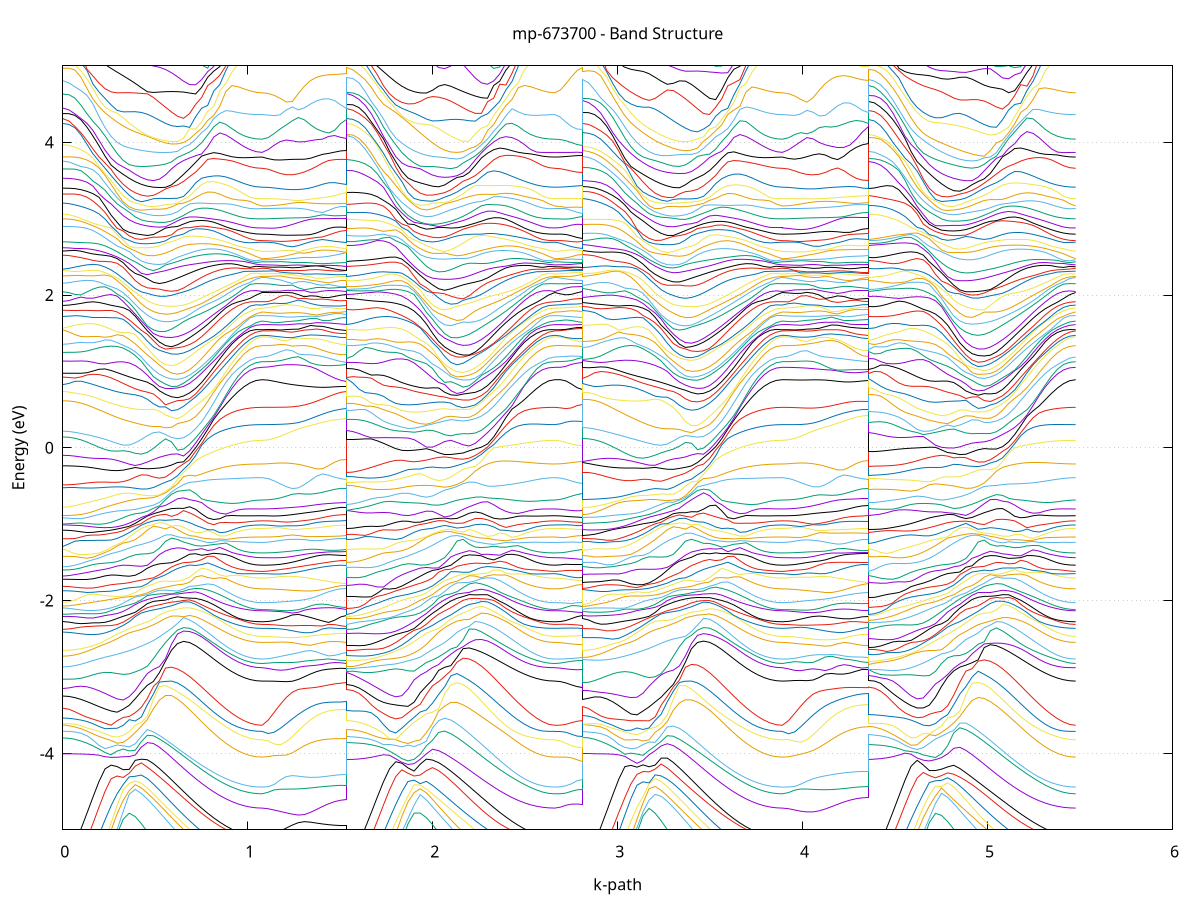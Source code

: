 set title 'mp-673700 - Band Structure'
set xlabel 'k-path'
set ylabel 'Energy (eV)'
set grid y
set yrange [-5:5]
set terminal png size 800,600
set output 'mp-673700_bands_gnuplot.png'
plot '-' using 1:2 with lines notitle, '-' using 1:2 with lines notitle, '-' using 1:2 with lines notitle, '-' using 1:2 with lines notitle, '-' using 1:2 with lines notitle, '-' using 1:2 with lines notitle, '-' using 1:2 with lines notitle, '-' using 1:2 with lines notitle, '-' using 1:2 with lines notitle, '-' using 1:2 with lines notitle, '-' using 1:2 with lines notitle, '-' using 1:2 with lines notitle, '-' using 1:2 with lines notitle, '-' using 1:2 with lines notitle, '-' using 1:2 with lines notitle, '-' using 1:2 with lines notitle, '-' using 1:2 with lines notitle, '-' using 1:2 with lines notitle, '-' using 1:2 with lines notitle, '-' using 1:2 with lines notitle, '-' using 1:2 with lines notitle, '-' using 1:2 with lines notitle, '-' using 1:2 with lines notitle, '-' using 1:2 with lines notitle, '-' using 1:2 with lines notitle, '-' using 1:2 with lines notitle, '-' using 1:2 with lines notitle, '-' using 1:2 with lines notitle, '-' using 1:2 with lines notitle, '-' using 1:2 with lines notitle, '-' using 1:2 with lines notitle, '-' using 1:2 with lines notitle, '-' using 1:2 with lines notitle, '-' using 1:2 with lines notitle, '-' using 1:2 with lines notitle, '-' using 1:2 with lines notitle, '-' using 1:2 with lines notitle, '-' using 1:2 with lines notitle, '-' using 1:2 with lines notitle, '-' using 1:2 with lines notitle, '-' using 1:2 with lines notitle, '-' using 1:2 with lines notitle, '-' using 1:2 with lines notitle, '-' using 1:2 with lines notitle, '-' using 1:2 with lines notitle, '-' using 1:2 with lines notitle, '-' using 1:2 with lines notitle, '-' using 1:2 with lines notitle, '-' using 1:2 with lines notitle, '-' using 1:2 with lines notitle, '-' using 1:2 with lines notitle, '-' using 1:2 with lines notitle, '-' using 1:2 with lines notitle, '-' using 1:2 with lines notitle, '-' using 1:2 with lines notitle, '-' using 1:2 with lines notitle, '-' using 1:2 with lines notitle, '-' using 1:2 with lines notitle, '-' using 1:2 with lines notitle, '-' using 1:2 with lines notitle, '-' using 1:2 with lines notitle, '-' using 1:2 with lines notitle, '-' using 1:2 with lines notitle, '-' using 1:2 with lines notitle, '-' using 1:2 with lines notitle, '-' using 1:2 with lines notitle, '-' using 1:2 with lines notitle, '-' using 1:2 with lines notitle, '-' using 1:2 with lines notitle, '-' using 1:2 with lines notitle, '-' using 1:2 with lines notitle, '-' using 1:2 with lines notitle, '-' using 1:2 with lines notitle, '-' using 1:2 with lines notitle, '-' using 1:2 with lines notitle, '-' using 1:2 with lines notitle, '-' using 1:2 with lines notitle, '-' using 1:2 with lines notitle, '-' using 1:2 with lines notitle, '-' using 1:2 with lines notitle, '-' using 1:2 with lines notitle, '-' using 1:2 with lines notitle, '-' using 1:2 with lines notitle, '-' using 1:2 with lines notitle, '-' using 1:2 with lines notitle, '-' using 1:2 with lines notitle, '-' using 1:2 with lines notitle, '-' using 1:2 with lines notitle, '-' using 1:2 with lines notitle, '-' using 1:2 with lines notitle, '-' using 1:2 with lines notitle, '-' using 1:2 with lines notitle, '-' using 1:2 with lines notitle, '-' using 1:2 with lines notitle, '-' using 1:2 with lines notitle, '-' using 1:2 with lines notitle, '-' using 1:2 with lines notitle, '-' using 1:2 with lines notitle, '-' using 1:2 with lines notitle, '-' using 1:2 with lines notitle, '-' using 1:2 with lines notitle, '-' using 1:2 with lines notitle, '-' using 1:2 with lines notitle, '-' using 1:2 with lines notitle, '-' using 1:2 with lines notitle, '-' using 1:2 with lines notitle, '-' using 1:2 with lines notitle, '-' using 1:2 with lines notitle, '-' using 1:2 with lines notitle, '-' using 1:2 with lines notitle, '-' using 1:2 with lines notitle, '-' using 1:2 with lines notitle, '-' using 1:2 with lines notitle, '-' using 1:2 with lines notitle, '-' using 1:2 with lines notitle, '-' using 1:2 with lines notitle, '-' using 1:2 with lines notitle, '-' using 1:2 with lines notitle, '-' using 1:2 with lines notitle, '-' using 1:2 with lines notitle, '-' using 1:2 with lines notitle, '-' using 1:2 with lines notitle, '-' using 1:2 with lines notitle, '-' using 1:2 with lines notitle, '-' using 1:2 with lines notitle, '-' using 1:2 with lines notitle, '-' using 1:2 with lines notitle, '-' using 1:2 with lines notitle, '-' using 1:2 with lines notitle, '-' using 1:2 with lines notitle, '-' using 1:2 with lines notitle, '-' using 1:2 with lines notitle, '-' using 1:2 with lines notitle, '-' using 1:2 with lines notitle, '-' using 1:2 with lines notitle, '-' using 1:2 with lines notitle, '-' using 1:2 with lines notitle, '-' using 1:2 with lines notitle, '-' using 1:2 with lines notitle, '-' using 1:2 with lines notitle, '-' using 1:2 with lines notitle, '-' using 1:2 with lines notitle, '-' using 1:2 with lines notitle, '-' using 1:2 with lines notitle, '-' using 1:2 with lines notitle, '-' using 1:2 with lines notitle, '-' using 1:2 with lines notitle, '-' using 1:2 with lines notitle, '-' using 1:2 with lines notitle, '-' using 1:2 with lines notitle, '-' using 1:2 with lines notitle, '-' using 1:2 with lines notitle, '-' using 1:2 with lines notitle, '-' using 1:2 with lines notitle, '-' using 1:2 with lines notitle, '-' using 1:2 with lines notitle, '-' using 1:2 with lines notitle, '-' using 1:2 with lines notitle, '-' using 1:2 with lines notitle, '-' using 1:2 with lines notitle, '-' using 1:2 with lines notitle, '-' using 1:2 with lines notitle, '-' using 1:2 with lines notitle, '-' using 1:2 with lines notitle, '-' using 1:2 with lines notitle, '-' using 1:2 with lines notitle, '-' using 1:2 with lines notitle, '-' using 1:2 with lines notitle, '-' using 1:2 with lines notitle, '-' using 1:2 with lines notitle, '-' using 1:2 with lines notitle, '-' using 1:2 with lines notitle, '-' using 1:2 with lines notitle, '-' using 1:2 with lines notitle
0.000000 -31.586489
0.032650 -31.585089
0.065299 -31.580889
0.097949 -31.574089
0.130598 -31.564689
0.163248 -31.552889
0.195897 -31.538889
0.228547 -31.523089
0.261196 -31.505989
0.293846 -31.488289
0.326496 -31.471089
0.359145 -31.456189
0.391795 -31.445389
0.424444 -31.439889
0.457094 -31.441289
0.489743 -31.444689
0.522393 -31.448589
0.555042 -31.452989
0.587692 -31.457589
0.620342 -31.462389
0.652991 -31.467289
0.685641 -31.472189
0.718290 -31.476889
0.750940 -31.481489
0.783589 -31.485889
0.816239 -31.489889
0.848888 -31.493589
0.881538 -31.496789
0.914188 -31.499689
0.946837 -31.501989
0.979487 -31.503889
1.012136 -31.505289
1.044786 -31.506089
1.077435 -31.506289
1.077435 -31.506289
1.110149 -31.506489
1.142862 -31.506789
1.175576 -31.507289
1.208289 -31.507889
1.241002 -31.508589
1.273716 -31.509289
1.306429 -31.510089
1.339143 -31.510789
1.371856 -31.511489
1.404569 -31.512189
1.437283 -31.512689
1.469996 -31.513089
1.502710 -31.513289
1.535423 -31.513389
1.535423 -31.586889
1.568518 -31.585589
1.601612 -31.581589
1.634707 -31.575189
1.667802 -31.566289
1.700897 -31.554989
1.733991 -31.541689
1.767086 -31.526489
1.800181 -31.509889
1.833275 -31.492489
1.866370 -31.475089
1.899465 -31.459289
1.932559 -31.447189
1.965654 -31.441689
1.998749 -31.441789
2.031843 -31.443989
2.064938 -31.447089
2.098033 -31.450889
2.131127 -31.455089
2.164222 -31.459589
2.197317 -31.464189
2.230411 -31.468889
2.263506 -31.473589
2.296601 -31.478189
2.329695 -31.482589
2.362790 -31.486789
2.395885 -31.490689
2.428979 -31.494189
2.462074 -31.497289
2.495169 -31.499989
2.528263 -31.502289
2.561358 -31.503989
2.594453 -31.505289
2.627547 -31.506089
2.660642 -31.506289
2.660642 -31.506289
2.690523 -31.506289
2.720404 -31.506389
2.750284 -31.506389
2.780165 -31.506389
2.810046 -31.506389
2.810046 -31.586489
2.842774 -31.585089
2.875501 -31.580889
2.908229 -31.574089
2.940957 -31.564689
2.973684 -31.552889
3.006412 -31.538889
3.039140 -31.523089
3.071867 -31.505989
3.104595 -31.488289
3.137322 -31.471089
3.170050 -31.456189
3.202778 -31.445389
3.235505 -31.439889
3.268233 -31.441289
3.300961 -31.444689
3.333688 -31.448589
3.366416 -31.452989
3.399144 -31.457589
3.431871 -31.462389
3.464599 -31.467289
3.497326 -31.472189
3.530054 -31.476889
3.562782 -31.481489
3.595509 -31.485789
3.628237 -31.489889
3.660965 -31.493589
3.693692 -31.496789
3.726420 -31.499689
3.759148 -31.501989
3.791875 -31.503889
3.824603 -31.505289
3.857331 -31.506089
3.890058 -31.506289
3.890058 -31.506289
3.923314 -31.506489
3.956569 -31.506789
3.989824 -31.507289
4.023080 -31.507889
4.056335 -31.508489
4.089591 -31.509289
4.122846 -31.509989
4.156102 -31.510789
4.189357 -31.511389
4.222613 -31.511989
4.255868 -31.512489
4.289123 -31.512889
4.322379 -31.513089
4.355634 -31.513189
4.355634 -31.586889
4.388601 -31.585489
4.421568 -31.581589
4.454535 -31.575189
4.487502 -31.566289
4.520469 -31.554989
4.553436 -31.541689
4.586403 -31.526489
4.619370 -31.509889
4.652337 -31.492489
4.685304 -31.475089
4.718271 -31.459289
4.751238 -31.447189
4.784205 -31.441689
4.817172 -31.441789
4.850139 -31.443889
4.883106 -31.447089
4.916072 -31.450889
4.949039 -31.455089
4.982006 -31.459589
5.014973 -31.464189
5.047940 -31.468889
5.080907 -31.473589
5.113874 -31.478189
5.146841 -31.482589
5.179808 -31.486789
5.212775 -31.490589
5.245742 -31.494189
5.278709 -31.497289
5.311676 -31.499989
5.344643 -31.502289
5.377610 -31.503989
5.410577 -31.505289
5.443544 -31.506089
5.476511 -31.506289
e
0.000000 -31.465889
0.032650 -31.464989
0.065299 -31.462489
0.097949 -31.458589
0.130598 -31.453789
0.163248 -31.448789
0.195897 -31.444189
0.228547 -31.440289
0.261196 -31.437389
0.293846 -31.435489
0.326496 -31.434689
0.359145 -31.434889
0.391795 -31.435989
0.424444 -31.437589
0.457094 -31.437089
0.489743 -31.437989
0.522393 -31.440689
0.555042 -31.444389
0.587692 -31.448789
0.620342 -31.453589
0.652991 -31.458689
0.685641 -31.463789
0.718290 -31.468789
0.750940 -31.473789
0.783589 -31.478489
0.816239 -31.482789
0.848888 -31.486889
0.881538 -31.490489
0.914188 -31.493589
0.946837 -31.496189
0.979487 -31.498189
1.012136 -31.499689
1.044786 -31.500589
1.077435 -31.500889
1.077435 -31.500889
1.110149 -31.500789
1.142862 -31.500189
1.175576 -31.499389
1.208289 -31.498389
1.241002 -31.497089
1.273716 -31.495689
1.306429 -31.494289
1.339143 -31.492889
1.371856 -31.491489
1.404569 -31.490189
1.437283 -31.489189
1.469996 -31.488389
1.502710 -31.487989
1.535423 -31.487789
1.535423 -31.473089
1.568518 -31.472389
1.601612 -31.470189
1.634707 -31.466789
1.667802 -31.462489
1.700897 -31.457489
1.733991 -31.452289
1.767086 -31.447389
1.800181 -31.443089
1.833275 -31.439689
1.866370 -31.437289
1.899465 -31.435889
1.932559 -31.434889
1.965654 -31.433189
1.998749 -31.431389
2.031843 -31.431789
2.064938 -31.434089
2.098033 -31.437689
2.131127 -31.441989
2.164222 -31.446889
2.197317 -31.452089
2.230411 -31.457489
2.263506 -31.462789
2.296601 -31.468089
2.329695 -31.473189
2.362790 -31.477989
2.395885 -31.482489
2.428979 -31.486589
2.462074 -31.490189
2.495169 -31.493389
2.528263 -31.496089
2.561358 -31.498189
2.594453 -31.499689
2.627547 -31.500589
2.660642 -31.500889
2.660642 -31.500889
2.690523 -31.500889
2.720404 -31.500889
2.750284 -31.500889
2.780165 -31.500889
2.810046 -31.500889
2.810046 -31.465889
2.842774 -31.464989
2.875501 -31.462389
2.908229 -31.458489
2.940957 -31.453689
2.973684 -31.448689
3.006412 -31.444089
3.039140 -31.440289
3.071867 -31.437389
3.104595 -31.435489
3.137322 -31.434689
3.170050 -31.434889
3.202778 -31.435989
3.235505 -31.437589
3.268233 -31.437089
3.300961 -31.437989
3.333688 -31.440689
3.366416 -31.444389
3.399144 -31.448789
3.431871 -31.453589
3.464599 -31.458689
3.497326 -31.463789
3.530054 -31.468789
3.562782 -31.473789
3.595509 -31.478489
3.628237 -31.482789
3.660965 -31.486889
3.693692 -31.490389
3.726420 -31.493589
3.759148 -31.496189
3.791875 -31.498189
3.824603 -31.499689
3.857331 -31.500589
3.890058 -31.500889
3.890058 -31.500889
3.923314 -31.500789
3.956569 -31.500189
3.989824 -31.499389
4.023080 -31.498389
4.056335 -31.497089
4.089591 -31.495689
4.122846 -31.494289
4.156102 -31.492889
4.189357 -31.491489
4.222613 -31.490189
4.255868 -31.489189
4.289123 -31.488389
4.322379 -31.487889
4.355634 -31.487789
4.355634 -31.472789
4.388601 -31.472089
4.421568 -31.469989
4.454535 -31.466589
4.487502 -31.462289
4.520469 -31.457389
4.553436 -31.452189
4.586403 -31.447289
4.619370 -31.442989
4.652337 -31.439589
4.685304 -31.437289
4.718271 -31.435789
4.751238 -31.434889
4.784205 -31.433189
4.817172 -31.431389
4.850139 -31.431789
4.883106 -31.434089
4.916072 -31.437689
4.949039 -31.442089
4.982006 -31.446889
5.014973 -31.452089
5.047940 -31.457489
5.080907 -31.462789
5.113874 -31.468089
5.146841 -31.473189
5.179808 -31.477989
5.212775 -31.482489
5.245742 -31.486589
5.278709 -31.490189
5.311676 -31.493389
5.344643 -31.496089
5.377610 -31.498189
5.410577 -31.499689
5.443544 -31.500589
5.476511 -31.500889
e
0.000000 -31.448989
0.032650 -31.448489
0.065299 -31.446589
0.097949 -31.443189
0.130598 -31.438589
0.163248 -31.432689
0.195897 -31.426089
0.228547 -31.419289
0.261196 -31.412889
0.293846 -31.407189
0.326496 -31.402289
0.359145 -31.397889
0.391795 -31.394089
0.424444 -31.392189
0.457094 -31.392389
0.489743 -31.394189
0.522393 -31.397189
0.555042 -31.401089
0.587692 -31.405589
0.620342 -31.410689
0.652991 -31.416189
0.685641 -31.421789
0.718290 -31.427489
0.750940 -31.433089
0.783589 -31.438389
0.816239 -31.443289
0.848888 -31.447889
0.881538 -31.451889
0.914188 -31.455389
0.946837 -31.458389
0.979487 -31.460689
1.012136 -31.462289
1.044786 -31.463289
1.077435 -31.463689
1.077435 -31.463689
1.110149 -31.463689
1.142862 -31.463589
1.175576 -31.463489
1.208289 -31.463389
1.241002 -31.463189
1.273716 -31.462989
1.306429 -31.462689
1.339143 -31.462389
1.371856 -31.462089
1.404569 -31.461689
1.437283 -31.461489
1.469996 -31.461289
1.502710 -31.461089
1.535423 -31.461089
1.535423 -31.447789
1.568518 -31.446989
1.601612 -31.444789
1.634707 -31.441189
1.667802 -31.436389
1.700897 -31.430589
1.733991 -31.424289
1.767086 -31.417889
1.800181 -31.411889
1.833275 -31.406689
1.866370 -31.402489
1.899465 -31.399089
1.932559 -31.396189
1.965654 -31.394089
1.998749 -31.393289
2.031843 -31.394089
2.064938 -31.396389
2.098033 -31.399789
2.131127 -31.403889
2.164222 -31.408689
2.197317 -31.413789
2.230411 -31.419189
2.263506 -31.424589
2.296601 -31.429989
2.329695 -31.435289
2.362790 -31.440189
2.395885 -31.444889
2.428979 -31.449089
2.462074 -31.452789
2.495169 -31.456089
2.528263 -31.458789
2.561358 -31.460889
2.594453 -31.462389
2.627547 -31.463389
2.660642 -31.463689
2.660642 -31.463689
2.690523 -31.463389
2.720404 -31.462689
2.750284 -31.461589
2.780165 -31.460489
2.810046 -31.459889
2.810046 -31.451689
2.842774 -31.450989
2.875501 -31.448789
2.908229 -31.445289
2.940957 -31.440489
2.973684 -31.434489
3.006412 -31.427789
3.039140 -31.420789
3.071867 -31.414089
3.104595 -31.408189
3.137322 -31.402989
3.170050 -31.398289
3.202778 -31.394489
3.235505 -31.392389
3.268233 -31.392389
3.300961 -31.394089
3.333688 -31.397089
3.366416 -31.401189
3.399144 -31.406089
3.431871 -31.411489
3.464599 -31.417089
3.497326 -31.422789
3.530054 -31.428489
3.562782 -31.433989
3.595509 -31.439189
3.628237 -31.443989
3.660965 -31.448389
3.693692 -31.452289
3.726420 -31.455689
3.759148 -31.458489
3.791875 -31.460789
3.824603 -31.462389
3.857331 -31.463389
3.890058 -31.463689
3.890058 -31.463689
3.923314 -31.463589
3.956569 -31.463389
3.989824 -31.463089
4.023080 -31.462589
4.056335 -31.462189
4.089591 -31.461589
4.122846 -31.461089
4.156102 -31.460489
4.189357 -31.459989
4.222613 -31.459489
4.255868 -31.459189
4.289123 -31.458889
4.322379 -31.458689
4.355634 -31.458589
4.355634 -31.447789
4.388601 -31.446989
4.421568 -31.444689
4.454535 -31.441089
4.487502 -31.436389
4.520469 -31.430789
4.553436 -31.424789
4.586403 -31.418789
4.619370 -31.413089
4.652337 -31.407989
4.685304 -31.403589
4.718271 -31.399989
4.751238 -31.396789
4.784205 -31.394289
4.817172 -31.393289
4.850139 -31.393989
4.883106 -31.396189
4.916072 -31.399689
4.949039 -31.403989
4.982006 -31.408989
5.014973 -31.414289
5.047940 -31.419789
5.080907 -31.425289
5.113874 -31.430589
5.146841 -31.435789
5.179808 -31.440689
5.212775 -31.445289
5.245742 -31.449389
5.278709 -31.453089
5.311676 -31.456189
5.344643 -31.458889
5.377610 -31.460989
5.410577 -31.462489
5.443544 -31.463389
5.476511 -31.463689
e
0.000000 -31.448089
0.032650 -31.447089
0.065299 -31.444289
0.097949 -31.439989
0.130598 -31.434289
0.163248 -31.427689
0.195897 -31.420289
0.228547 -31.412789
0.261196 -31.405689
0.293846 -31.399289
0.326496 -31.394189
0.359145 -31.390289
0.391795 -31.387289
0.424444 -31.385289
0.457094 -31.384689
0.489743 -31.386289
0.522393 -31.389589
0.555042 -31.394289
0.587692 -31.399789
0.620342 -31.405489
0.652991 -31.411189
0.685641 -31.416889
0.718290 -31.422389
0.750940 -31.427589
0.783589 -31.432589
0.816239 -31.437189
0.848888 -31.441389
0.881538 -31.445089
0.914188 -31.448289
0.946837 -31.450989
0.979487 -31.453089
1.012136 -31.454589
1.044786 -31.455489
1.077435 -31.455789
1.077435 -31.455789
1.110149 -31.455689
1.142862 -31.455589
1.175576 -31.455189
1.208289 -31.454789
1.241002 -31.454289
1.273716 -31.453689
1.306429 -31.453089
1.339143 -31.452489
1.371856 -31.451889
1.404569 -31.451289
1.437283 -31.450889
1.469996 -31.450489
1.502710 -31.450289
1.535423 -31.450189
1.535423 -31.429689
1.568518 -31.428989
1.601612 -31.426989
1.634707 -31.423689
1.667802 -31.419389
1.700897 -31.414389
1.733991 -31.409289
1.767086 -31.404089
1.800181 -31.399089
1.833275 -31.394389
1.866370 -31.390089
1.899465 -31.386589
1.932559 -31.383989
1.965654 -31.382589
1.998749 -31.382389
2.031843 -31.383789
2.064938 -31.386589
2.098033 -31.390689
2.131127 -31.395689
2.164222 -31.401089
2.197317 -31.406789
2.230411 -31.412489
2.263506 -31.418089
2.296601 -31.423389
2.329695 -31.428589
2.362790 -31.433389
2.395885 -31.437889
2.428979 -31.441889
2.462074 -31.445489
2.495169 -31.448589
2.528263 -31.451189
2.561358 -31.453189
2.594453 -31.454589
2.627547 -31.455489
2.660642 -31.455789
2.660642 -31.455789
2.690523 -31.455789
2.720404 -31.455789
2.750284 -31.455789
2.780165 -31.455689
2.810046 -31.455589
2.810046 -31.442489
2.842774 -31.441689
2.875501 -31.439289
2.908229 -31.435389
2.940957 -31.430189
2.973684 -31.423989
3.006412 -31.417189
3.039140 -31.410289
3.071867 -31.403789
3.104595 -31.397989
3.137322 -31.393289
3.170050 -31.389589
3.202778 -31.386789
3.235505 -31.384889
3.268233 -31.384689
3.300961 -31.386589
3.333688 -31.390189
3.366416 -31.394889
3.399144 -31.400189
3.431871 -31.405689
3.464599 -31.411289
3.497326 -31.416889
3.530054 -31.422389
3.562782 -31.427689
3.595509 -31.432589
3.628237 -31.437189
3.660965 -31.441389
3.693692 -31.445089
3.726420 -31.448289
3.759148 -31.450989
3.791875 -31.453089
3.824603 -31.454589
3.857331 -31.455489
3.890058 -31.455789
3.890058 -31.455789
3.923314 -31.455689
3.956569 -31.455489
3.989824 -31.455089
4.023080 -31.454489
4.056335 -31.453889
4.089591 -31.453289
4.122846 -31.452789
4.156102 -31.452289
4.189357 -31.451889
4.222613 -31.451589
4.255868 -31.451389
4.289123 -31.451189
4.322379 -31.451089
4.355634 -31.451089
4.355634 -31.435189
4.388601 -31.434389
4.421568 -31.432089
4.454535 -31.428289
4.487502 -31.423189
4.520469 -31.417089
4.553436 -31.410389
4.586403 -31.403489
4.619370 -31.397089
4.652337 -31.391789
4.685304 -31.387489
4.718271 -31.384489
4.751238 -31.382389
4.784205 -31.381489
4.817172 -31.381989
4.850139 -31.383989
4.883106 -31.387289
4.916072 -31.391589
4.949039 -31.396389
4.982006 -31.401589
5.014973 -31.406989
5.047940 -31.412489
5.080907 -31.417989
5.113874 -31.423389
5.146841 -31.428489
5.179808 -31.433289
5.212775 -31.437789
5.245742 -31.441789
5.278709 -31.445389
5.311676 -31.448489
5.344643 -31.451089
5.377610 -31.453189
5.410577 -31.454589
5.443544 -31.455489
5.476511 -31.455789
e
0.000000 -31.423489
0.032650 -31.422589
0.065299 -31.419989
0.097949 -31.415689
0.130598 -31.409989
0.163248 -31.403289
0.195897 -31.395889
0.228547 -31.388589
0.261196 -31.382089
0.293846 -31.377389
0.326496 -31.374389
0.359145 -31.373089
0.391795 -31.373389
0.424444 -31.375189
0.457094 -31.378089
0.489743 -31.381989
0.522393 -31.386389
0.555042 -31.391189
0.587692 -31.396289
0.620342 -31.401489
0.652991 -31.406889
0.685641 -31.412189
0.718290 -31.417289
0.750940 -31.422089
0.783589 -31.426689
0.816239 -31.430889
0.848888 -31.434689
0.881538 -31.437989
0.914188 -31.440889
0.946837 -31.443389
0.979487 -31.445289
1.012136 -31.446589
1.044786 -31.447489
1.077435 -31.447689
1.077435 -31.447689
1.110149 -31.447589
1.142862 -31.447189
1.175576 -31.446589
1.208289 -31.445789
1.241002 -31.444789
1.273716 -31.443789
1.306429 -31.442689
1.339143 -31.441689
1.371856 -31.440789
1.404569 -31.439989
1.437283 -31.439289
1.469996 -31.438889
1.502710 -31.438589
1.535423 -31.438489
1.535423 -31.425789
1.568518 -31.424689
1.601612 -31.421789
1.634707 -31.417189
1.667802 -31.411189
1.700897 -31.404389
1.733991 -31.396989
1.767086 -31.389489
1.800181 -31.382489
1.833275 -31.376589
1.866370 -31.372489
1.899465 -31.370289
1.932559 -31.370089
1.965654 -31.371489
1.998749 -31.374189
2.031843 -31.377889
2.064938 -31.382189
2.098033 -31.386789
2.131127 -31.391489
2.164222 -31.396489
2.197317 -31.401589
2.230411 -31.406789
2.263506 -31.411889
2.296601 -31.416789
2.329695 -31.421589
2.362790 -31.426189
2.395885 -31.430389
2.428979 -31.434189
2.462074 -31.437689
2.495169 -31.440689
2.528263 -31.443189
2.561358 -31.445189
2.594453 -31.446589
2.627547 -31.447489
2.660642 -31.447689
2.660642 -31.447689
2.690523 -31.448189
2.720404 -31.449489
2.750284 -31.451189
2.780165 -31.452889
2.810046 -31.453689
2.810046 -31.429989
2.842774 -31.428989
2.875501 -31.426189
2.908229 -31.421589
2.940957 -31.415289
2.973684 -31.407689
3.006412 -31.399189
3.039140 -31.390889
3.071867 -31.383789
3.104595 -31.378489
3.137322 -31.375189
3.170050 -31.373589
3.202778 -31.373789
3.235505 -31.375389
3.268233 -31.378189
3.300961 -31.381789
3.333688 -31.385689
3.366416 -31.390089
3.399144 -31.394889
3.431871 -31.399889
3.464599 -31.405189
3.497326 -31.410389
3.530054 -31.415589
3.562782 -31.420489
3.595509 -31.425289
3.628237 -31.429689
3.660965 -31.433689
3.693692 -31.437289
3.726420 -31.440389
3.759148 -31.442989
3.791875 -31.445089
3.824603 -31.446489
3.857331 -31.447389
3.890058 -31.447689
3.890058 -31.447689
3.923314 -31.447789
3.956569 -31.447789
3.989824 -31.447889
4.023080 -31.447889
4.056335 -31.447789
4.089591 -31.447489
4.122846 -31.446989
4.156102 -31.446289
4.189357 -31.445589
4.222613 -31.444889
4.255868 -31.444189
4.289123 -31.443689
4.322379 -31.443289
4.355634 -31.443189
4.355634 -31.417789
4.388601 -31.416889
4.421568 -31.414289
4.454535 -31.410289
4.487502 -31.405189
4.520469 -31.399389
4.553436 -31.393189
4.586403 -31.386989
4.619370 -31.381189
4.652337 -31.376389
4.685304 -31.373089
4.718271 -31.371289
4.751238 -31.371189
4.784205 -31.372489
4.817172 -31.374789
4.850139 -31.377889
4.883106 -31.381589
4.916072 -31.385789
4.949039 -31.390489
4.982006 -31.395389
5.014973 -31.400489
5.047940 -31.405789
5.080907 -31.410989
5.113874 -31.416089
5.146841 -31.420989
5.179808 -31.425689
5.212775 -31.429989
5.245742 -31.433989
5.278709 -31.437489
5.311676 -31.440589
5.344643 -31.443089
5.377610 -31.445089
5.410577 -31.446589
5.443544 -31.447389
5.476511 -31.447689
e
0.000000 -31.414589
0.032650 -31.413689
0.065299 -31.411089
0.097949 -31.407089
0.130598 -31.401789
0.163248 -31.395489
0.195897 -31.388389
0.228547 -31.380789
0.261196 -31.373089
0.293846 -31.365489
0.326496 -31.358689
0.359145 -31.354889
0.391795 -31.356189
0.424444 -31.360089
0.457094 -31.364889
0.489743 -31.370189
0.522393 -31.375689
0.555042 -31.381189
0.587692 -31.386789
0.620342 -31.392289
0.652991 -31.397789
0.685641 -31.403189
0.718290 -31.408489
0.750940 -31.413489
0.783589 -31.418289
0.816239 -31.422789
0.848888 -31.426789
0.881538 -31.430389
0.914188 -31.433489
0.946837 -31.436089
0.979487 -31.438189
1.012136 -31.439689
1.044786 -31.440589
1.077435 -31.440889
1.077435 -31.440889
1.110149 -31.440789
1.142862 -31.440589
1.175576 -31.440289
1.208289 -31.439789
1.241002 -31.439289
1.273716 -31.438589
1.306429 -31.437889
1.339143 -31.437189
1.371856 -31.436489
1.404569 -31.435689
1.437283 -31.435089
1.469996 -31.434589
1.502710 -31.434289
1.535423 -31.434189
1.535423 -31.411389
1.568518 -31.410589
1.601612 -31.408389
1.634707 -31.404789
1.667802 -31.399889
1.700897 -31.393589
1.733991 -31.385989
1.767086 -31.377689
1.800181 -31.369589
1.833275 -31.362389
1.866370 -31.356889
1.899465 -31.353889
1.932559 -31.353389
1.965654 -31.355989
1.998749 -31.360189
2.031843 -31.365289
2.064938 -31.370689
2.098033 -31.376389
2.131127 -31.382089
2.164222 -31.387789
2.197317 -31.393489
2.230411 -31.399089
2.263506 -31.404489
2.296601 -31.409789
2.329695 -31.414689
2.362790 -31.419389
2.395885 -31.423689
2.428979 -31.427489
2.462074 -31.430989
2.495169 -31.433889
2.528263 -31.436389
2.561358 -31.438389
2.594453 -31.439689
2.627547 -31.440589
2.660642 -31.440889
2.660642 -31.440889
2.690523 -31.440789
2.720404 -31.440789
2.750284 -31.440689
2.780165 -31.440689
2.810046 -31.440689
2.810046 -31.415689
2.842774 -31.414789
2.875501 -31.412189
2.908229 -31.408189
2.940957 -31.402989
2.973684 -31.396689
3.006412 -31.389689
3.039140 -31.381889
3.071867 -31.373289
3.104595 -31.364889
3.137322 -31.358189
3.170050 -31.355089
3.202778 -31.356289
3.235505 -31.360089
3.268233 -31.364989
3.300961 -31.370289
3.333688 -31.375789
3.366416 -31.381389
3.399144 -31.386989
3.431871 -31.392589
3.464599 -31.398089
3.497326 -31.403589
3.530054 -31.408789
3.562782 -31.413789
3.595509 -31.418489
3.628237 -31.422889
3.660965 -31.426889
3.693692 -31.430489
3.726420 -31.433589
3.759148 -31.436189
3.791875 -31.438189
3.824603 -31.439689
3.857331 -31.440589
3.890058 -31.440889
3.890058 -31.440889
3.923314 -31.440789
3.956569 -31.440389
3.989824 -31.439889
4.023080 -31.439189
4.056335 -31.438489
4.089591 -31.437789
4.122846 -31.437089
4.156102 -31.436389
4.189357 -31.435789
4.222613 -31.435289
4.255868 -31.434889
4.289123 -31.434589
4.322379 -31.434389
4.355634 -31.434389
4.355634 -31.411389
4.388601 -31.410489
4.421568 -31.407789
4.454535 -31.403489
4.487502 -31.397689
4.520469 -31.390989
4.553436 -31.383989
4.586403 -31.377089
4.619370 -31.370389
4.652337 -31.363889
4.685304 -31.358389
4.718271 -31.354689
4.751238 -31.353489
4.784205 -31.355889
4.817172 -31.360189
4.850139 -31.365289
4.883106 -31.370689
4.916072 -31.376389
4.949039 -31.382089
4.982006 -31.387789
5.014973 -31.393389
5.047940 -31.398989
5.080907 -31.404289
5.113874 -31.409489
5.146841 -31.414489
5.179808 -31.419089
5.212775 -31.423389
5.245742 -31.427289
5.278709 -31.430789
5.311676 -31.433789
5.344643 -31.436289
5.377610 -31.438289
5.410577 -31.439689
5.443544 -31.440589
5.476511 -31.440889
e
0.000000 -31.410589
0.032650 -31.409589
0.065299 -31.406689
0.097949 -31.401789
0.130598 -31.395189
0.163248 -31.387189
0.195897 -31.378289
0.228547 -31.369089
0.261196 -31.360989
0.293846 -31.355489
0.326496 -31.352289
0.359145 -31.350289
0.391795 -31.347389
0.424444 -31.345989
0.457094 -31.347189
0.489743 -31.350189
0.522393 -31.354489
0.555042 -31.359389
0.587692 -31.364889
0.620342 -31.370489
0.652991 -31.376289
0.685641 -31.381989
0.718290 -31.387489
0.750940 -31.392889
0.783589 -31.397989
0.816239 -31.402789
0.848888 -31.407089
0.881538 -31.410889
0.914188 -31.414289
0.946837 -31.417089
0.979487 -31.419289
1.012136 -31.420889
1.044786 -31.421789
1.077435 -31.422089
1.077435 -31.422089
1.110149 -31.422089
1.142862 -31.421989
1.175576 -31.421789
1.208289 -31.421589
1.241002 -31.421289
1.273716 -31.420989
1.306429 -31.420689
1.339143 -31.420389
1.371856 -31.420189
1.404569 -31.419989
1.437283 -31.419789
1.469996 -31.419689
1.502710 -31.419589
1.535423 -31.419589
1.535423 -31.405889
1.568518 -31.404889
1.601612 -31.401689
1.634707 -31.396189
1.667802 -31.388589
1.700897 -31.379789
1.733991 -31.370789
1.767086 -31.362489
1.800181 -31.356389
1.833275 -31.352889
1.866370 -31.350389
1.899465 -31.348089
1.932559 -31.345989
1.965654 -31.343989
1.998749 -31.344889
2.031843 -31.347789
2.064938 -31.351689
2.098033 -31.356289
2.131127 -31.361489
2.164222 -31.366789
2.197317 -31.372389
2.230411 -31.377889
2.263506 -31.383389
2.296601 -31.388789
2.329695 -31.393989
2.362790 -31.398789
2.395885 -31.403389
2.428979 -31.407589
2.462074 -31.411289
2.495169 -31.414489
2.528263 -31.417189
2.561358 -31.419389
2.594453 -31.420889
2.627547 -31.421789
2.660642 -31.422089
2.660642 -31.422089
2.690523 -31.421889
2.720404 -31.421389
2.750284 -31.420789
2.780165 -31.420289
2.810046 -31.420089
2.810046 -31.406389
2.842774 -31.405089
2.875501 -31.401389
2.908229 -31.395489
2.940957 -31.387989
2.973684 -31.379789
3.006412 -31.371589
3.039140 -31.363589
3.071867 -31.356789
3.104595 -31.351989
3.137322 -31.349089
3.170050 -31.347689
3.202778 -31.346289
3.235505 -31.345589
3.268233 -31.347089
3.300961 -31.350389
3.333688 -31.354689
3.366416 -31.359789
3.399144 -31.365289
3.431871 -31.370989
3.464599 -31.376689
3.497326 -31.382389
3.530054 -31.387989
3.562782 -31.393389
3.595509 -31.398389
3.628237 -31.403089
3.660965 -31.407389
3.693692 -31.411189
3.726420 -31.414489
3.759148 -31.417189
3.791875 -31.419289
3.824603 -31.420889
3.857331 -31.421789
3.890058 -31.422089
3.890058 -31.422089
3.923314 -31.422089
3.956569 -31.421989
3.989824 -31.421689
4.023080 -31.421489
4.056335 -31.421089
4.089591 -31.420789
4.122846 -31.420389
4.156102 -31.420089
4.189357 -31.419689
4.222613 -31.419289
4.255868 -31.418989
4.289123 -31.418689
4.322379 -31.418489
4.355634 -31.418489
4.355634 -31.409389
4.388601 -31.408389
4.421568 -31.405389
4.454535 -31.400489
4.487502 -31.393889
4.520469 -31.385889
4.553436 -31.376889
4.586403 -31.367589
4.619370 -31.359789
4.652337 -31.354289
4.685304 -31.350789
4.718271 -31.348289
4.751238 -31.346589
4.784205 -31.344789
4.817172 -31.345389
4.850139 -31.347989
4.883106 -31.351789
4.916072 -31.356289
4.949039 -31.361389
4.982006 -31.366889
5.014973 -31.372489
5.047940 -31.378089
5.080907 -31.383689
5.113874 -31.389089
5.146841 -31.394289
5.179808 -31.399189
5.212775 -31.403689
5.245742 -31.407889
5.278709 -31.411489
5.311676 -31.414689
5.344643 -31.417389
5.377610 -31.419389
5.410577 -31.420889
5.443544 -31.421789
5.476511 -31.422089
e
0.000000 -31.402389
0.032650 -31.401089
0.065299 -31.397289
0.097949 -31.390989
0.130598 -31.382289
0.163248 -31.371589
0.195897 -31.360489
0.228547 -31.351789
0.261196 -31.345789
0.293846 -31.342689
0.326496 -31.342189
0.359145 -31.341789
0.391795 -31.339589
0.424444 -31.335489
0.457094 -31.335589
0.489743 -31.339689
0.522393 -31.344589
0.555042 -31.349989
0.587692 -31.355689
0.620342 -31.361489
0.652991 -31.367389
0.685641 -31.373189
0.718290 -31.378789
0.750940 -31.384189
0.783589 -31.389189
0.816239 -31.393889
0.848888 -31.398089
0.881538 -31.401789
0.914188 -31.404989
0.946837 -31.407689
0.979487 -31.409789
1.012136 -31.411289
1.044786 -31.412289
1.077435 -31.412589
1.077435 -31.412589
1.110149 -31.412489
1.142862 -31.412289
1.175576 -31.411989
1.208289 -31.411589
1.241002 -31.411189
1.273716 -31.410689
1.306429 -31.410189
1.339143 -31.409789
1.371856 -31.409389
1.404569 -31.409089
1.437283 -31.408789
1.469996 -31.408589
1.502710 -31.408489
1.535423 -31.408489
1.535423 -31.397689
1.568518 -31.396589
1.601612 -31.393389
1.634707 -31.388089
1.667802 -31.380889
1.700897 -31.371589
1.733991 -31.361289
1.767086 -31.352789
1.800181 -31.346689
1.833275 -31.342689
1.866370 -31.341489
1.899465 -31.341589
1.932559 -31.341089
1.965654 -31.338489
1.998749 -31.333489
2.031843 -31.335089
2.064938 -31.339889
2.098033 -31.345289
2.131127 -31.350989
2.164222 -31.356889
2.197317 -31.362789
2.230411 -31.368589
2.263506 -31.374289
2.296601 -31.379789
2.329695 -31.384989
2.362790 -31.389889
2.395885 -31.394389
2.428979 -31.398489
2.462074 -31.402089
2.495169 -31.405289
2.528263 -31.407889
2.561358 -31.409889
2.594453 -31.411389
2.627547 -31.412289
2.660642 -31.412589
2.660642 -31.412589
2.690523 -31.412589
2.720404 -31.412689
2.750284 -31.412789
2.780165 -31.412789
2.810046 -31.412889
2.810046 -31.398089
2.842774 -31.397089
2.875501 -31.394089
2.908229 -31.388989
2.940957 -31.381589
2.973684 -31.371989
3.006412 -31.361789
3.039140 -31.353389
3.071867 -31.347689
3.104595 -31.345189
3.137322 -31.344689
3.170050 -31.343389
3.202778 -31.340289
3.235505 -31.335689
3.268233 -31.335089
3.300961 -31.339189
3.333688 -31.344189
3.366416 -31.349689
3.399144 -31.355389
3.431871 -31.361289
3.464599 -31.367189
3.497326 -31.372989
3.530054 -31.378589
3.562782 -31.383989
3.595509 -31.389089
3.628237 -31.393689
3.660965 -31.397989
3.693692 -31.401689
3.726420 -31.404989
3.759148 -31.407689
3.791875 -31.409789
3.824603 -31.411289
3.857331 -31.412289
3.890058 -31.412589
3.890058 -31.412589
3.923314 -31.412489
3.956569 -31.412389
3.989824 -31.412089
4.023080 -31.411789
4.056335 -31.411389
4.089591 -31.410889
4.122846 -31.410389
4.156102 -31.409889
4.189357 -31.409389
4.222613 -31.408989
4.255868 -31.408589
4.289123 -31.408389
4.322379 -31.408189
4.355634 -31.408189
4.355634 -31.400489
4.388601 -31.399389
4.421568 -31.395889
4.454535 -31.390089
4.487502 -31.382089
4.520469 -31.372089
4.553436 -31.361289
4.586403 -31.352289
4.619370 -31.345289
4.652337 -31.341489
4.685304 -31.340689
4.718271 -31.341189
4.751238 -31.340589
4.784205 -31.337689
4.817172 -31.332889
4.850139 -31.334589
4.883106 -31.339389
4.916072 -31.344889
4.949039 -31.350589
4.982006 -31.356489
5.014973 -31.362389
5.047940 -31.368289
5.080907 -31.374089
5.113874 -31.379589
5.146841 -31.384889
5.179808 -31.389889
5.212775 -31.394389
5.245742 -31.398489
5.278709 -31.402089
5.311676 -31.405289
5.344643 -31.407889
5.377610 -31.409889
5.410577 -31.411389
5.443544 -31.412289
5.476511 -31.412589
e
0.000000 -31.389789
0.032650 -31.388689
0.065299 -31.385289
0.097949 -31.379789
0.130598 -31.372589
0.163248 -31.364289
0.195897 -31.354989
0.228547 -31.344589
0.261196 -31.335689
0.293846 -31.327989
0.326496 -31.322489
0.359145 -31.322589
0.391795 -31.325189
0.424444 -31.327689
0.457094 -31.325389
0.489743 -31.322089
0.522393 -31.322489
0.555042 -31.325689
0.587692 -31.330489
0.620342 -31.336089
0.652991 -31.341889
0.685641 -31.347689
0.718290 -31.353389
0.750940 -31.358789
0.783589 -31.363889
0.816239 -31.368589
0.848888 -31.372789
0.881538 -31.376489
0.914188 -31.379689
0.946837 -31.382389
0.979487 -31.384489
1.012136 -31.385989
1.044786 -31.386889
1.077435 -31.387189
1.077435 -31.387189
1.110149 -31.387189
1.142862 -31.387189
1.175576 -31.387189
1.208289 -31.387189
1.241002 -31.387089
1.273716 -31.386989
1.306429 -31.386889
1.339143 -31.386689
1.371856 -31.386489
1.404569 -31.386289
1.437283 -31.386089
1.469996 -31.385889
1.502710 -31.385689
1.535423 -31.385689
1.535423 -31.390289
1.568518 -31.389089
1.601612 -31.385789
1.634707 -31.380389
1.667802 -31.373189
1.700897 -31.364789
1.733991 -31.355089
1.767086 -31.343289
1.800181 -31.333489
1.833275 -31.326589
1.866370 -31.321389
1.899465 -31.319889
1.932559 -31.321389
1.965654 -31.324189
1.998749 -31.326389
2.031843 -31.322889
2.064938 -31.320789
2.098033 -31.322089
2.131127 -31.325789
2.164222 -31.330789
2.197317 -31.336589
2.230411 -31.342689
2.263506 -31.348689
2.296601 -31.354589
2.329695 -31.360089
2.362790 -31.365189
2.395885 -31.369789
2.428979 -31.373889
2.462074 -31.377389
2.495169 -31.380389
2.528263 -31.382889
2.561358 -31.384789
2.594453 -31.386089
2.627547 -31.386889
2.660642 -31.387189
2.660642 -31.387189
2.690523 -31.386989
2.720404 -31.386589
2.750284 -31.385989
2.780165 -31.385489
2.810046 -31.385289
2.810046 -31.391489
2.842774 -31.390389
2.875501 -31.386989
2.908229 -31.381589
2.940957 -31.374389
2.973684 -31.365489
3.006412 -31.354789
3.039140 -31.344589
3.071867 -31.336789
3.104595 -31.329589
3.137322 -31.324389
3.170050 -31.323789
3.202778 -31.325789
3.235505 -31.328489
3.268233 -31.326489
3.300961 -31.323089
3.333688 -31.323489
3.366416 -31.326689
3.399144 -31.331389
3.431871 -31.336789
3.464599 -31.342389
3.497326 -31.348089
3.530054 -31.353589
3.562782 -31.358889
3.595509 -31.363989
3.628237 -31.368589
3.660965 -31.372789
3.693692 -31.376489
3.726420 -31.379689
3.759148 -31.382389
3.791875 -31.384489
3.824603 -31.385989
3.857331 -31.386889
3.890058 -31.387189
3.890058 -31.387189
3.923314 -31.387089
3.956569 -31.386989
3.989824 -31.386789
4.023080 -31.386589
4.056335 -31.386289
4.089591 -31.385989
4.122846 -31.385689
4.156102 -31.385389
4.189357 -31.385189
4.222613 -31.384989
4.255868 -31.384789
4.289123 -31.384689
4.322379 -31.384689
4.355634 -31.384589
4.355634 -31.387789
4.388601 -31.386789
4.421568 -31.383889
4.454535 -31.379189
4.487502 -31.373089
4.520469 -31.365789
4.553436 -31.357189
4.586403 -31.346389
4.619370 -31.336489
4.652337 -31.328489
4.685304 -31.322289
4.718271 -31.319889
4.751238 -31.320989
4.784205 -31.323889
4.817172 -31.326089
4.850139 -31.322789
4.883106 -31.321089
4.916072 -31.323189
4.949039 -31.327589
4.982006 -31.332989
5.014973 -31.338789
5.047940 -31.344689
5.080907 -31.350389
5.113874 -31.355789
5.146841 -31.360989
5.179808 -31.365789
5.212775 -31.370089
5.245742 -31.373989
5.278709 -31.377489
5.311676 -31.380389
5.344643 -31.382789
5.377610 -31.384689
5.410577 -31.386089
5.443544 -31.386889
5.476511 -31.387189
e
0.000000 -31.378389
0.032650 -31.377389
0.065299 -31.374389
0.097949 -31.369489
0.130598 -31.362889
0.163248 -31.354689
0.195897 -31.345089
0.228547 -31.333689
0.261196 -31.322989
0.293846 -31.317689
0.326496 -31.314589
0.359145 -31.310289
0.391795 -31.306189
0.424444 -31.302789
0.457094 -31.300189
0.489743 -31.298389
0.522393 -31.297489
0.555042 -31.297589
0.587692 -31.298489
0.620342 -31.300289
0.652991 -31.302689
0.685641 -31.305489
0.718290 -31.308589
0.750940 -31.311889
0.783589 -31.315189
0.816239 -31.318489
0.848888 -31.321589
0.881538 -31.324389
0.914188 -31.326889
0.946837 -31.329089
0.979487 -31.330789
1.012136 -31.331989
1.044786 -31.332789
1.077435 -31.332989
1.077435 -31.332989
1.110149 -31.333089
1.142862 -31.333489
1.175576 -31.333989
1.208289 -31.334689
1.241002 -31.335589
1.273716 -31.336689
1.306429 -31.337789
1.339143 -31.338989
1.371856 -31.340189
1.404569 -31.341289
1.437283 -31.342289
1.469996 -31.342989
1.502710 -31.343489
1.535423 -31.343689
1.535423 -31.388689
1.568518 -31.387489
1.601612 -31.383789
1.634707 -31.377889
1.667802 -31.369889
1.700897 -31.360189
1.733991 -31.349589
1.767086 -31.338489
1.800181 -31.325689
1.833275 -31.317089
1.866370 -31.312989
1.899465 -31.309589
1.932559 -31.306589
1.965654 -31.304089
1.998749 -31.301689
2.031843 -31.298589
2.064938 -31.295789
2.098033 -31.295489
2.131127 -31.297289
2.164222 -31.299989
2.197317 -31.303089
2.230411 -31.306289
2.263506 -31.309489
2.296601 -31.312589
2.329695 -31.315689
2.362790 -31.318589
2.395885 -31.321289
2.428979 -31.323889
2.462074 -31.326189
2.495169 -31.328189
2.528263 -31.329889
2.561358 -31.331189
2.594453 -31.332189
2.627547 -31.332789
2.660642 -31.332989
2.660642 -31.332989
2.690523 -31.333589
2.720404 -31.335089
2.750284 -31.336789
2.780165 -31.338089
2.810046 -31.338589
2.810046 -31.386489
2.842774 -31.385289
2.875501 -31.381989
2.908229 -31.376489
2.940957 -31.369289
2.973684 -31.360589
3.006412 -31.350889
3.039140 -31.338789
3.071867 -31.326889
3.104595 -31.319589
3.137322 -31.314589
3.170050 -31.309289
3.202778 -31.304689
3.235505 -31.301789
3.268233 -31.300089
3.300961 -31.298189
3.333688 -31.296189
3.366416 -31.295189
3.399144 -31.295789
3.431871 -31.297589
3.464599 -31.300389
3.497326 -31.303789
3.530054 -31.307489
3.562782 -31.311189
3.595509 -31.314889
3.628237 -31.318389
3.660965 -31.321589
3.693692 -31.324489
3.726420 -31.326989
3.759148 -31.329189
3.791875 -31.330789
3.824603 -31.331989
3.857331 -31.332789
3.890058 -31.332989
3.890058 -31.332989
3.923314 -31.332989
3.956569 -31.332889
3.989824 -31.332789
4.023080 -31.332589
4.056335 -31.332389
4.089591 -31.332189
4.122846 -31.331989
4.156102 -31.331789
4.189357 -31.331689
4.222613 -31.331589
4.255868 -31.331489
4.289123 -31.331389
4.322379 -31.331389
4.355634 -31.331389
4.355634 -31.382989
4.388601 -31.381889
4.421568 -31.378389
4.454535 -31.372689
4.487502 -31.364989
4.520469 -31.355589
4.553436 -31.345189
4.586403 -31.334789
4.619370 -31.326589
4.652337 -31.319189
4.685304 -31.313489
4.718271 -31.309589
4.751238 -31.305589
4.784205 -31.302289
4.817172 -31.300089
4.850139 -31.298789
4.883106 -31.297889
4.916072 -31.297389
4.949039 -31.297889
4.982006 -31.299289
5.014973 -31.301389
5.047940 -31.303989
5.080907 -31.306989
5.113874 -31.310089
5.146841 -31.313389
5.179808 -31.316589
5.212775 -31.319689
5.245742 -31.322489
5.278709 -31.325189
5.311676 -31.327489
5.344643 -31.329389
5.377610 -31.330989
5.410577 -31.332089
5.443544 -31.332789
5.476511 -31.332989
e
0.000000 -31.371189
0.032650 -31.369889
0.065299 -31.366189
0.097949 -31.359989
0.130598 -31.351689
0.163248 -31.341689
0.195897 -31.331889
0.228547 -31.325089
0.261196 -31.316889
0.293846 -31.308589
0.326496 -31.299689
0.359145 -31.289089
0.391795 -31.280589
0.424444 -31.275789
0.457094 -31.271489
0.489743 -31.264889
0.522393 -31.256889
0.555042 -31.250989
0.587692 -31.249489
0.620342 -31.251189
0.652991 -31.254289
0.685641 -31.257989
0.718290 -31.261689
0.750940 -31.265389
0.783589 -31.268789
0.816239 -31.271989
0.848888 -31.274789
0.881538 -31.277289
0.914188 -31.279389
0.946837 -31.281189
0.979487 -31.282489
1.012136 -31.283489
1.044786 -31.284089
1.077435 -31.284289
1.077435 -31.284289
1.110149 -31.284189
1.142862 -31.283689
1.175576 -31.282989
1.208289 -31.281989
1.241002 -31.280589
1.273716 -31.278989
1.306429 -31.277089
1.339143 -31.274989
1.371856 -31.272589
1.404569 -31.269989
1.437283 -31.267289
1.469996 -31.264689
1.502710 -31.262389
1.535423 -31.261389
1.535423 -31.371289
1.568518 -31.370189
1.601612 -31.367189
1.634707 -31.362089
1.667802 -31.355389
1.700897 -31.347289
1.733991 -31.338789
1.767086 -31.330789
1.800181 -31.322689
1.833275 -31.310789
1.866370 -31.299589
1.899465 -31.289489
1.932559 -31.280389
1.965654 -31.273589
1.998749 -31.270789
2.031843 -31.270089
2.064938 -31.268389
2.098033 -31.264089
2.131127 -31.258989
2.164222 -31.254689
2.197317 -31.251789
2.230411 -31.250689
2.263506 -31.251489
2.296601 -31.253889
2.329695 -31.257489
2.362790 -31.261489
2.395885 -31.265689
2.428979 -31.269689
2.462074 -31.273289
2.495169 -31.276589
2.528263 -31.279289
2.561358 -31.281489
2.594453 -31.282989
2.627547 -31.283989
2.660642 -31.284289
2.660642 -31.284289
2.690523 -31.283189
2.720404 -31.280289
2.750284 -31.276289
2.780165 -31.272789
2.810046 -31.271189
2.810046 -31.362789
2.842774 -31.361689
2.875501 -31.358489
2.908229 -31.353189
2.940957 -31.345989
2.973684 -31.337389
3.006412 -31.330589
3.039140 -31.325889
3.071867 -31.317289
3.104595 -31.307389
3.137322 -31.298789
3.170050 -31.290289
3.202778 -31.282489
3.235505 -31.275089
3.268233 -31.267089
3.300961 -31.259289
3.333688 -31.255089
3.366416 -31.254789
3.399144 -31.256189
3.431871 -31.258289
3.464599 -31.260589
3.497326 -31.263189
3.530054 -31.265789
3.562782 -31.268389
3.595509 -31.270989
3.628237 -31.273489
3.660965 -31.275789
3.693692 -31.277889
3.726420 -31.279789
3.759148 -31.281389
3.791875 -31.282589
3.824603 -31.283589
3.857331 -31.284089
3.890058 -31.284289
3.890058 -31.284289
3.923314 -31.284489
3.956569 -31.285089
3.989824 -31.285989
4.023080 -31.287189
4.056335 -31.288489
4.089591 -31.289989
4.122846 -31.291589
4.156102 -31.292989
4.189357 -31.294389
4.222613 -31.295589
4.255868 -31.296589
4.289123 -31.297289
4.322379 -31.297789
4.355634 -31.297889
4.355634 -31.373089
4.388601 -31.372189
4.421568 -31.369289
4.454535 -31.364489
4.487502 -31.357689
4.520469 -31.348789
4.553436 -31.338189
4.586403 -31.328089
4.619370 -31.316589
4.652337 -31.305689
4.685304 -31.297989
4.718271 -31.288589
4.751238 -31.280789
4.784205 -31.276689
4.817172 -31.273989
4.850139 -31.269689
4.883106 -31.262789
4.916072 -31.255189
4.949039 -31.249689
4.982006 -31.247689
5.014973 -31.248989
5.047940 -31.251889
5.080907 -31.255589
5.113874 -31.259489
5.146841 -31.263289
5.179808 -31.266989
5.212775 -31.270489
5.245742 -31.273589
5.278709 -31.276389
5.311676 -31.278789
5.344643 -31.280689
5.377610 -31.282289
5.410577 -31.283389
5.443544 -31.284089
5.476511 -31.284289
e
0.000000 -31.344589
0.032650 -31.343889
0.065299 -31.341889
0.097949 -31.338689
0.130598 -31.334489
0.163248 -31.329589
0.195897 -31.323689
0.228547 -31.315389
0.261196 -31.307789
0.293846 -31.292889
0.326496 -31.274189
0.359145 -31.264889
0.391795 -31.256689
0.424444 -31.246789
0.457094 -31.237489
0.489743 -31.231589
0.522393 -31.228889
0.555042 -31.226889
0.587692 -31.223789
0.620342 -31.220189
0.652991 -31.217189
0.685641 -31.214989
0.718290 -31.213689
0.750940 -31.212889
0.783589 -31.212589
0.816239 -31.212589
0.848888 -31.212789
0.881538 -31.213089
0.914188 -31.213489
0.946837 -31.213789
0.979487 -31.214189
1.012136 -31.214389
1.044786 -31.214589
1.077435 -31.214589
1.077435 -31.214589
1.110149 -31.214989
1.142862 -31.216189
1.175576 -31.217989
1.208289 -31.220289
1.241002 -31.222989
1.273716 -31.226089
1.306429 -31.229289
1.339143 -31.232689
1.371856 -31.236289
1.404569 -31.239789
1.437283 -31.243289
1.469996 -31.246589
1.502710 -31.249189
1.535423 -31.250289
1.535423 -31.340589
1.568518 -31.340089
1.601612 -31.338789
1.634707 -31.336689
1.667802 -31.333889
1.700897 -31.330489
1.733991 -31.325389
1.767086 -31.316689
1.800181 -31.304889
1.833275 -31.293189
1.866370 -31.278389
1.899465 -31.265589
1.932559 -31.255889
1.965654 -31.248989
1.998749 -31.241689
2.031843 -31.232489
2.064938 -31.222889
2.098033 -31.215889
2.131127 -31.214089
2.164222 -31.215789
2.197317 -31.218789
2.230411 -31.221689
2.263506 -31.223689
2.296601 -31.224589
2.329695 -31.224489
2.362790 -31.223889
2.395885 -31.222889
2.428979 -31.221689
2.462074 -31.220389
2.495169 -31.219089
2.528263 -31.217789
2.561358 -31.216489
2.594453 -31.215489
2.627547 -31.214889
2.660642 -31.214589
2.660642 -31.214589
2.690523 -31.216889
2.720404 -31.222189
2.750284 -31.228189
2.780165 -31.233089
2.810046 -31.235089
2.810046 -31.342889
2.842774 -31.341989
2.875501 -31.339389
2.908229 -31.335689
2.940957 -31.332289
2.973684 -31.329589
3.006412 -31.323389
3.039140 -31.312689
3.071867 -31.303189
3.104595 -31.290589
3.137322 -31.274889
3.170050 -31.264889
3.202778 -31.256389
3.235505 -31.249389
3.268233 -31.244789
3.300961 -31.240789
3.333688 -31.233489
3.366416 -31.223989
3.399144 -31.215689
3.431871 -31.209989
3.464599 -31.206589
3.497326 -31.204989
3.530054 -31.204589
3.562782 -31.204989
3.595509 -31.205889
3.628237 -31.207089
3.660965 -31.208489
3.693692 -31.209889
3.726420 -31.211189
3.759148 -31.212389
3.791875 -31.213289
3.824603 -31.213989
3.857331 -31.214489
3.890058 -31.214589
3.890058 -31.214589
3.923314 -31.214489
3.956569 -31.213989
3.989824 -31.213189
4.023080 -31.212289
4.056335 -31.211189
4.089591 -31.210089
4.122846 -31.208989
4.156102 -31.207889
4.189357 -31.207089
4.222613 -31.206389
4.255868 -31.205889
4.289123 -31.205589
4.322379 -31.205389
4.355634 -31.205389
4.355634 -31.348689
4.388601 -31.347789
4.421568 -31.345089
4.454535 -31.340889
4.487502 -31.335489
4.520469 -31.330489
4.553436 -31.326789
4.586403 -31.319889
4.619370 -31.309089
4.652337 -31.296489
4.685304 -31.278389
4.718271 -31.266589
4.751238 -31.259789
4.784205 -31.251589
4.817172 -31.242789
4.850139 -31.235189
4.883106 -31.230289
4.916072 -31.228189
4.949039 -31.227289
4.982006 -31.225789
5.014973 -31.223589
5.047940 -31.221289
5.080907 -31.219389
5.113874 -31.217889
5.146841 -31.216789
5.179808 -31.216089
5.212775 -31.215489
5.245742 -31.215189
5.278709 -31.214989
5.311676 -31.214789
5.344643 -31.214689
5.377610 -31.214689
5.410577 -31.214589
5.443544 -31.214589
5.476511 -31.214589
e
0.000000 -31.320489
0.032650 -31.320589
0.065299 -31.320489
0.097949 -31.320189
0.130598 -31.319089
0.163248 -31.316589
0.195897 -31.311789
0.228547 -31.304289
0.261196 -31.293089
0.293846 -31.281189
0.326496 -31.269289
0.359145 -31.247889
0.391795 -31.224489
0.424444 -31.209689
0.457094 -31.202989
0.489743 -31.194989
0.522393 -31.183589
0.555042 -31.170289
0.587692 -31.159889
0.620342 -31.155989
0.652991 -31.155989
0.685641 -31.157689
0.718290 -31.159989
0.750940 -31.162789
0.783589 -31.165689
0.816239 -31.168489
0.848888 -31.171189
0.881538 -31.173689
0.914188 -31.175889
0.946837 -31.177789
0.979487 -31.179289
1.012136 -31.180389
1.044786 -31.181089
1.077435 -31.181289
1.077435 -31.181289
1.110149 -31.180989
1.142862 -31.180089
1.175576 -31.178789
1.208289 -31.177089
1.241002 -31.175189
1.273716 -31.173189
1.306429 -31.171189
1.339143 -31.169189
1.371856 -31.167289
1.404569 -31.165589
1.437283 -31.164089
1.469996 -31.162989
1.502710 -31.162289
1.535423 -31.161989
1.535423 -31.327189
1.568518 -31.326789
1.601612 -31.325889
1.634707 -31.324389
1.667802 -31.322189
1.700897 -31.318789
1.733991 -31.313989
1.767086 -31.308189
1.800181 -31.301189
1.833275 -31.288989
1.866370 -31.273689
1.899465 -31.253489
1.932559 -31.231689
1.965654 -31.216889
1.998749 -31.206689
2.031843 -31.197889
2.064938 -31.191089
2.098033 -31.183989
2.131127 -31.174589
2.164222 -31.165289
2.197317 -31.158489
2.230411 -31.154689
2.263506 -31.153489
2.296601 -31.154189
2.329695 -31.156189
2.362790 -31.158889
2.395885 -31.162089
2.428979 -31.165389
2.462074 -31.168789
2.495169 -31.171989
2.528263 -31.174989
2.561358 -31.177589
2.594453 -31.179589
2.627547 -31.180889
2.660642 -31.181289
2.660642 -31.181289
2.690523 -31.179189
2.720404 -31.174189
2.750284 -31.168689
2.780165 -31.164189
2.810046 -31.162489
2.810046 -31.329689
2.842774 -31.329489
2.875501 -31.328889
2.908229 -31.327289
2.940957 -31.323289
2.973684 -31.316189
3.006412 -31.307789
3.039140 -31.300289
3.071867 -31.290289
3.104595 -31.278789
3.137322 -31.266389
3.170050 -31.245789
3.202778 -31.222889
3.235505 -31.207789
3.268233 -31.199289
3.300961 -31.189889
3.333688 -31.180389
3.366416 -31.172789
3.399144 -31.168689
3.431871 -31.167489
3.464599 -31.167689
3.497326 -31.168689
3.530054 -31.169989
3.562782 -31.171489
3.595509 -31.172989
3.628237 -31.174489
3.660965 -31.175989
3.693692 -31.177289
3.726420 -31.178489
3.759148 -31.179489
3.791875 -31.180289
3.824603 -31.180789
3.857331 -31.181189
3.890058 -31.181289
3.890058 -31.181289
3.923314 -31.181389
3.956569 -31.181789
3.989824 -31.182289
4.023080 -31.183089
4.056335 -31.183889
4.089591 -31.184789
4.122846 -31.185689
4.156102 -31.186589
4.189357 -31.187289
4.222613 -31.187889
4.255868 -31.188289
4.289123 -31.188589
4.322379 -31.188689
4.355634 -31.188689
4.355634 -31.323889
4.388601 -31.323889
4.421568 -31.323989
4.454535 -31.323789
4.487502 -31.322889
4.520469 -31.319589
4.553436 -31.312489
4.586403 -31.303889
4.619370 -31.294689
4.652337 -31.282089
4.685304 -31.270189
4.718271 -31.253289
4.751238 -31.230789
4.784205 -31.208089
4.817172 -31.197489
4.850139 -31.192189
4.883106 -31.185889
4.916072 -31.176889
4.949039 -31.167189
4.982006 -31.160489
5.014973 -31.157689
5.047940 -31.157489
5.080907 -31.158789
5.113874 -31.160889
5.146841 -31.163389
5.179808 -31.166089
5.212775 -31.168789
5.245742 -31.171389
5.278709 -31.173789
5.311676 -31.175989
5.344643 -31.177789
5.377610 -31.179289
5.410577 -31.180389
5.443544 -31.181089
5.476511 -31.181289
e
0.000000 -31.309489
0.032650 -31.308689
0.065299 -31.306489
0.097949 -31.303589
0.130598 -31.300589
0.163248 -31.297589
0.195897 -31.293589
0.228547 -31.286289
0.261196 -31.273989
0.293846 -31.256989
0.326496 -31.236389
0.359145 -31.224489
0.391795 -31.214589
0.424444 -31.197589
0.457094 -31.175389
0.489743 -31.160589
0.522393 -31.152589
0.555042 -31.146889
0.587692 -31.140489
0.620342 -31.132389
0.652991 -31.126189
0.685641 -31.122589
0.718290 -31.120589
0.750940 -31.119689
0.783589 -31.119389
0.816239 -31.119489
0.848888 -31.119889
0.881538 -31.120389
0.914188 -31.120889
0.946837 -31.121389
0.979487 -31.121889
1.012136 -31.122189
1.044786 -31.122389
1.077435 -31.122489
1.077435 -31.122489
1.110149 -31.122489
1.142862 -31.122789
1.175576 -31.123189
1.208289 -31.123689
1.241002 -31.124389
1.273716 -31.125189
1.306429 -31.126189
1.339143 -31.127189
1.371856 -31.128289
1.404569 -31.129389
1.437283 -31.130289
1.469996 -31.131089
1.502710 -31.131589
1.535423 -31.131789
1.535423 -31.308589
1.568518 -31.307889
1.601612 -31.306089
1.634707 -31.302989
1.667802 -31.299089
1.700897 -31.295089
1.733991 -31.290789
1.767086 -31.284789
1.800181 -31.275089
1.833275 -31.262289
1.866370 -31.246289
1.899465 -31.228789
1.932559 -31.221089
1.965654 -31.204189
1.998749 -31.181489
2.031843 -31.164989
2.064938 -31.157989
2.098033 -31.151089
2.131127 -31.143589
2.164222 -31.136989
2.197317 -31.132389
2.230411 -31.129489
2.263506 -31.127489
2.296601 -31.125789
2.329695 -31.124489
2.362790 -31.123589
2.395885 -31.122889
2.428979 -31.122489
2.462074 -31.122289
2.495169 -31.122189
2.528263 -31.122189
2.561358 -31.122289
2.594453 -31.122389
2.627547 -31.122389
2.660642 -31.122489
2.660642 -31.122489
2.690523 -31.123089
2.720404 -31.124989
2.750284 -31.127489
2.780165 -31.129989
2.810046 -31.130989
2.810046 -31.303289
2.842774 -31.302989
2.875501 -31.301889
2.908229 -31.300289
2.940957 -31.298489
2.973684 -31.296489
3.006412 -31.292789
3.039140 -31.285189
3.071867 -31.275489
3.104595 -31.262789
3.137322 -31.243689
3.170050 -31.220989
3.202778 -31.211989
3.235505 -31.196589
3.268233 -31.175189
3.300961 -31.160689
3.333688 -31.151989
3.366416 -31.142989
3.399144 -31.131689
3.431871 -31.122789
3.464599 -31.118689
3.497326 -31.117089
3.530054 -31.116589
3.562782 -31.116689
3.595509 -31.117189
3.628237 -31.117889
3.660965 -31.118689
3.693692 -31.119589
3.726420 -31.120389
3.759148 -31.121089
3.791875 -31.121689
3.824603 -31.122089
3.857331 -31.122389
3.890058 -31.122489
3.890058 -31.122489
3.923314 -31.122489
3.956569 -31.122489
3.989824 -31.122489
4.023080 -31.122489
4.056335 -31.122489
4.089591 -31.122589
4.122846 -31.122689
4.156102 -31.122789
4.189357 -31.122989
4.222613 -31.123189
4.255868 -31.123389
4.289123 -31.123489
4.322379 -31.123589
4.355634 -31.123689
4.355634 -31.305489
4.388601 -31.304889
4.421568 -31.303189
4.454535 -31.300689
4.487502 -31.297989
4.520469 -31.295389
4.553436 -31.292389
4.586403 -31.287089
4.619370 -31.277289
4.652337 -31.264889
4.685304 -31.249089
4.718271 -31.230189
4.751238 -31.215689
4.784205 -31.203989
4.817172 -31.185089
4.850139 -31.169489
4.883106 -31.158789
4.916072 -31.149989
4.949039 -31.141989
4.982006 -31.134289
5.014973 -31.128089
5.047940 -31.124089
5.080907 -31.121689
5.113874 -31.120289
5.146841 -31.119689
5.179808 -31.119489
5.212775 -31.119589
5.245742 -31.119989
5.278709 -31.120489
5.311676 -31.120989
5.344643 -31.121489
5.377610 -31.121889
5.410577 -31.122189
5.443544 -31.122389
5.476511 -31.122489
e
0.000000 -31.283089
0.032650 -31.282589
0.065299 -31.281289
0.097949 -31.279489
0.130598 -31.277489
0.163248 -31.274989
0.195897 -31.271789
0.228547 -31.267089
0.261196 -31.259589
0.293846 -31.248489
0.326496 -31.235489
0.359145 -31.212889
0.391795 -31.188289
0.424444 -31.171289
0.457094 -31.160689
0.489743 -31.144189
0.522393 -31.127589
0.555042 -31.117489
0.587692 -31.108889
0.620342 -31.098889
0.652991 -31.089489
0.685641 -31.083789
0.718290 -31.080989
0.750940 -31.079689
0.783589 -31.078989
0.816239 -31.078689
0.848888 -31.078589
0.881538 -31.078589
0.914188 -31.078589
0.946837 -31.078689
0.979487 -31.078789
1.012136 -31.078889
1.044786 -31.078889
1.077435 -31.078889
1.077435 -31.078889
1.110149 -31.078989
1.142862 -31.079189
1.175576 -31.079389
1.208289 -31.079789
1.241002 -31.080189
1.273716 -31.080689
1.306429 -31.081089
1.339143 -31.081489
1.371856 -31.081789
1.404569 -31.082089
1.437283 -31.082289
1.469996 -31.082389
1.502710 -31.082489
1.535423 -31.082489
1.535423 -31.283089
1.568518 -31.282589
1.601612 -31.281289
1.634707 -31.279589
1.667802 -31.277889
1.700897 -31.275689
1.733991 -31.273189
1.767086 -31.269889
1.800181 -31.264089
1.833275 -31.253089
1.866370 -31.237589
1.899465 -31.224689
1.932559 -31.204189
1.965654 -31.181789
1.998749 -31.163689
2.031843 -31.150789
2.064938 -31.132289
2.098033 -31.118689
2.131127 -31.109589
2.164222 -31.100289
2.197317 -31.090389
2.230411 -31.083389
2.263506 -31.080289
2.296601 -31.079289
2.329695 -31.078989
2.362790 -31.078989
2.395885 -31.078989
2.428979 -31.079089
2.462074 -31.079089
2.495169 -31.079089
2.528263 -31.079089
2.561358 -31.078989
2.594453 -31.078989
2.627547 -31.078889
2.660642 -31.078889
2.660642 -31.078889
2.690523 -31.078889
2.720404 -31.078789
2.750284 -31.078689
2.780165 -31.078689
2.810046 -31.078589
2.810046 -31.284289
2.842774 -31.283889
2.875501 -31.282889
2.908229 -31.281689
2.940957 -31.280289
2.973684 -31.278589
3.006412 -31.276189
3.039140 -31.271889
3.071867 -31.261989
3.104595 -31.246689
3.137322 -31.231089
3.170050 -31.219689
3.202778 -31.196189
3.235505 -31.170889
3.268233 -31.157889
3.300961 -31.141489
3.333688 -31.127289
3.366416 -31.119389
3.399144 -31.112289
3.431871 -31.101989
3.464599 -31.090389
3.497326 -31.082789
3.530054 -31.079289
3.562782 -31.077789
3.595509 -31.077289
3.628237 -31.077189
3.660965 -31.077389
3.693692 -31.077589
3.726420 -31.077889
3.759148 -31.078289
3.791875 -31.078489
3.824603 -31.078689
3.857331 -31.078889
3.890058 -31.078889
3.890058 -31.078889
3.923314 -31.078989
3.956569 -31.079289
3.989824 -31.079689
4.023080 -31.080289
4.056335 -31.080989
4.089591 -31.081789
4.122846 -31.082589
4.156102 -31.083489
4.189357 -31.084289
4.222613 -31.084989
4.255868 -31.085589
4.289123 -31.086089
4.322379 -31.086389
4.355634 -31.086489
4.355634 -31.283689
4.388601 -31.283089
4.421568 -31.281489
4.454535 -31.279489
4.487502 -31.277889
4.520469 -31.276389
4.553436 -31.274489
4.586403 -31.271689
4.619370 -31.266589
4.652337 -31.256189
4.685304 -31.240789
4.718271 -31.223789
4.751238 -31.201989
4.784205 -31.180789
4.817172 -31.168589
4.850139 -31.151489
4.883106 -31.132189
4.916072 -31.120689
4.949039 -31.113689
4.982006 -31.105589
5.014973 -31.095989
5.047940 -31.088089
5.080907 -31.083489
5.113874 -31.081189
5.146841 -31.079989
5.179808 -31.079389
5.212775 -31.078989
5.245742 -31.078889
5.278709 -31.078789
5.311676 -31.078789
5.344643 -31.078789
5.377610 -31.078789
5.410577 -31.078889
5.443544 -31.078889
5.476511 -31.078889
e
0.000000 -31.278689
0.032650 -31.278389
0.065299 -31.277089
0.097949 -31.274289
0.130598 -31.269389
0.163248 -31.262089
0.195897 -31.252089
0.228547 -31.239889
0.261196 -31.227189
0.293846 -31.218989
0.326496 -31.210489
0.359145 -31.196489
0.391795 -31.180289
0.424444 -31.162189
0.457094 -31.140289
0.489743 -31.124489
0.522393 -31.109889
0.555042 -31.091789
0.587692 -31.077189
0.620342 -31.069589
0.652991 -31.064589
0.685641 -31.060989
0.718290 -31.058589
0.750940 -31.057089
0.783589 -31.056089
0.816239 -31.055489
0.848888 -31.055189
0.881538 -31.054989
0.914188 -31.054889
0.946837 -31.054889
0.979487 -31.054889
1.012136 -31.054889
1.044786 -31.054889
1.077435 -31.054889
1.077435 -31.054889
1.110149 -31.054989
1.142862 -31.055289
1.175576 -31.055789
1.208289 -31.056389
1.241002 -31.057189
1.273716 -31.057989
1.306429 -31.058889
1.339143 -31.059789
1.371856 -31.060689
1.404569 -31.061389
1.437283 -31.062089
1.469996 -31.062589
1.502710 -31.062889
1.535423 -31.062989
1.535423 -31.275689
1.568518 -31.275489
1.601612 -31.274689
1.634707 -31.272889
1.667802 -31.269489
1.700897 -31.264189
1.733991 -31.256189
1.767086 -31.245189
1.800181 -31.232489
1.833275 -31.223389
1.866370 -31.219689
1.899465 -31.208989
1.932559 -31.188189
1.965654 -31.165589
1.998749 -31.150189
2.031843 -31.132189
2.064938 -31.115189
2.098033 -31.097389
2.131127 -31.079889
2.164222 -31.071589
2.197317 -31.068389
2.230411 -31.065189
2.263506 -31.061989
2.296601 -31.059489
2.329695 -31.057789
2.362790 -31.056589
2.395885 -31.055789
2.428979 -31.055289
2.462074 -31.054989
2.495169 -31.054789
2.528263 -31.054789
2.561358 -31.054789
2.594453 -31.054889
2.627547 -31.054889
2.660642 -31.054889
2.660642 -31.054889
2.690523 -31.054889
2.720404 -31.054689
2.750284 -31.054489
2.780165 -31.054289
2.810046 -31.054289
2.810046 -31.278589
2.842774 -31.278189
2.875501 -31.276589
2.908229 -31.273389
2.940957 -31.268489
2.973684 -31.261689
3.006412 -31.252689
3.039140 -31.241489
3.071867 -31.228489
3.104595 -31.215489
3.137322 -31.204389
3.170050 -31.192489
3.202778 -31.181189
3.235505 -31.169789
3.268233 -31.146089
3.300961 -31.128289
3.333688 -31.111889
3.366416 -31.091989
3.399144 -31.076089
3.431871 -31.069189
3.464599 -31.065789
3.497326 -31.062989
3.530054 -31.060689
3.562782 -31.058889
3.595509 -31.057689
3.628237 -31.056789
3.660965 -31.056089
3.693692 -31.055689
3.726420 -31.055389
3.759148 -31.055189
3.791875 -31.055089
3.824603 -31.054989
3.857331 -31.054889
3.890058 -31.054889
3.890058 -31.054889
3.923314 -31.054989
3.956569 -31.055289
3.989824 -31.055689
4.023080 -31.056189
4.056335 -31.056689
4.089591 -31.057389
4.122846 -31.057989
4.156102 -31.058589
4.189357 -31.059089
4.222613 -31.059589
4.255868 -31.059889
4.289123 -31.060189
4.322379 -31.060389
4.355634 -31.060389
4.355634 -31.275689
4.388601 -31.275489
4.421568 -31.274689
4.454535 -31.272389
4.487502 -31.268089
4.520469 -31.261789
4.553436 -31.253589
4.586403 -31.243589
4.619370 -31.233289
4.652337 -31.225389
4.685304 -31.218189
4.718271 -31.206489
4.751238 -31.189789
4.784205 -31.172189
4.817172 -31.148189
4.850139 -31.129189
4.883106 -31.116689
4.916072 -31.100189
4.949039 -31.082189
4.982006 -31.070989
5.014973 -31.066389
5.047940 -31.063389
5.080907 -31.061089
5.113874 -31.059189
5.146841 -31.057889
5.179808 -31.056889
5.212775 -31.056189
5.245742 -31.055689
5.278709 -31.055389
5.311676 -31.055189
5.344643 -31.055089
5.377610 -31.054989
5.410577 -31.054889
5.443544 -31.054889
5.476511 -31.054889
e
0.000000 -31.245589
0.032650 -31.245189
0.065299 -31.243889
0.097949 -31.241389
0.130598 -31.237489
0.163248 -31.232489
0.195897 -31.227089
0.228547 -31.222289
0.261196 -31.216489
0.293846 -31.203889
0.326496 -31.187689
0.359145 -31.177489
0.391795 -31.168889
0.424444 -31.150889
0.457094 -31.128689
0.489743 -31.105789
0.522393 -31.085589
0.555042 -31.070889
0.587692 -31.058989
0.620342 -31.053189
0.652991 -31.043389
0.685641 -31.027489
0.718290 -31.008189
0.750940 -30.990389
0.783589 -30.977289
0.816239 -30.967589
0.848888 -30.959689
0.881538 -30.952989
0.914188 -30.947089
0.946837 -30.941789
0.979487 -30.936889
1.012136 -30.932489
1.044786 -30.928689
1.077435 -30.926789
1.077435 -30.926789
1.110149 -30.926789
1.142862 -30.926789
1.175576 -30.926789
1.208289 -30.926789
1.241002 -30.926689
1.273716 -30.926589
1.306429 -30.926489
1.339143 -30.926289
1.371856 -30.926089
1.404569 -30.925889
1.437283 -30.925689
1.469996 -30.925589
1.502710 -30.925489
1.535423 -30.925489
1.535423 -31.243689
1.568518 -31.243389
1.601612 -31.242389
1.634707 -31.240489
1.667802 -31.237289
1.700897 -31.232889
1.733991 -31.227889
1.767086 -31.223189
1.800181 -31.218789
1.833275 -31.209989
1.866370 -31.194289
1.899465 -31.178189
1.932559 -31.165589
1.965654 -31.156389
1.998749 -31.138689
2.031843 -31.116089
2.064938 -31.094389
2.098033 -31.077789
2.131127 -31.069889
2.164222 -31.060989
2.197317 -31.051189
2.230411 -31.037689
2.263506 -31.019889
2.296601 -31.000689
2.329695 -30.984289
2.362790 -30.972989
2.395885 -30.964289
2.428979 -30.957089
2.462074 -30.950889
2.495169 -30.945389
2.528263 -30.940489
2.561358 -30.936089
2.594453 -30.931989
2.627547 -30.928489
2.660642 -30.926789
2.660642 -30.926789
2.690523 -30.926789
2.720404 -30.926689
2.750284 -30.926489
2.780165 -30.926389
2.810046 -30.926389
2.810046 -31.246389
2.842774 -31.245889
2.875501 -31.244589
2.908229 -31.241889
2.940957 -31.237589
2.973684 -31.231789
3.006412 -31.225189
3.039140 -31.218589
3.071867 -31.212489
3.104595 -31.204689
3.137322 -31.193389
3.170050 -31.180389
3.202778 -31.162389
3.235505 -31.143289
3.268233 -31.127789
3.300961 -31.109289
3.333688 -31.087289
3.366416 -31.071189
3.399144 -31.062589
3.431871 -31.054089
3.464599 -31.042889
3.497326 -31.026889
3.530054 -31.007689
3.562782 -30.989989
3.595509 -30.977089
3.628237 -30.967589
3.660965 -30.959689
3.693692 -30.952989
3.726420 -30.947089
3.759148 -30.941789
3.791875 -30.936989
3.824603 -30.932489
3.857331 -30.928789
3.890058 -30.926789
3.890058 -30.926789
3.923314 -30.926789
3.956569 -30.926789
3.989824 -30.926789
4.023080 -30.926689
4.056335 -30.926589
4.089591 -30.926489
4.122846 -30.926289
4.156102 -30.926189
4.189357 -30.925989
4.222613 -30.925789
4.255868 -30.925589
4.289123 -30.925389
4.322379 -30.925289
4.355634 -30.925289
4.355634 -31.244389
4.388601 -31.244089
4.421568 -31.243189
4.454535 -31.241189
4.487502 -31.238089
4.520469 -31.233689
4.553436 -31.228589
4.586403 -31.223589
4.619370 -31.217689
4.652337 -31.207389
4.685304 -31.192589
4.718271 -31.179689
4.751238 -31.173389
4.784205 -31.162689
4.817172 -31.144189
4.850139 -31.120889
4.883106 -31.096789
4.916072 -31.078589
4.949039 -31.066389
4.982006 -31.059989
5.014973 -31.051189
5.047940 -31.037689
5.080907 -31.019889
5.113874 -31.000989
5.146841 -30.984889
5.179808 -30.973489
5.212775 -30.964689
5.245742 -30.957389
5.278709 -30.951089
5.311676 -30.945589
5.344643 -30.940589
5.377610 -30.936089
5.410577 -30.931989
5.443544 -30.928489
5.476511 -30.926789
e
0.000000 -31.216789
0.032650 -31.216489
0.065299 -31.215789
0.097949 -31.214289
0.130598 -31.211989
0.163248 -31.208389
0.195897 -31.203189
0.228547 -31.196089
0.261196 -31.188389
0.293846 -31.181589
0.326496 -31.174689
0.359145 -31.160989
0.391795 -31.142789
0.424444 -31.126789
0.457094 -31.111889
0.489743 -31.092789
0.522393 -31.070289
0.555042 -31.062489
0.587692 -31.057489
0.620342 -31.040889
0.652991 -31.023689
0.685641 -31.007589
0.718290 -30.992689
0.750940 -30.977089
0.783589 -30.959189
0.816239 -30.941789
0.848888 -30.927389
0.881538 -30.917489
0.914188 -30.911889
0.946837 -30.910489
0.979487 -30.911889
1.012136 -30.914689
1.044786 -30.917689
1.077435 -30.919389
1.077435 -30.919389
1.110149 -30.919389
1.142862 -30.919189
1.175576 -30.918989
1.208289 -30.918689
1.241002 -30.918389
1.273716 -30.918189
1.306429 -30.917889
1.339143 -30.917589
1.371856 -30.917489
1.404569 -30.917289
1.437283 -30.917189
1.469996 -30.917189
1.502710 -30.917089
1.535423 -30.917089
1.535423 -31.218289
1.568518 -31.218089
1.601612 -31.217389
1.634707 -31.215989
1.667802 -31.213789
1.700897 -31.210389
1.733991 -31.205389
1.767086 -31.198789
1.800181 -31.191589
1.833275 -31.184489
1.866370 -31.176289
1.899465 -31.164789
1.932559 -31.150089
1.965654 -31.137489
1.998749 -31.123689
2.031843 -31.106589
2.064938 -31.088089
2.098033 -31.072289
2.131127 -31.061789
2.164222 -31.049189
2.197317 -31.032489
2.230411 -31.016089
2.263506 -31.001189
2.296601 -30.987089
2.329695 -30.971789
2.362790 -30.954289
2.395885 -30.937989
2.428979 -30.924989
2.462074 -30.916189
2.495169 -30.911689
2.528263 -30.910889
2.561358 -30.912489
2.594453 -30.915089
2.627547 -30.917889
2.660642 -30.919389
2.660642 -30.919389
2.690523 -30.919289
2.720404 -30.918989
2.750284 -30.918489
2.780165 -30.918089
2.810046 -30.917989
2.810046 -31.217389
2.842774 -31.217089
2.875501 -31.216189
2.908229 -31.214489
2.940957 -31.211789
2.973684 -31.207889
3.006412 -31.202389
3.039140 -31.195789
3.071867 -31.189989
3.104595 -31.185189
3.137322 -31.177589
3.170050 -31.163289
3.202778 -31.145389
3.235505 -31.125989
3.268233 -31.104389
3.300961 -31.083589
3.333688 -31.066589
3.366416 -31.062389
3.399144 -31.054489
3.431871 -31.040189
3.464599 -31.023489
3.497326 -31.007689
3.530054 -30.992789
3.562782 -30.977189
3.595509 -30.959089
3.628237 -30.941389
3.660965 -30.926889
3.693692 -30.916989
3.726420 -30.911489
3.759148 -30.910189
3.791875 -30.911789
3.824603 -30.914589
3.857331 -30.917689
3.890058 -30.919389
3.890058 -30.919389
3.923314 -30.919389
3.956569 -30.919289
3.989824 -30.919089
4.023080 -30.918989
4.056335 -30.918689
4.089591 -30.918489
4.122846 -30.918389
4.156102 -30.918189
4.189357 -30.918089
4.222613 -30.918089
4.255868 -30.917989
4.289123 -30.917989
4.322379 -30.917989
4.355634 -30.917989
4.355634 -31.215089
4.388601 -31.214889
4.421568 -31.214389
4.454535 -31.213389
4.487502 -31.211689
4.520469 -31.208989
4.553436 -31.204589
4.586403 -31.197989
4.619370 -31.189889
4.652337 -31.181989
4.685304 -31.175089
4.718271 -31.165489
4.751238 -31.148489
4.784205 -31.129789
4.817172 -31.114089
4.850139 -31.099789
4.883106 -31.081089
4.916072 -31.066689
4.949039 -31.062789
4.982006 -31.049889
5.014973 -31.032989
5.047940 -31.016489
5.080907 -31.001289
5.113874 -30.986889
5.146841 -30.971089
5.179808 -30.953489
5.212775 -30.937089
5.245742 -30.923989
5.278709 -30.915489
5.311676 -30.911189
5.344643 -30.910689
5.377610 -30.912389
5.410577 -30.915089
5.443544 -30.917889
5.476511 -30.919389
e
0.000000 -31.183289
0.032650 -31.183089
0.065299 -31.182489
0.097949 -31.181589
0.130598 -31.180189
0.163248 -31.178189
0.195897 -31.175289
0.228547 -31.170789
0.261196 -31.163889
0.293846 -31.155089
0.326496 -31.146989
0.359145 -31.138889
0.391795 -31.127989
0.424444 -31.112289
0.457094 -31.093389
0.489743 -31.074589
0.522393 -31.063689
0.555042 -31.045889
0.587692 -31.023589
0.620342 -31.001989
0.652991 -30.981989
0.685641 -30.964189
0.718290 -30.948689
0.750940 -30.935389
0.783589 -30.923789
0.816239 -30.913289
0.848888 -30.903289
0.881538 -30.894489
0.914188 -30.892889
0.946837 -30.892189
0.979487 -30.890189
1.012136 -30.887789
1.044786 -30.885889
1.077435 -30.885089
1.077435 -30.885089
1.110149 -30.885189
1.142862 -30.885389
1.175576 -30.885689
1.208289 -30.886089
1.241002 -30.886489
1.273716 -30.886889
1.306429 -30.887389
1.339143 -30.887789
1.371856 -30.888089
1.404569 -30.888389
1.437283 -30.888689
1.469996 -30.888789
1.502710 -30.888889
1.535423 -30.888989
1.535423 -31.176089
1.568518 -31.175989
1.601612 -31.175789
1.634707 -31.175389
1.667802 -31.174689
1.700897 -31.173789
1.733991 -31.172289
1.767086 -31.169689
1.800181 -31.164589
1.833275 -31.156489
1.866370 -31.147189
1.899465 -31.140389
1.932559 -31.133389
1.965654 -31.117989
1.998749 -31.097289
2.031843 -31.076689
2.064938 -31.069689
2.098033 -31.059689
2.131127 -31.040189
2.164222 -31.017589
2.197317 -30.996089
2.230411 -30.976389
2.263506 -30.959089
2.296601 -30.944089
2.329695 -30.931189
2.362790 -30.919989
2.395885 -30.909789
2.428979 -30.900089
2.462074 -30.893389
2.495169 -30.892789
2.528263 -30.891789
2.561358 -30.889689
2.594453 -30.887489
2.627547 -30.885789
2.660642 -30.885089
2.660642 -30.885089
2.690523 -30.885389
2.720404 -30.886189
2.750284 -30.887189
2.780165 -30.887989
2.810046 -30.888289
2.810046 -31.177289
2.842774 -31.177289
2.875501 -31.177389
2.908229 -31.177589
2.940957 -31.177789
2.973684 -31.177889
3.006412 -31.177189
3.039140 -31.174389
3.071867 -31.167389
3.104595 -31.155589
3.137322 -31.141289
3.170050 -31.127489
3.202778 -31.120389
3.235505 -31.112089
3.268233 -31.098589
3.300961 -31.079589
3.333688 -31.064289
3.366416 -31.045989
3.399144 -31.023889
3.431871 -31.001889
3.464599 -30.981789
3.497326 -30.964089
3.530054 -30.948689
3.562782 -30.935489
3.595509 -30.924089
3.628237 -30.913789
3.660965 -30.903889
3.693692 -30.895289
3.726420 -30.893189
3.759148 -30.892289
3.791875 -30.890189
3.824603 -30.887789
3.857331 -30.885889
3.890058 -30.885089
3.890058 -30.885089
3.923314 -30.885189
3.956569 -30.885389
3.989824 -30.885589
4.023080 -30.885889
4.056335 -30.886189
4.089591 -30.886589
4.122846 -30.886889
4.156102 -30.887189
4.189357 -30.887489
4.222613 -30.887689
4.255868 -30.887789
4.289123 -30.887889
4.322379 -30.887989
4.355634 -30.887989
4.355634 -31.185089
4.388601 -31.184789
4.421568 -31.184089
4.454535 -31.182789
4.487502 -31.180989
4.520469 -31.178389
4.553436 -31.174889
4.586403 -31.170089
4.619370 -31.163389
4.652337 -31.154389
4.685304 -31.145489
4.718271 -31.138389
4.751238 -31.129489
4.784205 -31.118089
4.817172 -31.102789
4.850139 -31.084689
4.883106 -31.068589
4.916072 -31.055789
4.949039 -31.032789
4.982006 -31.010889
5.014973 -30.990589
5.047940 -30.972289
5.080907 -30.956089
5.113874 -30.942089
5.146841 -30.930089
5.179808 -30.919589
5.212775 -30.909989
5.245742 -30.900789
5.278709 -30.893889
5.311676 -30.892889
5.344643 -30.891689
5.377610 -30.889589
5.410577 -30.887489
5.443544 -30.885789
5.476511 -30.885089
e
0.000000 -31.155789
0.032650 -31.155989
0.065299 -31.156389
0.097949 -31.156789
0.130598 -31.156689
0.163248 -31.155789
0.195897 -31.153789
0.228547 -31.150689
0.261196 -31.146789
0.293846 -31.141089
0.326496 -31.130489
0.359145 -31.115789
0.391795 -31.099589
0.424444 -31.083289
0.457094 -31.071889
0.489743 -31.065989
0.522393 -31.055389
0.555042 -31.033689
0.587692 -31.008489
0.620342 -30.982789
0.652991 -30.958389
0.685641 -30.936089
0.718290 -30.916389
0.750940 -30.899789
0.783589 -30.886489
0.816239 -30.883689
0.848888 -30.886589
0.881538 -30.887789
0.914188 -30.882089
0.946837 -30.876389
0.979487 -30.873889
1.012136 -30.873789
1.044786 -30.874489
1.077435 -30.874789
1.077435 -30.874789
1.110149 -30.874789
1.142862 -30.874789
1.175576 -30.874789
1.208289 -30.874689
1.241002 -30.874689
1.273716 -30.874589
1.306429 -30.874489
1.339143 -30.874389
1.371856 -30.874389
1.404569 -30.874289
1.437283 -30.874189
1.469996 -30.874189
1.502710 -30.874189
1.535423 -30.874189
1.535423 -31.160889
1.568518 -31.160389
1.601612 -31.158889
1.634707 -31.156589
1.667802 -31.153689
1.700897 -31.150489
1.733991 -31.147289
1.767086 -31.143289
1.800181 -31.138089
1.833275 -31.132489
1.866370 -31.126389
1.899465 -31.116589
1.932559 -31.102989
1.965654 -31.088989
1.998749 -31.080989
2.031843 -31.074289
2.064938 -31.054889
2.098033 -31.036689
2.131127 -31.014089
2.164222 -30.989589
2.197317 -30.965789
2.230411 -30.943589
2.263506 -30.923889
2.296601 -30.906989
2.329695 -30.892889
2.362790 -30.883289
2.395885 -30.885189
2.428979 -30.887689
2.462074 -30.886989
2.495169 -30.880389
2.528263 -30.875589
2.561358 -30.873789
2.594453 -30.873889
2.627547 -30.874489
2.660642 -30.874789
2.660642 -30.874789
2.690523 -30.874989
2.720404 -30.875389
2.750284 -30.875689
2.780165 -30.875989
2.810046 -30.876089
2.810046 -31.165089
2.842774 -31.164689
2.875501 -31.163389
2.908229 -31.161189
2.940957 -31.157989
2.973684 -31.153789
3.006412 -31.148789
3.039140 -31.143589
3.071867 -31.139089
3.104595 -31.134789
3.137322 -31.130089
3.170050 -31.123189
3.202778 -31.107589
3.235505 -31.088889
3.268233 -31.071789
3.300961 -31.066589
3.333688 -31.056989
3.366416 -31.034089
3.399144 -31.009489
3.431871 -30.984489
3.464599 -30.960189
3.497326 -30.937689
3.530054 -30.917689
3.562782 -30.900689
3.595509 -30.887189
3.628237 -30.884089
3.660965 -30.886789
3.693692 -30.887989
3.726420 -30.882489
3.759148 -30.876789
3.791875 -30.874189
3.824603 -30.873889
3.857331 -30.874489
3.890058 -30.874789
3.890058 -30.874789
3.923314 -30.874789
3.956569 -30.874689
3.989824 -30.874489
4.023080 -30.874289
4.056335 -30.873989
4.089591 -30.873789
4.122846 -30.873489
4.156102 -30.873289
4.189357 -30.873089
4.222613 -30.872889
4.255868 -30.872789
4.289123 -30.872689
4.322379 -30.872589
4.355634 -30.872589
4.355634 -31.150389
4.388601 -31.150889
4.421568 -31.151689
4.454535 -31.152289
4.487502 -31.152589
4.520469 -31.152289
4.553436 -31.151089
4.586403 -31.148989
4.619370 -31.146389
4.652337 -31.143389
4.685304 -31.136289
4.718271 -31.122989
4.751238 -31.107989
4.784205 -31.093489
4.817172 -31.081089
4.850139 -31.071889
4.883106 -31.065289
4.916072 -31.048489
4.949039 -31.025789
4.982006 -31.000389
5.014973 -30.975289
5.047940 -30.951689
5.080907 -30.930289
5.113874 -30.911789
5.146841 -30.896189
5.179808 -30.884589
5.212775 -30.885389
5.245742 -30.887689
5.278709 -30.887289
5.311676 -30.880889
5.344643 -30.875889
5.377610 -30.873989
5.410577 -30.873989
5.443544 -30.874489
5.476511 -30.874789
e
0.000000 -31.148989
0.032650 -31.148289
0.065299 -31.146389
0.097949 -31.143389
0.130598 -31.139589
0.163248 -31.135089
0.195897 -31.130489
0.228547 -31.125489
0.261196 -31.118189
0.293846 -31.106989
0.326496 -31.092589
0.359145 -31.083889
0.391795 -31.078189
0.424444 -31.070289
0.457094 -31.055589
0.489743 -31.045289
0.522393 -31.028089
0.555042 -31.004889
0.587692 -30.979289
0.620342 -30.953189
0.652991 -30.927589
0.685641 -30.903289
0.718290 -30.881789
0.750940 -30.877489
0.783589 -30.879789
0.816239 -30.874989
0.848888 -30.867189
0.881538 -30.862089
0.914188 -30.859489
0.946837 -30.857489
0.979487 -30.854989
1.012136 -30.852589
1.044786 -30.850989
1.077435 -30.850389
1.077435 -30.850389
1.110149 -30.850289
1.142862 -30.850189
1.175576 -30.849889
1.208289 -30.849489
1.241002 -30.848989
1.273716 -30.848589
1.306429 -30.848089
1.339143 -30.847689
1.371856 -30.847289
1.404569 -30.846989
1.437283 -30.846689
1.469996 -30.846489
1.502710 -30.846389
1.535423 -30.846389
1.535423 -31.137489
1.568518 -31.138289
1.601612 -31.140089
1.634707 -31.141589
1.667802 -31.142389
1.700897 -31.141489
1.733991 -31.138489
1.767086 -31.133489
1.800181 -31.126489
1.833275 -31.117489
1.866370 -31.107589
1.899465 -31.098089
1.932559 -31.089489
1.965654 -31.080989
1.998749 -31.067389
2.031843 -31.055889
2.064938 -31.044089
2.098033 -31.022489
2.131127 -30.997789
2.164222 -30.972689
2.197317 -30.947689
2.230411 -30.923389
2.263506 -30.900589
2.296601 -30.881489
2.329695 -30.879389
2.362790 -30.880089
2.395885 -30.871989
2.428979 -30.865589
2.462074 -30.861889
2.495169 -30.859889
2.528263 -30.857789
2.561358 -30.854989
2.594453 -30.852489
2.627547 -30.850889
2.660642 -30.850389
2.660642 -30.850389
2.690523 -30.850089
2.720404 -30.849189
2.750284 -30.848089
2.780165 -30.847289
2.810046 -30.846989
2.810046 -31.137489
2.842774 -31.137589
2.875501 -31.137789
2.908229 -31.137889
2.940957 -31.137589
2.973684 -31.136789
3.006412 -31.135089
3.039140 -31.130989
3.071867 -31.122989
3.104595 -31.111389
3.137322 -31.098889
3.170050 -31.088089
3.202778 -31.078389
3.235505 -31.070989
3.268233 -31.063789
3.300961 -31.047789
3.333688 -31.027889
3.366416 -31.003489
3.399144 -30.977089
3.431871 -30.950289
3.464599 -30.924389
3.497326 -30.899989
3.530054 -30.879989
3.562782 -30.877789
3.595509 -30.879689
3.628237 -30.874989
3.660965 -30.867089
3.693692 -30.861889
3.726420 -30.859089
3.759148 -30.857189
3.791875 -30.854789
3.824603 -30.852489
3.857331 -30.850889
3.890058 -30.850389
3.890058 -30.850389
3.923314 -30.850389
3.956569 -30.850289
3.989824 -30.850289
4.023080 -30.850189
4.056335 -30.850089
4.089591 -30.849889
4.122846 -30.849789
4.156102 -30.849689
4.189357 -30.849589
4.222613 -30.849489
4.255868 -30.849389
4.289123 -30.849289
4.322379 -30.849289
4.355634 -30.849289
4.355634 -31.147589
4.388601 -31.146689
4.421568 -31.144589
4.454535 -31.141689
4.487502 -31.138189
4.520469 -31.134289
4.553436 -31.130489
4.586403 -31.126389
4.619370 -31.120189
4.652337 -31.110289
4.685304 -31.097389
4.718271 -31.089789
4.751238 -31.084089
4.784205 -31.075789
4.817172 -31.061789
4.850139 -31.049489
4.883106 -31.036189
4.916072 -31.015489
4.949039 -30.991389
4.982006 -30.966189
5.014973 -30.941089
5.047940 -30.916889
5.080907 -30.894489
5.113874 -30.879189
5.146841 -30.879389
5.179808 -30.880789
5.212775 -30.872889
5.245742 -30.865789
5.278709 -30.861589
5.311676 -30.859589
5.344643 -30.857489
5.377610 -30.854889
5.410577 -30.852489
5.443544 -30.850889
5.476511 -30.850389
e
0.000000 -31.114189
0.032650 -31.114689
0.065299 -31.115889
0.097949 -31.116989
0.130598 -31.117489
0.163248 -31.116589
0.195897 -31.113589
0.228547 -31.108289
0.261196 -31.101689
0.293846 -31.094489
0.326496 -31.087489
0.359145 -31.073689
0.391795 -31.060389
0.424444 -31.056389
0.457094 -31.052089
0.489743 -31.030989
0.522393 -31.005289
0.555042 -30.978589
0.587692 -30.951989
0.620342 -30.926389
0.652991 -30.902489
0.685641 -30.881689
0.718290 -30.874389
0.750940 -30.862589
0.783589 -30.854089
0.816239 -30.851789
0.848888 -30.850889
0.881538 -30.849389
0.914188 -30.846189
0.946837 -30.842189
0.979487 -30.838289
1.012136 -30.835189
1.044786 -30.833089
1.077435 -30.832489
1.077435 -30.832489
1.110149 -30.832489
1.142862 -30.832489
1.175576 -30.832589
1.208289 -30.832689
1.241002 -30.832789
1.273716 -30.832889
1.306429 -30.832989
1.339143 -30.833089
1.371856 -30.833289
1.404569 -30.833389
1.437283 -30.833389
1.469996 -30.833489
1.502710 -30.833589
1.535423 -30.833589
1.535423 -31.129789
1.568518 -31.128689
1.601612 -31.126189
1.634707 -31.123389
1.667802 -31.120989
1.700897 -31.119389
1.733991 -31.117489
1.767086 -31.114489
1.800181 -31.110289
1.833275 -31.103989
1.866370 -31.093389
1.899465 -31.077589
1.932559 -31.062289
1.965654 -31.056289
1.998749 -31.050389
2.031843 -31.036689
2.064938 -31.014589
2.098033 -30.989789
2.131127 -30.964089
2.164222 -30.938589
2.197317 -30.913989
2.230411 -30.891289
2.263506 -30.875889
2.296601 -30.874789
2.329695 -30.863389
2.362790 -30.856089
2.395885 -30.853589
2.428979 -30.852189
2.462074 -30.849689
2.495169 -30.845989
2.528263 -30.841889
2.561358 -30.838089
2.594453 -30.835089
2.627547 -30.833089
2.660642 -30.832489
2.660642 -30.832489
2.690523 -30.832489
2.720404 -30.832789
2.750284 -30.833089
2.780165 -30.833289
2.810046 -30.833489
2.810046 -31.128589
2.842774 -31.128189
2.875501 -31.126989
2.908229 -31.125089
2.940957 -31.122889
2.973684 -31.120289
3.006412 -31.117189
3.039140 -31.112789
3.071867 -31.106889
3.104595 -31.099189
3.137322 -31.088289
3.170050 -31.073089
3.202778 -31.060889
3.235505 -31.054289
3.268233 -31.045289
3.300961 -31.028589
3.333688 -31.005189
3.366416 -30.979389
3.399144 -30.953289
3.431871 -30.928089
3.464599 -30.904589
3.497326 -30.883889
3.530054 -30.872489
3.562782 -30.857989
3.595509 -30.851489
3.628237 -30.850389
3.660965 -30.849989
3.693692 -30.848789
3.726420 -30.845889
3.759148 -30.841989
3.791875 -30.838189
3.824603 -30.835089
3.857331 -30.833089
3.890058 -30.832489
3.890058 -30.832489
3.923314 -30.832489
3.956569 -30.832489
3.989824 -30.832489
4.023080 -30.832489
4.056335 -30.832489
4.089591 -30.832589
4.122846 -30.832589
4.156102 -30.832689
4.189357 -30.832789
4.222613 -30.832889
4.255868 -30.832889
4.289123 -30.832989
4.322379 -30.832989
4.355634 -30.832989
4.355634 -31.115389
4.388601 -31.115989
4.421568 -31.117389
4.454535 -31.118489
4.487502 -31.118789
4.520469 -31.117689
4.553436 -31.114489
4.586403 -31.109489
4.619370 -31.104489
4.652337 -31.098689
4.685304 -31.092389
4.718271 -31.078089
4.751238 -31.061389
4.784205 -31.056789
4.817172 -31.054589
4.850139 -31.041289
4.883106 -31.017389
4.916072 -30.991789
4.949039 -30.965889
4.982006 -30.940389
5.014973 -30.916089
5.047940 -30.893889
5.080907 -30.876889
5.113874 -30.871489
5.146841 -30.859389
5.179808 -30.854289
5.212775 -30.852789
5.245742 -30.851789
5.278709 -30.849589
5.311676 -30.845889
5.344643 -30.841789
5.377610 -30.837989
5.410577 -30.834989
5.443544 -30.833089
5.476511 -30.832489
e
0.000000 -31.107989
0.032650 -31.108289
0.065299 -31.109089
0.097949 -31.109889
0.130598 -31.110489
0.163248 -31.110389
0.195897 -31.108789
0.228547 -31.104989
0.261196 -31.098289
0.293846 -31.089189
0.326496 -31.077689
0.359145 -31.063989
0.391795 -31.050489
0.424444 -31.032689
0.457094 -31.011289
0.489743 -30.987889
0.522393 -30.963389
0.555042 -30.938589
0.587692 -30.913989
0.620342 -30.890689
0.652991 -30.876589
0.685641 -30.873189
0.718290 -30.862189
0.750940 -30.848589
0.783589 -30.837489
0.816239 -30.830089
0.848888 -30.825789
0.881538 -30.823289
0.914188 -30.821889
0.946837 -30.821089
0.979487 -30.820689
1.012136 -30.820489
1.044786 -30.820289
1.077435 -30.820289
1.077435 -30.820289
1.110149 -30.820289
1.142862 -30.820389
1.175576 -30.820489
1.208289 -30.820589
1.241002 -30.820789
1.273716 -30.820989
1.306429 -30.821189
1.339143 -30.821389
1.371856 -30.821589
1.404569 -30.821789
1.437283 -30.821989
1.469996 -30.822089
1.502710 -30.822189
1.535423 -30.822189
1.535423 -31.109289
1.568518 -31.109889
1.601612 -31.111289
1.634707 -31.112589
1.667802 -31.112489
1.700897 -31.109989
1.733991 -31.105889
1.767086 -31.101089
1.800181 -31.094889
1.833275 -31.086189
1.866370 -31.075189
1.899465 -31.066489
1.932559 -31.056989
1.965654 -31.038489
1.998749 -31.018989
2.031843 -30.997489
2.064938 -30.974389
2.098033 -30.950589
2.131127 -30.926589
2.164222 -30.903389
2.197317 -30.882089
2.230411 -30.876189
2.263506 -30.870089
2.296601 -30.854589
2.329695 -30.843089
2.362790 -30.833789
2.395885 -30.828489
2.428979 -30.825389
2.462074 -30.823389
2.495169 -30.822189
2.528263 -30.821389
2.561358 -30.820889
2.594453 -30.820589
2.627547 -30.820389
2.660642 -30.820289
2.660642 -30.820289
2.690523 -30.820289
2.720404 -30.820189
2.750284 -30.820189
2.780165 -30.820189
2.810046 -30.820089
2.810046 -31.108289
2.842774 -31.108889
2.875501 -31.110389
2.908229 -31.111789
2.940957 -31.112189
2.973684 -31.110489
3.006412 -31.106289
3.039140 -31.100189
3.071867 -31.092889
3.104595 -31.083989
3.137322 -31.072589
3.170050 -31.059189
3.202778 -31.048489
3.235505 -31.031189
3.268233 -31.010289
3.300961 -30.987189
3.333688 -30.962789
3.366416 -30.938089
3.399144 -30.913589
3.431871 -30.890289
3.464599 -30.876489
3.497326 -30.873089
3.530054 -30.864989
3.562782 -30.852889
3.595509 -30.840789
3.628237 -30.831589
3.660965 -30.826289
3.693692 -30.823389
3.726420 -30.821889
3.759148 -30.821089
3.791875 -30.820689
3.824603 -30.820489
3.857331 -30.820289
3.890058 -30.820289
3.890058 -30.820289
3.923314 -30.820289
3.956569 -30.820189
3.989824 -30.820089
4.023080 -30.819989
4.056335 -30.819789
4.089591 -30.819689
4.122846 -30.819489
4.156102 -30.819389
4.189357 -30.819289
4.222613 -30.819289
4.255868 -30.819189
4.289123 -30.819189
4.322379 -30.819189
4.355634 -30.819189
4.355634 -31.110089
4.388601 -31.110189
4.421568 -31.110689
4.454535 -31.111589
4.487502 -31.112389
4.520469 -31.112589
4.553436 -31.111689
4.586403 -31.108589
4.619370 -31.101989
4.652337 -31.093389
4.685304 -31.082489
4.718271 -31.069589
4.751238 -31.056989
4.784205 -31.039489
4.817172 -31.019189
4.850139 -30.997089
4.883106 -30.973889
4.916072 -30.949989
4.949039 -30.926089
4.982006 -30.902889
5.014973 -30.881889
5.047940 -30.875989
5.080907 -30.871789
5.113874 -30.857589
5.146841 -30.845589
5.179808 -30.835789
5.212775 -30.829489
5.245742 -30.825789
5.278709 -30.823489
5.311676 -30.822189
5.344643 -30.821389
5.377610 -30.820889
5.410577 -30.820589
5.443544 -30.820389
5.476511 -30.820289
e
0.000000 -31.104089
0.032650 -31.103289
0.065299 -31.101389
0.097949 -31.098889
0.130598 -31.095689
0.163248 -31.091789
0.195897 -31.087089
0.228547 -31.081889
0.261196 -31.076489
0.293846 -31.069489
0.326496 -31.060089
0.359145 -31.052989
0.391795 -31.041189
0.424444 -31.019389
0.457094 -30.994589
0.489743 -30.968789
0.522393 -30.943189
0.555042 -30.919189
0.587692 -30.898889
0.620342 -30.884389
0.652991 -30.869489
0.685641 -30.853389
0.718290 -30.845089
0.750940 -30.838889
0.783589 -30.829389
0.816239 -30.817189
0.848888 -30.807589
0.881538 -30.802389
0.914188 -30.799289
0.946837 -30.797189
0.979487 -30.795589
1.012136 -30.794489
1.044786 -30.793789
1.077435 -30.793589
1.077435 -30.793589
1.110149 -30.793489
1.142862 -30.793489
1.175576 -30.793289
1.208289 -30.793089
1.241002 -30.792889
1.273716 -30.792589
1.306429 -30.792189
1.339143 -30.791689
1.371856 -30.791089
1.404569 -30.790489
1.437283 -30.789789
1.469996 -30.789089
1.502710 -30.788489
1.535423 -30.788289
1.535423 -31.093789
1.568518 -31.093589
1.601612 -31.092989
1.634707 -31.092389
1.667802 -31.091689
1.700897 -31.090489
1.733991 -31.088289
1.767086 -31.084289
1.800181 -31.078889
1.833275 -31.073689
1.866370 -31.068489
1.899465 -31.058789
1.932559 -31.045289
1.965654 -31.028089
1.998749 -31.005589
2.031843 -30.980989
2.064938 -30.955789
2.098033 -30.931589
2.131127 -30.909689
2.164222 -30.892489
2.197317 -30.880889
2.230411 -30.862889
2.263506 -30.850589
2.296601 -30.844189
2.329695 -30.837889
2.362790 -30.828989
2.395885 -30.817189
2.428979 -30.806789
2.462074 -30.800389
2.495169 -30.797389
2.528263 -30.795789
2.561358 -30.794789
2.594453 -30.794089
2.627547 -30.793689
2.660642 -30.793589
2.660642 -30.793589
2.690523 -30.793289
2.720404 -30.792389
2.750284 -30.791189
2.780165 -30.789989
2.810046 -30.789389
2.810046 -31.094189
2.842774 -31.093689
2.875501 -31.092489
2.908229 -31.090889
2.940957 -31.089289
2.973684 -31.087489
3.006412 -31.084789
3.039140 -31.080689
3.071867 -31.074689
3.104595 -31.067489
3.137322 -31.062189
3.170050 -31.057089
3.202778 -31.040889
3.235505 -31.019089
3.268233 -30.994389
3.300961 -30.968689
3.333688 -30.943089
3.366416 -30.919189
3.399144 -30.898989
3.431871 -30.884389
3.464599 -30.868989
3.497326 -30.852889
3.530054 -30.844489
3.562782 -30.837389
3.595509 -30.827189
3.628237 -30.817189
3.660965 -30.810089
3.693692 -30.804989
3.726420 -30.801189
3.759148 -30.798289
3.791875 -30.796189
3.824603 -30.794689
3.857331 -30.793789
3.890058 -30.793589
3.890058 -30.793589
3.923314 -30.793589
3.956569 -30.793789
3.989824 -30.794089
4.023080 -30.794489
4.056335 -30.794889
4.089591 -30.795389
4.122846 -30.795789
4.156102 -30.796189
4.189357 -30.796589
4.222613 -30.796889
4.255868 -30.797089
4.289123 -30.797289
4.322379 -30.797389
4.355634 -30.797489
4.355634 -31.104789
4.388601 -31.104089
4.421568 -31.102089
4.454535 -31.099289
4.487502 -31.095889
4.520469 -31.091789
4.553436 -31.086989
4.586403 -31.082189
4.619370 -31.077389
4.652337 -31.070989
4.685304 -31.062489
4.718271 -31.055489
4.751238 -31.047789
4.784205 -31.028989
4.817172 -31.005689
4.850139 -30.980889
4.883106 -30.955789
4.916072 -30.931589
4.949039 -30.909789
4.982006 -30.892489
5.014973 -30.880589
5.047940 -30.862289
5.080907 -30.850089
5.113874 -30.843489
5.146841 -30.836189
5.179808 -30.825789
5.212775 -30.814889
5.245742 -30.807089
5.278709 -30.802289
5.311676 -30.799189
5.344643 -30.797089
5.377610 -30.795489
5.410577 -30.794389
5.443544 -30.793789
5.476511 -30.793589
e
0.000000 -31.077689
0.032650 -31.078389
0.065299 -31.079789
0.097949 -31.080889
0.130598 -31.081289
0.163248 -31.080489
0.195897 -31.078089
0.228547 -31.073389
0.261196 -31.065389
0.293846 -31.055789
0.326496 -31.051889
0.359145 -31.042089
0.391795 -31.024389
0.424444 -31.002989
0.457094 -30.979289
0.489743 -30.954289
0.522393 -30.929089
0.555042 -30.905189
0.587692 -30.882689
0.620342 -30.863089
0.652991 -30.849389
0.685641 -30.839389
0.718290 -30.827989
0.750940 -30.818589
0.783589 -30.811689
0.816239 -30.805689
0.848888 -30.798989
0.881538 -30.791189
0.914188 -30.784689
0.946837 -30.780489
0.979487 -30.778389
1.012136 -30.777389
1.044786 -30.776989
1.077435 -30.776889
1.077435 -30.776889
1.110149 -30.776989
1.142862 -30.777289
1.175576 -30.777789
1.208289 -30.778389
1.241002 -30.779189
1.273716 -30.780089
1.306429 -30.780989
1.339143 -30.781989
1.371856 -30.782889
1.404569 -30.783789
1.437283 -30.784689
1.469996 -30.785389
1.502710 -30.785989
1.535423 -30.786289
1.535423 -31.078089
1.568518 -31.079289
1.601612 -31.081089
1.634707 -31.082289
1.667802 -31.082889
1.700897 -31.082489
1.733991 -31.080989
1.767086 -31.077889
1.800181 -31.072689
1.833275 -31.064789
1.866370 -31.055089
1.899465 -31.044489
1.932559 -31.030889
1.965654 -31.012189
1.998749 -30.989989
2.031843 -30.965989
2.064938 -30.941289
2.098033 -30.917289
2.131127 -30.894789
2.164222 -30.873989
2.197317 -30.857289
2.230411 -30.846089
2.263506 -30.835589
2.296601 -30.823789
2.329695 -30.814189
2.362790 -30.806889
2.395885 -30.801489
2.428979 -30.796889
2.462074 -30.791389
2.495169 -30.785489
2.528263 -30.781089
2.561358 -30.778589
2.594453 -30.777489
2.627547 -30.776989
2.660642 -30.776889
2.660642 -30.776889
2.690523 -30.776989
2.720404 -30.777389
2.750284 -30.778089
2.780165 -30.778989
2.810046 -30.779389
2.810046 -31.075989
2.842774 -31.077589
2.875501 -31.079589
2.908229 -31.080889
2.940957 -31.081189
2.973684 -31.080189
3.006412 -31.077989
3.039140 -31.074189
3.071867 -31.069189
3.104595 -31.062889
3.137322 -31.052989
3.170050 -31.039689
3.202778 -31.022889
3.235505 -31.002389
3.268233 -30.979089
3.300961 -30.954289
3.333688 -30.929489
3.366416 -30.905489
3.399144 -30.882889
3.431871 -30.863289
3.464599 -30.849889
3.497326 -30.840489
3.530054 -30.829789
3.562782 -30.820689
3.595509 -30.813189
3.628237 -30.805089
3.660965 -30.796089
3.693692 -30.788289
3.726420 -30.782689
3.759148 -30.779589
3.791875 -30.777989
3.824603 -30.777289
3.857331 -30.776989
3.890058 -30.776889
3.890058 -30.776889
3.923314 -30.776989
3.956569 -30.777289
3.989824 -30.777789
4.023080 -30.778489
4.056335 -30.779289
4.089591 -30.780189
4.122846 -30.781089
4.156102 -30.782089
4.189357 -30.782989
4.222613 -30.783789
4.255868 -30.784489
4.289123 -30.784989
4.322379 -30.785289
4.355634 -30.785389
4.355634 -31.079189
4.388601 -31.079989
4.421568 -31.081589
4.454535 -31.082989
4.487502 -31.083889
4.520469 -31.083789
4.553436 -31.082289
4.586403 -31.077989
4.619370 -31.070389
4.652337 -31.060989
4.685304 -31.054589
4.718271 -31.046489
4.751238 -31.031089
4.784205 -31.011789
4.817172 -30.989689
4.850139 -30.965989
4.883106 -30.941489
4.916072 -30.917689
4.949039 -30.894989
4.982006 -30.874089
5.014973 -30.857489
5.047940 -30.846689
5.080907 -30.836389
5.113874 -30.825489
5.146841 -30.816789
5.179808 -30.809889
5.212775 -30.803289
5.245742 -30.796189
5.278709 -30.789089
5.311676 -30.783489
5.344643 -30.779989
5.377610 -30.778189
5.410577 -30.777389
5.443544 -30.776989
5.476511 -30.776889
e
0.000000 -31.067889
0.032650 -31.066889
0.065299 -31.064889
0.097949 -31.064389
0.130598 -31.064389
0.163248 -31.063489
0.195897 -31.061589
0.228547 -31.058989
0.261196 -31.056389
0.293846 -31.053289
0.326496 -31.041989
0.359145 -31.027789
0.391795 -31.011189
0.424444 -30.992489
0.457094 -30.971889
0.489743 -30.949789
0.522393 -30.926189
0.555042 -30.901089
0.587692 -30.876789
0.620342 -30.856689
0.652991 -30.840689
0.685641 -30.827189
0.718290 -30.814789
0.750940 -30.801789
0.783589 -30.789989
0.816239 -30.782289
0.848888 -30.778289
0.881538 -30.775889
0.914188 -30.774089
0.946837 -30.772089
0.979487 -30.769889
1.012136 -30.768089
1.044786 -30.766989
1.077435 -30.766689
1.077435 -30.766689
1.110149 -30.766789
1.142862 -30.767089
1.175576 -30.767689
1.208289 -30.768389
1.241002 -30.769289
1.273716 -30.770289
1.306429 -30.771489
1.339143 -30.772689
1.371856 -30.773889
1.404569 -30.774989
1.437283 -30.776089
1.469996 -30.776889
1.502710 -30.777489
1.535423 -30.777589
1.535423 -31.073889
1.568518 -31.072489
1.601612 -31.070389
1.634707 -31.069089
1.667802 -31.068189
1.700897 -31.066989
1.733991 -31.064989
1.767086 -31.061689
1.800181 -31.056589
1.833275 -31.049589
1.866370 -31.041489
1.899465 -31.031489
1.932559 -31.017689
1.965654 -31.000689
1.998749 -30.981389
2.031843 -30.960489
2.064938 -30.938289
2.098033 -30.914489
2.131127 -30.890089
2.164222 -30.867889
2.197317 -30.849989
2.230411 -30.835089
2.263506 -30.822489
2.296601 -30.810689
2.329695 -30.798689
2.362790 -30.788389
2.395885 -30.781989
2.428979 -30.778589
2.462074 -30.776489
2.495169 -30.774789
2.528263 -30.772889
2.561358 -30.770589
2.594453 -30.768489
2.627547 -30.767089
2.660642 -30.766689
2.660642 -30.766689
2.690523 -30.767189
2.720404 -30.768389
2.750284 -30.769689
2.780165 -30.770689
2.810046 -30.770989
2.810046 -31.073189
2.842774 -31.071489
2.875501 -31.069189
2.908229 -31.067589
2.940957 -31.066189
2.973684 -31.064289
3.006412 -31.061489
3.039140 -31.057489
3.071867 -31.052189
3.104595 -31.045389
3.137322 -31.036889
3.170050 -31.025689
3.202778 -31.010789
3.235505 -30.992789
3.268233 -30.972389
3.300961 -30.950289
3.333688 -30.926389
3.366416 -30.901189
3.399144 -30.876889
3.431871 -30.856589
3.464599 -30.840389
3.497326 -30.826289
3.530054 -30.813189
3.562782 -30.799989
3.595509 -30.788589
3.628237 -30.781489
3.660965 -30.777689
3.693692 -30.775389
3.726420 -30.773389
3.759148 -30.771289
3.791875 -30.769289
3.824603 -30.767789
3.857331 -30.766989
3.890058 -30.766689
3.890058 -30.766689
3.923314 -30.766689
3.956569 -30.766689
3.989824 -30.766689
4.023080 -30.766789
4.056335 -30.766889
4.089591 -30.767089
4.122846 -30.767289
4.156102 -30.767589
4.189357 -30.767989
4.222613 -30.768389
4.255868 -30.768689
4.289123 -30.768989
4.322379 -30.769189
4.355634 -30.769189
4.355634 -31.068589
4.388601 -31.067989
4.421568 -31.067489
4.454535 -31.067489
4.487502 -31.067489
4.520469 -31.066689
4.553436 -31.064989
4.586403 -31.062289
4.619370 -31.059089
4.652337 -31.055389
4.685304 -31.047189
4.718271 -31.034089
4.751238 -31.018689
4.784205 -31.001189
4.817172 -30.981789
4.850139 -30.960889
4.883106 -30.938389
4.916072 -30.914389
4.949039 -30.889989
4.982006 -30.867789
5.014973 -30.849989
5.047940 -30.834889
5.080907 -30.821889
5.113874 -30.809389
5.146841 -30.796989
5.179808 -30.787189
5.212775 -30.781389
5.245742 -30.778189
5.278709 -30.776089
5.311676 -30.774289
5.344643 -30.772189
5.377610 -30.769889
5.410577 -30.768089
5.443544 -30.766989
5.476511 -30.766689
e
0.000000 -31.060989
0.032650 -31.061589
0.065299 -31.062189
0.097949 -31.060889
0.130598 -31.058789
0.163248 -31.056689
0.195897 -31.054389
0.228547 -31.051089
0.261196 -31.045489
0.293846 -31.037089
0.326496 -31.025889
0.359145 -31.011989
0.391795 -30.995689
0.424444 -30.977189
0.457094 -30.956789
0.489743 -30.934589
0.522393 -30.911289
0.555042 -30.887789
0.587692 -30.865989
0.620342 -30.846589
0.652991 -30.828889
0.685641 -30.812689
0.718290 -30.798889
0.750940 -30.787889
0.783589 -30.778589
0.816239 -30.770189
0.848888 -30.764789
0.881538 -30.761489
0.914188 -30.759089
0.946837 -30.757189
0.979487 -30.755589
1.012136 -30.754289
1.044786 -30.753489
1.077435 -30.753289
1.077435 -30.753289
1.110149 -30.753189
1.142862 -30.753189
1.175576 -30.753089
1.208289 -30.752989
1.241002 -30.752889
1.273716 -30.752689
1.306429 -30.752589
1.339143 -30.752489
1.371856 -30.752389
1.404569 -30.752289
1.437283 -30.752189
1.469996 -30.752189
1.502710 -30.752189
1.535423 -30.752089
1.535423 -31.063089
1.568518 -31.063289
1.601612 -31.063189
1.634707 -31.061989
1.667802 -31.059789
1.700897 -31.057189
1.733991 -31.054089
1.767086 -31.050289
1.800181 -31.045589
1.833275 -31.039489
1.866370 -31.030589
1.899465 -31.018189
1.932559 -31.002989
1.965654 -30.985689
1.998749 -30.966489
2.031843 -30.945589
2.064938 -30.923189
2.098033 -30.900289
2.131127 -30.877889
2.164222 -30.857489
2.197317 -30.839389
2.230411 -30.822889
2.263506 -30.807989
2.296601 -30.795289
2.329695 -30.785189
2.362790 -30.776689
2.395885 -30.769389
2.428979 -30.764289
2.462074 -30.760789
2.495169 -30.758289
2.528263 -30.756489
2.561358 -30.755089
2.594453 -30.754089
2.627547 -30.753489
2.660642 -30.753289
2.660642 -30.753289
2.690523 -30.752889
2.720404 -30.752189
2.750284 -30.751489
2.780165 -30.750889
2.810046 -30.750689
2.810046 -31.059689
2.842774 -31.060189
2.875501 -31.060689
2.908229 -31.060289
2.940957 -31.059089
2.973684 -31.057389
3.006412 -31.054889
3.039140 -31.051189
3.071867 -31.045389
3.104595 -31.037189
3.137322 -31.026389
3.170050 -31.012889
3.202778 -30.996789
3.235505 -30.978289
3.268233 -30.957689
3.300961 -30.935289
3.333688 -30.911589
3.366416 -30.887889
3.399144 -30.865989
3.431871 -30.846689
3.464599 -30.828989
3.497326 -30.812889
3.530054 -30.799189
3.562782 -30.788189
3.595509 -30.779189
3.628237 -30.771389
3.660965 -30.766389
3.693692 -30.762989
3.726420 -30.760289
3.759148 -30.757989
3.791875 -30.756089
3.824603 -30.754589
3.857331 -30.753589
3.890058 -30.753289
3.890058 -30.753289
3.923314 -30.753289
3.956569 -30.753389
3.989824 -30.753489
4.023080 -30.753689
4.056335 -30.753889
4.089591 -30.754089
4.122846 -30.754289
4.156102 -30.754389
4.189357 -30.754489
4.222613 -30.754589
4.255868 -30.754689
4.289123 -30.754689
4.322379 -30.754689
4.355634 -30.754689
4.355634 -31.063589
4.388601 -31.063489
4.421568 -31.062289
4.454535 -31.059989
4.487502 -31.057789
4.520469 -31.055689
4.553436 -31.053589
4.586403 -31.050689
4.619370 -31.046289
4.652337 -31.039589
4.685304 -31.030089
4.718271 -31.017689
4.751238 -31.002689
4.784205 -30.985489
4.817172 -30.966389
4.850139 -30.945389
4.883106 -30.922989
4.916072 -30.899889
4.949039 -30.877689
4.982006 -30.857489
5.014973 -30.839489
5.047940 -30.823089
5.080907 -30.808089
5.113874 -30.795489
5.146841 -30.785189
5.179808 -30.776289
5.212775 -30.769389
5.245742 -30.764889
5.278709 -30.761689
5.311676 -30.759189
5.344643 -30.757189
5.377610 -30.755589
5.410577 -30.754289
5.443544 -30.753489
5.476511 -30.753289
e
0.000000 -31.055289
0.032650 -31.054489
0.065299 -31.052689
0.097949 -31.050189
0.130598 -31.047089
0.163248 -31.043589
0.195897 -31.040089
0.228547 -31.036389
0.261196 -31.031689
0.293846 -31.024689
0.326496 -31.014289
0.359145 -31.000689
0.391795 -30.985189
0.424444 -30.968189
0.457094 -30.949089
0.489743 -30.928089
0.522393 -30.905789
0.555042 -30.882689
0.587692 -30.859789
0.620342 -30.837789
0.652991 -30.816189
0.685641 -30.797489
0.718290 -30.784089
0.750940 -30.775489
0.783589 -30.769389
0.816239 -30.762989
0.848888 -30.753489
0.881538 -30.743289
0.914188 -30.734289
0.946837 -30.727089
0.979487 -30.721689
1.012136 -30.717889
1.044786 -30.715789
1.077435 -30.715089
1.077435 -30.715089
1.110149 -30.714989
1.142862 -30.714889
1.175576 -30.714689
1.208289 -30.714389
1.241002 -30.714089
1.273716 -30.713589
1.306429 -30.713089
1.339143 -30.712589
1.371856 -30.711989
1.404569 -30.711389
1.437283 -30.710889
1.469996 -30.710489
1.502710 -30.710189
1.535423 -30.710189
1.535423 -31.054989
1.568518 -31.054389
1.601612 -31.052789
1.634707 -31.050389
1.667802 -31.047289
1.700897 -31.043889
1.733991 -31.040189
1.767086 -31.036689
1.800181 -31.032789
1.833275 -31.027089
1.866370 -31.018189
1.899465 -31.006089
1.932559 -30.991789
1.965654 -30.975689
1.998749 -30.957789
2.031843 -30.937989
2.064938 -30.916589
2.098033 -30.894389
2.131127 -30.871789
2.164222 -30.850289
2.197317 -30.829589
2.230411 -30.809789
2.263506 -30.793789
2.296601 -30.782689
2.329695 -30.774889
2.362790 -30.767989
2.395885 -30.759489
2.428979 -30.749289
2.462074 -30.739589
2.495169 -30.731389
2.528263 -30.724989
2.561358 -30.720489
2.594453 -30.717389
2.627547 -30.715589
2.660642 -30.715089
2.660642 -30.715089
2.690523 -30.714989
2.720404 -30.714989
2.750284 -30.714889
2.780165 -30.714789
2.810046 -30.714689
2.810046 -31.055189
2.842774 -31.054189
2.875501 -31.051989
2.908229 -31.049289
2.940957 -31.046189
2.973684 -31.043089
3.006412 -31.040289
3.039140 -31.037589
3.071867 -31.034089
3.104595 -31.028089
3.137322 -31.017589
3.170050 -31.003289
3.202778 -30.986789
3.235505 -30.968789
3.268233 -30.949189
3.300961 -30.927989
3.333688 -30.905589
3.366416 -30.882689
3.399144 -30.859989
3.431871 -30.837889
3.464599 -30.816189
3.497326 -30.797489
3.530054 -30.784089
3.562782 -30.775589
3.595509 -30.769489
3.628237 -30.762589
3.660965 -30.752989
3.693692 -30.743089
3.726420 -30.734189
3.759148 -30.727089
3.791875 -30.721689
3.824603 -30.717889
3.857331 -30.715789
3.890058 -30.715089
3.890058 -30.715089
3.923314 -30.714989
3.956569 -30.714889
3.989824 -30.714689
4.023080 -30.714489
4.056335 -30.714089
4.089591 -30.713689
4.122846 -30.713189
4.156102 -30.712689
4.189357 -30.712089
4.222613 -30.711589
4.255868 -30.711089
4.289123 -30.710689
4.322379 -30.710489
4.355634 -30.710389
4.355634 -31.055589
4.388601 -31.055189
4.421568 -31.053989
4.454535 -31.051989
4.487502 -31.049289
4.520469 -31.046089
4.553436 -31.042789
4.586403 -31.039289
4.619370 -31.034989
4.652337 -31.028689
4.685304 -31.019289
4.718271 -31.006789
4.751238 -30.992089
4.784205 -30.975789
4.817172 -30.957889
4.850139 -30.938089
4.883106 -30.916789
4.916072 -30.894589
4.949039 -30.872089
4.982006 -30.850389
5.014973 -30.829289
5.047940 -30.809289
5.080907 -30.793289
5.113874 -30.782389
5.146841 -30.774889
5.179808 -30.768289
5.212775 -30.759589
5.245742 -30.749189
5.278709 -30.739489
5.311676 -30.731389
5.344643 -30.725089
5.377610 -30.720489
5.410577 -30.717389
5.443544 -30.715589
5.476511 -30.715089
e
0.000000 -31.035889
0.032650 -31.035489
0.065299 -31.034289
0.097949 -31.032489
0.130598 -31.030389
0.163248 -31.027789
0.195897 -31.024389
0.228547 -31.019689
0.261196 -31.013489
0.293846 -31.005589
0.326496 -30.995589
0.359145 -30.982389
0.391795 -30.965389
0.424444 -30.946089
0.457094 -30.928689
0.489743 -30.910789
0.522393 -30.891389
0.555042 -30.870989
0.587692 -30.849589
0.620342 -30.826189
0.652991 -30.801489
0.685641 -30.776689
0.718290 -30.752589
0.750940 -30.730089
0.783589 -30.710789
0.816239 -30.697589
0.848888 -30.688789
0.881538 -30.681689
0.914188 -30.675389
0.946837 -30.669989
0.979487 -30.665389
1.012136 -30.661889
1.044786 -30.659789
1.077435 -30.658989
1.077435 -30.658989
1.110149 -30.659189
1.142862 -30.659489
1.175576 -30.660089
1.208289 -30.660889
1.241002 -30.661889
1.273716 -30.662989
1.306429 -30.664189
1.339143 -30.665389
1.371856 -30.666589
1.404569 -30.667689
1.437283 -30.668589
1.469996 -30.669389
1.502710 -30.669789
1.535423 -30.669989
1.535423 -31.036289
1.568518 -31.036089
1.601612 -31.035289
1.634707 -31.034089
1.667802 -31.032689
1.700897 -31.030989
1.733991 -31.028289
1.767086 -31.024289
1.800181 -31.018489
1.833275 -31.010889
1.866370 -31.001189
1.899465 -30.988689
1.932559 -30.972789
1.965654 -30.954189
1.998749 -30.936289
2.031843 -30.919189
2.064938 -30.900889
2.098033 -30.881489
2.131127 -30.861489
2.164222 -30.840089
2.197317 -30.816589
2.230411 -30.792289
2.263506 -30.768289
2.296601 -30.745389
2.329695 -30.724589
2.362790 -30.708089
2.395885 -30.697389
2.428979 -30.689589
2.462074 -30.682689
2.495169 -30.676489
2.528263 -30.670689
2.561358 -30.665889
2.594453 -30.662089
2.627547 -30.659789
2.660642 -30.658989
2.660642 -30.658989
2.690523 -30.658989
2.720404 -30.659089
2.750284 -30.659089
2.780165 -30.659189
2.810046 -30.659189
2.810046 -31.036289
2.842774 -31.035889
2.875501 -31.034989
2.908229 -31.033489
2.940957 -31.031489
2.973684 -31.028789
3.006412 -31.024989
3.039140 -31.019789
3.071867 -31.013189
3.104595 -31.004989
3.137322 -30.994589
3.170050 -30.981089
3.202778 -30.963789
3.235505 -30.944389
3.268233 -30.927989
3.300961 -30.910389
3.333688 -30.891189
3.366416 -30.870789
3.399144 -30.849489
3.431871 -30.826089
3.464599 -30.801289
3.497326 -30.776489
3.530054 -30.752389
3.562782 -30.729689
3.595509 -30.710189
3.628237 -30.697089
3.660965 -30.688589
3.693692 -30.681589
3.726420 -30.675389
3.759148 -30.669889
3.791875 -30.665389
3.824603 -30.661889
3.857331 -30.659789
3.890058 -30.658989
3.890058 -30.658989
3.923314 -30.659189
3.956569 -30.659489
3.989824 -30.660089
4.023080 -30.660889
4.056335 -30.661789
4.089591 -30.662889
4.122846 -30.664089
4.156102 -30.665289
4.189357 -30.666389
4.222613 -30.667489
4.255868 -30.668389
4.289123 -30.669089
4.322379 -30.669589
4.355634 -30.669689
4.355634 -31.036089
4.388601 -31.035689
4.421568 -31.034589
4.454535 -31.032989
4.487502 -31.030989
4.520469 -31.028489
4.553436 -31.025189
4.586403 -31.020689
4.619370 -31.014689
4.652337 -31.007189
4.685304 -30.997689
4.718271 -30.985589
4.751238 -30.969789
4.784205 -30.950389
4.817172 -30.934789
4.850139 -30.918589
4.883106 -30.900589
4.916072 -30.881289
4.949039 -30.861389
4.982006 -30.840089
5.014973 -30.816689
5.047940 -30.792589
5.080907 -30.768689
5.113874 -30.745789
5.146841 -30.724889
5.179808 -30.708189
5.212775 -30.697389
5.245742 -30.689489
5.278709 -30.682689
5.311676 -30.676389
5.344643 -30.670689
5.377610 -30.665789
5.410577 -30.662089
5.443544 -30.659789
5.476511 -30.658989
e
0.000000 -31.019489
0.032650 -31.019189
0.065299 -31.018189
0.097949 -31.016489
0.130598 -31.013789
0.163248 -31.010089
0.195897 -31.005389
0.228547 -30.999789
0.261196 -30.993289
0.293846 -30.985889
0.326496 -30.977289
0.359145 -30.967289
0.391795 -30.955389
0.424444 -30.939689
0.457094 -30.917089
0.489743 -30.890989
0.522393 -30.863389
0.555042 -30.835189
0.587692 -30.807389
0.620342 -30.784789
0.652991 -30.765589
0.685641 -30.743989
0.718290 -30.728389
0.750940 -30.714289
0.783589 -30.701089
0.816239 -30.686689
0.848888 -30.671489
0.881538 -30.657589
0.914188 -30.645289
0.946837 -30.634989
0.979487 -30.626889
1.012136 -30.620889
1.044786 -30.617289
1.077435 -30.616089
1.077435 -30.616089
1.110149 -30.616089
1.142862 -30.616089
1.175576 -30.615989
1.208289 -30.615789
1.241002 -30.615689
1.273716 -30.615489
1.306429 -30.615289
1.339143 -30.615089
1.371856 -30.614889
1.404569 -30.614789
1.437283 -30.614689
1.469996 -30.614589
1.502710 -30.614489
1.535423 -30.614489
1.535423 -31.021689
1.568518 -31.021289
1.601612 -31.020189
1.634707 -31.018289
1.667802 -31.015389
1.700897 -31.011589
1.733991 -31.006889
1.767086 -31.001389
1.800181 -30.995189
1.833275 -30.987989
1.866370 -30.979889
1.899465 -30.970489
1.932559 -30.959389
1.965654 -30.945689
1.998749 -30.926389
2.031843 -30.902289
2.064938 -30.876089
2.098033 -30.848989
2.131127 -30.821689
2.164222 -30.796289
2.197317 -30.777889
2.230411 -30.758089
2.263506 -30.738589
2.296601 -30.724389
2.329695 -30.710689
2.362790 -30.697289
2.395885 -30.682589
2.428979 -30.667989
2.462074 -30.654889
2.495169 -30.643389
2.528263 -30.633689
2.561358 -30.626089
2.594453 -30.620589
2.627547 -30.617289
2.660642 -30.616089
2.660642 -30.616089
2.690523 -30.616089
2.720404 -30.616089
2.750284 -30.616089
2.780165 -30.616089
2.810046 -30.616089
2.810046 -31.019289
2.842774 -31.018889
2.875501 -31.017889
2.908229 -31.016089
2.940957 -31.013289
2.973684 -31.009589
3.006412 -31.004989
3.039140 -30.999489
3.071867 -30.993189
3.104595 -30.985789
3.137322 -30.977289
3.170050 -30.967489
3.202778 -30.955889
3.235505 -30.940689
3.268233 -30.917389
3.300961 -30.890989
3.333688 -30.863389
3.366416 -30.835089
3.399144 -30.807289
3.431871 -30.784589
3.464599 -30.765489
3.497326 -30.744089
3.530054 -30.729089
3.562782 -30.715089
3.595509 -30.701989
3.628237 -30.687189
3.660965 -30.671689
3.693692 -30.657689
3.726420 -30.645389
3.759148 -30.635089
3.791875 -30.626889
3.824603 -30.620889
3.857331 -30.617389
3.890058 -30.616089
3.890058 -30.616089
3.923314 -30.616089
3.956569 -30.616089
3.989824 -30.615989
4.023080 -30.615789
4.056335 -30.615689
4.089591 -30.615489
4.122846 -30.615389
4.156102 -30.615189
4.189357 -30.614989
4.222613 -30.614889
4.255868 -30.614789
4.289123 -30.614689
4.322379 -30.614689
4.355634 -30.614589
4.355634 -31.021889
4.388601 -31.021589
4.421568 -31.020589
4.454535 -31.018789
4.487502 -31.016089
4.520469 -31.012389
4.553436 -31.007789
4.586403 -31.002389
4.619370 -30.996189
4.652337 -30.989189
4.685304 -30.981189
4.718271 -30.971989
4.751238 -30.961289
4.784205 -30.948789
4.817172 -30.927489
4.850139 -30.902689
4.883106 -30.876289
4.916072 -30.849089
4.949039 -30.821789
4.982006 -30.796289
5.014973 -30.777889
5.047940 -30.758089
5.080907 -30.738589
5.113874 -30.724289
5.146841 -30.710489
5.179808 -30.697289
5.212775 -30.682689
5.245742 -30.668089
5.278709 -30.654889
5.311676 -30.643389
5.344643 -30.633789
5.377610 -30.626089
5.410577 -30.620589
5.443544 -30.617289
5.476511 -30.616089
e
0.000000 -30.837689
0.032650 -30.837689
0.065299 -30.837589
0.097949 -30.837489
0.130598 -30.837189
0.163248 -30.836889
0.195897 -30.836289
0.228547 -30.835489
0.261196 -30.834289
0.293846 -30.832889
0.326496 -30.830889
0.359145 -30.828489
0.391795 -30.825489
0.424444 -30.821689
0.457094 -30.817189
0.489743 -30.811889
0.522393 -30.807389
0.555042 -30.803889
0.587692 -30.796189
0.620342 -30.779289
0.652991 -30.758989
0.685641 -30.742789
0.718290 -30.722189
0.750940 -30.703889
0.783589 -30.686789
0.816239 -30.668989
0.848888 -30.651489
0.881538 -30.635289
0.914188 -30.620889
0.946837 -30.608789
0.979487 -30.599089
1.012136 -30.592089
1.044786 -30.587689
1.077435 -30.586289
1.077435 -30.586289
1.110149 -30.586289
1.142862 -30.586289
1.175576 -30.586289
1.208289 -30.586389
1.241002 -30.586389
1.273716 -30.586389
1.306429 -30.586489
1.339143 -30.586489
1.371856 -30.586489
1.404569 -30.586489
1.437283 -30.586589
1.469996 -30.586589
1.502710 -30.586589
1.535423 -30.586589
1.535423 -30.836189
1.568518 -30.836189
1.601612 -30.836189
1.634707 -30.835989
1.667802 -30.835789
1.700897 -30.835389
1.733991 -30.834889
1.767086 -30.834089
1.800181 -30.833089
1.833275 -30.831789
1.866370 -30.830089
1.899465 -30.827989
1.932559 -30.825289
1.965654 -30.822089
1.998749 -30.818189
2.031843 -30.813889
2.064938 -30.810089
2.098033 -30.807489
2.131127 -30.802289
2.164222 -30.791089
2.197317 -30.770689
2.230411 -30.753089
2.263506 -30.736489
2.296601 -30.716089
2.329695 -30.699589
2.362790 -30.682589
2.395885 -30.665189
2.428979 -30.648289
2.462074 -30.632689
2.495169 -30.618989
2.528263 -30.607489
2.561358 -30.598389
2.594453 -30.591689
2.627547 -30.587689
2.660642 -30.586289
2.660642 -30.586289
2.690523 -30.586289
2.720404 -30.586289
2.750284 -30.586289
2.780165 -30.586289
2.810046 -30.586289
2.810046 -30.837689
2.842774 -30.837689
2.875501 -30.837589
2.908229 -30.837489
2.940957 -30.837189
2.973684 -30.836789
3.006412 -30.836289
3.039140 -30.835489
3.071867 -30.834289
3.104595 -30.832889
3.137322 -30.830989
3.170050 -30.828589
3.202778 -30.825489
3.235505 -30.821789
3.268233 -30.817289
3.300961 -30.811989
3.333688 -30.807389
3.366416 -30.803989
3.399144 -30.796389
3.431871 -30.779489
3.464599 -30.759289
3.497326 -30.743289
3.530054 -30.722089
3.562782 -30.703489
3.595509 -30.686489
3.628237 -30.668889
3.660965 -30.651489
3.693692 -30.635289
3.726420 -30.620889
3.759148 -30.608789
3.791875 -30.599089
3.824603 -30.592089
3.857331 -30.587689
3.890058 -30.586289
3.890058 -30.586289
3.923314 -30.586289
3.956569 -30.586289
3.989824 -30.586289
4.023080 -30.586389
4.056335 -30.586389
4.089591 -30.586389
4.122846 -30.586489
4.156102 -30.586489
4.189357 -30.586489
4.222613 -30.586489
4.255868 -30.586489
4.289123 -30.586589
4.322379 -30.586589
4.355634 -30.586589
4.355634 -30.836389
4.388601 -30.836289
4.421568 -30.836289
4.454535 -30.836089
4.487502 -30.835889
4.520469 -30.835489
4.553436 -30.834889
4.586403 -30.834189
4.619370 -30.833189
4.652337 -30.831789
4.685304 -30.830189
4.718271 -30.827989
4.751238 -30.825389
4.784205 -30.822089
4.817172 -30.818289
4.850139 -30.813889
4.883106 -30.810089
4.916072 -30.807589
4.949039 -30.802389
4.982006 -30.791189
5.014973 -30.770489
5.047940 -30.752889
5.080907 -30.736389
5.113874 -30.716189
5.146841 -30.699589
5.179808 -30.682589
5.212775 -30.665089
5.245742 -30.648189
5.278709 -30.632689
5.311676 -30.618989
5.344643 -30.607489
5.377610 -30.598389
5.410577 -30.591689
5.443544 -30.587689
5.476511 -30.586289
e
0.000000 -30.824489
0.032650 -30.824389
0.065299 -30.824089
0.097949 -30.823489
0.130598 -30.822789
0.163248 -30.821889
0.195897 -30.820789
0.228547 -30.819589
0.261196 -30.818189
0.293846 -30.816589
0.326496 -30.814889
0.359145 -30.812989
0.391795 -30.810989
0.424444 -30.809189
0.457094 -30.807789
0.489743 -30.806989
0.522393 -30.804089
0.555042 -30.796689
0.587692 -30.786489
0.620342 -30.772289
0.652991 -30.754389
0.685641 -30.736189
0.718290 -30.719289
0.750940 -30.700689
0.783589 -30.682089
0.816239 -30.664389
0.848888 -30.647589
0.881538 -30.631989
0.914188 -30.617889
0.946837 -30.605789
0.979487 -30.596189
1.012136 -30.589089
1.044786 -30.584789
1.077435 -30.583289
1.077435 -30.583289
1.110149 -30.583289
1.142862 -30.583289
1.175576 -30.583389
1.208289 -30.583389
1.241002 -30.583389
1.273716 -30.583389
1.306429 -30.583489
1.339143 -30.583489
1.371856 -30.583489
1.404569 -30.583589
1.437283 -30.583589
1.469996 -30.583589
1.502710 -30.583589
1.535423 -30.583589
1.535423 -30.824089
1.568518 -30.823989
1.601612 -30.823689
1.634707 -30.823189
1.667802 -30.822589
1.700897 -30.821689
1.733991 -30.820789
1.767086 -30.819689
1.800181 -30.818389
1.833275 -30.816989
1.866370 -30.815489
1.899465 -30.813789
1.932559 -30.812089
1.965654 -30.810389
1.998749 -30.809089
2.031843 -30.808189
2.064938 -30.806189
2.098033 -30.800789
2.131127 -30.792889
2.164222 -30.781589
2.197317 -30.765589
2.230411 -30.747589
2.263506 -30.731189
2.296601 -30.714289
2.329695 -30.695189
2.362790 -30.677189
2.395885 -30.660089
2.428979 -30.644089
2.462074 -30.629189
2.495169 -30.615889
2.528263 -30.604589
2.561358 -30.595389
2.594453 -30.588689
2.627547 -30.584689
2.660642 -30.583289
2.660642 -30.583289
2.690523 -30.583289
2.720404 -30.583289
2.750284 -30.583289
2.780165 -30.583289
2.810046 -30.583289
2.810046 -30.824689
2.842774 -30.824589
2.875501 -30.824289
2.908229 -30.823689
2.940957 -30.822989
2.973684 -30.821989
3.006412 -30.820889
3.039140 -30.819589
3.071867 -30.818189
3.104595 -30.816589
3.137322 -30.814789
3.170050 -30.812889
3.202778 -30.810889
3.235505 -30.808989
3.268233 -30.807689
3.300961 -30.806989
3.333688 -30.804189
3.366416 -30.796789
3.399144 -30.786689
3.431871 -30.772689
3.464599 -30.754589
3.497326 -30.735689
3.530054 -30.718689
3.562782 -30.700589
3.595509 -30.682089
3.628237 -30.664389
3.660965 -30.647589
3.693692 -30.631989
3.726420 -30.617889
3.759148 -30.605789
3.791875 -30.596089
3.824603 -30.589089
3.857331 -30.584789
3.890058 -30.583289
3.890058 -30.583289
3.923314 -30.583289
3.956569 -30.583289
3.989824 -30.583389
4.023080 -30.583389
4.056335 -30.583389
4.089591 -30.583389
4.122846 -30.583489
4.156102 -30.583489
4.189357 -30.583489
4.222613 -30.583589
4.255868 -30.583589
4.289123 -30.583589
4.322379 -30.583689
4.355634 -30.583689
4.355634 -30.823589
4.388601 -30.823489
4.421568 -30.823189
4.454535 -30.822689
4.487502 -30.822089
4.520469 -30.821289
4.553436 -30.820289
4.586403 -30.819189
4.619370 -30.817989
4.652337 -30.816589
4.685304 -30.815089
4.718271 -30.813489
4.751238 -30.811789
4.784205 -30.810189
4.817172 -30.808989
4.850139 -30.808189
4.883106 -30.806289
4.916072 -30.800789
4.949039 -30.792889
4.982006 -30.781689
5.014973 -30.766089
5.047940 -30.748089
5.080907 -30.731289
5.113874 -30.714189
5.146841 -30.695189
5.179808 -30.677189
5.212775 -30.660089
5.245742 -30.644089
5.278709 -30.629189
5.311676 -30.615889
5.344643 -30.604589
5.377610 -30.595389
5.410577 -30.588689
5.443544 -30.584689
5.476511 -30.583289
e
0.000000 -30.805689
0.032650 -30.805589
0.065299 -30.805389
0.097949 -30.804889
0.130598 -30.804289
0.163248 -30.803589
0.195897 -30.802589
0.228547 -30.801489
0.261196 -30.800289
0.293846 -30.798989
0.326496 -30.797589
0.359145 -30.796389
0.391795 -30.796189
0.424444 -30.796789
0.457094 -30.796589
0.489743 -30.794589
0.522393 -30.790489
0.555042 -30.784089
0.587692 -30.774989
0.620342 -30.762389
0.652991 -30.746489
0.685641 -30.731289
0.718290 -30.713189
0.750940 -30.693989
0.783589 -30.675689
0.816239 -30.658289
0.848888 -30.641689
0.881538 -30.626089
0.914188 -30.612189
0.946837 -30.600289
0.979487 -30.590689
1.012136 -30.583689
1.044786 -30.579489
1.077435 -30.577989
1.077435 -30.577989
1.110149 -30.577989
1.142862 -30.577989
1.175576 -30.578089
1.208289 -30.578089
1.241002 -30.578089
1.273716 -30.578089
1.306429 -30.578189
1.339143 -30.578189
1.371856 -30.578189
1.404569 -30.578189
1.437283 -30.578289
1.469996 -30.578289
1.502710 -30.578289
1.535423 -30.578289
1.535423 -30.804489
1.568518 -30.804389
1.601612 -30.804189
1.634707 -30.803789
1.667802 -30.803289
1.700897 -30.802689
1.733991 -30.801889
1.767086 -30.800989
1.800181 -30.799989
1.833275 -30.798789
1.866370 -30.797689
1.899465 -30.796689
1.932559 -30.796589
1.965654 -30.797289
1.998749 -30.797489
2.031843 -30.796289
2.064938 -30.793089
2.098033 -30.787789
2.131127 -30.780189
2.164222 -30.769989
2.197317 -30.756889
2.230411 -30.742889
2.263506 -30.725289
2.296601 -30.706789
2.329695 -30.688289
2.362790 -30.670989
2.395885 -30.654289
2.428979 -30.638389
2.462074 -30.623589
2.495169 -30.610289
2.528263 -30.598989
2.561358 -30.589989
2.594453 -30.583389
2.627547 -30.579389
2.660642 -30.577989
2.660642 -30.577989
2.690523 -30.577989
2.720404 -30.577989
2.750284 -30.577989
2.780165 -30.577989
2.810046 -30.577989
2.810046 -30.805389
2.842774 -30.805289
2.875501 -30.804989
2.908229 -30.804589
2.940957 -30.803989
2.973684 -30.803189
3.006412 -30.802289
3.039140 -30.801289
3.071867 -30.800089
3.104595 -30.798789
3.137322 -30.797489
3.170050 -30.796389
3.202778 -30.796289
3.235505 -30.796889
3.268233 -30.796689
3.300961 -30.794489
3.333688 -30.790189
3.366416 -30.783689
3.399144 -30.774489
3.431871 -30.761589
3.464599 -30.746089
3.497326 -30.731289
3.530054 -30.713189
3.562782 -30.693989
3.595509 -30.675689
3.628237 -30.658289
3.660965 -30.641589
3.693692 -30.626089
3.726420 -30.612189
3.759148 -30.600289
3.791875 -30.590689
3.824603 -30.583689
3.857331 -30.579489
3.890058 -30.577989
3.890058 -30.577989
3.923314 -30.577989
3.956569 -30.577989
3.989824 -30.577989
4.023080 -30.578089
4.056335 -30.578089
4.089591 -30.578089
4.122846 -30.578089
4.156102 -30.578089
4.189357 -30.578089
4.222613 -30.578089
4.255868 -30.578089
4.289123 -30.578189
4.322379 -30.578189
4.355634 -30.578189
4.355634 -30.805489
4.388601 -30.805389
4.421568 -30.805089
4.454535 -30.804689
4.487502 -30.804089
4.520469 -30.803389
4.553436 -30.802589
4.586403 -30.801589
4.619370 -30.800489
4.652337 -30.799289
4.685304 -30.797989
4.718271 -30.796989
4.751238 -30.796689
4.784205 -30.797189
4.817172 -30.797389
4.850139 -30.796089
4.883106 -30.792889
4.916072 -30.787589
4.949039 -30.780089
4.982006 -30.769789
5.014973 -30.756389
5.047940 -30.742689
5.080907 -30.725289
5.113874 -30.706789
5.146841 -30.688289
5.179808 -30.670989
5.212775 -30.654289
5.245742 -30.638289
5.278709 -30.623489
5.311676 -30.610289
5.344643 -30.598989
5.377610 -30.589989
5.410577 -30.583389
5.443544 -30.579389
5.476511 -30.577989
e
0.000000 -30.784389
0.032650 -30.784389
0.065299 -30.784589
0.097949 -30.784789
0.130598 -30.785089
0.163248 -30.785589
0.195897 -30.786189
0.228547 -30.786989
0.261196 -30.787989
0.293846 -30.789089
0.326496 -30.790389
0.359145 -30.791289
0.391795 -30.790989
0.424444 -30.789089
0.457094 -30.786089
0.489743 -30.782289
0.522393 -30.777789
0.555042 -30.772589
0.587692 -30.765789
0.620342 -30.756389
0.652991 -30.742789
0.685641 -30.725889
0.718290 -30.708289
0.750940 -30.689989
0.783589 -30.669889
0.816239 -30.649989
0.848888 -30.631489
0.881538 -30.614889
0.914188 -30.600289
0.946837 -30.588089
0.979487 -30.578389
1.012136 -30.571289
1.044786 -30.567089
1.077435 -30.565589
1.077435 -30.565589
1.110149 -30.565589
1.142862 -30.565589
1.175576 -30.565589
1.208289 -30.565589
1.241002 -30.565589
1.273716 -30.565589
1.306429 -30.565489
1.339143 -30.565489
1.371856 -30.565489
1.404569 -30.565489
1.437283 -30.565489
1.469996 -30.565489
1.502710 -30.565389
1.535423 -30.565389
1.535423 -30.784489
1.568518 -30.784589
1.601612 -30.784589
1.634707 -30.784789
1.667802 -30.784989
1.700897 -30.785389
1.733991 -30.785889
1.767086 -30.786689
1.800181 -30.787589
1.833275 -30.788789
1.866370 -30.790089
1.899465 -30.791089
1.932559 -30.791189
1.965654 -30.789789
1.998749 -30.787389
2.031843 -30.784389
2.064938 -30.780689
2.098033 -30.776489
2.131127 -30.771089
2.164222 -30.763589
2.197317 -30.752789
2.230411 -30.736289
2.263506 -30.720089
2.296601 -30.702889
2.329695 -30.684489
2.362790 -30.664789
2.395885 -30.645589
2.428979 -30.627989
2.462074 -30.612189
2.495169 -30.598389
2.528263 -30.586789
2.561358 -30.577689
2.594453 -30.570989
2.627547 -30.566989
2.660642 -30.565589
2.660642 -30.565589
2.690523 -30.565589
2.720404 -30.565489
2.750284 -30.565389
2.780165 -30.565289
2.810046 -30.565189
2.810046 -30.784689
2.842774 -30.784789
2.875501 -30.784889
2.908229 -30.785089
2.940957 -30.785389
2.973684 -30.785789
3.006412 -30.786389
3.039140 -30.787189
3.071867 -30.788089
3.104595 -30.789189
3.137322 -30.790389
3.170050 -30.791389
3.202778 -30.790989
3.235505 -30.789089
3.268233 -30.786189
3.300961 -30.782389
3.333688 -30.777889
3.366416 -30.772589
3.399144 -30.765789
3.431871 -30.756489
3.464599 -30.742789
3.497326 -30.726089
3.530054 -30.708389
3.562782 -30.689989
3.595509 -30.669989
3.628237 -30.649989
3.660965 -30.631489
3.693692 -30.614889
3.726420 -30.600289
3.759148 -30.588089
3.791875 -30.578289
3.824603 -30.571289
3.857331 -30.567089
3.890058 -30.565589
3.890058 -30.565589
3.923314 -30.565589
3.956569 -30.565589
3.989824 -30.565589
4.023080 -30.565589
4.056335 -30.565589
4.089591 -30.565589
4.122846 -30.565589
4.156102 -30.565589
4.189357 -30.565589
4.222613 -30.565589
4.255868 -30.565489
4.289123 -30.565489
4.322379 -30.565489
4.355634 -30.565489
4.355634 -30.783689
4.388601 -30.783689
4.421568 -30.783889
4.454535 -30.784189
4.487502 -30.784589
4.520469 -30.785089
4.553436 -30.785789
4.586403 -30.786589
4.619370 -30.787589
4.652337 -30.788789
4.685304 -30.790089
4.718271 -30.791089
4.751238 -30.791289
4.784205 -30.789889
4.817172 -30.787489
4.850139 -30.784389
4.883106 -30.780689
4.916072 -30.776389
4.949039 -30.770989
4.982006 -30.763489
5.014973 -30.752789
5.047940 -30.736089
5.080907 -30.720089
5.113874 -30.702789
5.146841 -30.684489
5.179808 -30.664789
5.212775 -30.645689
5.245742 -30.627989
5.278709 -30.612189
5.311676 -30.598389
5.344643 -30.586789
5.377610 -30.577589
5.410577 -30.570989
5.443544 -30.566989
5.476511 -30.565589
e
0.000000 -30.755389
0.032650 -30.755689
0.065299 -30.756289
0.097949 -30.757389
0.130598 -30.758889
0.163248 -30.760789
0.195897 -30.762989
0.228547 -30.765289
0.261196 -30.767889
0.293846 -30.770389
0.326496 -30.772689
0.359145 -30.774789
0.391795 -30.776489
0.424444 -30.777589
0.457094 -30.777789
0.489743 -30.776889
0.522393 -30.774089
0.555042 -30.768589
0.587692 -30.760589
0.620342 -30.750489
0.652991 -30.737989
0.685641 -30.720489
0.718290 -30.702589
0.750940 -30.683589
0.783589 -30.664789
0.816239 -30.646189
0.848888 -30.628289
0.881538 -30.611889
0.914188 -30.597389
0.946837 -30.585389
0.979487 -30.575889
1.012136 -30.569089
1.044786 -30.564989
1.077435 -30.563589
1.077435 -30.563589
1.110149 -30.563589
1.142862 -30.563589
1.175576 -30.563589
1.208289 -30.563589
1.241002 -30.563589
1.273716 -30.563689
1.306429 -30.563689
1.339143 -30.563689
1.371856 -30.563689
1.404569 -30.563689
1.437283 -30.563689
1.469996 -30.563689
1.502710 -30.563689
1.535423 -30.563689
1.535423 -30.755489
1.568518 -30.755789
1.601612 -30.756589
1.634707 -30.757889
1.667802 -30.759589
1.700897 -30.761589
1.733991 -30.763789
1.767086 -30.766189
1.800181 -30.768589
1.833275 -30.771089
1.866370 -30.773489
1.899465 -30.775589
1.932559 -30.777289
1.965654 -30.778489
1.998749 -30.778989
2.031843 -30.778489
2.064938 -30.776389
2.098033 -30.771989
2.131127 -30.765389
2.164222 -30.756789
2.197317 -30.746389
2.230411 -30.732489
2.263506 -30.715189
2.296601 -30.697189
2.329695 -30.678389
2.362790 -30.660089
2.395885 -30.642189
2.428979 -30.624989
2.462074 -30.609389
2.495169 -30.595689
2.528263 -30.584289
2.561358 -30.575289
2.594453 -30.568789
2.627547 -30.564889
2.660642 -30.563589
2.660642 -30.563589
2.690523 -30.563689
2.720404 -30.563889
2.750284 -30.564089
2.780165 -30.564389
2.810046 -30.564489
2.810046 -30.755189
2.842774 -30.755489
2.875501 -30.756189
2.908229 -30.757389
2.940957 -30.758889
2.973684 -30.760789
3.006412 -30.762989
3.039140 -30.765389
3.071867 -30.767889
3.104595 -30.770389
3.137322 -30.772789
3.170050 -30.774789
3.202778 -30.776489
3.235505 -30.777489
3.268233 -30.777689
3.300961 -30.776789
3.333688 -30.774089
3.366416 -30.768689
3.399144 -30.760689
3.431871 -30.750589
3.464599 -30.737589
3.497326 -30.719689
3.530054 -30.702389
3.562782 -30.683489
3.595509 -30.664689
3.628237 -30.646189
3.660965 -30.628289
3.693692 -30.611789
3.726420 -30.597489
3.759148 -30.585389
3.791875 -30.575989
3.824603 -30.569089
3.857331 -30.564989
3.890058 -30.563589
3.890058 -30.563589
3.923314 -30.563589
3.956569 -30.563589
3.989824 -30.563589
4.023080 -30.563589
4.056335 -30.563589
4.089591 -30.563589
4.122846 -30.563589
4.156102 -30.563589
4.189357 -30.563589
4.222613 -30.563589
4.255868 -30.563589
4.289123 -30.563589
4.322379 -30.563589
4.355634 -30.563589
4.355634 -30.755889
4.388601 -30.756089
4.421568 -30.756789
4.454535 -30.757889
4.487502 -30.759489
4.520469 -30.761389
4.553436 -30.763589
4.586403 -30.765989
4.619370 -30.768589
4.652337 -30.771189
4.685304 -30.773589
4.718271 -30.775689
4.751238 -30.777389
4.784205 -30.778589
4.817172 -30.779089
4.850139 -30.778489
4.883106 -30.776389
4.916072 -30.772089
4.949039 -30.765489
4.982006 -30.756989
5.014973 -30.746589
5.047940 -30.732289
5.080907 -30.714689
5.113874 -30.696889
5.146841 -30.678189
5.179808 -30.659989
5.212775 -30.642089
5.245742 -30.624989
5.278709 -30.609289
5.311676 -30.595689
5.344643 -30.584289
5.377610 -30.575289
5.410577 -30.568789
5.443544 -30.564889
5.476511 -30.563589
e
0.000000 -30.734389
0.032650 -30.734489
0.065299 -30.734689
0.097949 -30.734989
0.130598 -30.735389
0.163248 -30.735989
0.195897 -30.736589
0.228547 -30.737389
0.261196 -30.738189
0.293846 -30.739089
0.326496 -30.740089
0.359145 -30.740989
0.391795 -30.741889
0.424444 -30.742689
0.457094 -30.743289
0.489743 -30.743589
0.522393 -30.743489
0.555042 -30.742789
0.587692 -30.740889
0.620342 -30.736889
0.652991 -30.728489
0.685641 -30.712489
0.718290 -30.691789
0.750940 -30.675489
0.783589 -30.657389
0.816239 -30.638489
0.848888 -30.620089
0.881538 -30.603389
0.914188 -30.589289
0.946837 -30.577689
0.979487 -30.568489
1.012136 -30.561889
1.044786 -30.557789
1.077435 -30.556489
1.077435 -30.556489
1.110149 -30.556389
1.142862 -30.556389
1.175576 -30.556389
1.208289 -30.556389
1.241002 -30.556289
1.273716 -30.556289
1.306429 -30.556289
1.339143 -30.556289
1.371856 -30.556189
1.404569 -30.556189
1.437283 -30.556189
1.469996 -30.556189
1.502710 -30.556189
1.535423 -30.556189
1.535423 -30.739189
1.568518 -30.739189
1.601612 -30.739389
1.634707 -30.739589
1.667802 -30.739989
1.700897 -30.740489
1.733991 -30.741089
1.767086 -30.741689
1.800181 -30.742389
1.833275 -30.743189
1.866370 -30.743989
1.899465 -30.744789
1.932559 -30.745489
1.965654 -30.746189
1.998749 -30.746689
2.031843 -30.747089
2.064938 -30.746989
2.098033 -30.746389
2.131127 -30.744789
2.164222 -30.741589
2.197317 -30.735189
2.230411 -30.723489
2.263506 -30.704489
2.296601 -30.686389
2.329695 -30.670289
2.362790 -30.652489
2.395885 -30.634089
2.428979 -30.616489
2.462074 -30.600689
2.495169 -30.587389
2.528263 -30.576489
2.561358 -30.567789
2.594453 -30.561489
2.627547 -30.557689
2.660642 -30.556489
2.660642 -30.556489
2.690523 -30.556389
2.720404 -30.556189
2.750284 -30.555889
2.780165 -30.555689
2.810046 -30.555589
2.810046 -30.734389
2.842774 -30.734489
2.875501 -30.734589
2.908229 -30.734989
2.940957 -30.735389
2.973684 -30.735989
3.006412 -30.736589
3.039140 -30.737389
3.071867 -30.738289
3.104595 -30.739189
3.137322 -30.740189
3.170050 -30.741089
3.202778 -30.741989
3.235505 -30.742689
3.268233 -30.743289
3.300961 -30.743589
3.333688 -30.743489
3.366416 -30.742789
3.399144 -30.740889
3.431871 -30.736989
3.464599 -30.728989
3.497326 -30.713189
3.530054 -30.691989
3.562782 -30.675489
3.595509 -30.657489
3.628237 -30.638489
3.660965 -30.620189
3.693692 -30.603489
3.726420 -30.589389
3.759148 -30.577689
3.791875 -30.568589
3.824603 -30.561889
3.857331 -30.557789
3.890058 -30.556489
3.890058 -30.556489
3.923314 -30.556489
3.956569 -30.556489
3.989824 -30.556489
4.023080 -30.556489
4.056335 -30.556489
4.089591 -30.556489
4.122846 -30.556489
4.156102 -30.556589
4.189357 -30.556589
4.222613 -30.556589
4.255868 -30.556689
4.289123 -30.556689
4.322379 -30.556689
4.355634 -30.556689
4.355634 -30.739189
4.388601 -30.739189
4.421568 -30.739389
4.454535 -30.739589
4.487502 -30.739989
4.520469 -30.740389
4.553436 -30.740989
4.586403 -30.741589
4.619370 -30.742389
4.652337 -30.743189
4.685304 -30.743989
4.718271 -30.744789
4.751238 -30.745589
4.784205 -30.746289
4.817172 -30.746889
4.850139 -30.747089
4.883106 -30.746989
4.916072 -30.746389
4.949039 -30.744789
4.982006 -30.741489
5.014973 -30.735089
5.047940 -30.723589
5.080907 -30.704789
5.113874 -30.686389
5.146841 -30.670389
5.179808 -30.652489
5.212775 -30.634189
5.245742 -30.616589
5.278709 -30.600889
5.311676 -30.587489
5.344643 -30.576489
5.377610 -30.567889
5.410577 -30.561589
5.443544 -30.557689
5.476511 -30.556489
e
0.000000 -30.726689
0.032650 -30.726789
0.065299 -30.727089
0.097949 -30.727589
0.130598 -30.728089
0.163248 -30.728589
0.195897 -30.729189
0.228547 -30.729689
0.261196 -30.730289
0.293846 -30.730889
0.326496 -30.731589
0.359145 -30.732289
0.391795 -30.732889
0.424444 -30.733389
0.457094 -30.733489
0.489743 -30.733189
0.522393 -30.732289
0.555042 -30.730489
0.587692 -30.727289
0.620342 -30.722389
0.652991 -30.715089
0.685641 -30.704589
0.718290 -30.689989
0.750940 -30.670589
0.783589 -30.651189
0.816239 -30.632689
0.848888 -30.615889
0.881538 -30.600489
0.914188 -30.586289
0.946837 -30.573889
0.979487 -30.563889
1.012136 -30.556589
1.044786 -30.552189
1.077435 -30.550789
1.077435 -30.550789
1.110149 -30.550789
1.142862 -30.550789
1.175576 -30.550889
1.208289 -30.550889
1.241002 -30.550989
1.273716 -30.551089
1.306429 -30.551189
1.339143 -30.551189
1.371856 -30.551289
1.404569 -30.551389
1.437283 -30.551389
1.469996 -30.551489
1.502710 -30.551489
1.535423 -30.551489
1.535423 -30.730389
1.568518 -30.730389
1.601612 -30.730389
1.634707 -30.730589
1.667802 -30.730989
1.700897 -30.731589
1.733991 -30.732289
1.767086 -30.732989
1.800181 -30.733689
1.833275 -30.734289
1.866370 -30.734789
1.899465 -30.735089
1.932559 -30.735289
1.965654 -30.735389
1.998749 -30.735289
2.031843 -30.734889
2.064938 -30.733889
2.098033 -30.732289
2.131127 -30.729689
2.164222 -30.725689
2.197317 -30.719689
2.230411 -30.711189
2.263506 -30.699589
2.296601 -30.683189
2.329695 -30.665089
2.362790 -30.646589
2.395885 -30.629089
2.428979 -30.612989
2.462074 -30.598089
2.495169 -30.584489
2.528263 -30.572689
2.561358 -30.563189
2.594453 -30.556289
2.627547 -30.552189
2.660642 -30.550789
2.660642 -30.550789
2.690523 -30.550789
2.720404 -30.550889
2.750284 -30.550889
2.780165 -30.550989
2.810046 -30.550989
2.810046 -30.726889
2.842774 -30.726889
2.875501 -30.727089
2.908229 -30.727289
2.940957 -30.727589
2.973684 -30.728189
3.006412 -30.728789
3.039140 -30.729589
3.071867 -30.730489
3.104595 -30.731289
3.137322 -30.732089
3.170050 -30.732789
3.202778 -30.733389
3.235505 -30.733789
3.268233 -30.733889
3.300961 -30.733489
3.333688 -30.732489
3.366416 -30.730589
3.399144 -30.727389
3.431871 -30.722389
3.464599 -30.714989
3.497326 -30.704389
3.530054 -30.689989
3.562782 -30.670689
3.595509 -30.651189
3.628237 -30.632689
3.660965 -30.615789
3.693692 -30.600389
3.726420 -30.586189
3.759148 -30.573889
3.791875 -30.563889
3.824603 -30.556589
3.857331 -30.552189
3.890058 -30.550789
3.890058 -30.550789
3.923314 -30.550789
3.956569 -30.550789
3.989824 -30.550689
4.023080 -30.550689
4.056335 -30.550689
4.089591 -30.550589
4.122846 -30.550589
4.156102 -30.550589
4.189357 -30.550489
4.222613 -30.550489
4.255868 -30.550489
4.289123 -30.550389
4.322379 -30.550389
4.355634 -30.550389
4.355634 -30.730289
4.388601 -30.730389
4.421568 -30.730589
4.454535 -30.730989
4.487502 -30.731289
4.520469 -30.731689
4.553436 -30.732089
4.586403 -30.732489
4.619370 -30.732889
4.652337 -30.733389
4.685304 -30.733989
4.718271 -30.734589
4.751238 -30.735089
4.784205 -30.735389
4.817172 -30.735489
4.850139 -30.735189
4.883106 -30.734289
4.916072 -30.732689
4.949039 -30.730089
4.982006 -30.725989
5.014973 -30.720089
5.047940 -30.711489
5.080907 -30.699989
5.113874 -30.683689
5.146841 -30.665189
5.179808 -30.646689
5.212775 -30.629089
5.245742 -30.612889
5.278709 -30.598089
5.311676 -30.584489
5.344643 -30.572589
5.377610 -30.563189
5.410577 -30.556289
5.443544 -30.552189
5.476511 -30.550789
e
0.000000 -30.722289
0.032650 -30.722189
0.065299 -30.722189
0.097949 -30.722189
0.130598 -30.722289
0.163248 -30.722589
0.195897 -30.722989
0.228547 -30.723389
0.261196 -30.723689
0.293846 -30.723989
0.326496 -30.724089
0.359145 -30.723989
0.391795 -30.723789
0.424444 -30.723489
0.457094 -30.722889
0.489743 -30.721989
0.522393 -30.720589
0.555042 -30.718489
0.587692 -30.715489
0.620342 -30.711189
0.652991 -30.704989
0.685641 -30.696089
0.718290 -30.682689
0.750940 -30.662889
0.783589 -30.641789
0.816239 -30.622089
0.848888 -30.604189
0.881538 -30.588689
0.914188 -30.575989
0.946837 -30.565789
0.979487 -30.558089
1.012136 -30.552589
1.044786 -30.549289
1.077435 -30.548089
1.077435 -30.548089
1.110149 -30.548089
1.142862 -30.548089
1.175576 -30.547989
1.208289 -30.547989
1.241002 -30.547889
1.273716 -30.547789
1.306429 -30.547689
1.339143 -30.547689
1.371856 -30.547589
1.404569 -30.547489
1.437283 -30.547489
1.469996 -30.547389
1.502710 -30.547389
1.535423 -30.547389
1.535423 -30.723789
1.568518 -30.723789
1.601612 -30.723889
1.634707 -30.723989
1.667802 -30.723989
1.700897 -30.723989
1.733991 -30.723889
1.767086 -30.723889
1.800181 -30.724089
1.833275 -30.724189
1.866370 -30.724389
1.899465 -30.724489
1.932559 -30.724489
1.965654 -30.724189
1.998749 -30.723689
2.031843 -30.722789
2.064938 -30.721389
2.098033 -30.719589
2.131127 -30.716989
2.164222 -30.713389
2.197317 -30.708389
2.230411 -30.701589
2.263506 -30.692189
2.296601 -30.677289
2.329695 -30.656789
2.362790 -30.636389
2.395885 -30.617589
2.428979 -30.600789
2.462074 -30.586289
2.495169 -30.574289
2.528263 -30.564789
2.561358 -30.557489
2.594453 -30.552289
2.627547 -30.549189
2.660642 -30.548089
2.660642 -30.548089
2.690523 -30.548189
2.720404 -30.548189
2.750284 -30.548289
2.780165 -30.548289
2.810046 -30.548389
2.810046 -30.721989
2.842774 -30.722089
2.875501 -30.722289
2.908229 -30.722489
2.940957 -30.722789
2.973684 -30.722889
3.006412 -30.723089
3.039140 -30.723189
3.071867 -30.723189
3.104595 -30.723289
3.137322 -30.723289
3.170050 -30.723289
3.202778 -30.723289
3.235505 -30.722989
3.268233 -30.722589
3.300961 -30.721789
3.333688 -30.720489
3.366416 -30.718489
3.399144 -30.715489
3.431871 -30.711189
3.464599 -30.704989
3.497326 -30.696189
3.530054 -30.682889
3.562782 -30.663189
3.595509 -30.642089
3.628237 -30.622389
3.660965 -30.604289
3.693692 -30.588789
3.726420 -30.575989
3.759148 -30.565789
3.791875 -30.558089
3.824603 -30.552589
3.857331 -30.549289
3.890058 -30.548089
3.890058 -30.548089
3.923314 -30.548089
3.956569 -30.548089
3.989824 -30.548089
4.023080 -30.548089
4.056335 -30.548089
4.089591 -30.548089
4.122846 -30.548089
4.156102 -30.548089
4.189357 -30.548089
4.222613 -30.548089
4.255868 -30.548089
4.289123 -30.548089
4.322379 -30.548089
4.355634 -30.548089
4.355634 -30.723789
4.388601 -30.723789
4.421568 -30.723789
4.454535 -30.723889
4.487502 -30.723989
4.520469 -30.724289
4.553436 -30.724489
4.586403 -30.724789
4.619370 -30.724889
4.652337 -30.724989
4.685304 -30.724889
4.718271 -30.724589
4.751238 -30.724289
4.784205 -30.723789
4.817172 -30.723089
4.850139 -30.722189
4.883106 -30.720889
4.916072 -30.719189
4.949039 -30.716689
4.982006 -30.713089
5.014973 -30.708189
5.047940 -30.701389
5.080907 -30.691889
5.113874 -30.676989
5.146841 -30.656789
5.179808 -30.636589
5.212775 -30.617789
5.245742 -30.600889
5.278709 -30.586289
5.311676 -30.574289
5.344643 -30.564789
5.377610 -30.557489
5.410577 -30.552289
5.443544 -30.549189
5.476511 -30.548089
e
0.000000 -30.710889
0.032650 -30.710889
0.065299 -30.710689
0.097949 -30.710489
0.130598 -30.710189
0.163248 -30.709789
0.195897 -30.709389
0.228547 -30.708889
0.261196 -30.708489
0.293846 -30.707889
0.326496 -30.707389
0.359145 -30.706689
0.391795 -30.705889
0.424444 -30.704889
0.457094 -30.703589
0.489743 -30.701989
0.522393 -30.699889
0.555042 -30.697289
0.587692 -30.693989
0.620342 -30.689689
0.652991 -30.683989
0.685641 -30.676289
0.718290 -30.665989
0.750940 -30.652889
0.783589 -30.637289
0.816239 -30.620089
0.848888 -30.602489
0.881538 -30.585589
0.914188 -30.570489
0.946837 -30.557689
0.979487 -30.547589
1.012136 -30.540189
1.044786 -30.535689
1.077435 -30.534189
1.077435 -30.534189
1.110149 -30.534189
1.142862 -30.534189
1.175576 -30.534189
1.208289 -30.534089
1.241002 -30.534089
1.273716 -30.534089
1.306429 -30.534089
1.339143 -30.533989
1.371856 -30.533989
1.404569 -30.533989
1.437283 -30.533989
1.469996 -30.533989
1.502710 -30.533989
1.535423 -30.533989
1.535423 -30.713089
1.568518 -30.712989
1.601612 -30.712789
1.634707 -30.712489
1.667802 -30.712089
1.700897 -30.711589
1.733991 -30.710889
1.767086 -30.710189
1.800181 -30.709389
1.833275 -30.708489
1.866370 -30.707489
1.899465 -30.706489
1.932559 -30.705489
1.965654 -30.704389
1.998749 -30.703089
2.031843 -30.701689
2.064938 -30.699989
2.098033 -30.697789
2.131127 -30.695089
2.164222 -30.691689
2.197317 -30.687289
2.230411 -30.681389
2.263506 -30.673389
2.296601 -30.662589
2.329695 -30.648989
2.362790 -30.633189
2.395885 -30.616189
2.428979 -30.598989
2.462074 -30.582889
2.495169 -30.568489
2.528263 -30.556389
2.561358 -30.546789
2.594453 -30.539789
2.627547 -30.535589
2.660642 -30.534189
2.660642 -30.534189
2.690523 -30.534189
2.720404 -30.534089
2.750284 -30.533989
2.780165 -30.533989
2.810046 -30.533989
2.810046 -30.710889
2.842774 -30.710889
2.875501 -30.710689
2.908229 -30.710489
2.940957 -30.710189
2.973684 -30.709889
3.006412 -30.709589
3.039140 -30.709189
3.071867 -30.708689
3.104595 -30.708189
3.137322 -30.707489
3.170050 -30.706689
3.202778 -30.705789
3.235505 -30.704689
3.268233 -30.703389
3.300961 -30.701789
3.333688 -30.699689
3.366416 -30.697189
3.399144 -30.693889
3.431871 -30.689689
3.464599 -30.683989
3.497326 -30.676289
3.530054 -30.665889
3.562782 -30.652689
3.595509 -30.636989
3.628237 -30.619789
3.660965 -30.602389
3.693692 -30.585589
3.726420 -30.570489
3.759148 -30.557689
3.791875 -30.547489
3.824603 -30.540189
3.857331 -30.535689
3.890058 -30.534189
3.890058 -30.534189
3.923314 -30.534189
3.956569 -30.534189
3.989824 -30.534089
4.023080 -30.534089
4.056335 -30.534089
4.089591 -30.533989
4.122846 -30.533889
4.156102 -30.533889
4.189357 -30.533889
4.222613 -30.533789
4.255868 -30.533789
4.289123 -30.533789
4.322379 -30.533689
4.355634 -30.533689
4.355634 -30.713089
4.388601 -30.712989
4.421568 -30.712789
4.454535 -30.712389
4.487502 -30.711889
4.520469 -30.711289
4.553436 -30.710589
4.586403 -30.709989
4.619370 -30.709189
4.652337 -30.708489
4.685304 -30.707789
4.718271 -30.706889
4.751238 -30.705989
4.784205 -30.704889
4.817172 -30.703589
4.850139 -30.701989
4.883106 -30.700089
4.916072 -30.697889
4.949039 -30.695089
4.982006 -30.691689
5.014973 -30.687289
5.047940 -30.681389
5.080907 -30.673289
5.113874 -30.662489
5.146841 -30.648889
5.179808 -30.632989
5.212775 -30.615889
5.245742 -30.598889
5.278709 -30.582789
5.311676 -30.568489
5.344643 -30.556389
5.377610 -30.546789
5.410577 -30.539789
5.443544 -30.535589
5.476511 -30.534189
e
0.000000 -30.693489
0.032650 -30.693489
0.065299 -30.693589
0.097949 -30.693689
0.130598 -30.693789
0.163248 -30.693889
0.195897 -30.694089
0.228547 -30.694189
0.261196 -30.694289
0.293846 -30.694389
0.326496 -30.694389
0.359145 -30.694389
0.391795 -30.694189
0.424444 -30.693789
0.457094 -30.693189
0.489743 -30.692289
0.522393 -30.690789
0.555042 -30.688689
0.587692 -30.685689
0.620342 -30.681289
0.652991 -30.675289
0.685641 -30.666989
0.718290 -30.656089
0.750940 -30.642489
0.783589 -30.626989
0.816239 -30.610589
0.848888 -30.594589
0.881538 -30.579589
0.914188 -30.565989
0.946837 -30.554189
0.979487 -30.544489
1.012136 -30.537389
1.044786 -30.533089
1.077435 -30.531589
1.077435 -30.531589
1.110149 -30.531589
1.142862 -30.531589
1.175576 -30.531589
1.208289 -30.531589
1.241002 -30.531589
1.273716 -30.531689
1.306429 -30.531689
1.339143 -30.531689
1.371856 -30.531689
1.404569 -30.531689
1.437283 -30.531689
1.469996 -30.531789
1.502710 -30.531789
1.535423 -30.531789
1.535423 -30.696289
1.568518 -30.696289
1.601612 -30.696289
1.634707 -30.696389
1.667802 -30.696389
1.700897 -30.696489
1.733991 -30.696589
1.767086 -30.696689
1.800181 -30.696789
1.833275 -30.696889
1.866370 -30.696889
1.899465 -30.696789
1.932559 -30.696589
1.965654 -30.696189
1.998749 -30.695589
2.031843 -30.694689
2.064938 -30.693389
2.098033 -30.691489
2.131127 -30.688989
2.164222 -30.685289
2.197317 -30.680289
2.230411 -30.673389
2.263506 -30.664189
2.296601 -30.652389
2.329695 -30.638389
2.362790 -30.622689
2.395885 -30.606689
2.428979 -30.591389
2.462074 -30.577089
2.495169 -30.564189
2.528263 -30.552989
2.561358 -30.543789
2.594453 -30.537089
2.627547 -30.532989
2.660642 -30.531589
2.660642 -30.531589
2.690523 -30.531589
2.720404 -30.531589
2.750284 -30.531689
2.780165 -30.531789
2.810046 -30.531789
2.810046 -30.693489
2.842774 -30.693489
2.875501 -30.693589
2.908229 -30.693689
2.940957 -30.693789
2.973684 -30.693889
3.006412 -30.693989
3.039140 -30.694189
3.071867 -30.694289
3.104595 -30.694389
3.137322 -30.694489
3.170050 -30.694489
3.202778 -30.694289
3.235505 -30.693989
3.268233 -30.693389
3.300961 -30.692389
3.333688 -30.690989
3.366416 -30.688789
3.399144 -30.685689
3.431871 -30.681389
3.464599 -30.675289
3.497326 -30.666989
3.530054 -30.656089
3.562782 -30.642489
3.595509 -30.626989
3.628237 -30.610589
3.660965 -30.594489
3.693692 -30.579589
3.726420 -30.565989
3.759148 -30.554189
3.791875 -30.544589
3.824603 -30.537389
3.857331 -30.533089
3.890058 -30.531589
3.890058 -30.531589
3.923314 -30.531589
3.956569 -30.531589
3.989824 -30.531589
4.023080 -30.531689
4.056335 -30.531689
4.089591 -30.531689
4.122846 -30.531789
4.156102 -30.531789
4.189357 -30.531789
4.222613 -30.531889
4.255868 -30.531889
4.289123 -30.531889
4.322379 -30.531889
4.355634 -30.531889
4.355634 -30.696289
4.388601 -30.696289
4.421568 -30.696289
4.454535 -30.696389
4.487502 -30.696489
4.520469 -30.696589
4.553436 -30.696589
4.586403 -30.696689
4.619370 -30.696789
4.652337 -30.696789
4.685304 -30.696689
4.718271 -30.696589
4.751238 -30.696389
4.784205 -30.695989
4.817172 -30.695389
4.850139 -30.694589
4.883106 -30.693289
4.916072 -30.691589
4.949039 -30.688989
4.982006 -30.685389
5.014973 -30.680289
5.047940 -30.673389
5.080907 -30.664189
5.113874 -30.652489
5.146841 -30.638389
5.179808 -30.622789
5.212775 -30.606689
5.245742 -30.591289
5.278709 -30.577089
5.311676 -30.564189
5.344643 -30.552989
5.377610 -30.543789
5.410577 -30.537089
5.443544 -30.532989
5.476511 -30.531589
e
0.000000 -30.616289
0.032650 -30.616289
0.065299 -30.616389
0.097949 -30.616489
0.130598 -30.616589
0.163248 -30.616789
0.195897 -30.616989
0.228547 -30.617189
0.261196 -30.617389
0.293846 -30.617589
0.326496 -30.617789
0.359145 -30.617889
0.391795 -30.617889
0.424444 -30.617789
0.457094 -30.617489
0.489743 -30.616889
0.522393 -30.616089
0.555042 -30.614689
0.587692 -30.612789
0.620342 -30.610189
0.652991 -30.606589
0.685641 -30.601889
0.718290 -30.595689
0.750940 -30.587889
0.783589 -30.578489
0.816239 -30.567689
0.848888 -30.555889
0.881538 -30.543889
0.914188 -30.532389
0.946837 -30.522089
0.979487 -30.513589
1.012136 -30.507189
1.044786 -30.503289
1.077435 -30.501989
1.077435 -30.501989
1.110149 -30.501989
1.142862 -30.501989
1.175576 -30.501989
1.208289 -30.501989
1.241002 -30.501989
1.273716 -30.501989
1.306429 -30.501989
1.339143 -30.501989
1.371856 -30.501989
1.404569 -30.501989
1.437283 -30.501989
1.469996 -30.501989
1.502710 -30.501989
1.535423 -30.501989
1.535423 -30.614389
1.568518 -30.614389
1.601612 -30.614489
1.634707 -30.614689
1.667802 -30.614889
1.700897 -30.615089
1.733991 -30.615389
1.767086 -30.615789
1.800181 -30.616089
1.833275 -30.616489
1.866370 -30.616789
1.899465 -30.617089
1.932559 -30.617289
1.965654 -30.617389
1.998749 -30.617389
2.031843 -30.617089
2.064938 -30.616489
2.098033 -30.615489
2.131127 -30.613989
2.164222 -30.611889
2.197317 -30.608989
2.230411 -30.604989
2.263506 -30.599789
2.296601 -30.593289
2.329695 -30.585189
2.362790 -30.575589
2.395885 -30.564889
2.428979 -30.553289
2.462074 -30.541689
2.495169 -30.530689
2.528263 -30.520989
2.561358 -30.512889
2.594453 -30.506889
2.627547 -30.503189
2.660642 -30.501989
2.660642 -30.501989
2.690523 -30.501989
2.720404 -30.501989
2.750284 -30.501989
2.780165 -30.501989
2.810046 -30.501989
2.810046 -30.616289
2.842774 -30.616289
2.875501 -30.616389
2.908229 -30.616489
2.940957 -30.616589
2.973684 -30.616789
3.006412 -30.616989
3.039140 -30.617189
3.071867 -30.617389
3.104595 -30.617589
3.137322 -30.617789
3.170050 -30.617889
3.202778 -30.617889
3.235505 -30.617789
3.268233 -30.617489
3.300961 -30.616889
3.333688 -30.616089
3.366416 -30.614689
3.399144 -30.612789
3.431871 -30.610189
3.464599 -30.606589
3.497326 -30.601889
3.530054 -30.595689
3.562782 -30.587889
3.595509 -30.578489
3.628237 -30.567689
3.660965 -30.555889
3.693692 -30.543889
3.726420 -30.532389
3.759148 -30.522089
3.791875 -30.513589
3.824603 -30.507189
3.857331 -30.503289
3.890058 -30.501989
3.890058 -30.501989
3.923314 -30.501989
3.956569 -30.501989
3.989824 -30.501989
4.023080 -30.501989
4.056335 -30.501989
4.089591 -30.501989
4.122846 -30.501989
4.156102 -30.501989
4.189357 -30.501989
4.222613 -30.501989
4.255868 -30.501989
4.289123 -30.501989
4.322379 -30.501989
4.355634 -30.501989
4.355634 -30.614389
4.388601 -30.614389
4.421568 -30.614489
4.454535 -30.614689
4.487502 -30.614889
4.520469 -30.615089
4.553436 -30.615389
4.586403 -30.615789
4.619370 -30.616089
4.652337 -30.616489
4.685304 -30.616789
4.718271 -30.617089
4.751238 -30.617289
4.784205 -30.617389
4.817172 -30.617389
4.850139 -30.617089
4.883106 -30.616489
4.916072 -30.615489
4.949039 -30.613989
4.982006 -30.611889
5.014973 -30.608989
5.047940 -30.604989
5.080907 -30.599789
5.113874 -30.593289
5.146841 -30.585189
5.179808 -30.575589
5.212775 -30.564889
5.245742 -30.553289
5.278709 -30.541689
5.311676 -30.530689
5.344643 -30.520989
5.377610 -30.512889
5.410577 -30.506889
5.443544 -30.503189
5.476511 -30.501989
e
0.000000 -30.499089
0.032650 -30.499189
0.065299 -30.499389
0.097949 -30.499689
0.130598 -30.500189
0.163248 -30.500689
0.195897 -30.501389
0.228547 -30.502089
0.261196 -30.502989
0.293846 -30.503889
0.326496 -30.504789
0.359145 -30.505689
0.391795 -30.506689
0.424444 -30.507589
0.457094 -30.508389
0.489743 -30.509089
0.522393 -30.509689
0.555042 -30.509989
0.587692 -30.510089
0.620342 -30.509789
0.652991 -30.509189
0.685641 -30.507989
0.718290 -30.506189
0.750940 -30.503589
0.783589 -30.500189
0.816239 -30.495989
0.848888 -30.490789
0.881538 -30.484989
0.914188 -30.478789
0.946837 -30.472689
0.979487 -30.467289
1.012136 -30.463089
1.044786 -30.460389
1.077435 -30.459489
1.077435 -30.459489
1.110149 -30.459489
1.142862 -30.459489
1.175576 -30.459489
1.208289 -30.459489
1.241002 -30.459489
1.273716 -30.459489
1.306429 -30.459489
1.339143 -30.459489
1.371856 -30.459489
1.404569 -30.459589
1.437283 -30.459589
1.469996 -30.459589
1.502710 -30.459589
1.535423 -30.459589
1.535423 -30.500389
1.568518 -30.500489
1.601612 -30.500589
1.634707 -30.500889
1.667802 -30.501289
1.700897 -30.501789
1.733991 -30.502389
1.767086 -30.503089
1.800181 -30.503789
1.833275 -30.504589
1.866370 -30.505489
1.899465 -30.506289
1.932559 -30.507189
1.965654 -30.507989
1.998749 -30.508689
2.031843 -30.509389
2.064938 -30.509889
2.098033 -30.510289
2.131127 -30.510389
2.164222 -30.510289
2.197317 -30.509789
2.230411 -30.508889
2.263506 -30.507489
2.296601 -30.505389
2.329695 -30.502689
2.362790 -30.499189
2.395885 -30.494789
2.428979 -30.489589
2.462074 -30.483889
2.495169 -30.477889
2.528263 -30.471989
2.561358 -30.466889
2.594453 -30.462889
2.627547 -30.460389
2.660642 -30.459489
2.660642 -30.459489
2.690523 -30.459489
2.720404 -30.459489
2.750284 -30.459489
2.780165 -30.459489
2.810046 -30.459489
2.810046 -30.499089
2.842774 -30.499189
2.875501 -30.499389
2.908229 -30.499689
2.940957 -30.500189
2.973684 -30.500689
3.006412 -30.501389
3.039140 -30.502089
3.071867 -30.502989
3.104595 -30.503889
3.137322 -30.504789
3.170050 -30.505689
3.202778 -30.506689
3.235505 -30.507589
3.268233 -30.508389
3.300961 -30.509089
3.333688 -30.509689
3.366416 -30.509989
3.399144 -30.510089
3.431871 -30.509789
3.464599 -30.509189
3.497326 -30.507989
3.530054 -30.506189
3.562782 -30.503589
3.595509 -30.500189
3.628237 -30.495989
3.660965 -30.490789
3.693692 -30.484989
3.726420 -30.478789
3.759148 -30.472689
3.791875 -30.467289
3.824603 -30.463089
3.857331 -30.460389
3.890058 -30.459489
3.890058 -30.459489
3.923314 -30.459489
3.956569 -30.459489
3.989824 -30.459489
4.023080 -30.459489
4.056335 -30.459489
4.089591 -30.459489
4.122846 -30.459489
4.156102 -30.459489
4.189357 -30.459589
4.222613 -30.459589
4.255868 -30.459589
4.289123 -30.459589
4.322379 -30.459589
4.355634 -30.459589
4.355634 -30.500389
4.388601 -30.500489
4.421568 -30.500589
4.454535 -30.500889
4.487502 -30.501289
4.520469 -30.501789
4.553436 -30.502389
4.586403 -30.503089
4.619370 -30.503789
4.652337 -30.504589
4.685304 -30.505489
4.718271 -30.506289
4.751238 -30.507189
4.784205 -30.507989
4.817172 -30.508689
4.850139 -30.509389
4.883106 -30.509889
4.916072 -30.510289
4.949039 -30.510389
4.982006 -30.510289
5.014973 -30.509789
5.047940 -30.508889
5.080907 -30.507489
5.113874 -30.505389
5.146841 -30.502689
5.179808 -30.499189
5.212775 -30.494789
5.245742 -30.489589
5.278709 -30.483889
5.311676 -30.477889
5.344643 -30.471989
5.377610 -30.466889
5.410577 -30.462889
5.443544 -30.460389
5.476511 -30.459489
e
0.000000 -8.738789
0.032650 -8.848489
0.065299 -9.026989
0.097949 -9.216589
0.130598 -9.411089
0.163248 -9.606989
0.195897 -9.801889
0.228547 -9.994189
0.261196 -10.182589
0.293846 -10.366189
0.326496 -10.544389
0.359145 -10.716689
0.391795 -10.882689
0.424444 -11.042089
0.457094 -11.194589
0.489743 -11.339989
0.522393 -11.478189
0.555042 -11.608989
0.587692 -11.732389
0.620342 -11.848089
0.652991 -11.956289
0.685641 -12.056589
0.718290 -12.149189
0.750940 -12.233889
0.783589 -12.310689
0.816239 -12.379589
0.848888 -12.440489
0.881538 -12.493289
0.914188 -12.537989
0.946837 -12.574689
0.979487 -12.603189
1.012136 -12.623589
1.044786 -12.635889
1.077435 -12.639989
1.077435 -12.639989
1.110149 -12.638689
1.142862 -12.635089
1.175576 -12.629089
1.208289 -12.621189
1.241002 -12.611689
1.273716 -12.601089
1.306429 -12.589789
1.339143 -12.578489
1.371856 -12.567589
1.404569 -12.557789
1.437283 -12.549589
1.469996 -12.543489
1.502710 -12.539589
1.535423 -12.538289
1.535423 -8.760589
1.568518 -8.851089
1.601612 -9.013589
1.634707 -9.191989
1.667802 -9.376889
1.700897 -9.564189
1.733991 -9.751289
1.767086 -9.936489
1.800181 -10.118689
1.833275 -10.296889
1.866370 -10.470489
1.899465 -10.638889
1.932559 -10.801789
1.965654 -10.958889
1.998749 -11.109789
2.031843 -11.254389
2.064938 -11.392489
2.098033 -11.523889
2.131127 -11.648589
2.164222 -11.766289
2.197317 -11.876889
2.230411 -11.980489
2.263506 -12.076689
2.296601 -12.165689
2.329695 -12.247189
2.362790 -12.321289
2.395885 -12.387789
2.428979 -12.446589
2.462074 -12.497689
2.495169 -12.541089
2.528263 -12.576589
2.561358 -12.604289
2.594453 -12.624089
2.627547 -12.635989
2.660642 -12.639989
2.660642 -12.639989
2.690523 -12.638589
2.720404 -12.634689
2.750284 -12.629489
2.780165 -12.624889
2.810046 -12.622889
2.810046 -8.743089
2.842774 -8.852389
2.875501 -9.023789
2.908229 -9.210889
2.940957 -9.404689
2.973684 -9.600389
3.006412 -9.795489
3.039140 -9.988089
3.071867 -10.176789
3.104595 -10.360789
3.137322 -10.539289
3.170050 -10.711989
3.202778 -10.878289
3.235505 -11.037989
3.268233 -11.190789
3.300961 -11.336589
3.333688 -11.475089
3.366416 -11.606189
3.399144 -11.729889
3.431871 -11.845889
3.464599 -11.954289
3.497326 -12.054889
3.530054 -12.147789
3.562782 -12.232689
3.595509 -12.309689
3.628237 -12.378789
3.660965 -12.439789
3.693692 -12.492789
3.726420 -12.537689
3.759148 -12.574489
3.791875 -12.603089
3.824603 -12.623589
3.857331 -12.635889
3.890058 -12.639989
3.890058 -12.639989
3.923314 -12.638789
3.956569 -12.635189
3.989824 -12.629389
4.023080 -12.621689
4.056335 -12.612389
4.089591 -12.602089
4.122846 -12.591089
4.156102 -12.580089
4.189357 -12.569589
4.222613 -12.560089
4.255868 -12.552189
4.289123 -12.546189
4.322379 -12.542489
4.355634 -12.541189
4.355634 -8.760389
4.388601 -8.860889
4.421568 -9.023089
4.454535 -9.200189
4.487502 -9.384089
4.520469 -9.570689
4.553436 -9.757389
4.586403 -9.942289
4.619370 -10.124289
4.652337 -10.302389
4.685304 -10.475889
4.718271 -10.644189
4.751238 -10.806989
4.784205 -10.963889
4.817172 -11.114689
4.850139 -11.259089
4.883106 -11.396989
4.916072 -11.528189
4.949039 -11.652589
4.982006 -11.769989
5.014973 -11.880289
5.047940 -11.983489
5.080907 -12.079389
5.113874 -12.168089
5.146841 -12.249189
5.179808 -12.322989
5.212775 -12.389089
5.245742 -12.447589
5.278709 -12.498489
5.311676 -12.541589
5.344643 -12.576989
5.377610 -12.604489
5.410577 -12.624189
5.443544 -12.635989
5.476511 -12.639989
e
0.000000 -8.689089
0.032650 -8.783989
0.065299 -8.899889
0.097949 -9.047389
0.130598 -9.214289
0.163248 -9.391689
0.195897 -9.573389
0.228547 -9.755889
0.261196 -9.936589
0.293846 -10.113989
0.326496 -10.286889
0.359145 -10.454489
0.391795 -10.616289
0.424444 -10.771889
0.457094 -10.920789
0.489743 -11.062789
0.522393 -11.197889
0.555042 -11.325689
0.587692 -11.446089
0.620342 -11.559089
0.652991 -11.664589
0.685641 -11.762389
0.718290 -11.852589
0.750940 -11.935089
0.783589 -12.009789
0.816239 -12.076689
0.848888 -12.135789
0.881538 -12.187089
0.914188 -12.230489
0.946837 -12.266089
0.979487 -12.293689
1.012136 -12.313489
1.044786 -12.325289
1.077435 -12.329289
1.077435 -12.329289
1.110149 -12.329389
1.142862 -12.329589
1.175576 -12.329389
1.208289 -12.328289
1.241002 -12.326189
1.273716 -12.322889
1.306429 -12.318589
1.339143 -12.313589
1.371856 -12.308389
1.404569 -12.303289
1.437283 -12.298789
1.469996 -12.295189
1.502710 -12.292889
1.535423 -12.292089
1.535423 -8.694889
1.568518 -8.778989
1.601612 -8.898089
1.634707 -9.044289
1.667802 -9.206789
1.700897 -9.378289
1.733991 -9.554089
1.767086 -9.730889
1.800181 -9.906489
1.833275 -10.079489
1.866370 -10.248589
1.899465 -10.413089
1.932559 -10.572389
1.965654 -10.725989
1.998749 -10.873489
2.031843 -11.014589
2.064938 -11.149089
2.098033 -11.276789
2.131127 -11.397589
2.164222 -11.511189
2.197317 -11.617589
2.230411 -11.716789
2.263506 -11.808489
2.296601 -11.892789
2.329695 -11.969589
2.362790 -12.038889
2.395885 -12.100689
2.428979 -12.154989
2.462074 -12.201689
2.495169 -12.241089
2.528263 -12.273089
2.561358 -12.297789
2.594453 -12.315289
2.627547 -12.325789
2.660642 -12.329289
2.660642 -12.329289
2.690523 -12.346589
2.720404 -12.377589
2.750284 -12.405489
2.780165 -12.424489
2.810046 -12.431289
2.810046 -8.687889
2.842774 -8.756489
2.875501 -8.902289
2.908229 -9.070489
2.940957 -9.247989
2.973684 -9.429989
3.006412 -9.613489
3.039140 -9.796189
3.071867 -9.976289
3.104595 -10.152589
3.137322 -10.324189
3.170050 -10.490389
3.202778 -10.650789
3.235505 -10.804689
3.268233 -10.952089
3.300961 -11.092489
3.333688 -11.225789
3.366416 -11.351789
3.399144 -11.470389
3.431871 -11.581589
3.464599 -11.685089
3.497326 -11.780989
3.530054 -11.869089
3.562782 -11.949589
3.595509 -12.022189
3.628237 -12.087089
3.660965 -12.144189
3.693692 -12.193589
3.726420 -12.235189
3.759148 -12.269189
3.791875 -12.295489
3.824603 -12.314289
3.857331 -12.325489
3.890058 -12.329289
3.890058 -12.329289
3.923314 -12.328889
3.956569 -12.327789
3.989824 -12.325789
4.023080 -12.322789
4.056335 -12.318589
4.089591 -12.313389
4.122846 -12.307489
4.156102 -12.301089
4.189357 -12.294689
4.222613 -12.288689
4.255868 -12.283489
4.289123 -12.279589
4.322379 -12.276989
4.355634 -12.276189
4.355634 -8.696789
4.388601 -8.755489
4.421568 -8.855989
4.454535 -9.002389
4.487502 -9.168689
4.520469 -9.343089
4.553436 -9.520489
4.586403 -9.697989
4.619370 -9.873889
4.652337 -10.046689
4.685304 -10.215489
4.718271 -10.379789
4.751238 -10.538789
4.784205 -10.692189
4.817172 -10.839689
4.850139 -10.981089
4.883106 -11.115989
4.916072 -11.244389
4.949039 -11.366089
4.982006 -11.480889
5.014973 -11.588789
5.047940 -11.689589
5.080907 -11.783289
5.113874 -11.869789
5.146841 -11.948989
5.179808 -12.020889
5.212775 -12.085289
5.245742 -12.142289
5.278709 -12.191789
5.311676 -12.233689
5.344643 -12.268089
5.377610 -12.294789
5.410577 -12.313989
5.443544 -12.325389
5.476511 -12.329289
e
0.000000 -8.682589
0.032650 -8.662289
0.065299 -8.757989
0.097949 -8.914089
0.130598 -9.082489
0.163248 -9.257289
0.195897 -9.435389
0.228547 -9.614389
0.261196 -9.792489
0.293846 -9.968089
0.326496 -10.140189
0.359145 -10.307689
0.391795 -10.470089
0.424444 -10.626789
0.457094 -10.777289
0.489743 -10.921289
0.522393 -11.058589
0.555042 -11.188889
0.587692 -11.311989
0.620342 -11.427789
0.652991 -11.536089
0.685641 -11.636789
0.718290 -11.729889
0.750940 -11.815189
0.783589 -11.892589
0.816239 -11.961989
0.848888 -12.023489
0.881538 -12.076889
0.914188 -12.122189
0.946837 -12.159289
0.979487 -12.188189
1.012136 -12.208889
1.044786 -12.221289
1.077435 -12.225489
1.077435 -12.225489
1.110149 -12.222489
1.142862 -12.213989
1.175576 -12.200689
1.208289 -12.183489
1.241002 -12.163289
1.273716 -12.140789
1.306429 -12.116989
1.339143 -12.092789
1.371856 -12.068989
1.404569 -12.046789
1.437283 -12.027589
1.469996 -12.012489
1.502710 -12.002789
1.535423 -11.999489
1.535423 -8.681789
1.568518 -8.648889
1.601612 -8.679689
1.634707 -8.786289
1.667802 -8.938889
1.700897 -9.105189
1.733991 -9.277489
1.767086 -9.452289
1.800181 -9.627289
1.833275 -9.800889
1.866370 -9.971989
1.899465 -10.139489
1.932559 -10.302789
1.965654 -10.461289
1.998749 -10.614589
2.031843 -10.762289
2.064938 -10.903989
2.098033 -11.039489
2.131127 -11.168589
2.164222 -11.291089
2.197317 -11.406689
2.230411 -11.515389
2.263506 -11.616889
2.296601 -11.711089
2.329695 -11.797889
2.362790 -11.877089
2.395885 -11.948589
2.428979 -12.012289
2.462074 -12.067989
2.495169 -12.115589
2.528263 -12.154789
2.561358 -12.185489
2.594453 -12.207689
2.627547 -12.220989
2.660642 -12.225489
2.660642 -12.225489
2.690523 -12.202489
2.720404 -12.154489
2.750284 -12.098189
2.780165 -12.041889
2.810046 -12.009689
2.810046 -8.684289
2.842774 -8.710489
2.875501 -8.786989
2.908229 -8.891189
2.940957 -9.024989
2.973684 -9.181589
3.006412 -9.352689
3.039140 -9.530889
3.071867 -9.711289
3.104595 -9.890689
3.137322 -10.067089
3.170050 -10.239189
3.202778 -10.406089
3.235505 -10.567289
3.268233 -10.722189
3.300961 -10.870489
3.333688 -11.011889
3.366416 -11.146189
3.399144 -11.273189
3.431871 -11.392789
3.464599 -11.504789
3.497326 -11.609089
3.530054 -11.705689
3.562782 -11.794389
3.595509 -11.874989
3.628237 -11.947589
3.660965 -12.011989
3.693692 -12.068189
3.726420 -12.115889
3.759148 -12.155189
3.791875 -12.185789
3.824603 -12.207789
3.857331 -12.220989
3.890058 -12.225489
3.890058 -12.225489
3.923314 -12.223189
3.956569 -12.216389
3.989824 -12.205689
4.023080 -12.191489
4.056335 -12.174389
4.089591 -12.155189
4.122846 -12.134489
4.156102 -12.113089
4.189357 -12.091889
4.222613 -12.071689
4.255868 -12.053989
4.289123 -12.039889
4.322379 -12.030689
4.355634 -12.027489
4.355634 -8.690289
4.388601 -8.654389
4.421568 -8.758989
4.454535 -8.882189
4.487502 -9.023789
4.520469 -9.180889
4.553436 -9.347589
4.586403 -9.519489
4.619370 -9.692989
4.652337 -9.865789
4.685304 -10.036189
4.718271 -10.203089
4.751238 -10.365589
4.784205 -10.522889
4.817172 -10.674789
4.850139 -10.820589
4.883106 -10.960189
4.916072 -11.093189
4.949039 -11.219489
4.982006 -11.338789
5.014973 -11.451089
5.047940 -11.556189
5.080907 -11.653889
5.113874 -11.744189
5.146841 -11.826989
5.179808 -11.902089
5.212775 -11.969589
5.245742 -12.029289
5.278709 -12.081089
5.311676 -12.125089
5.344643 -12.161189
5.377610 -12.189289
5.410577 -12.209389
5.443544 -12.221389
5.476511 -12.225489
e
0.000000 -8.648489
0.032650 -8.605089
0.065299 -8.666989
0.097949 -8.735789
0.130598 -8.838189
0.163248 -8.965789
0.195897 -9.109689
0.228547 -9.262789
0.261196 -9.420189
0.293846 -9.578489
0.326496 -9.735489
0.359145 -9.889389
0.391795 -10.039089
0.424444 -10.183889
0.457094 -10.323089
0.489743 -10.456289
0.522393 -10.583189
0.555042 -10.703489
0.587692 -10.816889
0.620342 -10.923489
0.652991 -11.022989
0.685641 -11.115289
0.718290 -11.200489
0.750940 -11.278289
0.783589 -11.348889
0.816239 -11.411989
0.848888 -11.467789
0.881538 -11.516189
0.914188 -11.557189
0.946837 -11.590689
0.979487 -11.616789
1.012136 -11.635389
1.044786 -11.646589
1.077435 -11.650289
1.077435 -11.650289
1.110149 -11.651689
1.142862 -11.655589
1.175576 -11.661689
1.208289 -11.669289
1.241002 -11.677789
1.273716 -11.686789
1.306429 -11.695889
1.339143 -11.704789
1.371856 -11.713089
1.404569 -11.720689
1.437283 -11.727089
1.469996 -11.732189
1.502710 -11.735489
1.535423 -11.736589
1.535423 -8.583589
1.568518 -8.529189
1.601612 -8.608389
1.634707 -8.718689
1.667802 -8.834089
1.700897 -8.968489
1.733991 -9.116289
1.767086 -9.271289
1.800181 -9.429189
1.833275 -9.586989
1.866370 -9.742789
1.899465 -9.895089
1.932559 -10.042989
1.965654 -10.185689
1.998749 -10.322589
2.031843 -10.453489
2.064938 -10.577989
2.098033 -10.695889
2.131127 -10.807089
2.164222 -10.911389
2.197317 -11.008689
2.230411 -11.099089
2.263506 -11.182489
2.296601 -11.258889
2.329695 -11.328189
2.362790 -11.390589
2.395885 -11.446089
2.428979 -11.494589
2.462074 -11.536489
2.495169 -11.571589
2.528263 -11.600089
2.561358 -11.622189
2.594453 -11.637889
2.627547 -11.647189
2.660642 -11.650289
2.660642 -11.650289
2.690523 -11.675389
2.720404 -11.731489
2.750284 -11.797089
2.780165 -11.860089
2.810046 -11.894589
2.810046 -8.615889
2.842774 -8.601189
2.875501 -8.605189
2.908229 -8.720989
2.940957 -8.870189
2.973684 -9.027789
3.006412 -9.187389
3.039140 -9.347189
3.071867 -9.506189
3.104595 -9.663289
3.137322 -9.817389
3.170050 -9.967689
3.202778 -10.113289
3.235505 -10.253789
3.268233 -10.388489
3.300961 -10.517189
3.333688 -10.639489
3.366416 -10.755189
3.399144 -10.864089
3.431871 -10.966089
3.464599 -11.061189
3.497326 -11.149089
3.530054 -11.229889
3.562782 -11.303489
3.595509 -11.369989
3.628237 -11.429289
3.660965 -11.481489
3.693692 -11.526489
3.726420 -11.564489
3.759148 -11.595489
3.791875 -11.619489
3.824603 -11.636689
3.857331 -11.646889
3.890058 -11.650289
3.890058 -11.650289
3.923314 -11.651089
3.956569 -11.653189
3.989824 -11.656689
4.023080 -11.661389
4.056335 -11.667389
4.089591 -11.674389
4.122846 -11.682289
4.156102 -11.690889
4.189357 -11.699989
4.222613 -11.709089
4.255868 -11.717589
4.289123 -11.724689
4.322379 -11.729389
4.355634 -11.731089
4.355634 -8.548389
4.388601 -8.570389
4.421568 -8.528589
4.454535 -8.613289
4.487502 -8.752189
4.520469 -8.901989
4.553436 -9.057489
4.586403 -9.215489
4.619370 -9.374089
4.652337 -9.531489
4.685304 -9.686489
4.718271 -9.837989
4.751238 -9.985289
4.784205 -10.127889
4.817172 -10.265189
4.850139 -10.396989
4.883106 -10.522789
4.916072 -10.642589
4.949039 -10.756089
4.982006 -10.863089
5.014973 -10.963589
5.047940 -11.057489
5.080907 -11.144589
5.113874 -11.224989
5.146841 -11.298489
5.179808 -11.365089
5.212775 -11.424789
5.245742 -11.477589
5.278709 -11.523389
5.311676 -11.562089
5.344643 -11.593889
5.377610 -11.618589
5.410577 -11.636189
5.443544 -11.646789
5.476511 -11.650289
e
0.000000 -8.506789
0.032650 -8.529389
0.065299 -8.457089
0.097949 -8.467489
0.130598 -8.552889
0.163248 -8.675889
0.195897 -8.817989
0.228547 -8.970089
0.261196 -9.126989
0.293846 -9.285389
0.326496 -9.442989
0.359145 -9.598189
0.391795 -9.749789
0.424444 -9.896989
0.457094 -10.038889
0.489743 -10.175189
0.522393 -10.305389
0.555042 -10.429289
0.587692 -10.546389
0.620342 -10.656789
0.652991 -10.759989
0.685641 -10.856089
0.718290 -10.944889
0.750940 -11.026289
0.783589 -11.100189
0.816239 -11.166489
0.848888 -11.225089
0.881538 -11.276089
0.914188 -11.319289
0.946837 -11.354689
0.979487 -11.382289
1.012136 -11.401989
1.044786 -11.413789
1.077435 -11.417789
1.077435 -11.417789
1.110149 -11.416389
1.142862 -11.412589
1.175576 -11.406989
1.208289 -11.400289
1.241002 -11.393489
1.273716 -11.387389
1.306429 -11.382589
1.339143 -11.379589
1.371856 -11.378489
1.404569 -11.379089
1.437283 -11.380789
1.469996 -11.382889
1.502710 -11.384489
1.535423 -11.385089
1.535423 -8.404789
1.568518 -8.469189
1.601612 -8.431889
1.634707 -8.438489
1.667802 -8.519289
1.700897 -8.631489
1.733991 -8.761189
1.767086 -8.901589
1.800181 -9.048389
1.833275 -9.198289
1.866370 -9.348789
1.899465 -9.498189
1.932559 -9.645189
1.965654 -9.788989
1.998749 -9.928689
2.031843 -10.063689
2.064938 -10.193789
2.098033 -10.318389
2.131127 -10.437389
2.164222 -10.550389
2.197317 -10.657289
2.230411 -10.757889
2.263506 -10.851989
2.296601 -10.939389
2.329695 -11.020089
2.362790 -11.093789
2.395885 -11.160289
2.428979 -11.219589
2.462074 -11.271489
2.495169 -11.315689
2.528263 -11.352189
2.561358 -11.380789
2.594453 -11.401289
2.627547 -11.413689
2.660642 -11.417789
2.660642 -11.417789
2.690523 -11.394089
2.720404 -11.342389
2.750284 -11.286689
2.780165 -11.242089
2.810046 -11.224289
2.810046 -8.564389
2.842774 -8.484389
2.875501 -8.493889
2.908229 -8.515589
2.940957 -8.570689
2.973684 -8.662589
3.006412 -8.782289
3.039140 -8.920189
3.071867 -9.068889
3.104595 -9.223089
3.137322 -9.379189
3.170050 -9.534489
3.202778 -9.687389
3.235505 -9.836589
3.268233 -9.981189
3.300961 -10.120589
3.333688 -10.254189
3.366416 -10.381489
3.399144 -10.502489
3.431871 -10.616589
3.464599 -10.723789
3.497326 -10.823889
3.530054 -10.916589
3.562782 -11.001889
3.595509 -11.079589
3.628237 -11.149589
3.660965 -11.211789
3.693692 -11.265989
3.726420 -11.312089
3.759148 -11.349989
3.791875 -11.379589
3.824603 -11.400789
3.857331 -11.413489
3.890058 -11.417789
3.890058 -11.417789
3.923314 -11.416989
3.956569 -11.414589
3.989824 -11.410689
4.023080 -11.405389
4.056335 -11.399089
4.089591 -11.391789
4.122846 -11.383889
4.156102 -11.375589
4.189357 -11.367389
4.222613 -11.359489
4.255868 -11.352589
4.289123 -11.346989
4.322379 -11.343389
4.355634 -11.342189
4.355634 -8.452889
4.388601 -8.406189
4.421568 -8.470589
4.454535 -8.507489
4.487502 -8.559889
4.520469 -8.652589
4.553436 -8.773389
4.586403 -8.911589
4.619370 -9.059489
4.652337 -9.212189
4.685304 -9.366289
4.718271 -9.519389
4.751238 -9.669989
4.784205 -9.816789
4.817172 -9.959089
4.850139 -10.096189
4.883106 -10.227689
4.916072 -10.353089
4.949039 -10.472289
4.982006 -10.584789
5.014973 -10.690689
5.047940 -10.789689
5.080907 -10.881789
5.113874 -10.966689
5.146841 -11.044489
5.179808 -11.115089
5.212775 -11.178389
5.245742 -11.234289
5.278709 -11.282889
5.311676 -11.324089
5.344643 -11.357789
5.377610 -11.383989
5.410577 -11.402789
5.443544 -11.413989
5.476511 -11.417789
e
0.000000 -8.419189
0.032650 -8.368989
0.065299 -8.329389
0.097949 -8.309289
0.130598 -8.316889
0.163248 -8.367889
0.195897 -8.456189
0.228547 -8.569789
0.261196 -8.698589
0.293846 -8.835689
0.326496 -8.976289
0.359145 -9.117489
0.391795 -9.256889
0.424444 -9.393289
0.457094 -9.525489
0.489743 -9.652689
0.522393 -9.774389
0.555042 -9.890089
0.587692 -9.999689
0.620342 -10.102689
0.652991 -10.199089
0.685641 -10.288689
0.718290 -10.371289
0.750940 -10.446889
0.783589 -10.515489
0.816239 -10.576989
0.848888 -10.631289
0.881538 -10.678389
0.914188 -10.718289
0.946837 -10.750889
0.979487 -10.776289
1.012136 -10.794489
1.044786 -10.805389
1.077435 -10.808989
1.077435 -10.808989
1.110149 -10.810789
1.142862 -10.815889
1.175576 -10.823989
1.208289 -10.834589
1.241002 -10.846789
1.273716 -10.859889
1.306429 -10.873189
1.339143 -10.885689
1.371856 -10.896989
1.404569 -10.906489
1.437283 -10.913889
1.469996 -10.919189
1.502710 -10.922289
1.535423 -10.923289
1.535423 -8.345889
1.568518 -8.314089
1.601612 -8.312689
1.634707 -8.313889
1.667802 -8.320889
1.700897 -8.368589
1.733991 -8.453589
1.767086 -8.563989
1.800181 -8.689889
1.833275 -8.824289
1.866370 -8.962489
1.899465 -9.101389
1.932559 -9.238889
1.965654 -9.373289
1.998749 -9.503689
2.031843 -9.629289
2.064938 -9.749489
2.098033 -9.863789
2.131127 -9.972089
2.164222 -10.073989
2.197317 -10.169389
2.230411 -10.258289
2.263506 -10.340489
2.296601 -10.415889
2.329695 -10.484689
2.362790 -10.546789
2.395885 -10.602189
2.428979 -10.650889
2.462074 -10.692989
2.495169 -10.728589
2.528263 -10.757589
2.561358 -10.780089
2.594453 -10.796189
2.627547 -10.805789
2.660642 -10.808989
2.660642 -10.808989
2.690523 -10.818789
2.720404 -10.844689
2.750284 -10.878889
2.780165 -10.910189
2.810046 -10.923589
2.810046 -8.382389
2.842774 -8.394289
2.875501 -8.333389
2.908229 -8.278289
2.940957 -8.282689
2.973684 -8.349789
3.006412 -8.456789
3.039140 -8.583989
3.071867 -8.721289
3.104595 -8.863189
3.137322 -9.006289
3.170050 -9.148189
3.202778 -9.287489
3.235505 -9.422989
3.268233 -9.553789
3.300961 -9.679389
3.333688 -9.799289
3.366416 -9.913089
3.399144 -10.020589
3.431871 -10.121489
3.464599 -10.215789
3.497326 -10.303289
3.530054 -10.383989
3.562782 -10.457689
3.595509 -10.524389
3.628237 -10.584189
3.660965 -10.636889
3.693692 -10.682589
3.726420 -10.721189
3.759148 -10.752789
3.791875 -10.777389
3.824603 -10.794989
3.857331 -10.805489
3.890058 -10.808989
3.890058 -10.808989
3.923314 -10.810789
3.956569 -10.816189
3.989824 -10.824989
4.023080 -10.836989
4.056335 -10.851789
4.089591 -10.868989
4.122846 -10.887989
4.156102 -10.907689
4.189357 -10.927389
4.222613 -10.945889
4.255868 -10.961989
4.289123 -10.974589
4.322379 -10.982689
4.355634 -10.985489
4.355634 -8.324189
4.388601 -8.350789
4.421568 -8.306689
4.454535 -8.275989
4.487502 -8.299289
4.520469 -8.367789
4.553436 -8.464889
4.586403 -8.579989
4.619370 -8.706389
4.652337 -8.839189
4.685304 -8.974889
4.718271 -9.110889
4.751238 -9.245389
4.784205 -9.377089
4.817172 -9.504989
4.850139 -9.628389
4.883106 -9.746789
4.916072 -9.859589
4.949039 -9.966789
4.982006 -10.067889
5.014973 -10.162789
5.047940 -10.251489
5.080907 -10.333689
5.113874 -10.409489
5.146841 -10.478789
5.179808 -10.541489
5.212775 -10.597589
5.245742 -10.647189
5.278709 -10.690089
5.311676 -10.726489
5.344643 -10.756189
5.377610 -10.779289
5.410577 -10.795789
5.443544 -10.805689
5.476511 -10.808989
e
0.000000 -7.984289
0.032650 -7.992889
0.065299 -8.011889
0.097949 -8.034789
0.130598 -8.069489
0.163248 -8.124889
0.195897 -8.204189
0.228547 -8.305189
0.261196 -8.422689
0.293846 -8.550889
0.326496 -8.685389
0.359145 -8.822389
0.391795 -8.959389
0.424444 -9.094489
0.457094 -9.226289
0.489743 -9.353889
0.522393 -9.476489
0.555042 -9.593489
0.587692 -9.704589
0.620342 -9.809289
0.652991 -9.907389
0.685641 -9.998789
0.718290 -10.083289
0.750940 -10.160689
0.783589 -10.230889
0.816239 -10.293989
0.848888 -10.349689
0.881538 -10.398089
0.914188 -10.439189
0.946837 -10.472789
0.979487 -10.498889
1.012136 -10.517589
1.044786 -10.528889
1.077435 -10.532589
1.077435 -10.532589
1.110149 -10.532989
1.142862 -10.534089
1.175576 -10.536089
1.208289 -10.538889
1.241002 -10.542489
1.273716 -10.546789
1.306429 -10.551589
1.339143 -10.556689
1.371856 -10.561789
1.404569 -10.566489
1.437283 -10.570489
1.469996 -10.573589
1.502710 -10.575589
1.535423 -10.576189
1.535423 -8.148789
1.568518 -8.142889
1.601612 -8.125889
1.634707 -8.117289
1.667802 -8.131989
1.700897 -8.172189
1.733991 -8.237689
1.767086 -8.325989
1.800181 -8.432089
1.833275 -8.550389
1.866370 -8.676089
1.899465 -8.805489
1.932559 -8.935889
1.965654 -9.065389
1.998749 -9.192389
2.031843 -9.315989
2.064938 -9.435189
2.098033 -9.549489
2.131127 -9.658489
2.164222 -9.761889
2.197317 -9.859289
2.230411 -9.950489
2.263506 -10.035489
2.296601 -10.113989
2.329695 -10.185989
2.362790 -10.251389
2.395885 -10.309989
2.428979 -10.361989
2.462074 -10.407089
2.495169 -10.445289
2.528263 -10.476689
2.561358 -10.501089
2.594453 -10.518589
2.627547 -10.529089
2.660642 -10.532589
2.660642 -10.532589
2.690523 -10.528689
2.720404 -10.519189
2.750284 -10.508689
2.780165 -10.501089
2.810046 -10.498289
2.810046 -7.993089
2.842774 -7.992689
2.875501 -8.003689
2.908229 -8.036989
2.940957 -8.083589
2.973684 -8.138189
3.006412 -8.211089
3.039140 -8.306389
3.071867 -8.419889
3.104595 -8.545589
3.137322 -8.678489
3.170050 -8.814589
3.202778 -8.951189
3.235505 -9.086089
3.268233 -9.217989
3.300961 -9.345789
3.333688 -9.468689
3.366416 -9.586089
3.399144 -9.697589
3.431871 -9.802789
3.464599 -9.901589
3.497326 -9.993489
3.530054 -10.078589
3.562782 -10.156689
3.595509 -10.227589
3.628237 -10.291189
3.660965 -10.347489
3.693692 -10.396489
3.726420 -10.437989
3.759148 -10.471989
3.791875 -10.498489
3.824603 -10.517389
3.857331 -10.528789
3.890058 -10.532589
3.890058 -10.532589
3.923314 -10.532889
3.956569 -10.533589
3.989824 -10.534789
4.023080 -10.536189
4.056335 -10.537689
4.089591 -10.539289
4.122846 -10.540789
4.156102 -10.542089
4.189357 -10.543289
4.222613 -10.544189
4.255868 -10.544889
4.289123 -10.545389
4.322379 -10.545589
4.355634 -10.545689
4.355634 -8.147289
4.388601 -8.135889
4.421568 -8.125989
4.454535 -8.129489
4.487502 -8.141289
4.520469 -8.171889
4.553436 -8.230689
4.586403 -8.315689
4.619370 -8.420689
4.652337 -8.539089
4.685304 -8.665489
4.718271 -8.795889
4.751238 -8.927389
4.784205 -9.057989
4.817172 -9.186189
4.850139 -9.310789
4.883106 -9.430989
4.916072 -9.546289
4.949039 -9.656189
4.982006 -9.760289
5.014973 -9.858289
5.047940 -9.950089
5.080907 -10.035489
5.113874 -10.114289
5.146841 -10.186489
5.179808 -10.251989
5.212775 -10.310689
5.245742 -10.362589
5.278709 -10.407589
5.311676 -10.445789
5.344643 -10.476989
5.377610 -10.501289
5.410577 -10.518689
5.443544 -10.529089
5.476511 -10.532589
e
0.000000 -6.341889
0.032650 -6.310189
0.065299 -6.225589
0.097949 -6.124689
0.130598 -6.009589
0.163248 -5.859489
0.195897 -5.677989
0.228547 -5.479689
0.261196 -5.270289
0.293846 -5.053589
0.326496 -4.862189
0.359145 -4.782689
0.391795 -4.827789
0.424444 -4.919489
0.457094 -5.025389
0.489743 -5.135589
0.522393 -5.245889
0.555042 -5.354089
0.587692 -5.458989
0.620342 -5.559689
0.652991 -5.655489
0.685641 -5.745889
0.718290 -5.830489
0.750940 -5.908789
0.783589 -5.980589
0.816239 -6.045589
0.848888 -6.103489
0.881538 -6.154189
0.914188 -6.197389
0.946837 -6.232889
0.979487 -6.260689
1.012136 -6.280589
1.044786 -6.292589
1.077435 -6.296589
1.077435 -6.296589
1.110149 -6.296689
1.142862 -6.296789
1.175576 -6.296589
1.208289 -6.295589
1.241002 -6.293489
1.273716 -6.290089
1.306429 -6.285689
1.339143 -6.284189
1.371856 -6.336889
1.404569 -6.399989
1.437283 -6.451189
1.469996 -6.488689
1.502710 -6.511489
1.535423 -6.519189
1.535423 -6.339089
1.568518 -6.310889
1.601612 -6.232889
1.634707 -6.131689
1.667802 -6.033689
1.700897 -5.911289
1.733991 -5.756489
1.767086 -5.573789
1.800181 -5.368889
1.833275 -5.148489
1.866370 -4.922789
1.899465 -4.781789
1.932559 -4.780989
1.965654 -4.841089
1.998749 -4.931589
2.031843 -5.035989
2.064938 -5.145589
2.098033 -5.255689
2.131127 -5.363889
2.164222 -5.468689
2.197317 -5.569089
2.230411 -5.664489
2.263506 -5.754389
2.296601 -5.838189
2.329695 -5.915789
2.362790 -5.986689
2.395885 -6.050689
2.428979 -6.107689
2.462074 -6.157389
2.495169 -6.199689
2.528263 -6.234489
2.561358 -6.261589
2.594453 -6.280989
2.627547 -6.292689
2.660642 -6.296589
2.660642 -6.296589
2.690523 -6.292689
2.720404 -6.281989
2.750284 -6.267789
2.780165 -6.255289
2.810046 -6.250189
2.810046 -6.294789
2.842774 -6.289389
2.875501 -6.250789
2.908229 -6.161289
2.940957 -6.026189
2.973684 -5.858689
3.006412 -5.673589
3.039140 -5.478489
3.071867 -5.266389
3.104595 -5.040189
3.137322 -4.817589
3.170050 -4.719189
3.202778 -4.782989
3.235505 -4.884189
3.268233 -4.995689
3.300961 -5.109689
3.333688 -5.222889
3.366416 -5.333689
3.399144 -5.440889
3.431871 -5.543689
3.464599 -5.641389
3.497326 -5.733689
3.530054 -5.819989
3.562782 -5.899989
3.595509 -5.973389
3.628237 -6.039789
3.660965 -6.098989
3.693692 -6.150789
3.726420 -6.194989
3.759148 -6.231389
3.791875 -6.259889
3.824603 -6.280289
3.857331 -6.292489
3.890058 -6.296589
3.890058 -6.296589
3.923314 -6.298289
3.956569 -6.303289
3.989824 -6.311589
4.023080 -6.322789
4.056335 -6.336789
4.089591 -6.353189
4.122846 -6.371689
4.156102 -6.391989
4.189357 -6.413989
4.222613 -6.437189
4.255868 -6.459389
4.289123 -6.477289
4.322379 -6.488489
4.355634 -6.492189
4.355634 -6.267089
4.388601 -6.275189
4.421568 -6.251989
4.454535 -6.181089
4.487502 -6.067489
4.520469 -5.920489
4.553436 -5.748989
4.586403 -5.558689
4.619370 -5.351789
4.652337 -5.131089
4.685304 -4.906589
4.718271 -4.785089
4.751238 -4.812189
4.784205 -4.891389
4.817172 -4.990689
4.850139 -5.097389
4.883106 -5.205689
4.916072 -5.312889
4.949039 -5.417089
4.982006 -5.517289
5.014973 -5.612989
5.047940 -5.703489
5.080907 -5.788389
5.113874 -5.867389
5.146841 -5.940389
5.179808 -6.006889
5.212775 -6.066889
5.245742 -6.120189
5.278709 -6.166689
5.311676 -6.206189
5.344643 -6.238689
5.377610 -6.263989
5.410577 -6.282089
5.443544 -6.292989
5.476511 -6.296589
e
0.000000 -6.209789
0.032650 -6.197989
0.065299 -6.154389
0.097949 -6.049589
0.130598 -5.917189
0.163248 -5.799589
0.195897 -5.649189
0.228547 -5.456789
0.261196 -5.233489
0.293846 -4.997789
0.326496 -4.758889
0.359145 -4.537089
0.391795 -4.470789
0.424444 -4.524189
0.457094 -4.598389
0.489743 -4.681689
0.522393 -4.769389
0.555042 -4.859289
0.587692 -4.949289
0.620342 -5.037989
0.652991 -5.124389
0.685641 -5.207289
0.718290 -5.285989
0.750940 -5.359789
0.783589 -5.428089
0.816239 -5.490389
0.848888 -5.546389
0.881538 -5.595589
0.914188 -5.637789
0.946837 -5.672689
0.979487 -5.699989
1.012136 -5.719689
1.044786 -5.731489
1.077435 -5.735489
1.077435 -5.735489
1.110149 -5.747189
1.142862 -5.781489
1.175576 -5.835989
1.208289 -5.908189
1.241002 -5.993189
1.273716 -6.083889
1.306429 -6.173289
1.339143 -6.253089
1.371856 -6.268989
1.404569 -6.263489
1.437283 -6.258389
1.469996 -6.255289
1.502710 -6.254489
1.535423 -6.254589
1.535423 -6.036589
1.568518 -6.074889
1.601612 -6.090889
1.634707 -6.039689
1.667802 -5.904989
1.700897 -5.744489
1.733991 -5.592089
1.767086 -5.418389
1.800181 -5.225589
1.833275 -5.028489
1.866370 -4.854289
1.899465 -4.676889
1.932559 -4.540389
1.965654 -4.608589
1.998749 -4.697789
2.031843 -4.789089
2.064938 -4.879889
2.098033 -4.968589
2.131127 -5.054489
2.164222 -5.136689
2.197317 -5.214689
2.230411 -5.287989
2.263506 -5.356089
2.296601 -5.418889
2.329695 -5.475989
2.362790 -5.527389
2.395885 -5.572789
2.428979 -5.612389
2.462074 -5.646189
2.495169 -5.674189
2.528263 -5.696689
2.561358 -5.713889
2.594453 -5.725889
2.627547 -5.733089
2.660642 -5.735489
2.660642 -5.735489
2.690523 -5.740089
2.720404 -5.754089
2.750284 -5.774989
2.780165 -5.794489
2.810046 -5.802489
2.810046 -6.218189
2.842774 -6.200989
2.875501 -6.148689
2.908229 -6.061389
2.940957 -5.939889
2.973684 -5.794889
3.006412 -5.628089
3.039140 -5.425389
3.071867 -5.201489
3.104595 -4.971989
3.137322 -4.764489
3.170050 -4.612789
3.202778 -4.536889
3.235505 -4.562189
3.268233 -4.626789
3.300961 -4.706789
3.333688 -4.794289
3.366416 -4.884589
3.399144 -4.974889
3.431871 -5.063389
3.464599 -5.148789
3.497326 -5.230189
3.530054 -5.306789
3.562782 -5.378189
3.595509 -5.443989
3.628237 -5.503589
3.660965 -5.556989
3.693692 -5.603689
3.726420 -5.643589
3.759148 -5.676489
3.791875 -5.702189
3.824603 -5.720589
3.857331 -5.731689
3.890058 -5.735489
3.890058 -5.735489
3.923314 -5.742389
3.956569 -5.766689
3.989824 -5.816189
4.023080 -5.890489
4.056335 -5.977489
4.089591 -6.066089
4.122846 -6.149289
4.156102 -6.222789
4.189357 -6.283189
4.222613 -6.329189
4.255868 -6.361589
4.289123 -6.383389
4.322379 -6.396789
4.355634 -6.401389
4.355634 -6.203189
4.388601 -6.150889
4.421568 -6.044789
4.454535 -5.914689
4.487502 -5.835689
4.520469 -5.753389
4.553436 -5.621489
4.586403 -5.448589
4.619370 -5.249389
4.652337 -5.040589
4.685304 -4.848689
4.718271 -4.656289
4.751238 -4.522889
4.784205 -4.575389
4.817172 -4.657189
4.850139 -4.747789
4.883106 -4.839289
4.916072 -4.928689
4.949039 -5.014989
4.982006 -5.097489
5.014973 -5.175589
5.047940 -5.249089
5.080907 -5.317889
5.113874 -5.381789
5.146841 -5.440789
5.179808 -5.494789
5.212775 -5.543689
5.245742 -5.587489
5.278709 -5.625989
5.311676 -5.658989
5.344643 -5.686289
5.377610 -5.707689
5.410577 -5.723089
5.443544 -5.732389
5.476511 -5.735489
e
0.000000 -6.022389
0.032650 -6.029189
0.065299 -6.020189
0.097949 -5.970889
0.130598 -5.857089
0.163248 -5.666789
0.195897 -5.454189
0.228547 -5.231989
0.261196 -5.006689
0.293846 -4.790089
0.326496 -4.615989
0.359145 -4.488089
0.391795 -4.409389
0.424444 -4.450989
0.457094 -4.519089
0.489743 -4.594389
0.522393 -4.673989
0.555042 -4.755789
0.587692 -4.837689
0.620342 -4.918289
0.652991 -4.996689
0.685641 -5.071889
0.718290 -5.143489
0.750940 -5.210789
0.783589 -5.273389
0.816239 -5.330789
0.848888 -5.382589
0.881538 -5.428389
0.914188 -5.467689
0.946837 -5.500389
0.979487 -5.526089
1.012136 -5.544689
1.044786 -5.555889
1.077435 -5.559589
1.077435 -5.559589
1.110149 -5.572889
1.142862 -5.619689
1.175576 -5.691789
1.208289 -5.769389
1.241002 -5.842889
1.273716 -5.910289
1.306429 -5.971589
1.339143 -6.026889
1.371856 -6.075389
1.404569 -6.115989
1.437283 -6.147489
1.469996 -6.168789
1.502710 -6.180189
1.535423 -6.183589
1.535423 -5.980289
1.568518 -5.937189
1.601612 -5.909889
1.634707 -5.870789
1.667802 -5.806589
1.700897 -5.685989
1.733991 -5.493989
1.767086 -5.276389
1.800181 -5.050089
1.833275 -4.826589
1.866370 -4.635389
1.899465 -4.513389
1.932559 -4.463389
1.965654 -4.515089
1.998749 -4.601889
2.031843 -4.691789
2.064938 -4.781089
2.098033 -4.867789
2.131127 -4.950689
2.164222 -5.028889
2.197317 -5.101989
2.230411 -5.169689
2.263506 -5.231589
2.296601 -5.287689
2.329695 -5.337889
2.362790 -5.382089
2.395885 -5.420589
2.428979 -5.453489
2.462074 -5.481289
2.495169 -5.504389
2.528263 -5.523389
2.561358 -5.538589
2.594453 -5.549989
2.627547 -5.557189
2.660642 -5.559589
2.660642 -5.559589
2.690523 -5.567589
2.720404 -5.579289
2.750284 -5.582189
2.780165 -5.574689
2.810046 -5.565289
2.810046 -6.106089
2.842774 -6.061189
2.875501 -5.962589
2.908229 -5.883689
2.940957 -5.828089
2.973684 -5.713889
3.006412 -5.534589
3.039140 -5.320889
3.071867 -5.092089
3.104595 -4.860589
3.137322 -4.646789
3.170050 -4.461789
3.202778 -4.432389
3.235505 -4.485189
3.268233 -4.555489
3.300961 -4.632489
3.333688 -4.711189
3.366416 -4.789589
3.399144 -4.867189
3.431871 -4.943189
3.464599 -5.017189
3.497326 -5.088489
3.530054 -5.156689
3.562782 -5.221089
3.595509 -5.281189
3.628237 -5.336589
3.660965 -5.386789
3.693692 -5.431289
3.726420 -5.469689
3.759148 -5.501589
3.791875 -5.526789
3.824603 -5.544989
3.857331 -5.555889
3.890058 -5.559589
3.890058 -5.559589
3.923314 -5.571889
3.956569 -5.606689
3.989824 -5.648889
4.023080 -5.687089
4.056335 -5.743789
4.089591 -5.829189
4.122846 -5.922389
4.156102 -6.014389
4.189357 -6.099889
4.222613 -6.175089
4.255868 -6.236889
4.289123 -6.282589
4.322379 -6.310089
4.355634 -6.319189
4.355634 -5.980489
4.388601 -5.963189
4.421568 -5.916689
4.454535 -5.863389
4.487502 -5.766289
4.520469 -5.612289
4.553436 -5.434889
4.586403 -5.239689
4.619370 -5.036689
4.652337 -4.843489
4.685304 -4.688489
4.718271 -4.557089
4.751238 -4.453489
4.784205 -4.531589
4.817172 -4.608789
4.850139 -4.681589
4.883106 -4.753589
4.916072 -4.825189
4.949039 -4.896489
4.982006 -4.967189
5.014973 -5.037289
5.047940 -5.106289
5.080907 -5.173189
5.113874 -5.236589
5.146841 -5.294989
5.179808 -5.347689
5.212775 -5.394189
5.245742 -5.434289
5.278709 -5.468189
5.311676 -5.496289
5.344643 -5.518989
5.377610 -5.536689
5.410577 -5.549289
5.443544 -5.556989
5.476511 -5.559589
e
0.000000 -5.921289
0.032650 -5.890689
0.065299 -5.829289
0.097949 -5.780789
0.130598 -5.692189
0.163248 -5.544289
0.195897 -5.354089
0.228547 -5.137989
0.261196 -4.909589
0.293846 -4.683189
0.326496 -4.476289
0.359145 -4.393289
0.391795 -4.360089
0.424444 -4.388289
0.457094 -4.454089
0.489743 -4.530989
0.522393 -4.610489
0.555042 -4.689889
0.587692 -4.768489
0.620342 -4.845889
0.652991 -4.921389
0.685641 -4.994589
0.718290 -5.064589
0.750940 -5.130989
0.783589 -5.192989
0.816239 -5.249989
0.848888 -5.301589
0.881538 -5.347189
0.914188 -5.386389
0.946837 -5.418989
0.979487 -5.444489
1.012136 -5.462989
1.044786 -5.474089
1.077435 -5.477789
1.077435 -5.477789
1.110149 -5.494889
1.142862 -5.522789
1.175576 -5.551589
1.208289 -5.590389
1.241002 -5.640789
1.273716 -5.698789
1.306429 -5.759089
1.339143 -5.817089
1.371856 -5.868989
1.404569 -5.912189
1.437283 -5.944889
1.469996 -5.966189
1.502710 -5.976289
1.535423 -5.978189
1.535423 -5.907789
1.568518 -5.875289
1.601612 -5.764289
1.634707 -5.683989
1.667802 -5.590689
1.700897 -5.449089
1.733991 -5.276889
1.767086 -5.088889
1.800181 -4.899289
1.833275 -4.723889
1.866370 -4.557789
1.899465 -4.410089
1.932559 -4.415889
1.965654 -4.466889
1.998749 -4.531689
2.031843 -4.598789
2.064938 -4.666689
2.098033 -4.734989
2.131127 -4.803289
2.164222 -4.871189
2.197317 -4.937989
2.230411 -5.003389
2.263506 -5.066689
2.296601 -5.127589
2.329695 -5.185489
2.362790 -5.239789
2.395885 -5.289989
2.428979 -5.335489
2.462074 -5.375389
2.495169 -5.409089
2.528263 -5.435889
2.561358 -5.455589
2.594453 -5.468489
2.627547 -5.475589
2.660642 -5.477789
2.660642 -5.477789
2.690523 -5.468889
2.720404 -5.465589
2.750284 -5.490589
2.780165 -5.521189
2.810046 -5.538589
2.810046 -5.854789
2.842774 -5.863089
2.875501 -5.858089
2.908229 -5.799289
2.940957 -5.658789
2.973684 -5.485689
3.006412 -5.292489
3.039140 -5.088689
3.071867 -4.886489
3.104595 -4.706089
3.137322 -4.564489
3.170050 -4.403389
3.202778 -4.327589
3.235505 -4.366789
3.268233 -4.436589
3.300961 -4.512689
3.333688 -4.591689
3.366416 -4.672189
3.399144 -4.752889
3.431871 -4.832589
3.464599 -4.910489
3.497326 -4.985689
3.530054 -5.057489
3.562782 -5.125189
3.595509 -5.188389
3.628237 -5.246389
3.660965 -5.298689
3.693692 -5.344989
3.726420 -5.384889
3.759148 -5.417889
3.791875 -5.443889
3.824603 -5.462689
3.857331 -5.473989
3.890058 -5.477789
3.890058 -5.477789
3.923314 -5.495889
3.956569 -5.534089
3.989824 -5.581489
4.023080 -5.639289
4.056335 -5.686589
4.089591 -5.710389
4.122846 -5.725689
4.156102 -5.735789
4.189357 -5.741589
4.222613 -5.743389
4.255868 -5.742189
4.289123 -5.739089
4.322379 -5.735989
4.355634 -5.734689
4.355634 -5.733389
4.388601 -5.791389
4.421568 -5.834989
4.454535 -5.820089
4.487502 -5.692589
4.520469 -5.515489
4.553436 -5.315689
4.586403 -5.105389
4.619370 -4.895889
4.652337 -4.705189
4.685304 -4.545789
4.718271 -4.428489
4.751238 -4.434689
4.784205 -4.384389
4.817172 -4.439189
4.850139 -4.520689
4.883106 -4.610089
4.916072 -4.700989
4.949039 -4.789989
4.982006 -4.874989
5.014973 -4.954289
5.047940 -5.027189
5.080907 -5.093889
5.113874 -5.154989
5.146841 -5.211089
5.179808 -5.262489
5.212775 -5.308989
5.245742 -5.350589
5.278709 -5.386489
5.311676 -5.416489
5.344643 -5.440189
5.377610 -5.457689
5.410577 -5.469289
5.443544 -5.475689
5.476511 -5.477789
e
0.000000 -5.697889
0.032650 -5.682889
0.065299 -5.688689
0.097949 -5.597989
0.130598 -5.441689
0.163248 -5.259089
0.195897 -5.064589
0.228547 -4.868989
0.261196 -4.684889
0.293846 -4.528589
0.326496 -4.407689
0.359145 -4.306989
0.391795 -4.299489
0.424444 -4.283289
0.457094 -4.330089
0.489743 -4.400989
0.522393 -4.480489
0.555042 -4.562989
0.587692 -4.645689
0.620342 -4.727089
0.652991 -4.805989
0.685641 -4.881689
0.718290 -4.953489
0.750940 -5.020889
0.783589 -5.083389
0.816239 -5.140689
0.848888 -5.192289
0.881538 -5.237989
0.914188 -5.277189
0.946837 -5.309789
0.979487 -5.335489
1.012136 -5.353989
1.044786 -5.365089
1.077435 -5.368889
1.077435 -5.368889
1.110149 -5.363589
1.142862 -5.360289
1.175576 -5.374589
1.208289 -5.419689
1.241002 -5.487489
1.273716 -5.562289
1.306429 -5.636489
1.339143 -5.706589
1.371856 -5.770889
1.404569 -5.827889
1.437283 -5.876389
1.469996 -5.915089
1.502710 -5.941989
1.535423 -5.952489
1.535423 -5.661989
1.568518 -5.664789
1.601612 -5.685389
1.634707 -5.591989
1.667802 -5.421589
1.700897 -5.235089
1.733991 -5.042089
1.767086 -4.850889
1.800181 -4.669689
1.833275 -4.504189
1.866370 -4.367689
1.899465 -4.350289
1.932559 -4.396289
1.965654 -4.365889
1.998749 -4.418489
2.031843 -4.483089
2.064938 -4.550989
2.098033 -4.619789
2.131127 -4.687989
2.164222 -4.754589
2.197317 -4.819089
2.230411 -4.881089
2.263506 -4.940289
2.296601 -4.996689
2.329695 -5.050489
2.362790 -5.101689
2.395885 -5.150089
2.428979 -5.195489
2.462074 -5.237189
2.495169 -5.274589
2.528263 -5.306689
2.561358 -5.332989
2.594453 -5.352489
2.627547 -5.364689
2.660642 -5.368889
2.660642 -5.368889
2.690523 -5.380389
2.720404 -5.390389
2.750284 -5.370689
2.780165 -5.342189
2.810046 -5.327089
2.810046 -5.720089
2.842774 -5.690989
2.875501 -5.691689
2.908229 -5.605689
2.940957 -5.442789
2.973684 -5.243589
3.006412 -5.027489
3.039140 -4.805789
3.071867 -4.591289
3.104595 -4.416389
3.137322 -4.372689
3.170050 -4.385889
3.202778 -4.280589
3.235505 -4.295289
3.268233 -4.338089
3.300961 -4.397489
3.333688 -4.467189
3.366416 -4.543089
3.399144 -4.622489
3.431871 -4.702889
3.464599 -4.782589
3.497326 -4.860089
3.530054 -4.934389
3.562782 -5.004689
3.595509 -5.070189
3.628237 -5.130189
3.660965 -5.184389
3.693692 -5.232189
3.726420 -5.273289
3.759148 -5.307389
3.791875 -5.334089
3.824603 -5.353389
3.857331 -5.364989
3.890058 -5.368889
3.890058 -5.368889
3.923314 -5.367989
3.956569 -5.375289
3.989824 -5.394489
4.023080 -5.416989
4.056335 -5.435289
4.089591 -5.447889
4.122846 -5.456389
4.156102 -5.462989
4.189357 -5.470189
4.222613 -5.481189
4.255868 -5.497289
4.289123 -5.514789
4.322379 -5.528089
4.355634 -5.532989
4.355634 -5.698289
4.388601 -5.637589
4.421568 -5.621489
4.454535 -5.538089
4.487502 -5.398689
4.520469 -5.228989
4.553436 -5.046089
4.586403 -4.863289
4.619370 -4.691189
4.652337 -4.531489
4.685304 -4.381289
4.718271 -4.359189
4.751238 -4.352489
4.784205 -4.319789
4.817172 -4.362889
4.850139 -4.425589
4.883106 -4.497489
4.916072 -4.573089
4.949039 -4.649489
4.982006 -4.725189
5.014973 -4.798989
5.047940 -4.870089
5.080907 -4.937689
5.113874 -5.001289
5.146841 -5.060489
5.179808 -5.114889
5.212775 -5.164389
5.245742 -5.208989
5.278709 -5.248589
5.311676 -5.283089
5.344643 -5.312489
5.377610 -5.336289
5.410577 -5.354089
5.443544 -5.365089
5.476511 -5.368889
e
0.000000 -5.516789
0.032650 -5.586589
0.065299 -5.486789
0.097949 -5.319789
0.130598 -5.125589
0.163248 -4.916989
0.195897 -4.703089
0.228547 -4.496489
0.261196 -4.332489
0.293846 -4.296089
0.326496 -4.314889
0.359145 -4.259289
0.391795 -4.166789
0.424444 -4.124389
0.457094 -4.180089
0.489743 -4.241289
0.522393 -4.306189
0.555042 -4.373789
0.587692 -4.443189
0.620342 -4.513489
0.652991 -4.583689
0.685641 -4.652889
0.718290 -4.719989
0.750940 -4.784289
0.783589 -4.844889
0.816239 -4.900989
0.848888 -4.951889
0.881538 -4.997089
0.914188 -5.035889
0.946837 -5.068089
0.979487 -5.093289
1.012136 -5.111289
1.044786 -5.122089
1.077435 -5.125689
1.077435 -5.125689
1.110149 -5.142289
1.142862 -5.183489
1.175576 -5.225189
1.208289 -5.240889
1.241002 -5.231589
1.273716 -5.212289
1.306429 -5.192989
1.339143 -5.179189
1.371856 -5.172989
1.404569 -5.173289
1.437283 -5.177189
1.469996 -5.181889
1.502710 -5.185389
1.535423 -5.186689
1.535423 -5.485689
1.568518 -5.522289
1.601612 -5.429989
1.634707 -5.272089
1.667802 -5.084789
1.700897 -4.882189
1.733991 -4.674589
1.767086 -4.474389
1.800181 -4.303289
1.833275 -4.214789
1.866370 -4.259689
1.899465 -4.296189
1.932559 -4.283489
1.965654 -4.226989
1.998749 -4.186189
2.031843 -4.225489
2.064938 -4.286789
2.098033 -4.357189
2.131127 -4.432189
2.164222 -4.509389
2.197317 -4.586689
2.230411 -4.662589
2.263506 -4.735289
2.296601 -4.803389
2.329695 -4.865789
2.362790 -4.921289
2.395885 -4.969389
2.428979 -5.009789
2.462074 -5.042789
2.495169 -5.069189
2.528263 -5.089589
2.561358 -5.104989
2.594453 -5.116089
2.627547 -5.123189
2.660642 -5.125689
2.660642 -5.125689
2.690523 -5.116689
2.720404 -5.138689
2.750284 -5.174089
2.780165 -5.207989
2.810046 -5.224489
2.810046 -5.590489
2.842774 -5.617989
2.875501 -5.515789
2.908229 -5.355589
2.940957 -5.171889
2.973684 -4.975389
3.006412 -4.774089
3.039140 -4.577289
3.071867 -4.398189
3.104595 -4.274789
3.137322 -4.237489
3.170050 -4.242089
3.202778 -4.205189
3.235505 -4.139589
3.268233 -4.190589
3.300961 -4.258789
3.333688 -4.330089
3.366416 -4.401189
3.399144 -4.471189
3.431871 -4.539789
3.464599 -4.606689
3.497326 -4.671689
3.530054 -4.734189
3.562782 -4.793689
3.595509 -4.849789
3.628237 -4.902089
3.660965 -4.949989
3.693692 -4.993189
3.726420 -5.031489
3.759148 -5.064089
3.791875 -5.090489
3.824603 -5.109889
3.857331 -5.121689
3.890058 -5.125689
3.890058 -5.125689
3.923314 -5.141689
3.956569 -5.170089
3.989824 -5.202189
4.023080 -5.235489
4.056335 -5.268589
4.089591 -5.300889
4.122846 -5.331589
4.156102 -5.359689
4.189357 -5.383189
4.222613 -5.397989
4.255868 -5.401489
4.289123 -5.395289
4.322379 -5.383689
4.355634 -5.375789
4.355634 -5.566389
4.388601 -5.570689
4.421568 -5.441989
4.454535 -5.271789
4.487502 -5.082189
4.520469 -4.881589
4.553436 -4.678289
4.586403 -4.483989
4.619370 -4.321589
4.652337 -4.250689
4.685304 -4.290589
4.718271 -4.319289
4.751238 -4.290389
4.784205 -4.255089
4.817172 -4.272789
4.850139 -4.310789
4.883106 -4.356689
4.916072 -4.409589
4.949039 -4.468189
4.982006 -4.530989
5.014973 -4.595889
5.047940 -4.661289
5.080907 -4.725489
5.113874 -4.787389
5.146841 -4.845889
5.179808 -4.900089
5.212775 -4.949389
5.245742 -4.993189
5.278709 -5.030989
5.311676 -5.062389
5.344643 -5.087289
5.377610 -5.105689
5.410577 -5.117689
5.443544 -5.123889
5.476511 -5.125689
e
0.000000 -5.516089
0.032650 -5.368589
0.065299 -5.189889
0.097949 -4.992189
0.130598 -4.783489
0.163248 -4.571389
0.195897 -4.367689
0.228547 -4.202689
0.261196 -4.153789
0.293846 -4.172789
0.326496 -4.213689
0.359145 -4.209089
0.391795 -4.090689
0.424444 -4.075989
0.457094 -4.083389
0.489743 -4.133489
0.522393 -4.198189
0.555042 -4.269889
0.587692 -4.345289
0.620342 -4.422189
0.652991 -4.499089
0.685641 -4.574689
0.718290 -4.647989
0.750940 -4.717889
0.783589 -4.783689
0.816239 -4.844689
0.848888 -4.900289
0.881538 -4.949889
0.914188 -4.992989
0.946837 -5.029189
0.979487 -5.057889
1.012136 -5.078789
1.044786 -5.091489
1.077435 -5.095789
1.077435 -5.095789
1.110149 -5.084689
1.142862 -5.055889
1.175576 -5.017889
1.208289 -4.977289
1.241002 -4.938289
1.273716 -4.906789
1.306429 -4.893789
1.339143 -4.900289
1.371856 -4.912389
1.404569 -4.923889
1.437283 -4.933289
1.469996 -4.940289
1.502710 -4.944689
1.535423 -4.946289
1.535423 -5.460689
1.568518 -5.337289
1.601612 -5.167989
1.634707 -4.978189
1.667802 -4.776289
1.700897 -4.569989
1.733991 -4.370489
1.767086 -4.200889
1.800181 -4.109289
1.833275 -4.128689
1.866370 -4.190089
1.899465 -4.231489
1.932559 -4.141389
1.965654 -4.074989
1.998749 -4.087189
2.031843 -4.120889
2.064938 -4.171989
2.098033 -4.231989
2.131127 -4.296689
2.164222 -4.364289
2.197317 -4.433389
2.230411 -4.503089
2.263506 -4.572689
2.296601 -4.641189
2.329695 -4.707889
2.362790 -4.772089
2.395885 -4.832889
2.428979 -4.889589
2.462074 -4.941289
2.495169 -4.986989
2.528263 -5.025889
2.561358 -5.056689
2.594453 -5.078789
2.627547 -5.091589
2.660642 -5.095789
2.660642 -5.095789
2.690523 -5.100589
2.720404 -5.072689
2.750284 -5.038189
2.780165 -5.013289
2.810046 -5.004189
2.810046 -5.438489
2.842774 -5.340389
2.875501 -5.166689
2.908229 -4.968489
2.940957 -4.757789
2.973684 -4.542889
3.006412 -4.336189
3.039140 -4.173289
3.071867 -4.156889
3.104595 -4.180389
3.137322 -4.150189
3.170050 -4.175589
3.202778 -4.152989
3.235505 -4.062189
3.268233 -4.061489
3.300961 -4.118789
3.333688 -4.189489
3.366416 -4.265489
3.399144 -4.343989
3.431871 -4.423389
3.464599 -4.502389
3.497326 -4.579889
3.530054 -4.654789
3.562782 -4.726289
3.595509 -4.793289
3.628237 -4.855189
3.660965 -4.911089
3.693692 -4.960189
3.726420 -5.001889
3.759148 -5.035889
3.791875 -5.062189
3.824603 -5.080889
3.857331 -5.092089
3.890058 -5.095789
3.890058 -5.095789
3.923314 -5.081489
3.956569 -5.058289
3.989824 -5.036489
4.023080 -5.022689
4.056335 -5.024289
4.089591 -5.044389
4.122846 -5.079389
4.156102 -5.122589
4.189357 -5.168289
4.222613 -5.212489
4.255868 -5.252889
4.289123 -5.288189
4.322379 -5.316389
4.355634 -5.329689
4.355634 -5.422289
4.388601 -5.332789
4.421568 -5.168289
4.454535 -4.977589
4.487502 -4.772789
4.520469 -4.561489
4.553436 -4.353389
4.586403 -4.168989
4.619370 -4.090589
4.652337 -4.151289
4.685304 -4.224689
4.718271 -4.224389
4.751238 -4.206789
4.784205 -4.177289
4.817172 -4.155589
4.850139 -4.197589
4.883106 -4.253989
4.916072 -4.313889
4.949039 -4.374689
4.982006 -4.435389
5.014973 -4.496189
5.047940 -4.556889
5.080907 -4.617389
5.113874 -4.677289
5.146841 -4.735989
5.179808 -4.792689
5.212775 -4.846789
5.245742 -4.897489
5.278709 -4.944189
5.311676 -4.985989
5.344643 -5.022289
5.377610 -5.052389
5.410577 -5.075489
5.443544 -5.090489
5.476511 -5.095789
e
0.000000 -4.005489
0.032650 -4.005689
0.065299 -4.006489
0.097949 -4.007989
0.130598 -4.010689
0.163248 -4.015289
0.195897 -4.023689
0.228547 -4.044089
0.261196 -4.052189
0.293846 -4.050389
0.326496 -4.044289
0.359145 -4.041589
0.391795 -4.020889
0.424444 -3.917389
0.457094 -3.859389
0.489743 -3.870289
0.522393 -3.918789
0.555042 -3.982889
0.587692 -4.052789
0.620342 -4.124389
0.652991 -4.195289
0.685641 -4.264189
0.718290 -4.330089
0.750940 -4.392389
0.783589 -4.450389
0.816239 -4.503689
0.848888 -4.551689
0.881538 -4.594189
0.914188 -4.630789
0.946837 -4.661089
0.979487 -4.684989
1.012136 -4.702189
1.044786 -4.712589
1.077435 -4.716089
1.077435 -4.716089
1.110149 -4.724589
1.142862 -4.741589
1.175576 -4.759589
1.208289 -4.777789
1.241002 -4.795389
1.273716 -4.807389
1.306429 -4.800689
1.339143 -4.772089
1.371856 -4.734189
1.404569 -4.694989
1.437283 -4.659389
1.469996 -4.631289
1.502710 -4.613389
1.535423 -4.607389
1.535423 -4.080489
1.568518 -4.078689
1.601612 -4.073189
1.634707 -4.064089
1.667802 -4.050989
1.700897 -4.034289
1.733991 -4.018089
1.767086 -4.024889
1.800181 -4.070489
1.833275 -4.117589
1.866370 -4.144889
1.899465 -4.133889
1.932559 -4.078089
1.965654 -4.005789
1.998749 -3.945589
2.031843 -3.963889
2.064938 -4.004389
2.098033 -4.052489
2.131127 -4.104889
2.164222 -4.160189
2.197317 -4.216989
2.230411 -4.274289
2.263506 -4.331189
2.296601 -4.386589
2.329695 -4.439789
2.362790 -4.489989
2.395885 -4.536389
2.428979 -4.578289
2.462074 -4.615189
2.495169 -4.646589
2.528263 -4.672089
2.561358 -4.691689
2.594453 -4.705389
2.627547 -4.713389
2.660642 -4.716089
2.660642 -4.716089
2.690523 -4.703689
2.720404 -4.679089
2.750284 -4.664489
2.780165 -4.662589
2.810046 -4.663389
2.810046 -4.005089
2.842774 -4.005089
2.875501 -4.005289
2.908229 -4.005689
2.940957 -4.006989
2.973684 -4.010389
3.006412 -4.018889
3.039140 -4.039689
3.071867 -4.087289
3.104595 -4.129789
3.137322 -4.091189
3.170050 -4.017689
3.202778 -3.964289
3.235505 -3.901689
3.268233 -3.873789
3.300961 -3.897589
3.333688 -3.946989
3.366416 -4.006789
3.399144 -4.071389
3.431871 -4.137989
3.464599 -4.204789
3.497326 -4.270589
3.530054 -4.334189
3.562782 -4.394889
3.595509 -4.451889
3.628237 -4.504489
3.660965 -4.552189
3.693692 -4.594489
3.726420 -4.630989
3.759148 -4.661289
3.791875 -4.685089
3.824603 -4.702189
3.857331 -4.712589
3.890058 -4.716089
3.890058 -4.716089
3.923314 -4.723889
3.956569 -4.740489
3.989824 -4.756589
4.023080 -4.766489
4.056335 -4.765789
4.089591 -4.751989
4.122846 -4.727689
4.156102 -4.697789
4.189357 -4.666589
4.222613 -4.637189
4.255868 -4.612289
4.289123 -4.593489
4.322379 -4.581889
4.355634 -4.577989
4.355634 -4.077089
4.388601 -4.075089
4.421568 -4.068989
4.454535 -4.058589
4.487502 -4.043289
4.520469 -4.022489
4.553436 -3.996689
4.586403 -4.010789
4.619370 -4.060289
4.652337 -4.088989
4.685304 -4.098989
4.718271 -4.081589
4.751238 -4.055289
4.784205 -4.006989
4.817172 -3.933789
4.850139 -3.920289
4.883106 -3.960289
4.916072 -4.015889
4.949039 -4.077689
4.982006 -4.141989
5.014973 -4.206589
5.047940 -4.270289
5.080907 -4.331889
5.113874 -4.390589
5.146841 -4.445689
5.179808 -4.496589
5.212775 -4.542889
5.245742 -4.584089
5.278709 -4.619889
5.311676 -4.649989
5.344643 -4.674289
5.377610 -4.692889
5.410577 -4.705889
5.443544 -4.713489
5.476511 -4.716089
e
0.000000 -3.797689
0.032650 -3.802289
0.065299 -3.815589
0.097949 -3.837189
0.130598 -3.866189
0.163248 -3.901889
0.195897 -3.942989
0.228547 -3.988389
0.261196 -4.018389
0.293846 -3.969589
0.326496 -3.943289
0.359145 -3.967389
0.391795 -3.958689
0.424444 -3.847189
0.457094 -3.763289
0.489743 -3.769489
0.522393 -3.810289
0.555042 -3.861289
0.587692 -3.916989
0.620342 -3.975389
0.652991 -4.034989
0.685641 -4.094889
0.718290 -4.153789
0.750940 -4.210989
0.783589 -4.265389
0.816239 -4.316489
0.848888 -4.363289
0.881538 -4.405389
0.914188 -4.441989
0.946837 -4.472789
0.979487 -4.497189
1.012136 -4.514889
1.044786 -4.525589
1.077435 -4.529189
1.077435 -4.529189
1.110149 -4.508589
1.142862 -4.478189
1.175576 -4.469389
1.208289 -4.468089
1.241002 -4.467389
1.273716 -4.464889
1.306429 -4.459689
1.339143 -4.452289
1.371856 -4.443889
1.404569 -4.435789
1.437283 -4.428589
1.469996 -4.422589
1.502710 -4.418289
1.535423 -4.416689
1.535423 -3.860589
1.568518 -3.861789
1.601612 -3.865889
1.634707 -3.873889
1.667802 -3.887189
1.700897 -3.906289
1.733991 -3.929789
1.767086 -3.970889
1.800181 -4.016889
1.833275 -4.068389
1.866370 -4.097989
1.899465 -4.077489
1.932559 -4.011789
1.965654 -3.900489
1.998749 -3.828789
2.031843 -3.725189
2.064938 -3.708289
2.098033 -3.741789
2.131127 -3.791389
2.164222 -3.848189
2.197317 -3.908589
2.230411 -3.970689
2.263506 -4.032989
2.296601 -4.094389
2.329695 -4.153889
2.362790 -4.210789
2.395885 -4.264589
2.428979 -4.314889
2.462074 -4.361889
2.495169 -4.405389
2.528263 -4.444989
2.561358 -4.479389
2.594453 -4.506189
2.627547 -4.523289
2.660642 -4.529189
2.660642 -4.529189
2.690523 -4.528389
2.720404 -4.519189
2.750284 -4.496389
2.780165 -4.476889
2.810046 -4.470789
2.810046 -3.790389
2.842774 -3.796889
2.875501 -3.814889
2.908229 -3.841789
2.940957 -3.875289
2.973684 -3.913789
3.006412 -3.958289
3.039140 -4.011389
3.071867 -3.996589
3.104595 -4.008889
3.137322 -4.025589
3.170050 -3.960289
3.202778 -3.904289
3.235505 -3.842889
3.268233 -3.768289
3.300961 -3.775489
3.333688 -3.814689
3.366416 -3.863389
3.399144 -3.916189
3.431871 -3.971389
3.464599 -4.027789
3.497326 -4.084589
3.530054 -4.141289
3.562782 -4.197089
3.595509 -4.251389
3.628237 -4.303289
3.660965 -4.351889
3.693692 -4.396089
3.726420 -4.435089
3.759148 -4.468089
3.791875 -4.494489
3.824603 -4.513689
3.857331 -4.525289
3.890058 -4.529189
3.890058 -4.529189
3.923314 -4.513589
3.956569 -4.481489
3.989824 -4.466389
4.023080 -4.467089
4.056335 -4.471189
4.089591 -4.474789
4.122846 -4.475889
4.156102 -4.473689
4.189357 -4.468289
4.222613 -4.460489
4.255868 -4.451489
4.289123 -4.442989
4.322379 -4.436989
4.355634 -4.434789
4.355634 -3.886389
4.388601 -3.888089
4.421568 -3.893389
4.454535 -3.902889
4.487502 -3.917489
4.520469 -3.938289
4.553436 -3.965589
4.586403 -3.975589
4.619370 -3.989389
4.652337 -4.020389
4.685304 -4.037389
4.718271 -4.053589
4.751238 -4.003989
4.784205 -3.899189
4.817172 -3.730989
4.850139 -3.664589
4.883106 -3.689489
4.916072 -3.734089
4.949039 -3.787289
4.982006 -3.845489
5.014973 -3.906789
5.047940 -3.969389
5.080907 -4.032189
5.113874 -4.094189
5.146841 -4.154489
5.179808 -4.212689
5.212775 -4.268189
5.245742 -4.320689
5.278709 -4.369589
5.311676 -4.414189
5.344643 -4.453089
5.377610 -4.485189
5.410577 -4.509289
5.443544 -4.524189
5.476511 -4.529189
e
0.000000 -3.710189
0.032650 -3.712089
0.065299 -3.719189
0.097949 -3.735389
0.130598 -3.768189
0.163248 -3.825489
0.195897 -3.895689
0.228547 -3.936589
0.261196 -3.913589
0.293846 -3.890489
0.326496 -3.900889
0.359145 -3.913989
0.391795 -3.874889
0.424444 -3.776989
0.457094 -3.688089
0.489743 -3.719089
0.522393 -3.764689
0.555042 -3.817589
0.587692 -3.874389
0.620342 -3.932489
0.652991 -3.990389
0.685641 -4.047089
0.718290 -4.102089
0.750940 -4.154589
0.783589 -4.204189
0.816239 -4.250289
0.848888 -4.292489
0.881538 -4.330289
0.914188 -4.363089
0.946837 -4.390689
0.979487 -4.412489
1.012136 -4.428389
1.044786 -4.437989
1.077435 -4.441189
1.077435 -4.441189
1.110149 -4.436089
1.142862 -4.406389
1.175576 -4.348989
1.208289 -4.303689
1.241002 -4.290989
1.273716 -4.298289
1.306429 -4.308389
1.339143 -4.313789
1.371856 -4.312889
1.404569 -4.306389
1.437283 -4.296489
1.469996 -4.286289
1.502710 -4.278789
1.535423 -4.276089
1.535423 -3.781889
1.568518 -3.784089
1.601612 -3.790789
1.634707 -3.801889
1.667802 -3.818989
1.700897 -3.847489
1.733991 -3.885989
1.767086 -3.882489
1.800181 -3.896089
1.833275 -3.914289
1.866370 -3.891789
1.899465 -3.909789
1.932559 -3.880989
1.965654 -3.840389
1.998749 -3.669789
2.031843 -3.571789
2.064938 -3.539589
2.098033 -3.563389
2.131127 -3.612489
2.164222 -3.672489
2.197317 -3.738289
2.230411 -3.807489
2.263506 -3.878389
2.296601 -3.950089
2.329695 -4.021589
2.362790 -4.091789
2.395885 -4.159489
2.428979 -4.223189
2.462074 -4.281089
2.495169 -4.331189
2.528263 -4.371889
2.561358 -4.402789
2.594453 -4.424389
2.627547 -4.436989
2.660642 -4.441189
2.660642 -4.441189
2.690523 -4.436589
2.720404 -4.423189
2.750284 -4.397989
2.780165 -4.358889
2.810046 -4.335389
2.810046 -3.719589
2.842774 -3.721189
2.875501 -3.727289
2.908229 -3.740789
2.940957 -3.766889
2.973684 -3.815889
3.006412 -3.882089
3.039140 -3.920589
3.071867 -3.937489
3.104595 -3.928989
3.137322 -3.884089
3.170050 -3.851289
3.202778 -3.854789
3.235505 -3.762989
3.268233 -3.654489
3.300961 -3.642889
3.333688 -3.671489
3.366416 -3.724589
3.399144 -3.788689
3.431871 -3.857189
3.464599 -3.926589
3.497326 -3.994989
3.530054 -4.060789
3.562782 -4.122989
3.595509 -4.180589
3.628237 -4.233189
3.660965 -4.280389
3.693692 -4.321889
3.726420 -4.357689
3.759148 -4.387389
3.791875 -4.410689
3.824603 -4.427589
3.857331 -4.437789
3.890058 -4.441189
3.890058 -4.441189
3.923314 -4.440389
3.956569 -4.432989
3.989824 -4.403089
4.023080 -4.364189
4.056335 -4.333189
4.089591 -4.310689
4.122846 -4.293389
4.156102 -4.278889
4.189357 -4.266389
4.222613 -4.255689
4.255868 -4.246989
4.289123 -4.240589
4.322379 -4.236589
4.355634 -4.235289
4.355634 -3.757089
4.388601 -3.760289
4.421568 -3.770189
4.454535 -3.786889
4.487502 -3.811489
4.520469 -3.846589
4.553436 -3.892889
4.586403 -3.927789
4.619370 -3.949189
4.652337 -3.923789
4.685304 -3.869289
4.718271 -3.812489
4.751238 -3.774389
4.784205 -3.734289
4.817172 -3.697989
4.850139 -3.603489
4.883106 -3.602989
4.916072 -3.648589
4.949039 -3.704889
4.982006 -3.766489
5.014973 -3.831189
5.047940 -3.897389
5.080907 -3.963989
5.113874 -4.029789
5.146841 -4.093789
5.179808 -4.154989
5.212775 -4.212189
5.245742 -4.264289
5.278709 -4.310489
5.311676 -4.349989
5.344643 -4.382689
5.377610 -4.408189
5.410577 -4.426489
5.443544 -4.437489
5.476511 -4.441189
e
0.000000 -3.627289
0.032650 -3.636689
0.065299 -3.654489
0.097949 -3.676889
0.130598 -3.708489
0.163248 -3.745289
0.195897 -3.777689
0.228547 -3.805189
0.261196 -3.831089
0.293846 -3.866889
0.326496 -3.855889
0.359145 -3.800689
0.391795 -3.726689
0.424444 -3.643689
0.457094 -3.557489
0.489743 -3.415289
0.522393 -3.303289
0.555042 -3.247989
0.587692 -3.247989
0.620342 -3.289189
0.652991 -3.353289
0.685641 -3.427789
0.718290 -3.506389
0.750940 -3.585589
0.783589 -3.662989
0.816239 -3.736689
0.848888 -3.804989
0.881538 -3.866589
0.914188 -3.920489
0.946837 -3.965789
0.979487 -4.001689
1.012136 -4.027689
1.044786 -4.043489
1.077435 -4.048789
1.077435 -4.048789
1.110149 -4.042589
1.142862 -4.029089
1.175576 -4.025289
1.208289 -4.022889
1.241002 -3.992889
1.273716 -3.945389
1.306429 -3.899389
1.339143 -3.863089
1.371856 -3.837589
1.404569 -3.821389
1.437283 -3.812389
1.469996 -3.808289
1.502710 -3.806889
1.535423 -3.806689
1.535423 -3.687389
1.568518 -3.691889
1.601612 -3.705289
1.634707 -3.727589
1.667802 -3.756589
1.700897 -3.785089
1.733991 -3.804689
1.767086 -3.816389
1.800181 -3.820889
1.833275 -3.851689
1.866370 -3.870689
1.899465 -3.841389
1.932559 -3.823889
1.965654 -3.730089
1.998749 -3.612089
2.031843 -3.447789
2.064938 -3.380989
2.098033 -3.332789
2.131127 -3.333189
2.164222 -3.364189
2.197317 -3.409689
2.230411 -3.462289
2.263506 -3.517889
2.296601 -3.574189
2.329695 -3.629989
2.362790 -3.685089
2.395885 -3.740889
2.428979 -3.798689
2.462074 -3.856789
2.495169 -3.911289
2.528263 -3.958889
2.561358 -3.997489
2.594453 -4.025689
2.627547 -4.042989
2.660642 -4.048789
2.660642 -4.048789
2.690523 -4.048189
2.720404 -4.048689
2.750284 -4.057989
2.780165 -4.083189
2.810046 -4.101289
2.810046 -3.622589
2.842774 -3.628989
2.875501 -3.639189
2.908229 -3.653689
2.940957 -3.685489
2.973684 -3.739489
3.006412 -3.786989
3.039140 -3.824589
3.071867 -3.823189
3.104595 -3.816589
3.137322 -3.838389
3.170050 -3.822289
3.202778 -3.724289
3.235505 -3.668889
3.268233 -3.583589
3.300961 -3.435689
3.333688 -3.340189
3.366416 -3.298689
3.399144 -3.299789
3.431871 -3.328289
3.464599 -3.374689
3.497326 -3.434789
3.530054 -3.505289
3.562782 -3.581189
3.595509 -3.657789
3.628237 -3.731589
3.660965 -3.800689
3.693692 -3.863189
3.726420 -3.917989
3.759148 -3.964089
3.791875 -4.000689
3.824603 -4.027289
3.857331 -4.043389
3.890058 -4.048789
3.890058 -4.048789
3.923314 -4.043989
3.956569 -4.029189
3.989824 -4.009189
4.023080 -3.989589
4.056335 -3.961789
4.089591 -3.920789
4.122846 -3.871089
4.156102 -3.819189
4.189357 -3.770189
4.222613 -3.727689
4.255868 -3.694089
4.289123 -3.670189
4.322379 -3.656089
4.355634 -3.651389
4.355634 -3.646689
4.388601 -3.655289
4.421568 -3.677589
4.454535 -3.710289
4.487502 -3.751089
4.520469 -3.796389
4.553436 -3.843489
4.586403 -3.893689
4.619370 -3.886889
4.652337 -3.819289
4.685304 -3.754589
4.718271 -3.768389
4.751238 -3.725689
4.784205 -3.668289
4.817172 -3.601789
4.850139 -3.516489
4.883106 -3.407289
4.916072 -3.307889
4.949039 -3.268689
4.982006 -3.280489
5.014973 -3.321389
5.047940 -3.377489
5.080907 -3.441989
5.113874 -3.511189
5.146841 -3.582989
5.179808 -3.655589
5.212775 -3.727089
5.245742 -3.795389
5.278709 -3.858289
5.311676 -3.914189
5.344643 -3.961489
5.377610 -3.999189
5.410577 -4.026589
5.443544 -4.043189
5.476511 -4.048789
e
0.000000 -3.613989
0.032650 -3.611489
0.065299 -3.616889
0.097949 -3.638289
0.130598 -3.665989
0.163248 -3.688189
0.195897 -3.711289
0.228547 -3.741889
0.261196 -3.773989
0.293846 -3.787589
0.326496 -3.762589
0.359145 -3.716189
0.391795 -3.631789
0.424444 -3.592789
0.457094 -3.516589
0.489743 -3.291389
0.522393 -3.126889
0.555042 -3.110389
0.587692 -3.148589
0.620342 -3.193089
0.652991 -3.242589
0.685641 -3.297689
0.718290 -3.356689
0.750940 -3.417489
0.783589 -3.478389
0.816239 -3.537989
0.848888 -3.595289
0.881538 -3.649189
0.914188 -3.698289
0.946837 -3.740989
0.979487 -3.775789
1.012136 -3.801489
1.044786 -3.817189
1.077435 -3.822489
1.077435 -3.822489
1.110149 -3.835589
1.142862 -3.876789
1.175576 -3.886889
1.208289 -3.846489
1.241002 -3.780289
1.273716 -3.704189
1.306429 -3.628189
1.339143 -3.560589
1.371856 -3.507089
1.404569 -3.468989
1.437283 -3.444789
1.469996 -3.431389
1.502710 -3.425589
1.535423 -3.424189
1.535423 -3.571489
1.568518 -3.576889
1.601612 -3.592589
1.634707 -3.617089
1.667802 -3.648889
1.700897 -3.687989
1.733991 -3.738789
1.767086 -3.809789
1.800181 -3.813789
1.833275 -3.741989
1.866370 -3.663689
1.899465 -3.591989
1.932559 -3.538289
1.965654 -3.479889
1.998749 -3.460989
2.031843 -3.417689
2.064938 -3.222289
2.098033 -3.103789
2.131127 -3.076889
2.164222 -3.098489
2.197317 -3.155589
2.230411 -3.230989
2.263506 -3.314689
2.296601 -3.401289
2.329695 -3.486589
2.362790 -3.566689
2.395885 -3.636889
2.428979 -3.693189
2.462074 -3.735389
2.495169 -3.765889
2.528263 -3.787489
2.561358 -3.802589
2.594453 -3.813189
2.627547 -3.819989
2.660642 -3.822489
2.660642 -3.822489
2.690523 -3.836089
2.720404 -3.867889
2.750284 -3.900689
2.780165 -3.918189
2.810046 -3.921489
2.810046 -3.617289
2.842774 -3.612489
2.875501 -3.608989
2.908229 -3.617389
2.940957 -3.648789
2.973684 -3.672789
3.006412 -3.694989
3.039140 -3.717989
3.071867 -3.741489
3.104595 -3.755889
3.137322 -3.725689
3.170050 -3.677089
3.202778 -3.659589
3.235505 -3.607389
3.268233 -3.496989
3.300961 -3.286789
3.333688 -3.114689
3.366416 -3.111989
3.399144 -3.159889
3.431871 -3.223589
3.464599 -3.293089
3.497326 -3.361789
3.530054 -3.425889
3.562782 -3.485389
3.595509 -3.541089
3.628237 -3.593189
3.660965 -3.641389
3.693692 -3.685189
3.726420 -3.724089
3.759148 -3.757689
3.791875 -3.785089
3.824603 -3.805489
3.857331 -3.818189
3.890058 -3.822489
3.890058 -3.822489
3.923314 -3.818089
3.956569 -3.840689
3.989824 -3.852789
4.023080 -3.821189
4.056335 -3.757089
4.089591 -3.679689
4.122846 -3.601689
4.156102 -3.530889
4.189357 -3.471989
4.222613 -3.427089
4.255868 -3.396189
4.289123 -3.376689
4.322379 -3.366089
4.355634 -3.362789
4.355634 -3.609789
4.388601 -3.608089
4.421568 -3.607689
4.454535 -3.615189
4.487502 -3.637989
4.520469 -3.682889
4.553436 -3.745789
4.586403 -3.796989
4.619370 -3.785489
4.652337 -3.740189
4.685304 -3.744589
4.718271 -3.693789
4.751238 -3.640889
4.784205 -3.534389
4.817172 -3.517089
4.850139 -3.447389
4.883106 -3.231589
4.916072 -3.082489
4.949039 -3.071689
4.982006 -3.096289
5.014973 -3.149189
5.047940 -3.218389
5.080907 -3.294789
5.113874 -3.372689
5.146841 -3.448089
5.179808 -3.518289
5.212775 -3.581189
5.245742 -3.636089
5.278709 -3.682789
5.311676 -3.721889
5.344643 -3.754589
5.377610 -3.781889
5.410577 -3.803489
5.443544 -3.817589
5.476511 -3.822489
e
0.000000 -3.537289
0.032650 -3.540889
0.065299 -3.550489
0.097949 -3.563489
0.130598 -3.582289
0.163248 -3.611789
0.195897 -3.647889
0.228547 -3.676989
0.261196 -3.672989
0.293846 -3.671089
0.326496 -3.633189
0.359145 -3.558889
0.391795 -3.576089
0.424444 -3.524089
0.457094 -3.364389
0.489743 -3.223489
0.522393 -3.066589
0.555042 -3.058189
0.587692 -3.053289
0.620342 -3.078289
0.652991 -3.124489
0.685641 -3.184089
0.718290 -3.251289
0.750940 -3.321889
0.783589 -3.392289
0.816239 -3.459489
0.848888 -3.520789
0.881538 -3.574389
0.914188 -3.619089
0.946837 -3.654589
0.979487 -3.680989
1.012136 -3.698689
1.044786 -3.708589
1.077435 -3.711689
1.077435 -3.711689
1.110149 -3.739889
1.142862 -3.722889
1.175576 -3.673089
1.208289 -3.611889
1.241002 -3.548789
1.273716 -3.489389
1.306429 -3.436489
1.339143 -3.392089
1.371856 -3.358989
1.404569 -3.339289
1.437283 -3.330789
1.469996 -3.328189
1.502710 -3.327389
1.535423 -3.327289
1.535423 -3.444689
1.568518 -3.444389
1.601612 -3.444689
1.634707 -3.449289
1.667802 -3.468289
1.700897 -3.528689
1.733991 -3.622989
1.767086 -3.704789
1.800181 -3.732989
1.833275 -3.669989
1.866370 -3.595289
1.899465 -3.527989
1.932559 -3.457789
1.965654 -3.431889
1.998749 -3.343389
2.031843 -3.229689
2.064938 -3.127289
2.098033 -2.984289
2.131127 -2.954889
2.164222 -2.996689
2.197317 -3.043589
2.230411 -3.098189
2.263506 -3.160089
2.296601 -3.227289
2.329695 -3.297489
2.362790 -3.368389
2.395885 -3.437789
2.428979 -3.503689
2.462074 -3.563889
2.495169 -3.616389
2.528263 -3.658889
2.561358 -3.689389
2.594453 -3.706489
2.627547 -3.711789
2.660642 -3.711689
2.660642 -3.711689
2.690523 -3.711689
2.720404 -3.723289
2.750284 -3.748589
2.780165 -3.773289
2.810046 -3.783689
2.810046 -3.506089
2.842774 -3.512989
2.875501 -3.534889
2.908229 -3.571489
2.940957 -3.601789
2.973684 -3.632689
3.006412 -3.667789
3.039140 -3.698389
3.071867 -3.697889
3.104595 -3.667589
3.137322 -3.686789
3.170050 -3.666389
3.202778 -3.567689
3.235505 -3.486489
3.268233 -3.325589
3.300961 -3.187189
3.333688 -3.071889
3.366416 -3.055089
3.399144 -3.053289
3.431871 -3.077789
3.464599 -3.122389
3.497326 -3.179989
3.530054 -3.245289
3.562782 -3.314189
3.595509 -3.383489
3.628237 -3.450489
3.660965 -3.512889
3.693692 -3.568489
3.726420 -3.615789
3.759148 -3.653489
3.791875 -3.681189
3.824603 -3.699189
3.857331 -3.708789
3.890058 -3.711689
3.890058 -3.711689
3.923314 -3.742889
3.956569 -3.719489
3.989824 -3.651989
4.023080 -3.574389
4.056335 -3.498889
4.089591 -3.432289
4.122846 -3.378289
4.156102 -3.336789
4.189357 -3.304689
4.222613 -3.277789
4.255868 -3.253789
4.289123 -3.233989
4.322379 -3.220889
4.355634 -3.216289
4.355634 -3.493089
4.388601 -3.495389
4.421568 -3.501589
4.454535 -3.510489
4.487502 -3.519689
4.520469 -3.528489
4.553436 -3.541089
4.586403 -3.564189
4.619370 -3.595789
4.652337 -3.630489
4.685304 -3.638189
4.718271 -3.609689
4.751238 -3.542889
4.784205 -3.493789
4.817172 -3.363289
4.850139 -3.223889
4.883106 -3.124189
4.916072 -3.001389
4.949039 -2.924289
4.982006 -2.965389
5.014973 -3.011289
5.047940 -3.065489
5.080907 -3.128689
5.113874 -3.199089
5.146841 -3.273989
5.179808 -3.350489
5.212775 -3.425789
5.245742 -3.497289
5.278709 -3.562389
5.311676 -3.618189
5.344643 -3.661989
5.377610 -3.691589
5.410577 -3.706989
5.443544 -3.711589
5.476511 -3.711689
e
0.000000 -3.408589
0.032650 -3.421889
0.065299 -3.454589
0.097949 -3.492689
0.130598 -3.525689
0.163248 -3.551689
0.195897 -3.576989
0.228547 -3.605889
0.261196 -3.630489
0.293846 -3.572589
0.326496 -3.529689
0.359145 -3.516289
0.391795 -3.466989
0.424444 -3.397989
0.457094 -3.280289
0.489743 -3.125189
0.522393 -3.048489
0.555042 -2.882889
0.587692 -2.871389
0.620342 -2.894889
0.652991 -2.937789
0.685641 -2.994289
0.718290 -3.059789
0.750940 -3.130889
0.783589 -3.204389
0.816239 -3.277789
0.848888 -3.348789
0.881538 -3.415189
0.914188 -3.475489
0.946837 -3.527989
0.979487 -3.571389
1.012136 -3.604189
1.044786 -3.624889
1.077435 -3.632089
1.077435 -3.632089
1.110149 -3.565489
1.142862 -3.463089
1.175576 -3.360189
1.208289 -3.268189
1.241002 -3.199389
1.273716 -3.162989
1.306429 -3.149789
1.339143 -3.143189
1.371856 -3.134489
1.404569 -3.120589
1.437283 -3.104189
1.469996 -3.090089
1.502710 -3.081089
1.535423 -3.077989
1.535423 -3.166589
1.568518 -3.177489
1.601612 -3.213789
1.634707 -3.279589
1.667802 -3.362589
1.700897 -3.429189
1.733991 -3.477289
1.767086 -3.521889
1.800181 -3.548089
1.833275 -3.532689
1.866370 -3.469989
1.899465 -3.407889
1.932559 -3.358189
1.965654 -3.227489
1.998749 -3.115389
2.031843 -3.061689
2.064938 -2.990689
2.098033 -2.918789
2.131127 -2.806989
2.164222 -2.753589
2.197317 -2.763989
2.230411 -2.801489
2.263506 -2.857789
2.296601 -2.927389
2.329695 -3.005589
2.362790 -3.088489
2.395885 -3.172989
2.428979 -3.256189
2.462074 -3.336089
2.495169 -3.410589
2.528263 -3.478089
2.561358 -3.536989
2.594453 -3.585089
2.627547 -3.618989
2.660642 -3.632089
2.660642 -3.632089
2.690523 -3.630489
2.720404 -3.618989
2.750284 -3.598289
2.780165 -3.579789
2.810046 -3.572489
2.810046 -3.385589
2.842774 -3.412189
2.875501 -3.463289
2.908229 -3.508989
2.940957 -3.536489
2.973684 -3.548589
3.006412 -3.554889
3.039140 -3.562389
3.071867 -3.573089
3.104595 -3.571889
3.137322 -3.572589
3.170050 -3.573989
3.202778 -3.523189
3.235505 -3.368489
3.268233 -3.256089
3.300961 -3.130189
3.333688 -3.042189
3.366416 -2.872989
3.399144 -2.835389
3.431871 -2.843989
3.464599 -2.884189
3.497326 -2.944089
3.530054 -3.015389
3.562782 -3.092589
3.595509 -3.171989
3.628237 -3.250889
3.660965 -3.326789
3.693692 -3.397789
3.726420 -3.462189
3.759148 -3.518589
3.791875 -3.565389
3.824603 -3.601189
3.857331 -3.624089
3.890058 -3.632089
3.890058 -3.632089
3.923314 -3.572389
3.956569 -3.478389
3.989824 -3.382089
4.023080 -3.293589
4.056335 -3.225289
4.089591 -3.187689
4.122846 -3.170789
4.156102 -3.159089
4.189357 -3.147989
4.222613 -3.139889
4.255868 -3.136789
4.289123 -3.137389
4.322379 -3.138789
4.355634 -3.139389
4.355634 -3.132289
4.388601 -3.146189
4.421568 -3.185189
4.454535 -3.248189
4.487502 -3.328789
4.520469 -3.407489
4.553436 -3.468389
4.586403 -3.508089
4.619370 -3.532289
4.652337 -3.525389
4.685304 -3.487389
4.718271 -3.464389
4.751238 -3.448489
4.784205 -3.378089
4.817172 -3.237189
4.850139 -3.068589
4.883106 -2.922489
4.916072 -2.891189
4.949039 -2.793589
4.982006 -2.776089
5.014973 -2.793889
5.047940 -2.834589
5.080907 -2.891789
5.113874 -2.960289
5.146841 -3.036089
5.179808 -3.115989
5.212775 -3.197089
5.245742 -3.276989
5.278709 -3.353589
5.311676 -3.424789
5.344643 -3.488989
5.377610 -3.544489
5.410577 -3.589289
5.443544 -3.620389
5.476511 -3.632089
e
0.000000 -3.249189
0.032650 -3.254389
0.065299 -3.269589
0.097949 -3.292989
0.130598 -3.322089
0.163248 -3.354389
0.195897 -3.387289
0.228547 -3.418189
0.261196 -3.444989
0.293846 -3.460689
0.326496 -3.421089
0.359145 -3.370889
0.391795 -3.284689
0.424444 -3.190989
0.457094 -3.107989
0.489743 -3.058589
0.522393 -2.942289
0.555042 -2.792889
0.587692 -2.648989
0.620342 -2.562089
0.652991 -2.533689
0.685641 -2.549089
0.718290 -2.590089
0.750940 -2.644089
0.783589 -2.703589
0.816239 -2.764589
0.848888 -2.823889
0.881538 -2.879489
0.914188 -2.929589
0.946837 -2.972589
0.979487 -3.007389
1.012136 -3.032889
1.044786 -3.048489
1.077435 -3.053689
1.077435 -3.053689
1.110149 -3.053889
1.142862 -3.055189
1.175576 -3.058489
1.208289 -3.061189
1.241002 -3.055289
1.273716 -3.031789
1.306429 -2.996689
1.339143 -2.960889
1.371856 -2.929689
1.404569 -2.908089
1.437283 -2.897389
1.469996 -2.891289
1.502710 -2.885989
1.535423 -2.883189
1.535423 -3.101189
1.568518 -3.111789
1.601612 -3.143589
1.634707 -3.190889
1.667802 -3.245089
1.700897 -3.296189
1.733991 -3.332189
1.767086 -3.352689
1.800181 -3.365789
1.833275 -3.376589
1.866370 -3.383989
1.899465 -3.329889
1.932559 -3.206189
1.965654 -3.118889
1.998749 -3.037689
2.031843 -2.913989
2.064938 -2.872489
2.098033 -2.851589
2.131127 -2.744189
2.164222 -2.629289
2.197317 -2.619589
2.230411 -2.642489
2.263506 -2.673589
2.296601 -2.710689
2.329695 -2.752089
2.362790 -2.795789
2.395885 -2.840189
2.428979 -2.883489
2.462074 -2.924289
2.495169 -2.961189
2.528263 -2.992989
2.561358 -3.018889
2.594453 -3.037989
2.627547 -3.049689
2.660642 -3.053689
2.660642 -3.053689
2.690523 -3.059989
2.720404 -3.078089
2.750284 -3.103189
2.780165 -3.125289
2.810046 -3.134189
2.810046 -3.292889
2.842774 -3.278089
2.875501 -3.260889
2.908229 -3.262489
2.940957 -3.285789
2.973684 -3.324989
3.006412 -3.375689
3.039140 -3.432389
3.071867 -3.483489
3.104595 -3.495889
3.137322 -3.445089
3.170050 -3.391889
3.202778 -3.326789
3.235505 -3.263189
3.268233 -3.178589
3.300961 -3.096089
3.333688 -2.962289
3.366416 -2.805189
3.399144 -2.629789
3.431871 -2.547489
3.464599 -2.530189
3.497326 -2.546489
3.530054 -2.586089
3.562782 -2.639989
3.595509 -2.700489
3.628237 -2.762689
3.660965 -2.823189
3.693692 -2.879589
3.726420 -2.929989
3.759148 -2.973089
3.791875 -3.007789
3.824603 -3.033089
3.857331 -3.048489
3.890058 -3.053689
3.890058 -3.053689
3.923314 -3.051089
3.956569 -3.045989
3.989824 -3.045089
4.023080 -3.047989
4.056335 -3.039689
4.089591 -3.006589
4.122846 -2.962289
4.156102 -2.953389
4.189357 -2.962189
4.222613 -2.961989
4.255868 -2.948489
4.289123 -2.924189
4.322379 -2.901489
4.355634 -2.901189
4.355634 -3.050289
4.388601 -3.053089
4.421568 -3.083089
4.454535 -3.149089
4.487502 -3.214489
4.520469 -3.273589
4.553436 -3.327789
4.586403 -3.374689
4.619370 -3.405489
4.652337 -3.405589
4.685304 -3.368189
4.718271 -3.263589
4.751238 -3.123589
4.784205 -3.001989
4.817172 -2.920289
4.850139 -2.870589
4.883106 -2.844889
4.916072 -2.813289
4.949039 -2.775489
4.982006 -2.614289
5.014973 -2.577289
5.047940 -2.590589
5.080907 -2.624089
5.113874 -2.665989
5.146841 -2.712889
5.179808 -2.762389
5.212775 -2.812289
5.245742 -2.860889
5.278709 -2.906589
5.311676 -2.948089
5.344643 -2.984289
5.377610 -3.013789
5.410577 -3.035689
5.443544 -3.049189
5.476511 -3.053689
e
0.000000 -3.150389
0.032650 -3.143089
0.065299 -3.127989
0.097949 -3.120089
0.130598 -3.128289
0.163248 -3.149989
0.195897 -3.179989
0.228547 -3.214789
0.261196 -3.251789
0.293846 -3.286489
0.326496 -3.301289
0.359145 -3.256789
0.391795 -3.175889
0.424444 -3.061689
0.457094 -2.954289
0.489743 -2.900589
0.522393 -2.864289
0.555042 -2.759889
0.587692 -2.570689
0.620342 -2.436589
0.652991 -2.398789
0.685641 -2.404989
0.718290 -2.432289
0.750940 -2.474789
0.783589 -2.529989
0.816239 -2.591389
0.848888 -2.652189
0.881538 -2.708789
0.914188 -2.758889
0.946837 -2.801089
0.979487 -2.834589
1.012136 -2.858789
1.044786 -2.873389
1.077435 -2.878289
1.077435 -2.878289
1.110149 -2.887889
1.142862 -2.903389
1.175576 -2.911289
1.208289 -2.906389
1.241002 -2.890689
1.273716 -2.872389
1.306429 -2.859789
1.339143 -2.852589
1.371856 -2.845889
1.404569 -2.834189
1.437283 -2.819089
1.469996 -2.810689
1.502710 -2.813689
1.535423 -2.818189
1.535423 -2.942689
1.568518 -2.971089
1.601612 -3.010589
1.634707 -3.052589
1.667802 -3.096889
1.700897 -3.142989
1.733991 -3.189289
1.767086 -3.231789
1.800181 -3.259189
1.833275 -3.244889
1.866370 -3.158789
1.899465 -3.038089
1.932559 -2.975689
1.965654 -2.931989
1.998749 -2.876189
2.031843 -2.837689
2.064938 -2.762889
2.098033 -2.702989
2.131127 -2.644989
2.164222 -2.604289
2.197317 -2.549289
2.230411 -2.512889
2.263506 -2.508889
2.296601 -2.528789
2.329695 -2.565989
2.362790 -2.614089
2.395885 -2.666089
2.428979 -2.716789
2.462074 -2.762589
2.495169 -2.801589
2.528263 -2.832489
2.561358 -2.854989
2.594453 -2.869189
2.627547 -2.876289
2.660642 -2.878289
2.660642 -2.878289
2.690523 -2.883889
2.720404 -2.893789
2.750284 -2.901389
2.780165 -2.905689
2.810046 -2.907089
2.810046 -3.173289
2.842774 -3.178989
2.875501 -3.190889
2.908229 -3.201189
2.940957 -3.209689
2.973684 -3.221589
3.006412 -3.237689
3.039140 -3.255389
3.071867 -3.269189
3.104595 -3.264489
3.137322 -3.211989
3.170050 -3.119789
3.202778 -3.041089
3.235505 -2.970689
3.268233 -2.932289
3.300961 -2.910589
3.333688 -2.855089
3.366416 -2.724589
3.399144 -2.562289
3.431871 -2.454889
3.464599 -2.432189
3.497326 -2.444389
3.530054 -2.471189
3.562782 -2.507189
3.595509 -2.552089
3.628237 -2.604889
3.660965 -2.661089
3.693692 -2.715189
3.726420 -2.763689
3.759148 -2.804589
3.791875 -2.836889
3.824603 -2.859989
3.857331 -2.873689
3.890058 -2.878289
3.890058 -2.878289
3.923314 -2.893089
3.956569 -2.913089
3.989824 -2.917389
4.023080 -2.903489
4.056335 -2.892389
4.089591 -2.902489
4.122846 -2.916189
4.156102 -2.893689
4.189357 -2.857089
4.222613 -2.838989
4.255868 -2.849089
4.289123 -2.870689
4.322379 -2.882689
4.355634 -2.874089
4.355634 -2.986289
4.388601 -2.991189
4.421568 -3.010889
4.454535 -3.023589
4.487502 -3.052289
4.520469 -3.109289
4.553436 -3.180089
4.586403 -3.245889
4.619370 -3.286689
4.652337 -3.274589
4.685304 -3.186589
4.718271 -3.091389
4.751238 -3.036589
4.784205 -2.967189
4.817172 -2.884689
4.850139 -2.826889
4.883106 -2.785489
4.916072 -2.698489
4.949039 -2.630589
4.982006 -2.567489
5.014973 -2.559089
5.047940 -2.556189
5.080907 -2.559089
5.113874 -2.573289
5.146841 -2.597289
5.179808 -2.631089
5.212775 -2.674889
5.245742 -2.723589
5.278709 -2.769989
5.311676 -2.809389
5.344643 -2.839989
5.377610 -2.861089
5.410577 -2.873089
5.443544 -2.877689
5.476511 -2.878289
e
0.000000 -3.028589
0.032650 -3.028489
0.065299 -3.026289
0.097949 -3.016689
0.130598 -2.996489
0.163248 -2.971889
0.195897 -2.950789
0.228547 -2.939589
0.261196 -2.941889
0.293846 -2.954789
0.326496 -2.965989
0.359145 -2.959389
0.391795 -2.932989
0.424444 -2.902289
0.457094 -2.858189
0.489743 -2.761189
0.522393 -2.649889
0.555042 -2.550489
0.587692 -2.461489
0.620342 -2.385489
0.652991 -2.354189
0.685641 -2.362189
0.718290 -2.398089
0.750940 -2.448789
0.783589 -2.502989
0.816239 -2.557089
0.848888 -2.610389
0.881538 -2.661089
0.914188 -2.707289
0.946837 -2.747289
0.979487 -2.779789
1.012136 -2.803789
1.044786 -2.818589
1.077435 -2.823489
1.077435 -2.823489
1.110149 -2.817889
1.142862 -2.811689
1.175576 -2.810389
1.208289 -2.811089
1.241002 -2.810189
1.273716 -2.803789
1.306429 -2.792789
1.339143 -2.783689
1.371856 -2.777589
1.404569 -2.770689
1.437283 -2.763389
1.469996 -2.772289
1.502710 -2.782789
1.535423 -2.784989
1.535423 -2.930589
1.568518 -2.923789
1.601612 -2.934089
1.634707 -2.942289
1.667802 -2.941489
1.700897 -2.933189
1.733991 -2.919189
1.767086 -2.902989
1.800181 -2.893689
1.833275 -2.901489
1.866370 -2.918789
1.899465 -2.923289
1.932559 -2.865889
1.965654 -2.810189
1.998749 -2.777689
2.031843 -2.737289
2.064938 -2.686989
2.098033 -2.632689
2.131127 -2.606889
2.164222 -2.513489
2.197317 -2.372489
2.230411 -2.374489
2.263506 -2.408989
2.296601 -2.454489
2.329695 -2.503089
2.362790 -2.550889
2.395885 -2.597289
2.428979 -2.641689
2.462074 -2.683389
2.495169 -2.721189
2.528263 -2.754189
2.561358 -2.781789
2.594453 -2.803489
2.627547 -2.818189
2.660642 -2.823489
2.660642 -2.823489
2.690523 -2.817389
2.720404 -2.805289
2.750284 -2.794089
2.780165 -2.786089
2.810046 -2.783189
2.810046 -3.078289
2.842774 -3.069289
2.875501 -3.046889
2.908229 -3.017689
2.940957 -2.986689
2.973684 -2.958389
3.006412 -2.937689
3.039140 -2.929689
3.071867 -2.937389
3.104595 -2.958889
3.137322 -2.987089
3.170050 -3.008389
3.202778 -2.997289
3.235505 -2.955189
3.268233 -2.858489
3.300961 -2.729489
3.333688 -2.604189
3.366416 -2.502689
3.399144 -2.454489
3.431871 -2.387089
3.464599 -2.352889
3.497326 -2.360989
3.530054 -2.396389
3.562782 -2.447789
3.595509 -2.504089
3.628237 -2.557989
3.660965 -2.607489
3.693692 -2.653789
3.726420 -2.697489
3.759148 -2.738089
3.791875 -2.773289
3.824603 -2.800489
3.857331 -2.817689
3.890058 -2.823489
3.890058 -2.823489
3.923314 -2.810989
3.956569 -2.799489
3.989824 -2.803589
4.023080 -2.813389
4.056335 -2.809089
4.089591 -2.776789
4.122846 -2.737589
4.156102 -2.728789
4.189357 -2.747589
4.222613 -2.764989
4.255868 -2.772789
4.289123 -2.785489
4.322379 -2.802589
4.355634 -2.813089
4.355634 -2.906889
4.388601 -2.940989
4.421568 -2.966589
4.454535 -2.973789
4.487502 -2.976489
4.520469 -2.973389
4.553436 -2.970489
4.586403 -2.971789
4.619370 -2.977989
4.652337 -2.985289
4.685304 -2.980989
4.718271 -2.926589
4.751238 -2.822389
4.784205 -2.748389
4.817172 -2.722889
4.850139 -2.718589
4.883106 -2.691889
4.916072 -2.638389
4.949039 -2.570989
4.982006 -2.539089
5.014973 -2.395189
5.047940 -2.356989
5.080907 -2.396989
5.113874 -2.450689
5.146841 -2.509089
5.179808 -2.565089
5.212775 -2.612489
5.245742 -2.651589
5.278709 -2.686189
5.311676 -2.717789
5.344643 -2.746689
5.377610 -2.773189
5.410577 -2.797289
5.443544 -2.815989
5.476511 -2.823489
e
0.000000 -2.867789
0.032650 -2.863589
0.065299 -2.851489
0.097949 -2.832789
0.130598 -2.809789
0.163248 -2.785089
0.195897 -2.761589
0.228547 -2.740889
0.261196 -2.721989
0.293846 -2.702489
0.326496 -2.680589
0.359145 -2.655689
0.391795 -2.627189
0.424444 -2.595789
0.457094 -2.561889
0.489743 -2.523289
0.522393 -2.474689
0.555042 -2.418489
0.587692 -2.365489
0.620342 -2.298489
0.652991 -2.222089
0.685641 -2.253189
0.718290 -2.299189
0.750940 -2.354789
0.783589 -2.415889
0.816239 -2.478189
0.848888 -2.538689
0.881538 -2.594789
0.914188 -2.644789
0.946837 -2.687089
0.979487 -2.720889
1.012136 -2.745389
1.044786 -2.760189
1.077435 -2.765089
1.077435 -2.765089
1.110149 -2.760389
1.142862 -2.747389
1.175576 -2.730889
1.208289 -2.714889
1.241002 -2.699689
1.273716 -2.682789
1.306429 -2.662789
1.339143 -2.652889
1.371856 -2.670689
1.404569 -2.699989
1.437283 -2.723589
1.469996 -2.716789
1.502710 -2.695589
1.535423 -2.685689
1.535423 -2.893189
1.568518 -2.888289
1.601612 -2.880389
1.634707 -2.874289
1.667802 -2.866489
1.700897 -2.856589
1.733991 -2.846189
1.767086 -2.837589
1.800181 -2.828489
1.833275 -2.810289
1.866370 -2.787889
1.899465 -2.768089
1.932559 -2.741189
1.965654 -2.690389
1.998749 -2.639089
2.031843 -2.594989
2.064938 -2.549089
2.098033 -2.486589
2.131127 -2.415589
2.164222 -2.367889
2.197317 -2.335489
2.230411 -2.272789
2.263506 -2.285989
2.296601 -2.313789
2.329695 -2.351889
2.362790 -2.398589
2.395885 -2.451489
2.428979 -2.507589
2.462074 -2.563989
2.495169 -2.617989
2.528263 -2.666889
2.561358 -2.708189
2.594453 -2.739389
2.627547 -2.758689
2.660642 -2.765089
2.660642 -2.765089
2.690523 -2.764789
2.720404 -2.762289
2.750284 -2.756989
2.780165 -2.751389
2.810046 -2.749089
2.810046 -2.773589
2.842774 -2.776489
2.875501 -2.779889
2.908229 -2.779589
2.940957 -2.773889
2.973684 -2.762289
3.006412 -2.745789
3.039140 -2.725989
3.071867 -2.704289
3.104595 -2.680689
3.137322 -2.654489
3.170050 -2.624989
3.202778 -2.592289
3.235505 -2.557989
3.268233 -2.526489
3.300961 -2.502589
3.333688 -2.485589
3.366416 -2.467589
3.399144 -2.404989
3.431871 -2.319589
3.464599 -2.231689
3.497326 -2.243089
3.530054 -2.289289
3.562782 -2.346889
3.595509 -2.410889
3.628237 -2.477189
3.660965 -2.541889
3.693692 -2.601589
3.726420 -2.653189
3.759148 -2.694789
3.791875 -2.725989
3.824603 -2.747889
3.857331 -2.760789
3.890058 -2.765089
3.890058 -2.765089
3.923314 -2.763789
3.956569 -2.755589
3.989824 -2.739589
4.023080 -2.724389
4.056335 -2.713089
4.089591 -2.707489
4.122846 -2.709189
4.156102 -2.706389
4.189357 -2.709889
4.222613 -2.724389
4.255868 -2.735589
4.289123 -2.737889
4.322379 -2.739689
4.355634 -2.741289
4.355634 -2.903389
4.388601 -2.902389
4.421568 -2.905389
4.454535 -2.911589
4.487502 -2.915589
4.520469 -2.911889
4.553436 -2.899389
4.586403 -2.878589
4.619370 -2.850589
4.652337 -2.817089
4.685304 -2.779389
4.718271 -2.738089
4.751238 -2.696689
4.784205 -2.680789
4.817172 -2.647389
4.850139 -2.576589
4.883106 -2.508589
4.916072 -2.467889
4.949039 -2.423689
4.982006 -2.355389
5.014973 -2.320089
5.047940 -2.274689
5.080907 -2.281289
5.113874 -2.315889
5.146841 -2.360589
5.179808 -2.410889
5.212775 -2.464489
5.245742 -2.519489
5.278709 -2.574089
5.311676 -2.626689
5.344643 -2.674689
5.377610 -2.714689
5.410577 -2.743389
5.443544 -2.759889
5.476511 -2.765089
e
0.000000 -2.727389
0.032650 -2.723289
0.065299 -2.711089
0.097949 -2.690989
0.130598 -2.664189
0.163248 -2.632389
0.195897 -2.599689
0.228547 -2.569089
0.261196 -2.536989
0.293846 -2.499089
0.326496 -2.456989
0.359145 -2.422089
0.391795 -2.399389
0.424444 -2.377989
0.457094 -2.350389
0.489743 -2.316489
0.522393 -2.277189
0.555042 -2.231989
0.587692 -2.202589
0.620342 -2.201489
0.652991 -2.211589
0.685641 -2.193489
0.718290 -2.211989
0.750940 -2.245689
0.783589 -2.286289
0.816239 -2.329689
0.848888 -2.373289
0.881538 -2.414989
0.914188 -2.452889
0.946837 -2.485689
0.979487 -2.512189
1.012136 -2.531589
1.044786 -2.543389
1.077435 -2.547289
1.077435 -2.547289
1.110149 -2.546889
1.142862 -2.545489
1.175576 -2.543589
1.208289 -2.543689
1.241002 -2.549689
1.273716 -2.562489
1.306429 -2.578589
1.339143 -2.584189
1.371856 -2.567589
1.404569 -2.548689
1.437283 -2.537489
1.469996 -2.535189
1.502710 -2.539089
1.535423 -2.542089
1.535423 -2.866889
1.568518 -2.862789
1.601612 -2.846189
1.634707 -2.822889
1.667802 -2.800089
1.700897 -2.782889
1.733991 -2.771589
1.767086 -2.763889
1.800181 -2.755389
1.833275 -2.741489
1.866370 -2.718789
1.899465 -2.684089
1.932559 -2.637189
1.965654 -2.573489
1.998749 -2.492889
2.031843 -2.413389
2.064938 -2.354489
2.098033 -2.306889
2.131127 -2.268589
2.164222 -2.250789
2.197317 -2.246189
2.230411 -2.203389
2.263506 -2.163089
2.296601 -2.170489
2.329695 -2.197989
2.362790 -2.232989
2.395885 -2.271989
2.428979 -2.319489
2.462074 -2.373189
2.495169 -2.424389
2.528263 -2.468389
2.561358 -2.503089
2.594453 -2.527789
2.627547 -2.542489
2.660642 -2.547289
2.660642 -2.547289
2.690523 -2.550689
2.720404 -2.558489
2.750284 -2.567089
2.780165 -2.573789
2.810046 -2.576289
2.810046 -2.746689
2.842774 -2.739089
2.875501 -2.721189
2.908229 -2.696389
2.940957 -2.665589
2.973684 -2.630089
3.006412 -2.593789
3.039140 -2.567889
3.071867 -2.543589
3.104595 -2.507489
3.137322 -2.460889
3.170050 -2.415089
3.202778 -2.381789
3.235505 -2.357489
3.268233 -2.330889
3.300961 -2.300189
3.333688 -2.267589
3.366416 -2.227389
3.399144 -2.206189
3.431871 -2.189689
3.464599 -2.183589
3.497326 -2.174889
3.530054 -2.194189
3.562782 -2.229589
3.595509 -2.272689
3.628237 -2.319289
3.660965 -2.366089
3.693692 -2.410389
3.726420 -2.450289
3.759148 -2.484289
3.791875 -2.511589
3.824603 -2.531289
3.857331 -2.543289
3.890058 -2.547289
3.890058 -2.547289
3.923314 -2.551189
3.956569 -2.559589
3.989824 -2.567289
4.023080 -2.572789
4.056335 -2.579089
4.089591 -2.588389
4.122846 -2.596489
4.156102 -2.589989
4.189357 -2.564789
4.222613 -2.547889
4.255868 -2.555989
4.289123 -2.572789
4.322379 -2.585789
4.355634 -2.590389
4.355634 -2.837489
4.388601 -2.819689
4.421568 -2.805889
4.454535 -2.796889
4.487502 -2.783389
4.520469 -2.762889
4.553436 -2.735889
4.586403 -2.704689
4.619370 -2.678689
4.652337 -2.662289
4.685304 -2.653589
4.718271 -2.651689
4.751238 -2.642389
4.784205 -2.581589
4.817172 -2.504389
4.850139 -2.445689
4.883106 -2.403089
4.916072 -2.356389
4.949039 -2.315189
4.982006 -2.291089
5.014973 -2.267589
5.047940 -2.243189
5.080907 -2.222789
5.113874 -2.223289
5.146841 -2.238189
5.179808 -2.263289
5.212775 -2.297789
5.245742 -2.341489
5.278709 -2.390489
5.311676 -2.437489
5.344643 -2.477489
5.377610 -2.508489
5.410577 -2.530289
5.443544 -2.543089
5.476511 -2.547289
e
0.000000 -2.651289
0.032650 -2.648889
0.065299 -2.641689
0.097949 -2.629589
0.130598 -2.612789
0.163248 -2.590789
0.195897 -2.561589
0.228547 -2.523189
0.261196 -2.479789
0.293846 -2.438789
0.326496 -2.403789
0.359145 -2.367289
0.391795 -2.332289
0.424444 -2.305889
0.457094 -2.278989
0.489743 -2.239189
0.522393 -2.187789
0.555042 -2.151189
0.587692 -2.128089
0.620342 -2.111189
0.652991 -2.095289
0.685641 -2.094589
0.718290 -2.111689
0.750940 -2.137689
0.783589 -2.169489
0.816239 -2.207489
0.848888 -2.255289
0.881538 -2.305489
0.914188 -2.351789
0.946837 -2.391889
0.979487 -2.424489
1.012136 -2.448489
1.044786 -2.463189
1.077435 -2.468189
1.077435 -2.468189
1.110149 -2.469789
1.142862 -2.474189
1.175576 -2.479889
1.208289 -2.484589
1.241002 -2.485189
1.273716 -2.481389
1.306429 -2.473789
1.339143 -2.463489
1.371856 -2.454189
1.404569 -2.447089
1.437283 -2.440189
1.469996 -2.433289
1.502710 -2.427589
1.535423 -2.425289
1.535423 -2.789089
1.568518 -2.787089
1.601612 -2.782189
1.634707 -2.775189
1.667802 -2.763989
1.700897 -2.744389
1.733991 -2.718089
1.767086 -2.690589
1.800181 -2.661689
1.833275 -2.627289
1.866370 -2.585989
1.899465 -2.537289
1.932559 -2.481789
1.965654 -2.427789
1.998749 -2.393189
2.031843 -2.363789
2.064938 -2.307689
2.098033 -2.242589
2.131127 -2.198089
2.164222 -2.163589
2.197317 -2.130189
2.230411 -2.091989
2.263506 -2.074389
2.296601 -2.100289
2.329695 -2.138989
2.362790 -2.185289
2.395885 -2.233889
2.428979 -2.274889
2.462074 -2.307289
2.495169 -2.341489
2.528263 -2.381489
2.561358 -2.417489
2.594453 -2.445089
2.627547 -2.462389
2.660642 -2.468189
2.660642 -2.468189
2.690523 -2.467589
2.720404 -2.465789
2.750284 -2.463689
2.780165 -2.462089
2.810046 -2.461489
2.810046 -2.650889
2.842774 -2.646889
2.875501 -2.634989
2.908229 -2.615889
2.940957 -2.591089
2.973684 -2.564789
3.006412 -2.545689
3.039140 -2.517289
3.071867 -2.470689
3.104595 -2.417989
3.137322 -2.364489
3.170050 -2.308489
3.202778 -2.269089
3.235505 -2.262989
3.268233 -2.260789
3.300961 -2.242389
3.333688 -2.206389
3.366416 -2.179889
3.399144 -2.151689
3.431871 -2.142289
3.464599 -2.124189
3.497326 -2.107189
3.530054 -2.112789
3.562782 -2.135689
3.595509 -2.166589
3.628237 -2.200689
3.660965 -2.250489
3.693692 -2.303089
3.726420 -2.350589
3.759148 -2.391289
3.791875 -2.424189
3.824603 -2.448389
3.857331 -2.463189
3.890058 -2.468189
3.890058 -2.468189
3.923314 -2.470189
3.956569 -2.475989
3.989824 -2.484889
4.023080 -2.495289
4.056335 -2.504889
4.089591 -2.511489
4.122846 -2.513389
4.156102 -2.510989
4.189357 -2.505589
4.222613 -2.492489
4.255868 -2.470089
4.289123 -2.453089
4.322379 -2.443989
4.355634 -2.441189
4.355634 -2.797289
4.388601 -2.793889
4.421568 -2.782889
4.454535 -2.769689
4.487502 -2.754289
4.520469 -2.735189
4.553436 -2.713289
4.586403 -2.689389
4.619370 -2.656889
4.652337 -2.614789
4.685304 -2.569589
4.718271 -2.525289
4.751238 -2.482189
4.784205 -2.438389
4.817172 -2.393289
4.850139 -2.344689
4.883106 -2.289989
4.916072 -2.232089
4.949039 -2.183789
4.982006 -2.165489
5.014973 -2.159889
5.047940 -2.120489
5.080907 -2.052589
5.113874 -2.064289
5.146841 -2.105889
5.179808 -2.154989
5.212775 -2.204289
5.245742 -2.247689
5.278709 -2.286589
5.311676 -2.334789
5.344643 -2.380289
5.377610 -2.417589
5.410577 -2.445289
5.443544 -2.462389
5.476511 -2.468189
e
0.000000 -2.411789
0.032650 -2.415889
0.065299 -2.424889
0.097949 -2.434689
0.130598 -2.442489
0.163248 -2.445089
0.195897 -2.439489
0.228547 -2.423389
0.261196 -2.396889
0.293846 -2.362889
0.326496 -2.324589
0.359145 -2.277289
0.391795 -2.209689
0.424444 -2.161989
0.457094 -2.139789
0.489743 -2.122189
0.522393 -2.106389
0.555042 -2.086989
0.587692 -2.068289
0.620342 -2.040389
0.652991 -2.015889
0.685641 -2.017889
0.718290 -2.048789
0.750940 -2.089789
0.783589 -2.138789
0.816239 -2.188889
0.848888 -2.229789
0.881538 -2.263789
0.914188 -2.293489
0.946837 -2.318489
0.979487 -2.338289
1.012136 -2.352189
1.044786 -2.360389
1.077435 -2.362989
1.077435 -2.362989
1.110149 -2.363589
1.142862 -2.365489
1.175576 -2.370089
1.208289 -2.379889
1.241002 -2.394689
1.273716 -2.410089
1.306429 -2.420489
1.339143 -2.419989
1.371856 -2.401889
1.404569 -2.370089
1.437283 -2.357189
1.469996 -2.361989
1.502710 -2.365589
1.535423 -2.366189
1.535423 -2.721789
1.568518 -2.722789
1.601612 -2.725489
1.634707 -2.725789
1.667802 -2.719189
1.700897 -2.705489
1.733991 -2.687589
1.767086 -2.663389
1.800181 -2.627689
1.833275 -2.581889
1.866370 -2.527489
1.899465 -2.465889
1.932559 -2.403189
1.965654 -2.364289
1.998749 -2.324589
2.031843 -2.274789
2.064938 -2.228689
2.098033 -2.187289
2.131127 -2.136689
2.164222 -2.085889
2.197317 -2.049989
2.230411 -2.035189
2.263506 -2.011689
2.296601 -2.016689
2.329695 -2.053189
2.362790 -2.099089
2.395885 -2.153689
2.428979 -2.213489
2.462074 -2.268989
2.495169 -2.310089
2.528263 -2.333389
2.561358 -2.347889
2.594453 -2.356889
2.627547 -2.361589
2.660642 -2.362989
2.660642 -2.362989
2.690523 -2.361689
2.720404 -2.360289
2.750284 -2.359989
2.780165 -2.359789
2.810046 -2.359589
2.810046 -2.485889
2.842774 -2.485289
2.875501 -2.484489
2.908229 -2.486489
2.940957 -2.495089
2.973684 -2.504689
3.006412 -2.493289
3.039140 -2.458789
3.071867 -2.417089
3.104595 -2.372889
3.137322 -2.324189
3.170050 -2.271589
3.202778 -2.218889
3.235505 -2.174589
3.268233 -2.156389
3.300961 -2.144789
3.333688 -2.130589
3.366416 -2.104989
3.399144 -2.080889
3.431871 -2.048289
3.464599 -2.019789
3.497326 -2.026289
3.530054 -2.052889
3.562782 -2.088189
3.595509 -2.137389
3.628237 -2.192989
3.660965 -2.232589
3.693692 -2.264289
3.726420 -2.292789
3.759148 -2.317289
3.791875 -2.336989
3.824603 -2.351389
3.857331 -2.360089
3.890058 -2.362989
3.890058 -2.362989
3.923314 -2.359989
3.956569 -2.353289
3.989824 -2.349289
4.023080 -2.354789
4.056335 -2.367389
4.089591 -2.382089
4.122846 -2.396389
4.156102 -2.408889
4.189357 -2.417089
4.222613 -2.416189
4.255868 -2.403289
4.289123 -2.382289
4.322379 -2.362789
4.355634 -2.354589
4.355634 -2.711289
4.388601 -2.708289
4.421568 -2.698489
4.454535 -2.682089
4.487502 -2.680089
4.520469 -2.678489
4.553436 -2.664289
4.586403 -2.637589
4.619370 -2.600489
4.652337 -2.555789
4.685304 -2.508689
4.718271 -2.462489
4.751238 -2.405789
4.784205 -2.346689
4.817172 -2.308089
4.850139 -2.274289
4.883106 -2.231389
4.916072 -2.185489
4.949039 -2.139589
4.982006 -2.087389
5.014973 -2.036689
5.047940 -2.008089
5.080907 -2.008389
5.113874 -2.025089
5.146841 -2.059689
5.179808 -2.102089
5.212775 -2.155489
5.245742 -2.216889
5.278709 -2.271689
5.311676 -2.303989
5.344643 -2.325789
5.377610 -2.342289
5.410577 -2.353889
5.443544 -2.360789
5.476511 -2.362989
e
0.000000 -2.376489
0.032650 -2.371289
0.065299 -2.359489
0.097949 -2.346989
0.130598 -2.339389
0.163248 -2.335389
0.195897 -2.331089
0.228547 -2.329189
0.261196 -2.326689
0.293846 -2.313389
0.326496 -2.281589
0.359145 -2.234889
0.391795 -2.185389
0.424444 -2.132189
0.457094 -2.093289
0.489743 -2.070089
0.522393 -2.054689
0.555042 -2.035489
0.587692 -2.019389
0.620342 -2.012789
0.652991 -1.998089
0.685641 -1.990289
0.718290 -2.016189
0.750940 -2.054389
0.783589 -2.092289
0.816239 -2.127389
0.848888 -2.159789
0.881538 -2.189489
0.914188 -2.216189
0.946837 -2.240889
0.979487 -2.267889
1.012136 -2.291489
1.044786 -2.306489
1.077435 -2.311589
1.077435 -2.311589
1.110149 -2.312889
1.142862 -2.317389
1.175576 -2.323889
1.208289 -2.328589
1.241002 -2.329089
1.273716 -2.327089
1.306429 -2.325289
1.339143 -2.325989
1.371856 -2.329689
1.404569 -2.332189
1.437283 -2.310689
1.469996 -2.314289
1.502710 -2.328989
1.535423 -2.335189
1.535423 -2.654289
1.568518 -2.651989
1.601612 -2.645189
1.634707 -2.638289
1.667802 -2.636789
1.700897 -2.635289
1.733991 -2.622989
1.767086 -2.592789
1.800181 -2.548489
1.833275 -2.495389
1.866370 -2.437189
1.899465 -2.389089
1.932559 -2.363689
1.965654 -2.309489
1.998749 -2.237689
2.031843 -2.177789
2.064938 -2.134589
2.098033 -2.092189
2.131127 -2.043789
2.164222 -1.995989
2.197317 -1.975289
2.230411 -1.969889
2.263506 -1.975289
2.296601 -1.980789
2.329695 -1.996689
2.362790 -2.043789
2.395885 -2.100789
2.428979 -2.146489
2.462074 -2.183589
2.495169 -2.214189
2.528263 -2.239889
2.561358 -2.267489
2.594453 -2.291189
2.627547 -2.306389
2.660642 -2.311589
2.660642 -2.311589
2.690523 -2.309789
2.720404 -2.309189
2.750284 -2.313289
2.780165 -2.318189
2.810046 -2.320289
2.810046 -2.367589
2.842774 -2.367789
2.875501 -2.370889
2.908229 -2.382889
2.940957 -2.395589
2.973684 -2.395089
3.006412 -2.382589
3.039140 -2.361289
3.071867 -2.332289
3.104595 -2.296689
3.137322 -2.259889
3.170050 -2.224489
3.202778 -2.192489
3.235505 -2.163689
3.268233 -2.132389
3.300961 -2.111889
3.333688 -2.090889
3.366416 -2.062789
3.399144 -2.029689
3.431871 -2.008589
3.464599 -2.000089
3.497326 -1.999889
3.530054 -2.021689
3.562782 -2.061789
3.595509 -2.098489
3.628237 -2.130589
3.660965 -2.160989
3.693692 -2.189589
3.726420 -2.215889
3.759148 -2.241089
3.791875 -2.268889
3.824603 -2.292189
3.857331 -2.306689
3.890058 -2.311589
3.890058 -2.311589
3.923314 -2.313589
3.956569 -2.318389
3.989824 -2.322689
4.023080 -2.322289
4.056335 -2.319789
4.089591 -2.317889
4.122846 -2.315389
4.156102 -2.309889
4.189357 -2.299789
4.222613 -2.285889
4.255868 -2.274989
4.289123 -2.275289
4.322379 -2.280889
4.355634 -2.283989
4.355634 -2.639889
4.388601 -2.640289
4.421568 -2.649989
4.454535 -2.665689
4.487502 -2.652889
4.520469 -2.619189
4.553436 -2.578789
4.586403 -2.548289
4.619370 -2.540789
4.652337 -2.526089
4.685304 -2.494589
4.718271 -2.441289
4.751238 -2.378089
4.784205 -2.311889
4.817172 -2.243889
4.850139 -2.168589
4.883106 -2.114489
4.916072 -2.092089
4.949039 -2.067489
4.982006 -2.022389
5.014973 -1.972289
5.047940 -1.959189
5.080907 -1.967389
5.113874 -1.956689
5.146841 -1.982089
5.179808 -2.048089
5.212775 -2.107089
5.245742 -2.150289
5.278709 -2.184989
5.311676 -2.214289
5.344643 -2.240689
5.377610 -2.269389
5.410577 -2.292489
5.443544 -2.306789
5.476511 -2.311589
e
0.000000 -2.274189
0.032650 -2.281289
0.065299 -2.294189
0.097949 -2.301589
0.130598 -2.297689
0.163248 -2.291289
0.195897 -2.291089
0.228547 -2.283989
0.261196 -2.262889
0.293846 -2.233989
0.326496 -2.205489
0.359145 -2.180889
0.391795 -2.152289
0.424444 -2.097689
0.457094 -2.039689
0.489743 -2.010689
0.522393 -2.000589
0.555042 -1.993589
0.587692 -1.968989
0.620342 -1.950089
0.652991 -1.962589
0.685641 -1.967089
0.718290 -1.970989
0.750940 -1.988189
0.783589 -2.016089
0.816239 -2.053389
0.848888 -2.098089
0.881538 -2.145489
0.914188 -2.190589
0.946837 -2.228589
0.979487 -2.252289
1.012136 -2.266289
1.044786 -2.274389
1.077435 -2.277089
1.077435 -2.277089
1.110149 -2.273289
1.142862 -2.261589
1.175576 -2.242789
1.208289 -2.217789
1.241002 -2.187789
1.273716 -2.180789
1.306429 -2.199589
1.339143 -2.220789
1.371856 -2.243489
1.404569 -2.266689
1.437283 -2.285389
1.469996 -2.255889
1.502710 -2.213589
1.535423 -2.191989
1.535423 -2.586489
1.568518 -2.588189
1.601612 -2.590389
1.634707 -2.585789
1.667802 -2.568189
1.700897 -2.540489
1.733991 -2.507489
1.767086 -2.473289
1.800181 -2.443689
1.833275 -2.421189
1.866370 -2.400289
1.899465 -2.364889
1.932559 -2.299089
1.965654 -2.227689
1.998749 -2.166789
2.031843 -2.112089
2.064938 -2.054989
2.098033 -2.005189
2.131127 -1.970289
2.164222 -1.946889
2.197317 -1.921089
2.230411 -1.925189
2.263506 -1.922789
2.296601 -1.923289
2.329695 -1.964789
2.362790 -2.008789
2.395885 -2.048389
2.428979 -2.095589
2.462074 -2.145689
2.495169 -2.192389
2.528263 -2.231389
2.561358 -2.254489
2.594453 -2.267489
2.627547 -2.274689
2.660642 -2.277089
2.660642 -2.277089
2.690523 -2.274089
2.720404 -2.260289
2.750284 -2.235789
2.780165 -2.209889
2.810046 -2.196589
2.810046 -2.233689
2.842774 -2.253289
2.875501 -2.288889
2.908229 -2.308689
2.940957 -2.307089
2.973684 -2.295489
3.006412 -2.281189
3.039140 -2.267889
3.071867 -2.255989
3.104595 -2.242989
3.137322 -2.226089
3.170050 -2.205389
3.202778 -2.155589
3.235505 -2.086389
3.268233 -2.052689
3.300961 -2.021789
3.333688 -1.997089
3.366416 -1.978289
3.399144 -1.965089
3.431871 -1.959389
3.464599 -1.961489
3.497326 -1.960989
3.530054 -1.979689
3.562782 -1.998389
3.595509 -2.022589
3.628237 -2.056889
3.660965 -2.100489
3.693692 -2.147589
3.726420 -2.192389
3.759148 -2.229389
3.791875 -2.252089
3.824603 -2.266089
3.857331 -2.274289
3.890058 -2.277089
3.890058 -2.277089
3.923314 -2.272189
3.956569 -2.259389
3.989824 -2.242189
4.023080 -2.223589
4.056335 -2.207589
4.089591 -2.202089
4.122846 -2.208489
4.156102 -2.219089
4.189357 -2.229689
4.222613 -2.237789
4.255868 -2.238489
4.289123 -2.226789
4.322379 -2.212389
4.355634 -2.205989
4.355634 -2.614489
4.388601 -2.610589
4.421568 -2.594289
4.454535 -2.567989
4.487502 -2.540889
4.520469 -2.531989
4.553436 -2.534589
4.586403 -2.520689
4.619370 -2.474689
4.652337 -2.424389
4.685304 -2.371889
4.718271 -2.328489
4.751238 -2.304089
4.784205 -2.258689
4.817172 -2.172689
4.850139 -2.098889
4.883106 -2.042889
4.916072 -1.986089
4.949039 -1.956389
4.982006 -1.944689
5.014973 -1.943689
5.047940 -1.936089
5.080907 -1.922489
5.113874 -1.923589
5.146841 -1.959889
5.179808 -1.995489
5.212775 -2.042189
5.245742 -2.094989
5.278709 -2.147189
5.311676 -2.194189
5.344643 -2.231689
5.377610 -2.253389
5.410577 -2.266689
5.443544 -2.274489
5.476511 -2.277089
e
0.000000 -2.207489
0.032650 -2.207289
0.065299 -2.210389
0.097949 -2.217889
0.130598 -2.226889
0.163248 -2.227889
0.195897 -2.213489
0.228547 -2.195589
0.261196 -2.183989
0.293846 -2.169089
0.326496 -2.141789
0.359145 -2.100189
0.391795 -2.051789
0.424444 -2.013289
0.457094 -1.985789
0.489743 -1.965389
0.522393 -1.948689
0.555042 -1.931889
0.587692 -1.914689
0.620342 -1.913689
0.652991 -1.902689
0.685641 -1.893789
0.718290 -1.886689
0.750940 -1.907589
0.783589 -1.944389
0.816239 -1.983489
0.848888 -2.018389
0.881538 -2.048089
0.914188 -2.073289
0.946837 -2.094189
0.979487 -2.110889
1.012136 -2.123089
1.044786 -2.130689
1.077435 -2.133289
1.077435 -2.133289
1.110149 -2.134989
1.142862 -2.138989
1.175576 -2.143589
1.208289 -2.150789
1.241002 -2.163089
1.273716 -2.152689
1.306429 -2.124989
1.339143 -2.109589
1.371856 -2.100289
1.404569 -2.094989
1.437283 -2.092989
1.469996 -2.094189
1.502710 -2.104989
1.535423 -2.117789
1.535423 -2.431089
1.568518 -2.427789
1.601612 -2.426289
1.634707 -2.429589
1.667802 -2.433089
1.700897 -2.434389
1.733991 -2.431589
1.767086 -2.421889
1.800181 -2.400389
1.833275 -2.365689
1.866370 -2.322989
1.899465 -2.274589
1.932559 -2.222489
1.965654 -2.169389
1.998749 -2.100189
2.031843 -2.037089
2.064938 -1.988689
2.098033 -1.947889
2.131127 -1.914289
2.164222 -1.902389
2.197317 -1.892289
2.230411 -1.863989
2.263506 -1.851789
2.296601 -1.865889
2.329695 -1.892889
2.362790 -1.921389
2.395885 -1.960189
2.428979 -1.999989
2.462074 -2.034389
2.495169 -2.063689
2.528263 -2.088189
2.561358 -2.107789
2.594453 -2.121989
2.627547 -2.130489
2.660642 -2.133289
2.660642 -2.133289
2.690523 -2.133189
2.720404 -2.137089
2.750284 -2.143489
2.780165 -2.151189
2.810046 -2.156489
2.810046 -2.200789
2.842774 -2.201489
2.875501 -2.200289
2.908229 -2.197789
2.940957 -2.194389
2.973684 -2.189789
3.006412 -2.182689
3.039140 -2.170489
3.071867 -2.152189
3.104595 -2.130589
3.137322 -2.116589
3.170050 -2.104389
3.202778 -2.087489
3.235505 -2.054289
3.268233 -2.000389
3.300961 -1.966089
3.333688 -1.944689
3.366416 -1.932589
3.399144 -1.926089
3.431871 -1.923589
3.464599 -1.913189
3.497326 -1.910089
3.530054 -1.909489
3.562782 -1.928489
3.595509 -1.959789
3.628237 -1.992689
3.660965 -2.021789
3.693692 -2.047389
3.726420 -2.070489
3.759148 -2.090889
3.791875 -2.108089
3.824603 -2.121389
3.857331 -2.130089
3.890058 -2.133289
3.890058 -2.133289
3.923314 -2.136489
3.956569 -2.143889
3.989824 -2.151089
4.023080 -2.155789
4.056335 -2.157489
4.089591 -2.151489
4.122846 -2.137789
4.156102 -2.123789
4.189357 -2.113989
4.222613 -2.110389
4.255868 -2.113089
4.289123 -2.120189
4.322379 -2.128489
4.355634 -2.132489
4.355634 -2.497289
4.388601 -2.502689
4.421568 -2.509489
4.454535 -2.511789
4.487502 -2.509789
4.520469 -2.489889
4.553436 -2.457389
4.586403 -2.423189
4.619370 -2.389889
4.652337 -2.361589
4.685304 -2.339789
4.718271 -2.301289
4.751238 -2.226489
4.784205 -2.149289
4.817172 -2.095489
4.850139 -2.048989
4.883106 -1.988289
4.916072 -1.931089
4.949039 -1.894589
4.982006 -1.892789
5.014973 -1.894389
5.047940 -1.879589
5.080907 -1.864689
5.113874 -1.872089
5.146841 -1.888789
5.179808 -1.921589
5.212775 -1.961389
5.245742 -1.998889
5.278709 -2.032489
5.311676 -2.061989
5.344643 -2.086889
5.377610 -2.106789
5.410577 -2.121389
5.443544 -2.130189
5.476511 -2.133289
e
0.000000 -2.179189
0.032650 -2.176589
0.065299 -2.172089
0.097949 -2.170389
0.130598 -2.171289
0.163248 -2.172189
0.195897 -2.170589
0.228547 -2.158689
0.261196 -2.131089
0.293846 -2.099689
0.326496 -2.076089
0.359145 -2.055789
0.391795 -2.031889
0.424444 -1.989089
0.457094 -1.933789
0.489743 -1.921289
0.522393 -1.912589
0.555042 -1.908389
0.587692 -1.912389
0.620342 -1.893189
0.652991 -1.877789
0.685641 -1.852289
0.718290 -1.840789
0.750940 -1.844689
0.783589 -1.861589
0.816239 -1.888589
0.848888 -1.922389
0.881538 -1.960289
0.914188 -1.999389
0.946837 -2.037089
0.979487 -2.070089
1.012136 -2.095889
1.044786 -2.112089
1.077435 -2.117589
1.077435 -2.117589
1.110149 -2.118989
1.142862 -2.123289
1.175576 -2.129289
1.208289 -2.132489
1.241002 -2.128689
1.273716 -2.118589
1.306429 -2.098089
1.339143 -2.069089
1.371856 -2.049289
1.404569 -2.045189
1.437283 -2.053989
1.469996 -2.071089
1.502710 -2.084389
1.535423 -2.086789
1.535423 -2.372589
1.568518 -2.372689
1.601612 -2.358289
1.634707 -2.330889
1.667802 -2.305389
1.700897 -2.284489
1.733991 -2.261789
1.767086 -2.235689
1.800181 -2.219489
1.833275 -2.210489
1.866370 -2.202089
1.899465 -2.188889
1.932559 -2.160289
1.965654 -2.111789
1.998749 -2.052789
2.031843 -1.968889
2.064938 -1.927189
2.098033 -1.911589
2.131127 -1.883789
2.164222 -1.830389
2.197317 -1.782289
2.230411 -1.765789
2.263506 -1.780989
2.296601 -1.806089
2.329695 -1.842489
2.362790 -1.886989
2.395885 -1.923589
2.428979 -1.954489
2.462074 -1.985189
2.495169 -2.016389
2.528263 -2.047089
2.561358 -2.074989
2.594453 -2.097589
2.627547 -2.112389
2.660642 -2.117589
2.660642 -2.117589
2.690523 -2.110089
2.720404 -2.087689
2.750284 -2.065789
2.780165 -2.067589
2.810046 -2.072689
2.810046 -2.144189
2.842774 -2.149089
2.875501 -2.151889
2.908229 -2.151789
2.940957 -2.148989
2.973684 -2.141889
3.006412 -2.128289
3.039140 -2.111989
3.071867 -2.111589
3.104595 -2.113289
3.137322 -2.102889
3.170050 -2.080989
3.202778 -2.049389
3.235505 -2.001389
3.268233 -1.953989
3.300961 -1.935889
3.333688 -1.925589
3.366416 -1.914789
3.399144 -1.898189
3.431871 -1.881889
3.464599 -1.874289
3.497326 -1.837489
3.530054 -1.823589
3.562782 -1.839089
3.595509 -1.862489
3.628237 -1.892589
3.660965 -1.927589
3.693692 -1.965589
3.726420 -2.004289
3.759148 -2.041089
3.791875 -2.073089
3.824603 -2.097589
3.857331 -2.112589
3.890058 -2.117589
3.890058 -2.117589
3.923314 -2.118389
3.956569 -2.120889
3.989824 -2.124289
4.023080 -2.125289
4.056335 -2.118489
4.089591 -2.101789
4.122846 -2.078289
4.156102 -2.055789
4.189357 -2.040589
4.222613 -2.033789
4.255868 -2.033389
4.289123 -2.036489
4.322379 -2.040089
4.355634 -2.041589
4.355634 -2.371789
4.388601 -2.358989
4.421568 -2.337889
4.454535 -2.325289
4.487502 -2.318389
4.520469 -2.316389
4.553436 -2.317889
4.586403 -2.318889
4.619370 -2.313589
4.652337 -2.292689
4.685304 -2.251689
4.718271 -2.198989
4.751238 -2.142789
4.784205 -2.086289
4.817172 -2.032489
4.850139 -1.977589
4.883106 -1.932689
4.916072 -1.896289
4.949039 -1.858989
4.982006 -1.813489
5.014973 -1.791789
5.047940 -1.777689
5.080907 -1.783189
5.113874 -1.816589
5.146841 -1.852589
5.179808 -1.884289
5.212775 -1.914389
5.245742 -1.946689
5.278709 -1.980889
5.311676 -2.015489
5.344643 -2.048489
5.377610 -2.077189
5.410577 -2.099189
5.443544 -2.112989
5.476511 -2.117589
e
0.000000 -2.095689
0.032650 -2.100989
0.065299 -2.112189
0.097949 -2.122589
0.130598 -2.129189
0.163248 -2.130389
0.195897 -2.124689
0.228547 -2.112489
0.261196 -2.095089
0.293846 -2.071089
0.326496 -2.034089
0.359145 -1.989989
0.391795 -1.953389
0.424444 -1.937089
0.457094 -1.922189
0.489743 -1.886589
0.522393 -1.865089
0.555042 -1.862789
0.587692 -1.869489
0.620342 -1.874489
0.652991 -1.848689
0.685641 -1.812789
0.718290 -1.807589
0.750940 -1.795089
0.783589 -1.781589
0.816239 -1.791589
0.848888 -1.829489
0.881538 -1.874189
0.914188 -1.917389
0.946837 -1.955389
0.979487 -1.986389
1.012136 -2.008889
1.044786 -2.022589
1.077435 -2.027189
1.077435 -2.027189
1.110149 -2.025889
1.142862 -2.022489
1.175576 -2.017789
1.208289 -2.012289
1.241002 -2.006089
1.273716 -1.998589
1.306429 -1.988089
1.339143 -1.971689
1.371856 -1.945989
1.404569 -1.914389
1.437283 -1.884389
1.469996 -1.860989
1.502710 -1.845789
1.535423 -1.840389
1.535423 -2.306589
1.568518 -2.295089
1.601612 -2.279089
1.634707 -2.271089
1.667802 -2.261089
1.700897 -2.247889
1.733991 -2.235889
1.767086 -2.224089
1.800181 -2.199289
1.833275 -2.168589
1.866370 -2.140789
1.899465 -2.110289
1.932559 -2.069189
1.965654 -2.009789
1.998749 -1.955089
2.031843 -1.938189
2.064938 -1.880489
2.098033 -1.812189
2.131127 -1.768689
2.164222 -1.764389
2.197317 -1.761189
2.230411 -1.741189
2.263506 -1.711189
2.296601 -1.701389
2.329695 -1.707189
2.362790 -1.738289
2.395885 -1.782089
2.428979 -1.829989
2.462074 -1.878189
2.495169 -1.922789
2.528263 -1.960689
2.561358 -1.990189
2.594453 -2.010889
2.627547 -2.023189
2.660642 -2.027189
2.660642 -2.027189
2.690523 -2.028489
2.720404 -2.033089
2.750284 -2.037489
2.780165 -2.026789
2.810046 -2.019789
2.810046 -2.110489
2.842774 -2.100289
2.875501 -2.096689
2.908229 -2.095989
2.940957 -2.096289
2.973684 -2.097889
3.006412 -2.100489
3.039140 -2.098489
3.071867 -2.074389
3.104595 -2.043289
3.137322 -2.013289
3.170050 -1.990089
3.202778 -1.974689
3.235505 -1.959489
3.268233 -1.925689
3.300961 -1.884489
3.333688 -1.860889
3.366416 -1.852289
3.399144 -1.853789
3.431871 -1.856489
3.464599 -1.840189
3.497326 -1.811389
3.530054 -1.789989
3.562782 -1.760489
3.595509 -1.755789
3.628237 -1.788989
3.660965 -1.832989
3.693692 -1.878389
3.726420 -1.921089
3.759148 -1.958189
3.791875 -1.987989
3.824603 -2.009689
3.857331 -2.022789
3.890058 -2.027189
3.890058 -2.027189
3.923314 -2.024389
3.956569 -2.017389
3.989824 -2.008989
4.023080 -2.000989
4.056335 -1.993989
4.089591 -1.987289
4.122846 -1.978989
4.156102 -1.966389
4.189357 -1.950389
4.222613 -1.934889
4.255868 -1.920689
4.289123 -1.907989
4.322379 -1.898989
4.355634 -1.895689
4.355634 -2.283489
4.388601 -2.285089
4.421568 -2.284489
4.454535 -2.278889
4.487502 -2.270589
4.520469 -2.256289
4.553436 -2.234889
4.586403 -2.208289
4.619370 -2.178089
4.652337 -2.145489
4.685304 -2.111689
4.718271 -2.079289
4.751238 -2.051689
4.784205 -2.017589
4.817172 -1.960789
4.850139 -1.926689
4.883106 -1.899289
4.916072 -1.856089
4.949039 -1.810189
4.982006 -1.773589
5.014973 -1.724589
5.047940 -1.690089
5.080907 -1.706089
5.113874 -1.706289
5.146841 -1.711089
5.179808 -1.742989
5.212775 -1.787689
5.245742 -1.835689
5.278709 -1.882789
5.311676 -1.925589
5.344643 -1.961689
5.377610 -1.990089
5.410577 -2.010589
5.443544 -2.023089
5.476511 -2.027189
e
0.000000 -2.071389
0.032650 -2.067689
0.065299 -2.057589
0.097949 -2.044989
0.130598 -2.032689
0.163248 -2.020889
0.195897 -2.008889
0.228547 -1.996089
0.261196 -1.982989
0.293846 -1.969989
0.326496 -1.957289
0.359145 -1.949089
0.391795 -1.939689
0.424444 -1.921889
0.457094 -1.898489
0.489743 -1.862189
0.522393 -1.840989
0.555042 -1.823489
0.587692 -1.807089
0.620342 -1.793189
0.652991 -1.784789
0.685641 -1.759689
0.718290 -1.689189
0.750940 -1.673089
0.783589 -1.697289
0.816239 -1.710789
0.848888 -1.701089
0.881538 -1.711589
0.914188 -1.750089
0.946837 -1.783789
0.979487 -1.810789
1.012136 -1.830389
1.044786 -1.842289
1.077435 -1.846289
1.077435 -1.846289
1.110149 -1.847389
1.142862 -1.850289
1.175576 -1.854489
1.208289 -1.859589
1.241002 -1.864889
1.273716 -1.869889
1.306429 -1.873389
1.339143 -1.873489
1.371856 -1.867889
1.404569 -1.855689
1.437283 -1.838389
1.469996 -1.820089
1.502710 -1.804889
1.535423 -1.797689
1.535423 -2.234389
1.568518 -2.236189
1.601612 -2.235089
1.634707 -2.222289
1.667802 -2.201889
1.700897 -2.178089
1.733991 -2.156989
1.767086 -2.142289
1.800181 -2.130589
1.833275 -2.112789
1.866370 -2.081089
1.899465 -2.039489
1.932559 -1.996089
1.965654 -1.960889
1.998749 -1.921289
2.031843 -1.859489
2.064938 -1.806089
2.098033 -1.766489
2.131127 -1.745789
2.164222 -1.708589
2.197317 -1.674089
2.230411 -1.678889
2.263506 -1.701489
2.296601 -1.674489
2.329695 -1.661889
2.362790 -1.665489
2.395885 -1.665289
2.428979 -1.694989
2.462074 -1.735789
2.495169 -1.770589
2.528263 -1.798289
2.561358 -1.819489
2.594453 -1.834389
2.627547 -1.843389
2.660642 -1.846289
2.660642 -1.846289
2.690523 -1.842889
2.720404 -1.832189
2.750284 -1.814589
2.780165 -1.795989
2.810046 -1.787689
2.810046 -2.081389
2.842774 -2.069489
2.875501 -2.052589
2.908229 -2.039689
2.940957 -2.023089
2.973684 -2.000489
3.006412 -1.972989
3.039140 -1.946689
3.071867 -1.939489
3.104595 -1.940689
3.137322 -1.939389
3.170050 -1.935189
3.202778 -1.925989
3.235505 -1.909389
3.268233 -1.882989
3.300961 -1.854389
3.333688 -1.835289
3.366416 -1.824389
3.399144 -1.814089
3.431871 -1.787889
3.464599 -1.768789
3.497326 -1.755689
3.530054 -1.702389
3.562782 -1.698489
3.595509 -1.704689
3.628237 -1.689589
3.660965 -1.689489
3.693692 -1.724389
3.726420 -1.759889
3.759148 -1.790289
3.791875 -1.814589
3.824603 -1.832189
3.857331 -1.842789
3.890058 -1.846289
3.890058 -1.846289
3.923314 -1.848289
3.956569 -1.853589
3.989824 -1.860889
4.023080 -1.868889
4.056335 -1.876889
4.089591 -1.883889
4.122846 -1.888889
4.156102 -1.888889
4.189357 -1.879789
4.222613 -1.859789
4.255868 -1.834389
4.289123 -1.809989
4.322379 -1.790389
4.355634 -1.780289
4.355634 -2.256489
4.388601 -2.252589
4.421568 -2.239889
4.454535 -2.222089
4.487502 -2.199589
4.520469 -2.171289
4.553436 -2.138689
4.586403 -2.104889
4.619370 -2.073389
4.652337 -2.048789
4.685304 -2.032089
4.718271 -2.014489
4.751238 -1.984389
4.784205 -1.948089
4.817172 -1.924289
4.850139 -1.874589
4.883106 -1.829289
4.916072 -1.803089
4.949039 -1.756489
4.982006 -1.692189
5.014973 -1.659789
5.047940 -1.676689
5.080907 -1.677089
5.113874 -1.661689
5.146841 -1.655089
5.179808 -1.651989
5.212775 -1.669489
5.245742 -1.711689
5.278709 -1.749989
5.311676 -1.781589
5.344643 -1.806189
5.377610 -1.824489
5.410577 -1.836889
5.443544 -1.843989
5.476511 -1.846289
e
0.000000 -2.024689
0.032650 -2.014789
0.065299 -1.990189
0.097949 -1.957989
0.130598 -1.926489
0.163248 -1.914589
0.195897 -1.923589
0.228547 -1.934389
0.261196 -1.942189
0.293846 -1.945089
0.326496 -1.941889
0.359145 -1.925689
0.391795 -1.894089
0.424444 -1.845889
0.457094 -1.810689
0.489743 -1.782489
0.522393 -1.751689
0.555042 -1.744189
0.587692 -1.747889
0.620342 -1.746889
0.652991 -1.729989
0.685641 -1.691689
0.718290 -1.630789
0.750940 -1.575789
0.783589 -1.591389
0.816239 -1.624689
0.848888 -1.664989
0.881538 -1.681889
0.914188 -1.670489
0.946837 -1.667089
0.979487 -1.679789
1.012136 -1.693789
1.044786 -1.702789
1.077435 -1.705889
1.077435 -1.705889
1.110149 -1.702889
1.142862 -1.695289
1.175576 -1.686489
1.208289 -1.681489
1.241002 -1.682189
1.273716 -1.687789
1.306429 -1.697289
1.339143 -1.709289
1.371856 -1.722489
1.404569 -1.735989
1.437283 -1.749089
1.469996 -1.761189
1.502710 -1.771989
1.535423 -1.777789
1.535423 -2.202389
1.568518 -2.202489
1.601612 -2.190989
1.634707 -2.171389
1.667802 -2.148089
1.700897 -2.121889
1.733991 -2.091889
1.767086 -2.059089
1.800181 -2.025989
1.833275 -1.995989
1.866370 -1.971889
1.899465 -1.953589
1.932559 -1.934289
1.965654 -1.899089
1.998749 -1.841789
2.031843 -1.788489
2.064938 -1.737089
2.098033 -1.710989
2.131127 -1.676289
2.164222 -1.651789
2.197317 -1.653689
2.230411 -1.658089
2.263506 -1.647089
2.296601 -1.639589
2.329695 -1.599889
2.362790 -1.599589
2.395885 -1.640089
2.428979 -1.652689
2.462074 -1.650989
2.495169 -1.651489
2.528263 -1.658489
2.561358 -1.677389
2.594453 -1.692989
2.627547 -1.702689
2.660642 -1.705889
2.660642 -1.705889
2.690523 -1.709389
2.720404 -1.717689
2.750284 -1.726989
2.780165 -1.734289
2.810046 -1.737289
2.810046 -2.047789
2.842774 -2.039289
2.875501 -2.003289
2.908229 -1.957689
2.940957 -1.923789
2.973684 -1.913789
3.006412 -1.916489
3.039140 -1.917089
3.071867 -1.898189
3.104595 -1.883889
3.137322 -1.892689
3.170050 -1.891189
3.202778 -1.871289
3.235505 -1.843589
3.268233 -1.815889
3.300961 -1.786189
3.333688 -1.756089
3.366416 -1.731089
3.399144 -1.735889
3.431871 -1.751489
3.464599 -1.741789
3.497326 -1.697389
3.530054 -1.637689
3.562782 -1.577489
3.595509 -1.600089
3.628237 -1.636889
3.660965 -1.658789
3.693692 -1.648589
3.726420 -1.643489
3.759148 -1.657489
3.791875 -1.676889
3.824603 -1.692589
3.857331 -1.702489
3.890058 -1.705889
3.890058 -1.705889
3.923314 -1.701889
3.956569 -1.693989
3.989824 -1.693189
4.023080 -1.694789
4.056335 -1.691789
4.089591 -1.684589
4.122846 -1.682489
4.156102 -1.691989
4.189357 -1.705089
4.222613 -1.718389
4.255868 -1.731089
4.289123 -1.743089
4.322379 -1.754489
4.355634 -1.761789
4.355634 -2.200189
4.388601 -2.193189
4.421568 -2.169389
4.454535 -2.133489
4.487502 -2.111289
4.520469 -2.092689
4.553436 -2.072789
4.586403 -2.050989
4.619370 -2.028689
4.652337 -2.004589
4.685304 -1.977389
4.718271 -1.951789
4.751238 -1.932589
4.784205 -1.904589
4.817172 -1.843889
4.850139 -1.789589
4.883106 -1.737489
4.916072 -1.684289
4.949039 -1.647989
4.982006 -1.644189
5.014973 -1.646089
5.047940 -1.658289
5.080907 -1.644589
5.113874 -1.620589
5.146841 -1.593389
5.179808 -1.623689
5.212775 -1.637589
5.245742 -1.629889
5.278709 -1.631089
5.311676 -1.639789
5.344643 -1.650089
5.377610 -1.672689
5.410577 -1.690789
5.443544 -1.702089
5.476511 -1.705889
e
0.000000 -1.871089
0.032650 -1.872389
0.065299 -1.876989
0.097949 -1.884789
0.130598 -1.893189
0.163248 -1.890889
0.195897 -1.882989
0.228547 -1.880489
0.261196 -1.876089
0.293846 -1.864589
0.326496 -1.846889
0.359145 -1.832089
0.391795 -1.825589
0.424444 -1.818089
0.457094 -1.778989
0.489743 -1.721389
0.522393 -1.695389
0.555042 -1.662089
0.587692 -1.618689
0.620342 -1.579589
0.652991 -1.553889
0.685641 -1.534589
0.718290 -1.540489
0.750940 -1.529089
0.783589 -1.506889
0.816239 -1.534689
0.848888 -1.568989
0.881538 -1.599589
0.914188 -1.626389
0.946837 -1.645689
0.979487 -1.648989
1.012136 -1.648289
1.044786 -1.647489
1.077435 -1.646989
1.077435 -1.646989
1.110149 -1.649189
1.142862 -1.652389
1.175576 -1.652189
1.208289 -1.646289
1.241002 -1.635889
1.273716 -1.622789
1.306429 -1.607589
1.339143 -1.591189
1.371856 -1.574989
1.404569 -1.560489
1.437283 -1.549089
1.469996 -1.541189
1.502710 -1.536689
1.535423 -1.535189
1.535423 -2.181289
1.568518 -2.162489
1.601612 -2.122689
1.634707 -2.086589
1.667802 -2.061389
1.700897 -2.033889
1.733991 -2.003389
1.767086 -1.973589
1.800181 -1.949989
1.833275 -1.933389
1.866370 -1.917989
1.899465 -1.898089
1.932559 -1.873789
1.965654 -1.846389
1.998749 -1.808189
2.031843 -1.749089
2.064938 -1.692389
2.098033 -1.620889
2.131127 -1.622189
2.164222 -1.629589
2.197317 -1.628089
2.230411 -1.596189
2.263506 -1.566389
2.296601 -1.554289
2.329695 -1.560789
2.362790 -1.567089
2.395885 -1.581489
2.428979 -1.597189
2.462074 -1.611489
2.495169 -1.629989
2.528263 -1.648289
2.561358 -1.651889
2.594453 -1.651489
2.627547 -1.648889
2.660642 -1.646989
2.660642 -1.646989
2.690523 -1.656989
2.720404 -1.674989
2.750284 -1.690889
2.780165 -1.700289
2.810046 -1.702689
2.810046 -1.856689
2.842774 -1.864089
2.875501 -1.873489
2.908229 -1.880389
2.940957 -1.881489
2.973684 -1.871489
3.006412 -1.862389
3.039140 -1.859389
3.071867 -1.858389
3.104595 -1.854789
3.137322 -1.848989
3.170050 -1.837589
3.202778 -1.817489
3.235505 -1.795589
3.268233 -1.771289
3.300961 -1.735689
3.333688 -1.709889
3.366416 -1.701789
3.399144 -1.668589
3.431871 -1.625089
3.464599 -1.591389
3.497326 -1.565889
3.530054 -1.543989
3.562782 -1.521789
3.595509 -1.496989
3.628237 -1.530189
3.660965 -1.568689
3.693692 -1.600789
3.726420 -1.623789
3.759148 -1.632289
3.791875 -1.638989
3.824603 -1.644289
3.857331 -1.646589
3.890058 -1.646989
3.890058 -1.646989
3.923314 -1.653989
3.956569 -1.660389
3.989824 -1.651189
4.023080 -1.639089
4.056335 -1.640589
4.089591 -1.648089
4.122846 -1.646689
4.156102 -1.629289
4.189357 -1.605389
4.222613 -1.580189
4.255868 -1.556989
4.289123 -1.538589
4.322379 -1.526989
4.355634 -1.523089
4.355634 -2.180789
4.388601 -2.171089
4.421568 -2.146789
4.454535 -2.106789
4.487502 -2.045589
4.520469 -2.005789
4.553436 -1.974889
4.586403 -1.953689
4.619370 -1.939389
4.652337 -1.927289
4.685304 -1.915589
4.718271 -1.899789
4.751238 -1.873489
4.784205 -1.838889
4.817172 -1.797089
4.850139 -1.735989
4.883106 -1.666289
4.916072 -1.625689
4.949039 -1.613889
4.982006 -1.600489
5.014973 -1.609589
5.047940 -1.592089
5.080907 -1.573589
5.113874 -1.572889
5.146841 -1.573689
5.179808 -1.567389
5.212775 -1.588189
5.245742 -1.604789
5.278709 -1.611689
5.311676 -1.622889
5.344643 -1.645289
5.377610 -1.650589
5.410577 -1.651189
5.443544 -1.648989
5.476511 -1.646989
e
0.000000 -1.812289
0.032650 -1.816389
0.065299 -1.824689
0.097949 -1.831889
0.130598 -1.836389
0.163248 -1.835089
0.195897 -1.823189
0.228547 -1.806389
0.261196 -1.792089
0.293846 -1.783089
0.326496 -1.776689
0.359145 -1.765189
0.391795 -1.747589
0.424444 -1.731889
0.457094 -1.717089
0.489743 -1.702189
0.522393 -1.660289
0.555042 -1.609089
0.587692 -1.560089
0.620342 -1.525889
0.652991 -1.502989
0.685641 -1.498689
0.718290 -1.488689
0.750940 -1.464089
0.783589 -1.420389
0.816239 -1.420489
0.848888 -1.470789
0.881538 -1.520489
0.914188 -1.557689
0.946837 -1.582189
0.979487 -1.597489
1.012136 -1.607789
1.044786 -1.615189
1.077435 -1.618189
1.077435 -1.618189
1.110149 -1.613789
1.142862 -1.604189
1.175576 -1.593489
1.208289 -1.582789
1.241002 -1.570989
1.273716 -1.558189
1.306429 -1.545389
1.339143 -1.533089
1.371856 -1.521089
1.404569 -1.509089
1.437283 -1.496889
1.469996 -1.485489
1.502710 -1.476489
1.535423 -1.472889
1.535423 -2.100989
1.568518 -2.097589
1.601612 -2.084689
1.634707 -2.044689
1.667802 -1.978489
1.700897 -1.943989
1.733991 -1.927189
1.767086 -1.902489
1.800181 -1.873089
1.833275 -1.848489
1.866370 -1.823589
1.899465 -1.797489
1.932559 -1.772789
1.965654 -1.745489
1.998749 -1.704689
2.031843 -1.627189
2.064938 -1.596289
2.098033 -1.589689
2.131127 -1.550489
2.164222 -1.532589
2.197317 -1.517189
2.230411 -1.509689
2.263506 -1.511989
2.296601 -1.516989
2.329695 -1.501989
2.362790 -1.484389
2.395885 -1.498189
2.428979 -1.533089
2.462074 -1.566589
2.495169 -1.586889
2.528263 -1.594389
2.561358 -1.598789
2.594453 -1.605489
2.627547 -1.613889
2.660642 -1.618189
2.660642 -1.618189
2.690523 -1.613089
2.720404 -1.606489
2.750284 -1.603889
2.780165 -1.606589
2.810046 -1.609189
2.810046 -1.841489
2.842774 -1.831289
2.875501 -1.814489
2.908229 -1.799089
2.940957 -1.792189
2.973684 -1.792789
3.006412 -1.796889
3.039140 -1.805789
3.071867 -1.820689
3.104595 -1.829289
3.137322 -1.806889
3.170050 -1.785589
3.202778 -1.772089
3.235505 -1.745789
3.268233 -1.705289
3.300961 -1.670689
3.333688 -1.637189
3.366416 -1.588189
3.399144 -1.541489
3.431871 -1.509689
3.464599 -1.478789
3.497326 -1.461689
3.530054 -1.476089
3.562782 -1.466289
3.595509 -1.421889
3.628237 -1.421089
3.660965 -1.478489
3.693692 -1.529089
3.726420 -1.567489
3.759148 -1.590089
3.791875 -1.600289
3.824603 -1.607689
3.857331 -1.614889
3.890058 -1.618189
3.890058 -1.618189
3.923314 -1.611089
3.956569 -1.602189
3.989824 -1.597689
4.023080 -1.588389
4.056335 -1.563489
4.089591 -1.532689
4.122846 -1.509789
4.156102 -1.500989
4.189357 -1.498589
4.222613 -1.498389
4.255868 -1.498989
4.289123 -1.499689
4.322379 -1.500089
4.355634 -1.500089
4.355634 -2.084189
4.388601 -2.083489
4.421568 -2.078389
4.454535 -2.062789
4.487502 -2.029489
4.520469 -1.965389
4.553436 -1.915389
4.586403 -1.885589
4.619370 -1.859789
4.652337 -1.839389
4.685304 -1.824089
4.718271 -1.812989
4.751238 -1.802089
4.784205 -1.783389
4.817172 -1.743489
4.850139 -1.659089
4.883106 -1.614789
4.916072 -1.568489
4.949039 -1.558989
4.982006 -1.552089
5.014973 -1.523889
5.047940 -1.499589
5.080907 -1.504589
5.113874 -1.518189
5.146841 -1.514289
5.179808 -1.470989
5.212775 -1.490489
5.245742 -1.530789
5.278709 -1.567689
5.311676 -1.588189
5.344643 -1.591189
5.377610 -1.594489
5.410577 -1.602689
5.443544 -1.612989
5.476511 -1.618189
e
0.000000 -1.720389
0.032650 -1.721189
0.065299 -1.722689
0.097949 -1.724189
0.130598 -1.722989
0.163248 -1.714289
0.195897 -1.696889
0.228547 -1.676589
0.261196 -1.664789
0.293846 -1.666889
0.326496 -1.675689
0.359145 -1.680689
0.391795 -1.668189
0.424444 -1.629589
0.457094 -1.575889
0.489743 -1.539289
0.522393 -1.518789
0.555042 -1.511089
0.587692 -1.504089
0.620342 -1.476689
0.652991 -1.435089
0.685641 -1.392689
0.718290 -1.386589
0.750940 -1.406089
0.783589 -1.395589
0.816239 -1.380589
0.848888 -1.387289
0.881538 -1.397689
0.914188 -1.422289
0.946837 -1.459289
0.979487 -1.493589
1.012136 -1.518189
1.044786 -1.532089
1.077435 -1.536389
1.077435 -1.536389
1.110149 -1.535489
1.142862 -1.532189
1.175576 -1.525089
1.208289 -1.513189
1.241002 -1.497289
1.273716 -1.478089
1.306429 -1.456889
1.339143 -1.435289
1.371856 -1.415989
1.404569 -1.402889
1.437283 -1.399089
1.469996 -1.402689
1.502710 -1.408289
1.535423 -1.410889
1.535423 -1.943089
1.568518 -1.945689
1.601612 -1.950589
1.634707 -1.953289
1.667802 -1.950189
1.700897 -1.902489
1.733991 -1.844989
1.767086 -1.848689
1.800181 -1.840789
1.833275 -1.809189
1.866370 -1.767289
1.899465 -1.724289
1.932559 -1.681089
1.965654 -1.638989
1.998749 -1.604889
2.031843 -1.591489
2.064938 -1.561089
2.098033 -1.537589
2.131127 -1.477689
2.164222 -1.418089
2.197317 -1.401089
2.230411 -1.404889
2.263506 -1.414189
2.296601 -1.448989
2.329695 -1.467289
2.362790 -1.434989
2.395885 -1.397889
2.428979 -1.393889
2.462074 -1.404689
2.495169 -1.431289
2.528263 -1.466389
2.561358 -1.498189
2.594453 -1.520689
2.627547 -1.532689
2.660642 -1.536389
2.660642 -1.536389
2.690523 -1.531989
2.720404 -1.524489
2.750284 -1.520889
2.780165 -1.520889
2.810046 -1.521289
2.810046 -1.757589
2.842774 -1.756989
2.875501 -1.754989
2.908229 -1.750389
2.940957 -1.740189
2.973684 -1.729889
3.006412 -1.731689
3.039140 -1.754289
3.071867 -1.780489
3.104595 -1.792689
3.137322 -1.791189
3.170050 -1.767789
3.202778 -1.724089
3.235505 -1.669989
3.268233 -1.603089
3.300961 -1.533389
3.333688 -1.484189
3.366416 -1.458789
3.399144 -1.432989
3.431871 -1.394089
3.464599 -1.379189
3.497326 -1.387189
3.530054 -1.375189
3.562782 -1.384789
3.595509 -1.384089
3.628237 -1.391489
3.660965 -1.392889
3.693692 -1.405389
3.726420 -1.431389
3.759148 -1.467389
3.791875 -1.499389
3.824603 -1.521389
3.857331 -1.532889
3.890058 -1.536389
3.890058 -1.536389
3.923314 -1.534589
3.956569 -1.527889
3.989824 -1.515789
4.023080 -1.502089
4.056335 -1.491189
4.089591 -1.482089
4.122846 -1.466889
4.156102 -1.442489
4.189357 -1.418689
4.222613 -1.401389
4.255868 -1.392089
4.289123 -1.387389
4.322379 -1.382989
4.355634 -1.380189
4.355634 -1.964889
4.388601 -1.957589
4.421568 -1.939689
4.454535 -1.920689
4.487502 -1.907389
4.520469 -1.894489
4.553436 -1.861889
4.586403 -1.816989
4.619370 -1.791989
4.652337 -1.771089
4.685304 -1.743489
4.718271 -1.708589
4.751238 -1.671889
4.784205 -1.646189
4.817172 -1.635389
4.850139 -1.625589
4.883106 -1.563289
4.916072 -1.544389
4.949039 -1.473589
4.982006 -1.425089
5.014973 -1.410489
5.047940 -1.413389
5.080907 -1.430889
5.113874 -1.447189
5.146841 -1.444089
5.179808 -1.437089
5.212775 -1.410589
5.245742 -1.410989
5.278709 -1.421489
5.311676 -1.444389
5.344643 -1.475889
5.377610 -1.504589
5.410577 -1.523889
5.443544 -1.533489
5.476511 -1.536389
e
0.000000 -1.678889
0.032650 -1.672589
0.065299 -1.659989
0.097949 -1.646889
0.130598 -1.632289
0.163248 -1.616489
0.195897 -1.602289
0.228547 -1.589289
0.261196 -1.570489
0.293846 -1.547289
0.326496 -1.536389
0.359145 -1.538489
0.391795 -1.545789
0.424444 -1.550589
0.457094 -1.537589
0.489743 -1.474089
0.522393 -1.397389
0.555042 -1.350289
0.587692 -1.322689
0.620342 -1.309489
0.652991 -1.315589
0.685641 -1.341389
0.718290 -1.333989
0.750940 -1.319789
0.783589 -1.343789
0.816239 -1.333089
0.848888 -1.304289
0.881538 -1.335789
0.914188 -1.370289
0.946837 -1.390989
0.979487 -1.408189
1.012136 -1.423889
1.044786 -1.434589
1.077435 -1.438289
1.077435 -1.438289
1.110149 -1.438889
1.142862 -1.439489
1.175576 -1.437989
1.208289 -1.432289
1.241002 -1.421989
1.273716 -1.408389
1.306429 -1.394489
1.339143 -1.383089
1.371856 -1.374989
1.404569 -1.368589
1.437283 -1.362589
1.469996 -1.360389
1.502710 -1.361089
1.535423 -1.361489
1.535423 -1.801689
1.568518 -1.795489
1.601612 -1.785089
1.634707 -1.786889
1.667802 -1.802189
1.700897 -1.821089
1.733991 -1.822289
1.767086 -1.759889
1.800181 -1.704789
1.833275 -1.663489
1.866370 -1.631189
1.899465 -1.601389
1.932559 -1.574889
1.965654 -1.565989
1.998749 -1.574089
2.031843 -1.572289
2.064938 -1.505889
2.098033 -1.428089
2.131127 -1.393589
2.164222 -1.369089
2.197317 -1.346789
2.230411 -1.360589
2.263506 -1.396189
2.296601 -1.392789
2.329695 -1.399589
2.362790 -1.405289
2.395885 -1.372289
2.428979 -1.340689
2.462074 -1.355489
2.495169 -1.377589
2.528263 -1.395689
2.561358 -1.412589
2.594453 -1.426589
2.627547 -1.435389
2.660642 -1.438289
2.660642 -1.438289
2.690523 -1.439389
2.720404 -1.443089
2.750284 -1.449089
2.780165 -1.454489
2.810046 -1.456689
2.810046 -1.653889
2.842774 -1.653589
2.875501 -1.652889
2.908229 -1.651989
2.940957 -1.649789
2.973684 -1.649889
3.006412 -1.651289
3.039140 -1.635789
3.071867 -1.609889
3.104595 -1.592089
3.137322 -1.588589
3.170050 -1.589989
3.202778 -1.589189
3.235505 -1.582789
3.268233 -1.564589
3.300961 -1.519389
3.333688 -1.461689
3.366416 -1.405289
3.399144 -1.363889
3.431871 -1.344789
3.464599 -1.327989
3.497326 -1.320589
3.530054 -1.324689
3.562782 -1.318789
3.595509 -1.359789
3.628237 -1.334489
3.660965 -1.306489
3.693692 -1.339389
3.726420 -1.372189
3.759148 -1.391589
3.791875 -1.407789
3.824603 -1.423489
3.857331 -1.434489
3.890058 -1.438289
3.890058 -1.438289
3.923314 -1.438889
3.956569 -1.440089
3.989824 -1.439689
4.023080 -1.434889
4.056335 -1.422989
4.089591 -1.405189
4.122846 -1.387089
4.156102 -1.377789
4.189357 -1.376889
4.222613 -1.377089
4.255868 -1.374589
4.289123 -1.371289
4.322379 -1.370789
4.355634 -1.371989
4.355634 -1.764689
4.388601 -1.767289
4.421568 -1.772589
4.454535 -1.771289
4.487502 -1.758489
4.520469 -1.753089
4.553436 -1.756289
4.586403 -1.745889
4.619370 -1.706689
4.652337 -1.660589
4.685304 -1.626389
4.718271 -1.609589
4.751238 -1.600689
4.784205 -1.583589
4.817172 -1.557589
4.850139 -1.544189
4.883106 -1.510289
4.916072 -1.446289
4.949039 -1.416989
4.982006 -1.383189
5.014973 -1.354589
5.047940 -1.368589
5.080907 -1.387489
5.113874 -1.395689
5.146841 -1.410089
5.179808 -1.413889
5.212775 -1.374889
5.245742 -1.335789
5.278709 -1.351889
5.311676 -1.378289
5.344643 -1.397089
5.377610 -1.412789
5.410577 -1.426289
5.443544 -1.435189
5.476511 -1.438289
e
0.000000 -1.598989
0.032650 -1.597389
0.065299 -1.589289
0.097949 -1.571989
0.130598 -1.549489
0.163248 -1.528389
0.195897 -1.515489
0.228547 -1.509189
0.261196 -1.502889
0.293846 -1.489489
0.326496 -1.460489
0.359145 -1.426189
0.391795 -1.400989
0.424444 -1.390089
0.457094 -1.386889
0.489743 -1.371889
0.522393 -1.313889
0.555042 -1.224589
0.587692 -1.181989
0.620342 -1.199989
0.652991 -1.233189
0.685641 -1.256389
0.718290 -1.279889
0.750940 -1.286289
0.783589 -1.276889
0.816239 -1.264889
0.848888 -1.257189
0.881538 -1.246089
0.914188 -1.285889
0.946837 -1.327289
0.979487 -1.353889
1.012136 -1.367689
1.044786 -1.374089
1.077435 -1.375989
1.077435 -1.375989
1.110149 -1.374789
1.142862 -1.371189
1.175576 -1.365689
1.208289 -1.358689
1.241002 -1.350689
1.273716 -1.341989
1.306429 -1.333589
1.339143 -1.327789
1.371856 -1.328489
1.404569 -1.335189
1.437283 -1.341589
1.469996 -1.341689
1.502710 -1.338389
1.535423 -1.336889
1.535423 -1.697489
1.568518 -1.699389
1.601612 -1.699189
1.634707 -1.683789
1.667802 -1.654789
1.700897 -1.625889
1.733991 -1.603889
1.767086 -1.583589
1.800181 -1.558189
1.833275 -1.530889
1.866370 -1.517689
1.899465 -1.522689
1.932559 -1.534289
1.965654 -1.532989
1.998749 -1.512289
2.031843 -1.481189
2.064938 -1.436489
2.098033 -1.341589
2.131127 -1.221189
2.164222 -1.197989
2.197317 -1.260089
2.230411 -1.299089
2.263506 -1.306389
2.296601 -1.300189
2.329695 -1.288189
2.362790 -1.299089
2.395885 -1.300789
2.428979 -1.287289
2.462074 -1.280189
2.495169 -1.309489
2.528263 -1.338189
2.561358 -1.357089
2.594453 -1.368189
2.627547 -1.374089
2.660642 -1.375989
2.660642 -1.375989
2.690523 -1.373689
2.720404 -1.365789
2.750284 -1.352989
2.780165 -1.341189
2.810046 -1.336389
2.810046 -1.557189
2.842774 -1.562589
2.875501 -1.569889
2.908229 -1.569789
2.940957 -1.562089
2.973684 -1.555189
3.006412 -1.542289
3.039140 -1.527989
3.071867 -1.514589
3.104595 -1.489489
3.137322 -1.449289
3.170050 -1.427089
3.202778 -1.428289
3.235505 -1.430789
3.268233 -1.425389
3.300961 -1.394589
3.333688 -1.312489
3.366416 -1.222189
3.399144 -1.197689
3.431871 -1.221789
3.464599 -1.250289
3.497326 -1.252189
3.530054 -1.272089
3.562782 -1.300089
3.595509 -1.283489
3.628237 -1.262089
3.660965 -1.254389
3.693692 -1.242289
3.726420 -1.283289
3.759148 -1.326889
3.791875 -1.354789
3.824603 -1.368589
3.857331 -1.374389
3.890058 -1.375989
3.890058 -1.375989
3.923314 -1.374989
3.956569 -1.372289
3.989824 -1.368289
4.023080 -1.363889
4.056335 -1.359989
4.089591 -1.357089
4.122846 -1.352389
4.156102 -1.338889
4.189357 -1.321089
4.222613 -1.317389
4.255868 -1.327089
4.289123 -1.338189
4.322379 -1.345989
4.355634 -1.348589
4.355634 -1.670689
4.388601 -1.687289
4.421568 -1.706089
4.454535 -1.716989
4.487502 -1.720089
4.520469 -1.701189
4.553436 -1.664989
4.586403 -1.629789
4.619370 -1.602689
4.652337 -1.582589
4.685304 -1.564689
4.718271 -1.546489
4.751238 -1.532489
4.784205 -1.524489
4.817172 -1.515189
4.850139 -1.489689
4.883106 -1.448989
4.916072 -1.351789
4.949039 -1.232589
4.982006 -1.208189
5.014973 -1.265489
5.047940 -1.286389
5.080907 -1.280989
5.113874 -1.294189
5.146841 -1.306889
5.179808 -1.301889
5.212775 -1.284389
5.245742 -1.277889
5.278709 -1.280689
5.311676 -1.309889
5.344643 -1.338989
5.377610 -1.358489
5.410577 -1.369289
5.443544 -1.374489
5.476511 -1.375989
e
0.000000 -1.557089
0.032650 -1.551889
0.065299 -1.537389
0.097949 -1.515189
0.130598 -1.488389
0.163248 -1.465589
0.195897 -1.442289
0.228547 -1.411089
0.261196 -1.384789
0.293846 -1.364389
0.326496 -1.341689
0.359145 -1.312189
0.391795 -1.284789
0.424444 -1.265089
0.457094 -1.242489
0.489743 -1.215089
0.522393 -1.182089
0.555042 -1.140689
0.587692 -1.139089
0.620342 -1.163589
0.652991 -1.179389
0.685641 -1.183589
0.718290 -1.199989
0.750940 -1.218889
0.783589 -1.240389
0.816239 -1.236289
0.848888 -1.214889
0.881538 -1.218689
0.914188 -1.225589
0.946837 -1.227689
0.979487 -1.231489
1.012136 -1.235289
1.044786 -1.237989
1.077435 -1.238889
1.077435 -1.238889
1.110149 -1.234789
1.142862 -1.224289
1.175576 -1.211989
1.208289 -1.202889
1.241002 -1.198089
1.273716 -1.196989
1.306429 -1.201789
1.339143 -1.211789
1.371856 -1.216189
1.404569 -1.210589
1.437283 -1.200389
1.469996 -1.191789
1.502710 -1.187489
1.535423 -1.186389
1.535423 -1.562889
1.568518 -1.563189
1.601612 -1.565289
1.634707 -1.568289
1.667802 -1.566689
1.700897 -1.553889
1.733991 -1.527489
1.767086 -1.495189
1.800181 -1.466289
1.833275 -1.442389
1.866370 -1.414689
1.899465 -1.383289
1.932559 -1.351889
1.965654 -1.316889
1.998749 -1.275989
2.031843 -1.231889
2.064938 -1.189489
2.098033 -1.155489
2.131127 -1.148689
2.164222 -1.162889
2.197317 -1.202589
2.230411 -1.228689
2.263506 -1.243989
2.296601 -1.256489
2.329695 -1.264189
2.362790 -1.252589
2.395885 -1.239389
2.428979 -1.235389
2.462074 -1.244289
2.495169 -1.240189
2.528263 -1.236489
2.561358 -1.235889
2.594453 -1.236989
2.627547 -1.238289
2.660642 -1.238889
2.660642 -1.238889
2.690523 -1.237689
2.720404 -1.235289
2.750284 -1.234189
2.780165 -1.235189
2.810046 -1.235889
2.810046 -1.503289
2.842774 -1.498989
2.875501 -1.498889
2.908229 -1.514589
2.940957 -1.532189
2.973684 -1.528289
3.006412 -1.502689
3.039140 -1.465189
3.071867 -1.429089
3.104595 -1.414189
3.137322 -1.407489
3.170050 -1.376889
3.202778 -1.322389
3.235505 -1.268489
3.268233 -1.221689
3.300961 -1.184189
3.333688 -1.154089
3.366416 -1.118989
3.399144 -1.117089
3.431871 -1.142289
3.464599 -1.170589
3.497326 -1.204989
3.530054 -1.214789
3.562782 -1.222089
3.595509 -1.230689
3.628237 -1.228389
3.660965 -1.214689
3.693692 -1.219289
3.726420 -1.226389
3.759148 -1.227589
3.791875 -1.231289
3.824603 -1.235189
3.857331 -1.237889
3.890058 -1.238889
3.890058 -1.238889
3.923314 -1.234589
3.956569 -1.222889
3.989824 -1.208889
4.023080 -1.204489
4.056335 -1.209789
4.089591 -1.219489
4.122846 -1.232889
4.156102 -1.248889
4.189357 -1.260789
4.222613 -1.255289
4.255868 -1.235289
4.289123 -1.215189
4.322379 -1.200989
4.355634 -1.195889
4.355634 -1.616089
4.388601 -1.591589
4.421568 -1.553189
4.454535 -1.524689
4.487502 -1.513389
4.520469 -1.513889
4.553436 -1.515589
4.586403 -1.510989
4.619370 -1.498389
4.652337 -1.477789
4.685304 -1.446589
4.718271 -1.403289
4.751238 -1.351889
4.784205 -1.298589
4.817172 -1.247889
4.850139 -1.202689
4.883106 -1.166289
4.916072 -1.144389
4.949039 -1.144689
4.982006 -1.171289
5.014973 -1.202189
5.047940 -1.230589
5.080907 -1.243589
5.113874 -1.230289
5.146841 -1.237489
5.179808 -1.242289
5.212775 -1.234189
5.245742 -1.225489
5.278709 -1.238689
5.311676 -1.237589
5.344643 -1.235189
5.377610 -1.235189
5.410577 -1.236689
5.443544 -1.238289
5.476511 -1.238889
e
0.000000 -1.420889
0.032650 -1.420789
0.065299 -1.422989
0.097949 -1.434989
0.130598 -1.445089
0.163248 -1.433089
0.195897 -1.400489
0.228547 -1.370489
0.261196 -1.334089
0.293846 -1.284889
0.326496 -1.246689
0.359145 -1.230589
0.391795 -1.201489
0.424444 -1.145489
0.457094 -1.076789
0.489743 -1.026389
0.522393 -1.039589
0.555042 -1.061589
0.587692 -1.030889
0.620342 -1.069589
0.652991 -1.115989
0.685641 -1.150289
0.718290 -1.157089
0.750940 -1.180789
0.783589 -1.189589
0.816239 -1.196089
0.848888 -1.193289
0.881538 -1.199589
0.914188 -1.189389
0.946837 -1.179389
0.979487 -1.173089
1.012136 -1.169589
1.044786 -1.167989
1.077435 -1.167489
1.077435 -1.167489
1.110149 -1.166989
1.142862 -1.164689
1.175576 -1.158689
1.208289 -1.148289
1.241002 -1.140889
1.273716 -1.147889
1.306429 -1.159289
1.339143 -1.162689
1.371856 -1.161689
1.404569 -1.160589
1.437283 -1.159589
1.469996 -1.157489
1.502710 -1.154389
1.535423 -1.152789
1.535423 -1.497189
1.568518 -1.493989
1.601612 -1.482089
1.634707 -1.460689
1.667802 -1.432689
1.700897 -1.402089
1.733991 -1.377489
1.767086 -1.367889
1.800181 -1.361689
1.833275 -1.347089
1.866370 -1.319889
1.899465 -1.278689
1.932559 -1.226689
1.965654 -1.173289
1.998749 -1.137489
2.031843 -1.110389
2.064938 -1.096589
2.098033 -1.096189
2.131127 -1.116589
2.164222 -1.129489
2.197317 -1.148389
2.230411 -1.169289
2.263506 -1.181089
2.296601 -1.184589
2.329695 -1.200689
2.362790 -1.210389
2.395885 -1.216589
2.428979 -1.203489
2.462074 -1.192789
2.495169 -1.180089
2.528263 -1.172889
2.561358 -1.170289
2.594453 -1.168789
2.627547 -1.167889
2.660642 -1.167489
2.660642 -1.167489
2.690523 -1.168189
2.720404 -1.168189
2.750284 -1.162789
2.780165 -1.152189
2.810046 -1.145889
2.810046 -1.405689
2.842774 -1.416289
2.875501 -1.428689
2.908229 -1.427489
2.940957 -1.422389
2.973684 -1.419389
3.006412 -1.416389
3.039140 -1.409689
3.071867 -1.393389
3.104595 -1.354889
3.137322 -1.307189
3.170050 -1.256089
3.202778 -1.200289
3.235505 -1.137789
3.268233 -1.072989
3.300961 -1.034289
3.333688 -1.044789
3.366416 -1.065089
3.399144 -1.025289
3.431871 -1.061189
3.464599 -1.108089
3.497326 -1.145289
3.530054 -1.174689
3.562782 -1.186989
3.595509 -1.186789
3.628237 -1.193389
3.660965 -1.186989
3.693692 -1.189989
3.726420 -1.181689
3.759148 -1.175789
3.791875 -1.171689
3.824603 -1.169189
3.857331 -1.167889
3.890058 -1.167489
3.890058 -1.167489
3.923314 -1.169089
3.956569 -1.172489
3.989824 -1.172989
4.023080 -1.159589
4.056335 -1.134689
4.089591 -1.112189
4.122846 -1.111789
4.156102 -1.116389
4.189357 -1.116789
4.222613 -1.115389
4.255868 -1.114589
4.289123 -1.115289
4.322379 -1.116789
4.355634 -1.117589
4.355634 -1.428189
4.388601 -1.426789
4.421568 -1.421989
4.454535 -1.421889
4.487502 -1.434989
4.520469 -1.440389
4.553436 -1.435689
4.586403 -1.421889
4.619370 -1.397789
4.652337 -1.364389
4.685304 -1.324889
4.718271 -1.280489
4.751238 -1.229889
4.784205 -1.181489
4.817172 -1.162589
4.850139 -1.145989
4.883106 -1.130989
4.916072 -1.121889
4.949039 -1.129589
4.982006 -1.140889
5.014973 -1.158189
5.047940 -1.172989
5.080907 -1.190489
5.113874 -1.205789
5.146841 -1.201389
5.179808 -1.205589
5.212775 -1.214489
5.245742 -1.209989
5.278709 -1.191189
5.311676 -1.176489
5.344643 -1.173489
5.377610 -1.171689
5.410577 -1.169689
5.443544 -1.168089
5.476511 -1.167489
e
0.000000 -1.321389
0.032650 -1.354189
0.065299 -1.387589
0.097949 -1.398989
0.130598 -1.396289
0.163248 -1.389289
0.195897 -1.376789
0.228547 -1.345789
0.261196 -1.302889
0.293846 -1.266489
0.326496 -1.225889
0.359145 -1.166589
0.391795 -1.106489
0.424444 -1.054289
0.457094 -1.024189
0.489743 -1.005389
0.522393 -0.977089
0.555042 -0.991389
0.587692 -1.025889
0.620342 -1.014689
0.652991 -1.039589
0.685641 -1.079389
0.718290 -1.111389
0.750940 -1.108789
0.783589 -1.082489
0.816239 -1.112589
0.848888 -1.154189
0.881538 -1.152789
0.914188 -1.120389
0.946837 -1.095789
0.979487 -1.077389
1.012136 -1.064789
1.044786 -1.057489
1.077435 -1.055189
1.077435 -1.055189
1.110149 -1.052589
1.142862 -1.046589
1.175576 -1.045789
1.208289 -1.058489
1.241002 -1.070289
1.273716 -1.068089
1.306429 -1.059589
1.339143 -1.053589
1.371856 -1.047189
1.404569 -1.038289
1.437283 -1.028189
1.469996 -1.019089
1.502710 -1.013089
1.535423 -1.011089
1.535423 -1.329289
1.568518 -1.327489
1.601612 -1.324189
1.634707 -1.322489
1.667802 -1.323989
1.700897 -1.325989
1.733991 -1.318689
1.767086 -1.290589
1.800181 -1.252789
1.833275 -1.227989
1.866370 -1.219689
1.899465 -1.207489
1.932559 -1.188189
1.965654 -1.162589
1.998749 -1.124289
2.031843 -1.095489
2.064938 -1.072289
2.098033 -1.064189
2.131127 -1.089389
2.164222 -1.102289
2.197317 -1.070089
2.230411 -1.091889
2.263506 -1.127989
2.296601 -1.159589
2.329695 -1.148689
2.362790 -1.113389
2.395885 -1.129389
2.428979 -1.172789
2.462074 -1.155589
2.495169 -1.121889
2.528263 -1.098389
2.561358 -1.079389
2.594453 -1.065689
2.627547 -1.057689
2.660642 -1.055189
2.660642 -1.055189
2.690523 -1.055789
2.720404 -1.057989
2.750284 -1.062189
2.780165 -1.068089
2.810046 -1.071889
2.810046 -1.339889
2.842774 -1.331689
2.875501 -1.321889
2.908229 -1.320989
2.940957 -1.324589
2.973684 -1.323089
3.006412 -1.312289
3.039140 -1.291389
3.071867 -1.259889
3.104595 -1.219289
3.137322 -1.173789
3.170050 -1.127389
3.202778 -1.081889
3.235505 -1.038789
3.268233 -1.004889
3.300961 -0.996989
3.333688 -0.982589
3.366416 -0.986889
3.399144 -1.009989
3.431871 -1.000589
3.464599 -1.038389
3.497326 -1.068689
3.530054 -1.082289
3.562782 -1.094089
3.595509 -1.115689
3.628237 -1.134789
3.660965 -1.155289
3.693692 -1.154689
3.726420 -1.122589
3.759148 -1.095689
3.791875 -1.076589
3.824603 -1.064189
3.857331 -1.057389
3.890058 -1.055189
3.890058 -1.055189
3.923314 -1.052089
3.956569 -1.043689
3.989824 -1.037789
4.023080 -1.053889
4.056335 -1.072289
4.089591 -1.085989
4.122846 -1.080289
4.156102 -1.074489
4.189357 -1.072689
4.222613 -1.070289
4.255868 -1.065689
4.289123 -1.059689
4.322379 -1.054689
4.355634 -1.052789
4.355634 -1.320989
4.388601 -1.338889
4.421568 -1.369689
4.454535 -1.383989
4.487502 -1.364989
4.520469 -1.337689
4.553436 -1.312589
4.586403 -1.290589
4.619370 -1.268789
4.652337 -1.243889
4.685304 -1.217289
4.718271 -1.198089
4.751238 -1.186189
4.784205 -1.163389
4.817172 -1.102889
4.850139 -1.049289
4.883106 -1.040489
4.916072 -1.062089
4.949039 -1.098689
4.982006 -1.116989
5.014973 -1.121189
5.047940 -1.139289
5.080907 -1.154789
5.113874 -1.157589
5.146841 -1.136589
5.179808 -1.132789
5.212775 -1.166589
5.245742 -1.185089
5.278709 -1.157789
5.311676 -1.128289
5.344643 -1.100189
5.377610 -1.078789
5.410577 -1.064889
5.443544 -1.057489
5.476511 -1.055189
e
0.000000 -1.291689
0.032650 -1.257689
0.065299 -1.222589
0.097949 -1.212989
0.130598 -1.213289
0.163248 -1.211989
0.195897 -1.210089
0.228547 -1.210589
0.261196 -1.206689
0.293846 -1.186489
0.326496 -1.150689
0.359145 -1.109789
0.391795 -1.062389
0.424444 -1.011889
0.457094 -0.979589
0.489743 -0.957389
0.522393 -0.944489
0.555042 -0.948889
0.587692 -0.943789
0.620342 -0.936789
0.652991 -0.955289
0.685641 -0.979289
0.718290 -1.014789
0.750940 -1.043189
0.783589 -1.071789
0.816239 -1.073789
0.848888 -1.110289
0.881538 -1.103389
0.914188 -1.076989
0.946837 -1.048289
0.979487 -1.027789
1.012136 -1.016489
1.044786 -1.011189
1.077435 -1.009589
1.077435 -1.009589
1.110149 -1.012589
1.142862 -1.019889
1.175576 -1.024589
1.208289 -1.021589
1.241002 -1.020789
1.273716 -1.019589
1.306429 -1.010689
1.339143 -0.993889
1.371856 -0.977789
1.404569 -0.967889
1.437283 -0.962589
1.469996 -0.959289
1.502710 -0.957089
1.535423 -0.956289
1.535423 -1.202689
1.568518 -1.197489
1.601612 -1.182289
1.634707 -1.161189
1.667802 -1.163289
1.700897 -1.172689
1.733991 -1.182889
1.767086 -1.193189
1.800181 -1.199389
1.833275 -1.184089
1.866370 -1.145189
1.899465 -1.105789
1.932559 -1.076189
1.965654 -1.063089
1.998749 -1.053789
2.031843 -1.032589
2.064938 -1.015989
2.098033 -1.030989
2.131127 -1.050289
2.164222 -1.041689
2.197317 -1.026589
2.230411 -1.005289
2.263506 -1.000489
2.296601 -1.009289
2.329695 -1.034789
2.362790 -1.076389
2.395885 -1.080489
2.428979 -1.090089
2.462074 -1.097789
2.495169 -1.084789
2.528263 -1.056389
2.561358 -1.032589
2.594453 -1.018589
2.627547 -1.011689
2.660642 -1.009589
2.660642 -1.009589
2.690523 -1.008889
2.720404 -1.008089
2.750284 -1.010989
2.780165 -1.017889
2.810046 -1.021589
2.810046 -1.221789
2.842774 -1.225889
2.875501 -1.235489
2.908229 -1.241089
2.940957 -1.236489
2.973684 -1.228989
3.006412 -1.226589
3.039140 -1.216689
3.071867 -1.196589
3.104595 -1.167789
3.137322 -1.131189
3.170050 -1.086789
3.202778 -1.036789
3.235505 -0.997589
3.268233 -0.993689
3.300961 -0.958589
3.333688 -0.924889
3.366416 -0.922089
3.399144 -0.953289
3.431871 -0.968289
3.464599 -0.972789
3.497326 -0.999189
3.530054 -1.036489
3.562782 -1.056889
3.595509 -1.051689
3.628237 -1.061089
3.660965 -1.105489
3.693692 -1.100189
3.726420 -1.074489
3.759148 -1.048389
3.791875 -1.029089
3.824603 -1.017489
3.857331 -1.011489
3.890058 -1.009589
3.890058 -1.009589
3.923314 -1.013289
3.956569 -1.022889
3.989824 -1.030589
4.023080 -1.017889
4.056335 -1.006589
4.089591 -1.009889
4.122846 -1.004189
4.156102 -0.988289
4.189357 -0.974189
4.222613 -0.966189
4.255868 -0.962789
4.289123 -0.962489
4.322379 -0.963289
4.355634 -0.963789
4.355634 -1.254189
4.388601 -1.240089
4.421568 -1.216489
4.454535 -1.194089
4.487502 -1.173789
4.520469 -1.156189
4.553436 -1.143689
4.586403 -1.139889
4.619370 -1.144789
4.652337 -1.151689
4.685304 -1.151889
4.718271 -1.135289
4.751238 -1.105589
4.784205 -1.075489
4.817172 -1.048789
4.850139 -1.018289
4.883106 -0.989189
4.916072 -1.026789
4.949039 -1.066489
4.982006 -1.056789
5.014973 -1.045289
5.047940 -1.052889
5.080907 -1.064089
5.113874 -1.077989
5.146841 -1.096689
5.179808 -1.090689
5.212775 -1.063489
5.245742 -1.092389
5.278709 -1.101689
5.311676 -1.081789
5.344643 -1.054189
5.377610 -1.032989
5.410577 -1.019589
5.443544 -1.012089
5.476511 -1.009589
e
0.000000 -1.189889
0.032650 -1.190489
0.065299 -1.187389
0.097949 -1.167389
0.130598 -1.147389
0.163248 -1.141689
0.195897 -1.141189
0.228547 -1.132489
0.261196 -1.119189
0.293846 -1.106589
0.326496 -1.085089
0.359145 -1.046689
0.391795 -1.016889
0.424444 -0.991289
0.457094 -0.938089
0.489743 -0.897789
0.522393 -0.879589
0.555042 -0.870289
0.587692 -0.896989
0.620342 -0.872089
0.652991 -0.821989
0.685641 -0.850989
0.718290 -0.889789
0.750940 -0.934489
0.783589 -0.982389
0.816239 -1.005989
0.848888 -0.979489
0.881538 -0.977289
0.914188 -0.980589
0.946837 -0.980289
0.979487 -0.974389
1.012136 -0.965489
1.044786 -0.958489
1.077435 -0.955989
1.077435 -0.955989
1.110149 -0.956489
1.142862 -0.959989
1.175576 -0.967289
1.208289 -0.972089
1.241002 -0.968889
1.273716 -0.960889
1.306429 -0.952189
1.339143 -0.942789
1.371856 -0.930089
1.404569 -0.913189
1.437283 -0.896489
1.469996 -0.884189
1.502710 -0.876989
1.535423 -0.874689
1.535423 -1.128089
1.568518 -1.131789
1.601612 -1.140289
1.634707 -1.146589
1.667802 -1.122589
1.700897 -1.090989
1.733991 -1.073289
1.767086 -1.075389
1.800181 -1.077289
1.833275 -1.069289
1.866370 -1.049089
1.899465 -1.021189
1.932559 -1.002989
1.965654 -0.990489
1.998749 -0.969289
2.031843 -0.953289
2.064938 -0.956189
2.098033 -0.981289
2.131127 -0.988989
2.164222 -0.985289
2.197317 -0.955089
2.230411 -0.925389
2.263506 -0.924189
2.296601 -0.942389
2.329695 -0.972189
2.362790 -1.014489
2.395885 -1.041789
2.428979 -1.023189
2.462074 -1.004489
2.495169 -0.993989
2.528263 -0.985889
2.561358 -0.976289
2.594453 -0.965889
2.627547 -0.958489
2.660642 -0.955989
2.660642 -0.955989
2.690523 -0.957989
2.720404 -0.963589
2.750284 -0.969589
2.780165 -0.972389
2.810046 -0.972789
2.810046 -1.188189
2.842774 -1.188789
2.875501 -1.191989
2.908229 -1.199989
2.940957 -1.209589
2.973684 -1.209189
3.006412 -1.189789
3.039140 -1.163889
3.071867 -1.135189
3.104595 -1.103189
3.137322 -1.066789
3.170050 -1.027489
3.202778 -0.994589
3.235505 -0.974389
3.268233 -0.926589
3.300961 -0.897889
3.333688 -0.877989
3.366416 -0.895289
3.399144 -0.909289
3.431871 -0.867889
3.464599 -0.854389
3.497326 -0.878289
3.530054 -0.902989
3.562782 -0.925089
3.595509 -0.943589
3.628237 -0.985389
3.660965 -0.987889
3.693692 -0.987389
3.726420 -0.986689
3.759148 -0.982489
3.791875 -0.974389
3.824603 -0.965089
3.857331 -0.958289
3.890058 -0.955989
3.890058 -0.955989
3.923314 -0.956789
3.956569 -0.961789
3.989824 -0.973389
4.023080 -0.988589
4.056335 -0.999889
4.089591 -0.989589
4.122846 -0.975289
4.156102 -0.957289
4.189357 -0.934789
4.222613 -0.914789
4.255868 -0.902489
4.289123 -0.895989
4.322379 -0.892689
4.355634 -0.891589
4.355634 -1.103189
4.388601 -1.099289
4.421568 -1.090489
4.454535 -1.084189
4.487502 -1.083789
4.520469 -1.086689
4.553436 -1.089589
4.586403 -1.087789
4.619370 -1.078389
4.652337 -1.063589
4.685304 -1.045089
4.718271 -1.023789
4.751238 -1.000889
4.784205 -0.979989
4.817172 -0.966789
4.850139 -0.961789
4.883106 -0.959789
4.916072 -0.970089
4.949039 -0.993089
4.982006 -1.005089
5.014973 -0.970289
5.047940 -0.939289
5.080907 -0.935189
5.113874 -0.941889
5.146841 -0.956289
5.179808 -1.000389
5.212775 -1.045789
5.245742 -1.027989
5.278709 -1.012289
5.311676 -1.000989
5.344643 -0.989889
5.377610 -0.977389
5.410577 -0.965789
5.443544 -0.958389
5.476511 -0.955989
e
0.000000 -1.078089
0.032650 -1.080489
0.065299 -1.088089
0.097949 -1.099389
0.130598 -1.108789
0.163248 -1.106389
0.195897 -1.096389
0.228547 -1.087589
0.261196 -1.077589
0.293846 -1.062789
0.326496 -1.045789
0.359145 -1.026889
0.391795 -0.988889
0.424444 -0.939989
0.457094 -0.893489
0.489743 -0.862989
0.522393 -0.839789
0.555042 -0.816589
0.587692 -0.795389
0.620342 -0.791289
0.652991 -0.792989
0.685641 -0.771689
0.718290 -0.805189
0.750940 -0.865289
0.783589 -0.917789
0.816239 -0.938689
0.848888 -0.928189
0.881538 -0.891289
0.914188 -0.885689
0.946837 -0.889089
0.979487 -0.890689
1.012136 -0.890589
1.044786 -0.889689
1.077435 -0.889189
1.077435 -0.889189
1.110149 -0.890789
1.142862 -0.892589
1.175576 -0.890189
1.208289 -0.883589
1.241002 -0.874589
1.273716 -0.864089
1.306429 -0.853189
1.339143 -0.843089
1.371856 -0.833189
1.404569 -0.821689
1.437283 -0.807189
1.469996 -0.791689
1.502710 -0.779689
1.535423 -0.775389
1.535423 -1.057889
1.568518 -1.052389
1.601612 -1.040389
1.634707 -1.029889
1.667802 -1.026889
1.700897 -1.029689
1.733991 -1.023289
1.767086 -0.999889
1.800181 -0.975889
1.833275 -0.959889
1.866370 -0.960889
1.899465 -0.975589
1.932559 -0.973089
1.965654 -0.950089
1.998749 -0.932689
2.031843 -0.923489
2.064938 -0.919989
2.098033 -0.930089
2.131127 -0.924389
2.164222 -0.892589
2.197317 -0.856389
2.230411 -0.839789
2.263506 -0.853489
2.296601 -0.888789
2.329695 -0.921789
2.362790 -0.931889
2.395885 -0.927689
2.428979 -0.912989
2.462074 -0.895289
2.495169 -0.891689
2.528263 -0.893389
2.561358 -0.893989
2.594453 -0.892589
2.627547 -0.890289
2.660642 -0.889189
2.660642 -0.889189
2.690523 -0.891489
2.720404 -0.896889
2.750284 -0.902489
2.780165 -0.905989
2.810046 -0.907189
2.810046 -1.144089
2.842774 -1.141689
2.875501 -1.131889
2.908229 -1.112989
2.940957 -1.090289
2.973684 -1.070089
3.006412 -1.055289
3.039140 -1.041989
3.071867 -1.027389
3.104595 -1.010989
3.137322 -0.994589
3.170050 -0.981689
3.202778 -0.967889
3.235505 -0.936989
3.268233 -0.904589
3.300961 -0.862289
3.333688 -0.849089
3.366416 -0.849889
3.399144 -0.836289
3.431871 -0.837889
3.464599 -0.802089
3.497326 -0.757989
3.530054 -0.750889
3.562782 -0.824689
3.595509 -0.912889
3.628237 -0.929489
3.660965 -0.906789
3.693692 -0.885789
3.726420 -0.887789
3.759148 -0.890389
3.791875 -0.891289
3.824603 -0.890789
3.857331 -0.889689
3.890058 -0.889189
3.890058 -0.889189
3.923314 -0.888889
3.956569 -0.886189
3.989824 -0.879689
4.023080 -0.870489
4.056335 -0.860889
4.089591 -0.852289
4.122846 -0.845189
4.156102 -0.838489
4.189357 -0.829489
4.222613 -0.814889
4.255868 -0.794689
4.289123 -0.774589
4.322379 -0.760189
4.355634 -0.755089
4.355634 -1.068689
4.388601 -1.067589
4.421568 -1.063889
4.454535 -1.055389
4.487502 -1.042589
4.520469 -1.028289
4.553436 -1.011589
4.586403 -0.991389
4.619370 -0.967489
4.652337 -0.941789
4.685304 -0.917789
4.718271 -0.899989
4.751238 -0.886689
4.784205 -0.872289
4.817172 -0.874789
4.850139 -0.905289
4.883106 -0.926089
4.916072 -0.911289
4.949039 -0.879889
4.982006 -0.849089
5.014973 -0.823889
5.047940 -0.798589
5.080907 -0.794789
5.113874 -0.839989
5.146841 -0.896189
5.179808 -0.915689
5.212775 -0.907989
5.245742 -0.889289
5.278709 -0.879689
5.311676 -0.884789
5.344643 -0.889289
5.377610 -0.891489
5.410577 -0.891389
5.443544 -0.889989
5.476511 -0.889189
e
0.000000 -1.007789
0.032650 -1.011189
0.065299 -1.014589
0.097949 -1.018189
0.130598 -1.025689
0.163248 -1.035489
0.195897 -1.042689
0.228547 -1.045089
0.261196 -1.042789
0.293846 -1.033189
0.326496 -1.013989
0.359145 -0.986089
0.391795 -0.950989
0.424444 -0.911789
0.457094 -0.884389
0.489743 -0.838889
0.522393 -0.773489
0.555042 -0.754089
0.587692 -0.711889
0.620342 -0.667189
0.652991 -0.654789
0.685641 -0.678789
0.718290 -0.693689
0.750940 -0.716989
0.783589 -0.777589
0.816239 -0.826289
0.848888 -0.855489
0.881538 -0.866989
0.914188 -0.839989
0.946837 -0.813389
0.979487 -0.801789
1.012136 -0.799489
1.044786 -0.799789
1.077435 -0.800189
1.077435 -0.800189
1.110149 -0.798789
1.142862 -0.795289
1.175576 -0.790889
1.208289 -0.785889
1.241002 -0.780289
1.273716 -0.773789
1.306429 -0.765889
1.339143 -0.755989
1.371856 -0.745089
1.404569 -0.735589
1.437283 -0.728589
1.469996 -0.723389
1.502710 -0.719189
1.535423 -0.717289
1.535423 -0.819289
1.568518 -0.830989
1.601612 -0.843589
1.634707 -0.851489
1.667802 -0.852489
1.700897 -0.848889
1.733991 -0.846189
1.767086 -0.849889
1.800181 -0.862789
1.833275 -0.880589
1.866370 -0.886989
1.899465 -0.873389
1.932559 -0.849989
1.965654 -0.828889
1.998749 -0.830989
2.031843 -0.867189
2.064938 -0.906089
2.098033 -0.888289
2.131127 -0.847489
2.164222 -0.805989
2.197317 -0.771189
2.230411 -0.740389
2.263506 -0.711289
2.296601 -0.705689
2.329695 -0.744989
2.362790 -0.794689
2.395885 -0.832289
2.428979 -0.854489
2.462074 -0.859089
2.495169 -0.841289
2.528263 -0.820289
2.561358 -0.807089
2.594453 -0.801589
2.627547 -0.800289
2.660642 -0.800189
2.660642 -0.800189
2.690523 -0.804089
2.720404 -0.812389
2.750284 -0.820089
2.780165 -0.824989
2.810046 -0.826689
2.810046 -1.075489
2.842774 -1.075589
2.875501 -1.075189
2.908229 -1.072989
2.940957 -1.067889
2.973684 -1.058789
3.006412 -1.042989
3.039140 -1.021389
3.071867 -0.994589
3.104595 -0.963989
3.137322 -0.933689
3.170050 -0.907989
3.202778 -0.887589
3.235505 -0.868089
3.268233 -0.845689
3.300961 -0.823089
3.333688 -0.791989
3.366416 -0.731889
3.399144 -0.680289
3.431871 -0.632589
3.464599 -0.589289
3.497326 -0.626489
3.530054 -0.703789
3.562782 -0.743789
3.595509 -0.800089
3.628237 -0.840789
3.660965 -0.861989
3.693692 -0.855089
3.726420 -0.821589
3.759148 -0.799989
3.791875 -0.795489
3.824603 -0.797189
3.857331 -0.799289
3.890058 -0.800189
3.890058 -0.800189
3.923314 -0.798489
3.956569 -0.793489
3.989824 -0.785289
4.023080 -0.773589
4.056335 -0.758489
4.089591 -0.740089
4.122846 -0.719689
4.156102 -0.699789
4.189357 -0.684489
4.222613 -0.676089
4.255868 -0.671589
4.289123 -0.669189
4.322379 -0.668589
4.355634 -0.668589
4.355634 -0.881489
4.388601 -0.878089
4.421568 -0.867589
4.454535 -0.849489
4.487502 -0.826789
4.520469 -0.812889
4.553436 -0.811189
4.586403 -0.814889
4.619370 -0.822889
4.652337 -0.832189
4.685304 -0.838289
4.718271 -0.838789
4.751238 -0.839889
4.784205 -0.850089
4.817172 -0.856589
4.850139 -0.868889
4.883106 -0.884489
4.916072 -0.847789
4.949039 -0.790289
4.982006 -0.731389
5.014973 -0.678189
5.047940 -0.674689
5.080907 -0.698189
5.113874 -0.709389
5.146841 -0.749689
5.179808 -0.799689
5.212775 -0.835689
5.245742 -0.855689
5.278709 -0.850689
5.311676 -0.826889
5.344643 -0.808589
5.377610 -0.800489
5.410577 -0.798989
5.443544 -0.799689
5.476511 -0.800189
e
0.000000 -0.997189
0.032650 -0.992689
0.065299 -0.986489
0.097949 -0.984389
0.130598 -0.989789
0.163248 -0.997389
0.195897 -1.000589
0.228547 -0.993989
0.261196 -0.975189
0.293846 -0.947189
0.326496 -0.914889
0.359145 -0.884089
0.391795 -0.862389
0.424444 -0.852989
0.457094 -0.830789
0.489743 -0.791789
0.522393 -0.760089
0.555042 -0.680289
0.587692 -0.608989
0.620342 -0.569089
0.652991 -0.558689
0.685641 -0.550089
0.718290 -0.596989
0.750940 -0.667789
0.783589 -0.690789
0.816239 -0.702789
0.848888 -0.713789
0.881538 -0.723089
0.914188 -0.727989
0.946837 -0.724489
0.979487 -0.711889
1.012136 -0.697189
1.044786 -0.686789
1.077435 -0.683189
1.077435 -0.683189
1.110149 -0.680289
1.142862 -0.671289
1.175576 -0.655489
1.208289 -0.632789
1.241002 -0.607789
1.273716 -0.599289
1.306429 -0.604789
1.339143 -0.605489
1.371856 -0.597389
1.404569 -0.581789
1.437283 -0.562089
1.469996 -0.543589
1.502710 -0.530689
1.535423 -0.526289
1.535423 -0.814689
1.568518 -0.803989
1.601612 -0.790889
1.634707 -0.774589
1.667802 -0.753889
1.700897 -0.729589
1.733991 -0.707389
1.767086 -0.700289
1.800181 -0.706489
1.833275 -0.713189
1.866370 -0.717689
1.899465 -0.720989
1.932559 -0.724489
1.965654 -0.733589
1.998749 -0.748389
2.031843 -0.750089
2.064938 -0.735689
2.098033 -0.709789
2.131127 -0.686089
2.164222 -0.671289
2.197317 -0.659289
2.230411 -0.645889
2.263506 -0.642889
2.296601 -0.655389
2.329695 -0.660689
2.362790 -0.665189
2.395885 -0.673089
2.428979 -0.682689
2.462074 -0.691989
2.495169 -0.698789
2.528263 -0.700789
2.561358 -0.697389
2.594453 -0.690989
2.627547 -0.685289
2.660642 -0.683189
2.660642 -0.683189
2.690523 -0.675289
2.720404 -0.655889
2.750284 -0.632589
2.780165 -0.612289
2.810046 -0.603689
2.810046 -0.988789
2.842774 -0.986989
2.875501 -0.983289
2.908229 -0.979689
2.940957 -0.975489
2.973684 -0.968189
3.006412 -0.956189
3.039140 -0.940489
3.071867 -0.922789
3.104595 -0.905789
3.137322 -0.890589
3.170050 -0.871589
3.202778 -0.844089
3.235505 -0.811789
3.268233 -0.777689
3.300961 -0.742289
3.333688 -0.719189
3.366416 -0.673089
3.399144 -0.614089
3.431871 -0.558889
3.464599 -0.540789
3.497326 -0.553589
3.530054 -0.618289
3.562782 -0.687089
3.595509 -0.705789
3.628237 -0.716789
3.660965 -0.728089
3.693692 -0.738289
3.726420 -0.743589
3.759148 -0.736889
3.791875 -0.718089
3.824603 -0.699589
3.857331 -0.687389
3.890058 -0.683189
3.890058 -0.683189
3.923314 -0.681389
3.956569 -0.675589
3.989824 -0.664389
4.023080 -0.647489
4.056335 -0.627589
4.089591 -0.615089
4.122846 -0.617089
4.156102 -0.621989
4.189357 -0.617889
4.222613 -0.601589
4.255868 -0.578689
4.289123 -0.555189
4.322379 -0.536489
4.355634 -0.528889
4.355634 -0.798989
4.388601 -0.800489
4.421568 -0.803389
4.454535 -0.805189
4.487502 -0.802889
4.520469 -0.786789
4.553436 -0.761189
4.586403 -0.740989
4.619370 -0.730389
4.652337 -0.727689
4.685304 -0.730089
4.718271 -0.734889
4.751238 -0.746489
4.784205 -0.770989
4.817172 -0.793589
4.850139 -0.787389
4.883106 -0.763589
4.916072 -0.738189
4.949039 -0.707689
4.982006 -0.670789
5.014973 -0.639289
5.047940 -0.612389
5.080907 -0.622189
5.113874 -0.660289
5.146841 -0.676989
5.179808 -0.682689
5.212775 -0.691189
5.245742 -0.701389
5.278709 -0.710789
5.311676 -0.716289
5.344643 -0.714589
5.377610 -0.705789
5.410577 -0.694589
5.443544 -0.686189
5.476511 -0.683189
e
0.000000 -0.917989
0.032650 -0.920789
0.065299 -0.926789
0.097949 -0.926989
0.130598 -0.913389
0.163248 -0.892689
0.195897 -0.872089
0.228547 -0.853989
0.261196 -0.838889
0.293846 -0.827389
0.326496 -0.819989
0.359145 -0.814889
0.391795 -0.805689
0.424444 -0.787089
0.457094 -0.768489
0.489743 -0.751089
0.522393 -0.713189
0.555042 -0.651789
0.587692 -0.579289
0.620342 -0.525889
0.652991 -0.481589
0.685641 -0.451489
0.718290 -0.445489
0.750940 -0.433289
0.783589 -0.421889
0.816239 -0.414889
0.848888 -0.410589
0.881538 -0.407289
0.914188 -0.403989
0.946837 -0.400389
0.979487 -0.396789
1.012136 -0.393589
1.044786 -0.391389
1.077435 -0.390689
1.077435 -0.390689
1.110149 -0.402589
1.142862 -0.432889
1.175576 -0.471289
1.208289 -0.508589
1.241002 -0.533689
1.273716 -0.523989
1.306429 -0.481189
1.339143 -0.426589
1.371856 -0.371189
1.404569 -0.342189
1.437283 -0.359489
1.469996 -0.384589
1.502710 -0.403589
1.535423 -0.410689
1.535423 -0.740189
1.568518 -0.732989
1.601612 -0.714789
1.634707 -0.691289
1.667802 -0.668389
1.700897 -0.652589
1.733991 -0.645589
1.767086 -0.632189
1.800181 -0.609389
1.833275 -0.594389
1.866370 -0.595689
1.899465 -0.610489
1.932559 -0.632689
1.965654 -0.646189
1.998749 -0.630489
2.031843 -0.592189
2.064938 -0.553689
2.098033 -0.533089
2.131127 -0.505889
2.164222 -0.469789
2.197317 -0.447889
2.230411 -0.451589
2.263506 -0.478689
2.296601 -0.501389
2.329695 -0.503589
2.362790 -0.496289
2.395885 -0.486589
2.428979 -0.475689
2.462074 -0.463089
2.495169 -0.448489
2.528263 -0.432589
2.561358 -0.416889
2.594453 -0.403289
2.627547 -0.393989
2.660642 -0.390689
2.660642 -0.390689
2.690523 -0.396289
2.720404 -0.411989
2.750284 -0.433689
2.780165 -0.454189
2.810046 -0.463189
2.810046 -0.907089
2.842774 -0.908589
2.875501 -0.907889
2.908229 -0.902289
2.940957 -0.893589
2.973684 -0.884689
3.006412 -0.877189
3.039140 -0.871189
3.071867 -0.864789
3.104595 -0.853689
3.137322 -0.832289
3.170050 -0.802089
3.202778 -0.769289
3.235505 -0.738189
3.268233 -0.710589
3.300961 -0.712789
3.333688 -0.686189
3.366416 -0.649989
3.399144 -0.591689
3.431871 -0.510589
3.464599 -0.491989
3.497326 -0.470989
3.530054 -0.453489
3.562782 -0.430289
3.595509 -0.415089
3.628237 -0.407189
3.660965 -0.403289
3.693692 -0.400989
3.726420 -0.399089
3.759148 -0.396989
3.791875 -0.394689
3.824603 -0.392689
3.857331 -0.391189
3.890058 -0.390689
3.890058 -0.390689
3.923314 -0.400089
3.956569 -0.424289
3.989824 -0.455389
4.023080 -0.486389
4.056335 -0.509389
4.089591 -0.511089
4.122846 -0.482989
4.156102 -0.436189
4.189357 -0.384689
4.222613 -0.354489
4.255868 -0.367589
4.289123 -0.387989
4.322379 -0.403689
4.355634 -0.409789
4.355634 -0.719189
4.388601 -0.715389
4.421568 -0.705889
4.454535 -0.694689
4.487502 -0.684289
4.520469 -0.674289
4.553436 -0.661289
4.586403 -0.643589
4.619370 -0.632189
4.652337 -0.637489
4.685304 -0.653489
4.718271 -0.673089
4.751238 -0.683589
4.784205 -0.674789
4.817172 -0.658289
4.850139 -0.640189
4.883106 -0.616189
4.916072 -0.583089
4.949039 -0.541589
4.982006 -0.505789
5.014973 -0.497689
5.047940 -0.492289
5.080907 -0.480489
5.113874 -0.474089
5.146841 -0.471789
5.179808 -0.469289
5.212775 -0.464689
5.245742 -0.457389
5.278709 -0.447589
5.311676 -0.435789
5.344643 -0.423089
5.377610 -0.410789
5.410577 -0.400289
5.443544 -0.393189
5.476511 -0.390689
e
0.000000 -0.883289
0.032650 -0.883289
0.065299 -0.880789
0.097949 -0.872389
0.130598 -0.856789
0.163248 -0.834289
0.195897 -0.806989
0.228547 -0.779189
0.261196 -0.753889
0.293846 -0.731289
0.326496 -0.709989
0.359145 -0.690389
0.391795 -0.674389
0.424444 -0.663889
0.457094 -0.659389
0.489743 -0.651589
0.522393 -0.624489
0.555042 -0.589489
0.587692 -0.532289
0.620342 -0.471989
0.652991 -0.376689
0.685641 -0.358689
0.718290 -0.367489
0.750940 -0.342389
0.783589 -0.314689
0.816239 -0.288689
0.848888 -0.266389
0.881538 -0.248389
0.914188 -0.234889
0.946837 -0.225289
0.979487 -0.218689
1.012136 -0.214589
1.044786 -0.212289
1.077435 -0.211489
1.077435 -0.211489
1.110149 -0.208289
1.142862 -0.202289
1.175576 -0.198489
1.208289 -0.199189
1.241002 -0.205089
1.273716 -0.216389
1.306429 -0.233089
1.339143 -0.254289
1.371856 -0.275789
1.404569 -0.273889
1.437283 -0.231189
1.469996 -0.187889
1.502710 -0.158189
1.535423 -0.147689
1.535423 -0.487789
1.568518 -0.494889
1.601612 -0.509189
1.634707 -0.525089
1.667802 -0.539889
1.700897 -0.549389
1.733991 -0.549389
1.767086 -0.543389
1.800181 -0.534989
1.833275 -0.521789
1.866370 -0.506289
1.899465 -0.496389
1.932559 -0.492589
1.965654 -0.491789
1.998749 -0.494189
2.031843 -0.504389
2.064938 -0.515889
2.098033 -0.503889
2.131127 -0.479089
2.164222 -0.440589
2.197317 -0.378789
2.230411 -0.303689
2.263506 -0.249889
2.296601 -0.211989
2.329695 -0.186489
2.362790 -0.174789
2.395885 -0.172289
2.428979 -0.174989
2.462074 -0.180189
2.495169 -0.186789
2.528263 -0.193689
2.561358 -0.200389
2.594453 -0.206189
2.627547 -0.210089
2.660642 -0.211489
2.660642 -0.211489
2.690523 -0.209089
2.720404 -0.202389
2.750284 -0.193289
2.780165 -0.185189
2.810046 -0.181889
2.810046 -0.877189
2.842774 -0.867789
2.875501 -0.845489
2.908229 -0.816389
2.940957 -0.782989
2.973684 -0.748189
3.006412 -0.718389
3.039140 -0.702289
3.071867 -0.694789
3.104595 -0.689689
3.137322 -0.685289
3.170050 -0.682489
3.202778 -0.682489
3.235505 -0.684789
3.268233 -0.690589
3.300961 -0.683789
3.333688 -0.674389
3.366416 -0.628689
3.399144 -0.546589
3.431871 -0.457889
3.464599 -0.401089
3.497326 -0.396289
3.530054 -0.379989
3.562782 -0.348689
3.595509 -0.319489
3.628237 -0.293689
3.660965 -0.271689
3.693692 -0.253789
3.726420 -0.239689
3.759148 -0.228889
3.791875 -0.220989
3.824603 -0.215589
3.857331 -0.212489
3.890058 -0.211489
3.890058 -0.211489
3.923314 -0.208389
3.956569 -0.202189
3.989824 -0.198389
4.023080 -0.199789
4.056335 -0.207689
4.089591 -0.221889
4.122846 -0.241689
4.156102 -0.265489
4.189357 -0.288689
4.222613 -0.289389
4.255868 -0.248889
4.289123 -0.206089
4.322379 -0.176289
4.355634 -0.165689
4.355634 -0.541689
4.388601 -0.541789
4.421568 -0.542289
4.454535 -0.543489
4.487502 -0.546689
4.520469 -0.553189
4.553436 -0.561689
4.586403 -0.566789
4.619370 -0.555489
4.652337 -0.522089
4.685304 -0.482389
4.718271 -0.470989
4.751238 -0.478889
4.784205 -0.488289
4.817172 -0.498889
4.850139 -0.515089
4.883106 -0.530089
4.916072 -0.527189
4.949039 -0.503089
4.982006 -0.460289
5.014973 -0.387789
5.047940 -0.305089
5.080907 -0.256589
5.113874 -0.233389
5.146841 -0.215489
5.179808 -0.202389
5.212775 -0.194689
5.245742 -0.191689
5.278709 -0.192089
5.311676 -0.194789
5.344643 -0.198789
5.377610 -0.203289
5.410577 -0.207489
5.443544 -0.210489
5.476511 -0.211489
e
0.000000 -0.777989
0.032650 -0.772089
0.065299 -0.756989
0.097949 -0.737489
0.130598 -0.716989
0.163248 -0.697189
0.195897 -0.678189
0.228547 -0.657789
0.261196 -0.634589
0.293846 -0.610889
0.326496 -0.595089
0.359145 -0.593689
0.391795 -0.602789
0.424444 -0.616289
0.457094 -0.626389
0.489743 -0.627389
0.522393 -0.615789
0.555042 -0.570089
0.587692 -0.515289
0.620342 -0.415689
0.652991 -0.320489
0.685641 -0.250189
0.718290 -0.167889
0.750940 -0.121089
0.783589 -0.082589
0.816239 -0.049389
0.848888 -0.019889
0.881538 0.007111
0.914188 0.031811
0.946837 0.053811
0.979487 0.072211
1.012136 0.086111
1.044786 0.094911
1.077435 0.097811
1.077435 0.097811
1.110149 0.104711
1.142862 0.123911
1.175576 0.152011
1.208289 0.184811
1.241002 0.218211
1.273716 0.248111
1.306429 0.272111
1.339143 0.292411
1.371856 0.312711
1.404569 0.333311
1.437283 0.352111
1.469996 0.366611
1.502710 0.375011
1.535423 0.377711
1.535423 -0.458889
1.568518 -0.454389
1.601612 -0.448189
1.634707 -0.445789
1.667802 -0.447189
1.700897 -0.447989
1.733991 -0.443089
1.767086 -0.431189
1.800181 -0.416189
1.833275 -0.399789
1.866370 -0.377789
1.899465 -0.349189
1.932559 -0.338789
1.965654 -0.370389
1.998749 -0.408389
2.031843 -0.428089
2.064938 -0.417589
2.098033 -0.381989
2.131127 -0.331789
2.164222 -0.282489
2.197317 -0.257089
2.230411 -0.242389
2.263506 -0.174089
2.296601 -0.072789
2.329695 -0.001789
2.362790 0.013411
2.395885 0.024411
2.428979 0.035911
2.462074 0.048111
2.495169 0.060511
2.528263 0.072311
2.561358 0.082711
2.594453 0.090811
2.627547 0.096011
2.660642 0.097811
2.660642 0.097811
2.690523 0.089211
2.720404 0.069611
2.750284 0.048711
2.780165 0.033011
2.810046 0.027211
2.810046 -0.780789
2.842774 -0.777489
2.875501 -0.767589
2.908229 -0.752089
2.940957 -0.732889
2.973684 -0.712489
3.006412 -0.691189
3.039140 -0.665189
3.071867 -0.641889
3.104595 -0.628589
3.137322 -0.623489
3.170050 -0.619989
3.202778 -0.612489
3.235505 -0.602689
3.268233 -0.606389
3.300961 -0.606689
3.333688 -0.566489
3.366416 -0.503689
3.399144 -0.442789
3.431871 -0.435689
3.464599 -0.342289
3.497326 -0.254889
3.530054 -0.157889
3.562782 -0.104689
3.595509 -0.063889
3.628237 -0.029489
3.660965 0.000211
3.693692 0.025911
3.726420 0.047711
3.759148 0.065611
3.791875 0.079711
3.824603 0.089811
3.857331 0.095811
3.890058 0.097811
3.890058 0.097811
3.923314 0.104711
3.956569 0.124111
3.989824 0.152811
4.023080 0.186211
4.056335 0.218911
4.089591 0.247311
4.122846 0.271911
4.156102 0.295811
4.189357 0.321511
4.222613 0.349111
4.255868 0.376711
4.289123 0.401011
4.322379 0.417511
4.355634 0.423311
4.355634 -0.399489
4.388601 -0.401189
4.421568 -0.405689
4.454535 -0.411189
4.487502 -0.415489
4.520469 -0.417789
4.553436 -0.419689
4.586403 -0.423489
4.619370 -0.430389
4.652337 -0.439189
4.685304 -0.444189
4.718271 -0.420289
4.751238 -0.387889
4.784205 -0.378389
4.817172 -0.382689
4.850139 -0.375789
4.883106 -0.352489
4.916072 -0.321489
4.949039 -0.290989
4.982006 -0.281889
5.014973 -0.286389
5.047940 -0.263189
5.080907 -0.179789
5.113874 -0.070289
5.146841 -0.000389
5.179808 0.021511
5.212775 0.038111
5.245742 0.052911
5.278709 0.065811
5.311676 0.076511
5.344643 0.084811
5.377610 0.090911
5.410577 0.094911
5.443544 0.097111
5.476511 0.097811
e
0.000000 -0.523589
0.032650 -0.523389
0.065299 -0.523389
0.097949 -0.524589
0.130598 -0.525989
0.163248 -0.525889
0.195897 -0.522889
0.228547 -0.517689
0.261196 -0.512789
0.293846 -0.511089
0.326496 -0.512489
0.359145 -0.517889
0.391795 -0.529189
0.424444 -0.539289
0.457094 -0.538289
0.489743 -0.519689
0.522393 -0.484489
0.555042 -0.450289
0.587692 -0.420789
0.620342 -0.364989
0.652991 -0.281789
0.685641 -0.205789
0.718290 -0.102089
0.750940 0.032311
0.783589 0.117111
0.816239 0.172211
0.848888 0.211411
0.881538 0.240211
0.914188 0.262011
0.946837 0.278211
0.979487 0.289911
1.012136 0.297811
1.044786 0.302211
1.077435 0.303711
1.077435 0.303711
1.110149 0.304211
1.142862 0.305711
1.175576 0.308111
1.208289 0.311611
1.241002 0.318011
1.273716 0.330611
1.306429 0.352411
1.339143 0.381011
1.371856 0.411811
1.404569 0.441511
1.437283 0.468211
1.469996 0.490311
1.502710 0.505511
1.535423 0.511111
1.535423 -0.373789
1.568518 -0.378089
1.601612 -0.386789
1.634707 -0.393989
1.667802 -0.395989
1.700897 -0.392189
1.733991 -0.382789
1.767086 -0.366989
1.800181 -0.342989
1.833275 -0.312889
1.866370 -0.285889
1.899465 -0.278089
1.932559 -0.277789
1.965654 -0.257889
1.998749 -0.251489
2.031843 -0.258789
2.064938 -0.263089
2.098033 -0.254089
2.131127 -0.232289
2.164222 -0.207089
2.197317 -0.177989
2.230411 -0.137389
2.263506 -0.083789
2.296601 -0.016489
2.329695 0.039911
2.362790 0.124811
2.395885 0.197611
2.428979 0.251811
2.462074 0.286611
2.495169 0.305111
2.528263 0.311911
2.561358 0.311711
2.594453 0.308311
2.627547 0.305011
2.660642 0.303711
2.660642 0.303711
2.690523 0.314611
2.720404 0.336511
2.750284 0.349211
2.780165 0.348411
2.810046 0.346311
2.810046 -0.676389
2.842774 -0.675089
2.875501 -0.671689
2.908229 -0.666889
2.940957 -0.661189
2.973684 -0.653589
3.006412 -0.641789
3.039140 -0.624989
3.071867 -0.604789
3.104595 -0.583589
3.137322 -0.563589
3.170050 -0.545689
3.202778 -0.532989
3.235505 -0.538589
3.268233 -0.543989
3.300961 -0.518189
3.333688 -0.477089
3.366416 -0.435889
3.399144 -0.409989
3.431871 -0.353989
3.464599 -0.300289
3.497326 -0.214589
3.530054 -0.105489
3.562782 0.038011
3.595509 0.121411
3.628237 0.165511
3.660965 0.199911
3.693692 0.228211
3.726420 0.251611
3.759148 0.270511
3.791875 0.285011
3.824603 0.295411
3.857331 0.301611
3.890058 0.303711
3.890058 0.303711
3.923314 0.303511
3.956569 0.303611
3.989824 0.305311
4.023080 0.311211
4.056335 0.324011
4.089591 0.345511
4.122846 0.373611
4.156102 0.403511
4.189357 0.431411
4.222613 0.455211
4.255868 0.474511
4.289123 0.489711
4.322379 0.500811
4.355634 0.505211
4.355634 -0.358789
4.388601 -0.357489
4.421568 -0.353389
4.454535 -0.346689
4.487502 -0.336889
4.520469 -0.323689
4.553436 -0.307189
4.586403 -0.289189
4.619370 -0.272989
4.652337 -0.261489
4.685304 -0.256589
4.718271 -0.257489
4.751238 -0.255889
4.784205 -0.238089
4.817172 -0.215989
4.850139 -0.220589
4.883106 -0.234689
4.916072 -0.242189
4.949039 -0.245189
4.982006 -0.230189
5.014973 -0.198389
5.047940 -0.175689
5.080907 -0.131689
5.113874 -0.043089
5.146841 0.054711
5.179808 0.158811
5.212775 0.228111
5.245742 0.266211
5.278709 0.287811
5.311676 0.299211
5.344643 0.304311
5.377610 0.305511
5.410577 0.304911
5.443544 0.304111
5.476511 0.303711
e
0.000000 -0.484989
0.032650 -0.483389
0.065299 -0.478289
0.097949 -0.469989
0.130598 -0.460389
0.163248 -0.452389
0.195897 -0.448389
0.228547 -0.448689
0.261196 -0.451389
0.293846 -0.451189
0.326496 -0.442489
0.359145 -0.419389
0.391795 -0.383889
0.424444 -0.353289
0.457094 -0.356789
0.489743 -0.381789
0.522393 -0.397489
0.555042 -0.382489
0.587692 -0.329189
0.620342 -0.260789
0.652991 -0.209989
0.685641 -0.155889
0.718290 -0.044389
0.750940 0.056011
0.783589 0.183011
0.816239 0.291911
0.848888 0.369711
0.881538 0.423911
0.914188 0.461911
0.946837 0.489011
0.979487 0.508011
1.012136 0.520511
1.044786 0.527711
1.077435 0.530011
1.077435 0.530011
1.110149 0.530311
1.142862 0.530811
1.175576 0.531311
1.208289 0.532611
1.241002 0.536711
1.273716 0.545811
1.306429 0.561111
1.339143 0.582811
1.371856 0.609911
1.404569 0.640411
1.437283 0.671811
1.469996 0.701511
1.502710 0.726311
1.535423 0.737511
1.535423 -0.323889
1.568518 -0.317489
1.601612 -0.301689
1.634707 -0.280589
1.667802 -0.256489
1.700897 -0.230889
1.733991 -0.205089
1.767086 -0.181389
1.800181 -0.164389
1.833275 -0.161889
1.866370 -0.174789
1.899465 -0.182889
1.932559 -0.174589
1.965654 -0.160489
1.998749 -0.141589
2.031843 -0.124889
2.064938 -0.118989
2.098033 -0.129389
2.131127 -0.143289
2.164222 -0.148489
2.197317 -0.134589
2.230411 -0.099889
2.263506 -0.048789
2.296601 0.010211
2.329695 0.099611
2.362790 0.198511
2.395885 0.291111
2.428979 0.375211
2.462074 0.443311
2.495169 0.485011
2.528263 0.506511
2.561358 0.518311
2.594453 0.525211
2.627547 0.528911
2.660642 0.530011
2.660642 0.530011
2.690523 0.522911
2.720404 0.513111
2.750284 0.522511
2.780165 0.552011
2.810046 0.570411
2.810046 -0.317689
2.842774 -0.322589
2.875501 -0.336289
2.908229 -0.356089
2.940957 -0.378389
2.973684 -0.399789
3.006412 -0.417389
3.039140 -0.428489
3.071867 -0.430289
3.104595 -0.422289
3.137322 -0.411589
3.170050 -0.413789
3.202778 -0.432089
3.235505 -0.436889
3.268233 -0.413189
3.300961 -0.382889
3.333688 -0.358789
3.366416 -0.331489
3.399144 -0.287389
3.431871 -0.235989
3.464599 -0.213389
3.497326 -0.139189
3.530054 -0.029089
3.562782 0.063711
3.595509 0.185111
3.628237 0.300611
3.660965 0.372411
3.693692 0.420311
3.726420 0.456211
3.759148 0.483811
3.791875 0.504411
3.824603 0.518711
3.857331 0.527211
3.890058 0.530011
3.890058 0.530011
3.923314 0.529111
3.956569 0.526611
3.989824 0.523111
4.023080 0.520211
4.056335 0.520411
4.089591 0.525411
4.122846 0.535811
4.156102 0.550911
4.189357 0.568811
4.222613 0.586511
4.255868 0.600611
4.289123 0.607811
4.322379 0.608411
4.355634 0.607311
4.355634 -0.239289
4.388601 -0.239089
4.421568 -0.237989
4.454535 -0.235689
4.487502 -0.231089
4.520469 -0.222789
4.553436 -0.209789
4.586403 -0.191589
4.619370 -0.169489
4.652337 -0.146189
4.685304 -0.125189
4.718271 -0.108289
4.751238 -0.097889
4.784205 -0.107689
4.817172 -0.131689
4.850139 -0.124289
4.883106 -0.129489
4.916072 -0.161989
4.949039 -0.186289
4.982006 -0.184989
5.014973 -0.155389
5.047940 -0.105789
5.080907 -0.046989
5.113874 0.004111
5.146841 0.091711
5.179808 0.198111
5.212775 0.299711
5.245742 0.392611
5.278709 0.455711
5.311676 0.486011
5.344643 0.503411
5.377610 0.515311
5.410577 0.523511
5.443544 0.528411
5.476511 0.530011
e
0.000000 -0.235289
0.032650 -0.236289
0.065299 -0.239089
0.097949 -0.243989
0.130598 -0.251289
0.163248 -0.261689
0.195897 -0.274389
0.228547 -0.286789
0.261196 -0.295789
0.293846 -0.298489
0.326496 -0.291989
0.359145 -0.275089
0.391795 -0.257789
0.424444 -0.270089
0.457094 -0.273889
0.489743 -0.270489
0.522393 -0.263889
0.555042 -0.249989
0.587692 -0.225789
0.620342 -0.191889
0.652991 -0.183489
0.685641 -0.098989
0.718290 0.000911
0.750940 0.116911
0.783589 0.241311
0.816239 0.372911
0.848888 0.477111
0.881538 0.568211
0.914188 0.654911
0.946837 0.733311
0.979487 0.799511
1.012136 0.849811
1.044786 0.881211
1.077435 0.891811
1.077435 0.891811
1.110149 0.886111
1.142862 0.871811
1.175576 0.855211
1.208289 0.840111
1.241002 0.827811
1.273716 0.817711
1.306429 0.808711
1.339143 0.800611
1.371856 0.794411
1.404569 0.791611
1.437283 0.793511
1.469996 0.798811
1.502710 0.802311
1.535423 0.801711
1.535423 0.107811
1.568518 0.109011
1.601612 0.112611
1.634707 0.117311
1.667802 0.116711
1.700897 0.091211
1.733991 0.059411
1.767086 0.023911
1.800181 -0.010489
1.833275 -0.032589
1.866370 -0.036589
1.899465 -0.031189
1.932559 -0.022989
1.965654 -0.011189
1.998749 -0.033089
2.031843 -0.064489
2.064938 -0.082889
2.098033 -0.082889
2.131127 -0.077889
2.164222 -0.067689
2.197317 -0.039189
2.230411 -0.014089
2.263506 0.008811
2.296601 0.050711
2.329695 0.141711
2.362790 0.263211
2.395885 0.397111
2.428979 0.507411
2.462074 0.564211
2.495169 0.629711
2.528263 0.703611
2.561358 0.774611
2.594453 0.834611
2.627547 0.876411
2.660642 0.891811
2.660642 0.891811
2.690523 0.891711
2.720404 0.875811
2.750284 0.835111
2.780165 0.787611
2.810046 0.763811
2.810046 -0.195389
2.842774 -0.206089
2.875501 -0.221289
2.908229 -0.235089
2.940957 -0.246889
2.973684 -0.256189
3.006412 -0.262189
3.039140 -0.264489
3.071867 -0.264189
3.104595 -0.265089
3.137322 -0.268589
3.170050 -0.263689
3.202778 -0.256189
3.235505 -0.268789
3.268233 -0.280289
3.300961 -0.281689
3.333688 -0.269589
3.366416 -0.255389
3.399144 -0.236689
3.431871 -0.191889
3.464599 -0.127089
3.497326 -0.060789
3.530054 0.014411
3.562782 0.119211
3.595509 0.244811
3.628237 0.361311
3.660965 0.467911
3.693692 0.569911
3.726420 0.662111
3.759148 0.741711
3.791875 0.806211
3.824603 0.853511
3.857331 0.882211
3.890058 0.891811
3.890058 0.891811
3.923314 0.890811
3.956569 0.888711
3.989824 0.887511
4.023080 0.888311
4.056335 0.889811
4.089591 0.890011
4.122846 0.886911
4.156102 0.879811
4.189357 0.870811
4.222613 0.863411
4.255868 0.861611
4.289123 0.866711
4.322379 0.874911
4.355634 0.878811
4.355634 -0.050989
4.388601 -0.048889
4.421568 -0.043189
4.454535 -0.034989
4.487502 -0.025789
4.520469 -0.017089
4.553436 -0.009989
4.586403 -0.004789
4.619370 -0.000789
4.652337 0.003511
4.685304 0.007711
4.718271 0.007011
4.751238 -0.027489
4.784205 -0.061889
4.817172 -0.071889
4.850139 -0.088189
4.883106 -0.083789
4.916072 -0.053189
4.949039 -0.025089
4.982006 -0.009989
5.014973 -0.016189
5.047940 -0.015489
5.080907 0.014111
5.113874 0.078511
5.146841 0.174511
5.179808 0.288211
5.212775 0.409211
5.245742 0.483711
5.278709 0.547711
5.311676 0.628911
5.344643 0.710011
5.377610 0.781911
5.410577 0.839611
5.443544 0.878111
5.476511 0.891811
e
0.000000 -0.097789
0.032650 -0.100689
0.065299 -0.108589
0.097949 -0.119389
0.130598 -0.129689
0.163248 -0.136489
0.195897 -0.139189
0.228547 -0.140789
0.261196 -0.147589
0.293846 -0.164189
0.326496 -0.187789
0.359145 -0.213589
0.391795 -0.231489
0.424444 -0.213689
0.457094 -0.185889
0.489743 -0.152789
0.522393 -0.123189
0.555042 -0.101089
0.587692 -0.083389
0.620342 -0.079389
0.652991 -0.106789
0.685641 -0.040389
0.718290 0.061711
0.750940 0.175611
0.783589 0.287511
0.816239 0.398411
0.848888 0.529311
0.881538 0.660211
0.914188 0.776811
0.946837 0.877811
0.979487 0.958811
1.012136 1.014511
1.044786 1.044611
1.077435 1.053911
1.077435 1.053911
1.110149 1.058411
1.142862 1.069711
1.175576 1.081511
1.208289 1.088111
1.241002 1.088711
1.273716 1.085111
1.306429 1.077811
1.339143 1.063111
1.371856 1.031911
1.404569 0.991311
1.437283 0.950411
1.469996 0.912711
1.502710 0.884511
1.535423 0.874311
1.535423 0.223411
1.568518 0.212911
1.601612 0.187311
1.634707 0.156711
1.667802 0.131811
1.700897 0.131311
1.733991 0.133111
1.767086 0.132911
1.800181 0.131811
1.833275 0.131211
1.866370 0.128311
1.899465 0.107111
1.932559 0.060811
1.965654 0.009811
1.998749 0.009211
2.031843 0.042511
2.064938 0.082611
2.098033 0.098411
2.131127 0.070611
2.164222 0.040211
2.197317 0.024211
2.230411 0.059011
2.263506 0.126511
2.296601 0.199511
2.329695 0.278911
2.362790 0.368811
2.395885 0.459311
2.428979 0.549611
2.462074 0.682511
2.495169 0.812311
2.528263 0.903311
2.561358 0.974211
2.594453 1.023211
2.627547 1.047711
2.660642 1.053911
2.660642 1.053911
2.690523 1.054011
2.720404 1.067211
2.750284 1.093411
2.780165 1.107911
2.810046 1.110611
2.810046 -0.176889
2.842774 -0.166589
2.875501 -0.152789
2.908229 -0.142589
2.940957 -0.137589
2.973684 -0.138189
3.006412 -0.144489
3.039140 -0.156089
3.071867 -0.171789
3.104595 -0.189589
3.137322 -0.208389
3.170050 -0.226789
3.202778 -0.228189
3.235505 -0.197889
3.268233 -0.166989
3.300961 -0.145989
3.333688 -0.134989
3.366416 -0.119889
3.399144 -0.092789
3.431871 -0.075489
3.464599 -0.083189
3.497326 -0.019289
3.530054 0.067111
3.562782 0.161811
3.595509 0.263211
3.628237 0.387511
3.660965 0.529011
3.693692 0.654611
3.726420 0.770111
3.759148 0.873011
3.791875 0.956311
3.824603 1.013311
3.857331 1.044211
3.890058 1.053911
3.890058 1.053911
3.923314 1.053111
3.956569 1.051011
3.989824 1.048011
4.023080 1.043411
4.056335 1.036711
4.089591 1.029111
4.122846 1.022411
4.156102 1.017811
4.189357 1.007111
4.222613 0.992411
4.255868 0.984711
4.289123 0.983211
4.322379 0.989011
4.355634 0.995611
4.355634 0.196111
4.388601 0.188411
4.421568 0.171111
4.454535 0.153311
4.487502 0.140711
4.520469 0.134811
4.553436 0.134811
4.586403 0.139311
4.619370 0.147811
4.652337 0.148011
4.685304 0.093911
4.718271 0.034411
4.751238 0.006911
4.784205 -0.001489
4.817172 -0.002489
4.850139 0.012511
4.883106 0.038711
4.916072 0.061311
4.949039 0.071911
4.982006 0.078411
5.014973 0.097711
5.047940 0.134011
5.080907 0.174711
5.113874 0.217211
5.146841 0.267411
5.179808 0.337411
5.212775 0.429611
5.245742 0.552011
5.278709 0.681511
5.311676 0.795511
5.344643 0.890411
5.377610 0.966511
5.410577 1.019311
5.443544 1.046511
5.476511 1.053911
e
0.000000 0.142011
0.032650 0.138011
0.065299 0.125811
0.097949 0.104911
0.130598 0.076011
0.163248 0.042211
0.195897 0.007811
0.228547 -0.021889
0.261196 -0.040089
0.293846 -0.042989
0.326496 -0.038489
0.359145 -0.048489
0.391795 -0.072089
0.424444 -0.081989
0.457094 -0.059189
0.489743 -0.007989
0.522393 0.057111
0.555042 0.117211
0.587692 0.079311
0.620342 -0.030689
0.652991 -0.016289
0.685641 0.046611
0.718290 0.131311
0.750940 0.224911
0.783589 0.320611
0.816239 0.426811
0.848888 0.553111
0.881538 0.688311
0.914188 0.820211
0.946837 0.935311
0.979487 1.022411
1.012136 1.079611
1.044786 1.115011
1.077435 1.127811
1.077435 1.127811
1.110149 1.127911
1.142862 1.131011
1.175576 1.141311
1.208289 1.160011
1.241002 1.181511
1.273716 1.192811
1.306429 1.156911
1.339143 1.112811
1.371856 1.088311
1.404569 1.078711
1.437283 1.075611
1.469996 1.077511
1.502710 1.082811
1.535423 1.086411
1.535423 0.372411
1.568518 0.372511
1.601612 0.367311
1.634707 0.352011
1.667802 0.327611
1.700897 0.297611
1.733991 0.265911
1.767086 0.239311
1.800181 0.223411
1.833275 0.217011
1.866370 0.211611
1.899465 0.204211
1.932559 0.214811
1.965654 0.230811
1.998749 0.227411
2.031843 0.203211
2.064938 0.170911
2.098033 0.157211
2.131127 0.176911
2.164222 0.184711
2.197317 0.183711
2.230411 0.193711
2.263506 0.229311
2.296601 0.292611
2.329695 0.366511
2.362790 0.437811
2.395885 0.511311
2.428979 0.608811
2.462074 0.715211
2.495169 0.816111
2.528263 0.931511
2.561358 1.030211
2.594453 1.095111
2.627547 1.120511
2.660642 1.127811
2.660642 1.127811
2.690523 1.129311
2.720404 1.132911
2.750284 1.142211
2.780165 1.164711
2.810046 1.183011
2.810046 0.122611
2.842774 0.118011
2.875501 0.104511
2.908229 0.081811
2.940957 0.051111
2.973684 0.014011
3.006412 -0.026489
3.039140 -0.067089
3.071867 -0.103289
3.104595 -0.128889
3.137322 -0.135389
3.170050 -0.121889
3.202778 -0.095689
3.235505 -0.065289
3.268233 -0.040489
3.300961 -0.017089
3.333688 0.021211
3.366416 0.070011
3.399144 0.060311
3.431871 -0.023889
3.464599 -0.002789
3.497326 0.060811
3.530054 0.143411
3.562782 0.230211
3.595509 0.320611
3.628237 0.423511
3.660965 0.545611
3.693692 0.684111
3.726420 0.815811
3.759148 0.928211
3.791875 1.013311
3.824603 1.073611
3.857331 1.113411
3.890058 1.127811
3.890058 1.127811
3.923314 1.128111
3.956569 1.130411
3.989824 1.134211
4.023080 1.136211
4.056335 1.130211
4.089591 1.107011
4.122846 1.069311
4.156102 1.033911
4.189357 1.017611
4.222613 1.018411
4.255868 1.021411
4.289123 1.024411
4.322379 1.023711
4.355634 1.020411
4.355634 0.336111
4.388601 0.339111
4.421568 0.341511
4.454535 0.332611
4.487502 0.308211
4.520469 0.273911
4.553436 0.240811
4.586403 0.216911
4.619370 0.199811
4.652337 0.173111
4.685304 0.186011
4.718271 0.202611
4.751238 0.219411
4.784205 0.238011
4.817172 0.245611
4.850139 0.219311
4.883106 0.194611
4.916072 0.184911
4.949039 0.188211
4.982006 0.186411
5.014973 0.187211
5.047940 0.210711
5.080907 0.261011
5.113874 0.325111
5.146841 0.386111
5.179808 0.439811
5.212775 0.497811
5.245742 0.590511
5.278709 0.703411
5.311676 0.821411
5.344643 0.934111
5.377610 1.028611
5.410577 1.090711
5.443544 1.119011
5.476511 1.127811
e
0.000000 0.217811
0.032650 0.213811
0.065299 0.203011
0.097949 0.188311
0.130598 0.171911
0.163248 0.154211
0.195897 0.134311
0.228547 0.111811
0.261196 0.086111
0.293846 0.058411
0.326496 0.035311
0.359145 0.036711
0.391795 0.066311
0.424444 0.109911
0.457094 0.158411
0.489743 0.198611
0.522393 0.207511
0.555042 0.174911
0.587692 0.135611
0.620342 0.120011
0.652991 0.132211
0.685641 0.179811
0.718290 0.250911
0.750940 0.342611
0.783589 0.459211
0.816239 0.592111
0.848888 0.727511
0.881538 0.854111
0.914188 0.957711
0.946837 1.032811
0.979487 1.093711
1.012136 1.145811
1.044786 1.178811
1.077435 1.189311
1.077435 1.189311
1.110149 1.199911
1.142862 1.226511
1.175576 1.258911
1.208289 1.283611
1.241002 1.271211
1.273716 1.227511
1.306429 1.218711
1.339143 1.217611
1.371856 1.209911
1.404569 1.195511
1.437283 1.174811
1.469996 1.151011
1.502710 1.130511
1.535423 1.121411
1.535423 0.489111
1.568518 0.492311
1.601612 0.501011
1.634707 0.501911
1.667802 0.460511
1.700897 0.400511
1.733991 0.350111
1.767086 0.316411
1.800181 0.293211
1.833275 0.272011
1.866370 0.254011
1.899465 0.256411
1.932559 0.272911
1.965654 0.293311
1.998749 0.311711
2.031843 0.332311
2.064938 0.352911
2.098033 0.369311
2.131127 0.360511
2.164222 0.351011
2.197317 0.362811
2.230411 0.382211
2.263506 0.415911
2.296601 0.468911
2.329695 0.543411
2.362790 0.633211
2.395885 0.726211
2.428979 0.813911
2.462074 0.897911
2.495169 0.976111
2.528263 1.041611
2.561358 1.090111
2.594453 1.131911
2.627547 1.173111
2.660642 1.189311
2.660642 1.189311
2.690523 1.191911
2.720404 1.197311
2.750284 1.201111
2.780165 1.199811
2.810046 1.193011
2.810046 0.263811
2.842774 0.259311
2.875501 0.247111
2.908229 0.229811
2.940957 0.209911
2.973684 0.189011
3.006412 0.167711
3.039140 0.146211
3.071867 0.124411
3.104595 0.102511
3.137322 0.080511
3.170050 0.059211
3.202778 0.041211
3.235505 0.033611
3.268233 0.049911
3.300961 0.090611
3.333688 0.136711
3.366416 0.160811
3.399144 0.151211
3.431871 0.139411
3.464599 0.150111
3.497326 0.193911
3.530054 0.260711
3.562782 0.351811
3.595509 0.464211
3.628237 0.589411
3.660965 0.719011
3.693692 0.843811
3.726420 0.949811
3.759148 1.029211
3.791875 1.094011
3.824603 1.146811
3.857331 1.179111
3.890058 1.189311
3.890058 1.189311
3.923314 1.200811
3.956569 1.230111
3.989824 1.264011
4.023080 1.271711
4.056335 1.237711
4.089591 1.204911
4.122846 1.189111
4.156102 1.180711
4.189357 1.172811
4.222613 1.163511
4.255868 1.153411
4.289123 1.143611
4.322379 1.134811
4.355634 1.129811
4.355634 0.472511
4.388601 0.471111
4.421568 0.465411
4.454535 0.451711
4.487502 0.430011
4.520469 0.400811
4.553436 0.357111
4.586403 0.299211
4.619370 0.241311
4.652337 0.215911
4.685304 0.219111
4.718271 0.240311
4.751238 0.274911
4.784205 0.299811
4.817172 0.279011
4.850139 0.298211
4.883106 0.330811
4.916072 0.366911
4.949039 0.363311
4.982006 0.332611
5.014973 0.333111
5.047940 0.351211
5.080907 0.385511
5.113874 0.443411
5.146841 0.525611
5.179808 0.620911
5.212775 0.716111
5.245742 0.806311
5.278709 0.892811
5.311676 0.972111
5.344643 1.037911
5.377610 1.088111
5.410577 1.133011
5.443544 1.173511
5.476511 1.189311
e
0.000000 0.615711
0.032650 0.613311
0.065299 0.604011
0.097949 0.585711
0.130598 0.560411
0.163248 0.530711
0.195897 0.498011
0.228547 0.463811
0.261196 0.430111
0.293846 0.398811
0.326496 0.370911
0.359145 0.346711
0.391795 0.325211
0.424444 0.305711
0.457094 0.288911
0.489743 0.279111
0.522393 0.279411
0.555042 0.262111
0.587692 0.268411
0.620342 0.316711
0.652991 0.335411
0.685641 0.356711
0.718290 0.409511
0.750940 0.496411
0.783589 0.607511
0.816239 0.728511
0.848888 0.841011
0.881538 0.940511
0.914188 1.039011
0.946837 1.139111
0.979487 1.227311
1.012136 1.290511
1.044786 1.325911
1.077435 1.337311
1.077435 1.337311
1.110149 1.338711
1.142862 1.343711
1.175576 1.353011
1.208289 1.348011
1.241002 1.332011
1.273716 1.337211
1.306429 1.338911
1.339143 1.328011
1.371856 1.304411
1.404569 1.276511
1.437283 1.251511
1.469996 1.232311
1.502710 1.219911
1.535423 1.215411
1.535423 0.585511
1.568518 0.581911
1.601612 0.567811
1.634707 0.546911
1.667802 0.544911
1.700897 0.529211
1.733991 0.499811
1.767086 0.473411
1.800181 0.446511
1.833275 0.409711
1.866370 0.368511
1.899465 0.337511
1.932559 0.316511
1.965654 0.309011
1.998749 0.329711
2.031843 0.366511
2.064938 0.402011
2.098033 0.413011
2.131127 0.404211
2.164222 0.395511
2.197317 0.399711
2.230411 0.436711
2.263506 0.497911
2.296601 0.572211
2.329695 0.649111
2.362790 0.722411
2.395885 0.799811
2.428979 0.892611
2.462074 0.993311
2.495169 1.090611
2.528263 1.177211
2.561358 1.248511
2.594453 1.299611
2.627547 1.328411
2.660642 1.337311
2.660642 1.337311
2.690523 1.337311
2.720404 1.336711
2.750284 1.334911
2.780165 1.332611
2.810046 1.331611
2.810046 0.638311
2.842774 0.633311
2.875501 0.619311
2.908229 0.595311
2.940957 0.560111
2.973684 0.519411
3.006412 0.478411
3.039140 0.438911
3.071867 0.400611
3.104595 0.363711
3.137322 0.328511
3.170050 0.296811
3.202778 0.271311
3.235505 0.255111
3.268233 0.249011
3.300961 0.248211
3.333688 0.240011
3.366416 0.215111
3.399144 0.198311
3.431871 0.234411
3.464599 0.264811
3.497326 0.306411
3.530054 0.382511
3.562782 0.488011
3.595509 0.609411
3.628237 0.732911
3.660965 0.842411
3.693692 0.939611
3.726420 1.034411
3.759148 1.133811
3.791875 1.224111
3.824603 1.289311
3.857331 1.325711
3.890058 1.337311
3.890058 1.337311
3.923314 1.338111
3.956569 1.340911
3.989824 1.346911
4.023080 1.357811
4.056335 1.369411
4.089591 1.385011
4.122846 1.400511
4.156102 1.407711
4.189357 1.390711
4.222613 1.353111
4.255868 1.304211
4.289123 1.250111
4.322379 1.207011
4.355634 1.191311
4.355634 0.699011
4.388601 0.695411
4.421568 0.677711
4.454535 0.628311
4.487502 0.566811
4.520469 0.509011
4.553436 0.466211
4.586403 0.438811
4.619370 0.414411
4.652337 0.386511
4.685304 0.360911
4.718271 0.343311
4.751238 0.327111
4.784205 0.315611
4.817172 0.355611
4.850139 0.392411
4.883106 0.419111
4.916072 0.415911
4.949039 0.394111
4.982006 0.386211
5.014973 0.387311
5.047940 0.422011
5.080907 0.492211
5.113874 0.579311
5.146841 0.648811
5.179808 0.710511
5.212775 0.787511
5.245742 0.881311
5.278709 0.981111
5.311676 1.078911
5.344643 1.168611
5.377610 1.243911
5.410577 1.297911
5.443544 1.328011
5.476511 1.337311
e
0.000000 0.739411
0.032650 0.730211
0.065299 0.716211
0.097949 0.704611
0.130598 0.689711
0.163248 0.667411
0.195897 0.639811
0.228547 0.611211
0.261196 0.584111
0.293846 0.559611
0.326496 0.538111
0.359145 0.520511
0.391795 0.507811
0.424444 0.501211
0.457094 0.500911
0.489743 0.504911
0.522393 0.482311
0.555042 0.431111
0.587692 0.401811
0.620342 0.380811
0.652991 0.421611
0.685641 0.489111
0.718290 0.552911
0.750940 0.613211
0.783589 0.682011
0.816239 0.767411
0.848888 0.874911
0.881538 0.995011
0.914188 1.109411
0.946837 1.211211
0.979487 1.298511
1.012136 1.373011
1.044786 1.430611
1.077435 1.453911
1.077435 1.453911
1.110149 1.449911
1.142862 1.436411
1.175576 1.411211
1.208289 1.400311
1.241002 1.428311
1.273716 1.437411
1.306429 1.432211
1.339143 1.427911
1.371856 1.425411
1.404569 1.414811
1.437283 1.393911
1.469996 1.371611
1.502710 1.355711
1.535423 1.349911
1.535423 0.677811
1.568518 0.677911
1.601612 0.674411
1.634707 0.640111
1.667802 0.587411
1.700897 0.566611
1.733991 0.563611
1.767086 0.553211
1.800181 0.523711
1.833275 0.488911
1.866370 0.472811
1.899465 0.468211
1.932559 0.469711
1.965654 0.476711
1.998749 0.490111
2.031843 0.506011
2.064938 0.511411
2.098033 0.503211
2.131127 0.505611
2.164222 0.502411
2.197317 0.502711
2.230411 0.540611
2.263506 0.595611
2.296601 0.667111
2.329695 0.738611
2.362790 0.812811
2.395885 0.906511
2.428979 1.008911
2.462074 1.109111
2.495169 1.198911
2.528263 1.274611
2.561358 1.339511
2.594453 1.395611
2.627547 1.437611
2.660642 1.453911
2.660642 1.453911
2.690523 1.448911
2.720404 1.436511
2.750284 1.415411
2.780165 1.397811
2.810046 1.390811
2.810046 0.726611
2.842774 0.723311
2.875501 0.703211
2.908229 0.672011
2.940957 0.648811
2.973684 0.634611
3.006412 0.625011
3.039140 0.617911
3.071867 0.613111
3.104595 0.612011
3.137322 0.615911
3.170050 0.625611
3.202778 0.638111
3.235505 0.625111
3.268233 0.583311
3.300961 0.527811
3.333688 0.446011
3.366416 0.343611
3.399144 0.289811
3.431871 0.294311
3.464599 0.344911
3.497326 0.414711
3.530054 0.488211
3.562782 0.567211
3.595509 0.657211
3.628237 0.761111
3.660965 0.880411
3.693692 1.000911
3.726420 1.111911
3.759148 1.210711
3.791875 1.297411
3.824603 1.373011
3.857331 1.430911
3.890058 1.453911
3.890058 1.453911
3.923314 1.449911
3.956569 1.436411
3.989824 1.405311
4.023080 1.390011
4.056335 1.420011
4.089591 1.445611
4.122846 1.446611
4.156102 1.434411
4.189357 1.416011
4.222613 1.381611
4.255868 1.337311
4.289123 1.300411
4.322379 1.277111
4.355634 1.269111
4.355634 0.787811
4.388601 0.768111
4.421568 0.724911
4.454535 0.700011
4.487502 0.683311
4.520469 0.654511
4.553436 0.610711
4.586403 0.561511
4.619370 0.518911
4.652337 0.488811
4.685304 0.464111
4.718271 0.438411
4.751238 0.421411
4.784205 0.430511
4.817172 0.461611
4.850139 0.493111
4.883106 0.496311
4.916072 0.473711
4.949039 0.469511
4.982006 0.471811
5.014973 0.491411
5.047940 0.533611
5.080907 0.578711
5.113874 0.637011
5.146841 0.726611
5.179808 0.825311
5.212775 0.924311
5.245742 1.024111
5.278709 1.119711
5.311676 1.204911
5.344643 1.276511
5.377610 1.339811
5.410577 1.396211
5.443544 1.438111
5.476511 1.453911
e
0.000000 0.827211
0.032650 0.842711
0.065299 0.870411
0.097949 0.872411
0.130598 0.852911
0.163248 0.829711
0.195897 0.805011
0.228547 0.779811
0.261196 0.755511
0.293846 0.734211
0.326496 0.717311
0.359145 0.704911
0.391795 0.693611
0.424444 0.674411
0.457094 0.636511
0.489743 0.576911
0.522393 0.535511
0.555042 0.535611
0.587692 0.486311
0.620342 0.498911
0.652991 0.543311
0.685641 0.604711
0.718290 0.667211
0.750940 0.740711
0.783589 0.827011
0.816239 0.917711
0.848888 1.008311
0.881538 1.097911
0.914188 1.188311
0.946837 1.276911
0.979487 1.355311
1.012136 1.417611
1.044786 1.458511
1.077435 1.472811
1.077435 1.472811
1.110149 1.469511
1.142862 1.461511
1.175576 1.452211
1.208289 1.444711
1.241002 1.441811
1.273716 1.457511
1.306429 1.470511
1.339143 1.477511
1.371856 1.475411
1.404569 1.470211
1.437283 1.465111
1.469996 1.456511
1.502710 1.445011
1.535423 1.439611
1.535423 0.907011
1.568518 0.847811
1.601612 0.767911
1.634707 0.722911
1.667802 0.714011
1.700897 0.703711
1.733991 0.674011
1.767086 0.621911
1.800181 0.581211
1.833275 0.566811
1.866370 0.562811
1.899465 0.565111
1.932559 0.572511
1.965654 0.582611
1.998749 0.592711
2.031843 0.599511
2.064938 0.598511
2.098033 0.586111
2.131127 0.545711
2.164222 0.524911
2.197317 0.538711
2.230411 0.562711
2.263506 0.622411
2.296601 0.699511
2.329695 0.785511
2.362790 0.894811
2.395885 1.000711
2.428979 1.089011
2.462074 1.165411
2.495169 1.240011
2.528263 1.315711
2.561358 1.383811
2.594453 1.433711
2.627547 1.463011
2.660642 1.472811
2.660642 1.472811
2.690523 1.464011
2.720404 1.444311
2.750284 1.433611
2.780165 1.429411
2.810046 1.428411
2.810046 0.847011
2.842774 0.820211
2.875501 0.801611
2.908229 0.805811
2.940957 0.815211
2.973684 0.820911
3.006412 0.820211
3.039140 0.812711
3.071867 0.798011
3.104595 0.775911
3.137322 0.746311
3.170050 0.711611
3.202778 0.676411
3.235505 0.665111
3.268233 0.663111
3.300961 0.621311
3.333688 0.556811
3.366416 0.511311
3.399144 0.492611
3.431871 0.502111
3.464599 0.535711
3.497326 0.586511
3.530054 0.653011
3.562782 0.736111
3.595509 0.829511
3.628237 0.923011
3.660965 1.012311
3.693692 1.100611
3.726420 1.190811
3.759148 1.277111
3.791875 1.352411
3.824603 1.414411
3.857331 1.457411
3.890058 1.472811
3.890058 1.472811
3.923314 1.468011
3.956569 1.454611
3.989824 1.448011
4.023080 1.448811
4.056335 1.454811
4.089591 1.470011
4.122846 1.486811
4.156102 1.490611
4.189357 1.483611
4.222613 1.477311
4.255868 1.469011
4.289123 1.452711
4.322379 1.436011
4.355634 1.429511
4.355634 0.903011
4.388601 0.859111
4.421568 0.807911
4.454535 0.769011
4.487502 0.741511
4.520469 0.724211
4.553436 0.706211
4.586403 0.679811
4.619370 0.649311
4.652337 0.621111
4.685304 0.602011
4.718271 0.596411
4.751238 0.601011
4.784205 0.608211
4.817172 0.611211
4.850139 0.613911
4.883106 0.623611
4.916072 0.562711
4.949039 0.516511
4.982006 0.527311
5.014973 0.560711
5.047940 0.583011
5.080907 0.631411
5.113874 0.686211
5.146841 0.758311
5.179808 0.863411
5.212775 0.980311
5.245742 1.086111
5.278709 1.170011
5.311676 1.242311
5.344643 1.313411
5.377610 1.378611
5.410577 1.429811
5.443544 1.461911
5.476511 1.472811
e
0.000000 0.925811
0.032650 0.921111
0.065299 0.913211
0.097949 0.927711
0.130598 0.953411
0.163248 0.963211
0.195897 0.958511
0.228547 0.942111
0.261196 0.915411
0.293846 0.881511
0.326496 0.843911
0.359145 0.806511
0.391795 0.772811
0.424444 0.747111
0.457094 0.728811
0.489743 0.705011
0.522393 0.642611
0.555042 0.562811
0.587692 0.591611
0.620342 0.617711
0.652991 0.623111
0.685641 0.642711
0.718290 0.705311
0.750940 0.795511
0.783589 0.893211
0.816239 0.992011
0.848888 1.086011
0.881538 1.174211
0.914188 1.259011
0.946837 1.341011
0.979487 1.416711
1.012136 1.475611
1.044786 1.513311
1.077435 1.530811
1.077435 1.530811
1.110149 1.530411
1.142862 1.532311
1.175576 1.530611
1.208289 1.519411
1.241002 1.514011
1.273716 1.527511
1.306429 1.541811
1.339143 1.546611
1.371856 1.555411
1.404569 1.545111
1.437283 1.522511
1.469996 1.504511
1.502710 1.496811
1.535423 1.495211
1.535423 0.917511
1.568518 0.931611
1.601612 0.925211
1.634707 0.922411
1.667802 0.912611
1.700897 0.862211
1.733991 0.820411
1.767086 0.803711
1.800181 0.797111
1.833275 0.786011
1.866370 0.765511
1.899465 0.741911
1.932559 0.723211
1.965654 0.708611
1.998749 0.692211
2.031843 0.676011
2.064938 0.665211
2.098033 0.643311
2.131127 0.636811
2.164222 0.625911
2.197317 0.625511
2.230411 0.646611
2.263506 0.684011
2.296601 0.744311
2.329695 0.838111
2.362790 0.937011
2.395885 1.030011
2.428979 1.117211
2.462074 1.198711
2.495169 1.277311
2.528263 1.351911
2.561358 1.419511
2.594453 1.475611
2.627547 1.514211
2.660642 1.530811
2.660642 1.530811
2.690523 1.533511
2.720404 1.542411
2.750284 1.551411
2.780165 1.559611
2.810046 1.564011
2.810046 0.907211
2.842774 0.940711
2.875501 0.982111
2.908229 0.998411
2.940957 0.992911
2.973684 0.978211
3.006412 0.958511
3.039140 0.933711
3.071867 0.904411
3.104595 0.873911
3.137322 0.846211
3.170050 0.822511
3.202778 0.801311
3.235505 0.778611
3.268233 0.754311
3.300961 0.737311
3.333688 0.699011
3.366416 0.641711
3.399144 0.607811
3.431871 0.601811
3.464599 0.617711
3.497326 0.658111
3.530054 0.722111
3.562782 0.800011
3.595509 0.886911
3.628237 0.980611
3.660965 1.075311
3.693692 1.167711
3.726420 1.257411
3.759148 1.343411
3.791875 1.420511
3.824603 1.477611
3.857331 1.513211
3.890058 1.530811
3.890058 1.530811
3.923314 1.531411
3.956569 1.535711
3.989824 1.531711
4.023080 1.527611
4.056335 1.531811
4.089591 1.542011
4.122846 1.546011
4.156102 1.545411
4.189357 1.545511
4.222613 1.536911
4.255868 1.512211
4.289123 1.490511
4.322379 1.479911
4.355634 1.476711
4.355634 0.973511
4.388601 1.000811
4.421568 0.995411
4.454535 0.957911
4.487502 0.901211
4.520469 0.849211
4.553436 0.817511
4.586403 0.806111
4.619370 0.805111
4.652337 0.805711
4.685304 0.799011
4.718271 0.779411
4.751238 0.753211
4.784205 0.728211
4.817172 0.707711
4.850139 0.685211
4.883106 0.645611
4.916072 0.666111
4.949039 0.666311
4.982006 0.618811
5.014973 0.606711
5.047940 0.640511
5.080907 0.681711
5.113874 0.748211
5.146841 0.834511
5.179808 0.924911
5.212775 1.014411
5.245742 1.103211
5.278709 1.191011
5.311676 1.275611
5.344643 1.354411
5.377610 1.423211
5.410577 1.477111
5.443544 1.513911
5.476511 1.530811
e
0.000000 0.976311
0.032650 0.976611
0.065299 0.976111
0.097949 0.976011
0.130598 0.983211
0.163248 1.004811
0.195897 1.028311
0.228547 1.032611
0.261196 1.012311
0.293846 0.984811
0.326496 0.956511
0.359145 0.929311
0.391795 0.904511
0.424444 0.882511
0.457094 0.859211
0.489743 0.816611
0.522393 0.747111
0.555042 0.701011
0.587692 0.668511
0.620342 0.656311
0.652991 0.678311
0.685641 0.718811
0.718290 0.777511
0.750940 0.856411
0.783589 0.952211
0.816239 1.057111
0.848888 1.164011
0.881538 1.266311
0.914188 1.357611
0.946837 1.432011
0.979487 1.490011
1.012136 1.532011
1.044786 1.548211
1.077435 1.545811
1.077435 1.545811
1.110149 1.548911
1.142862 1.547811
1.175576 1.542311
1.208289 1.547711
1.241002 1.551911
1.273716 1.553511
1.306429 1.576611
1.339143 1.601511
1.371856 1.593411
1.404569 1.589711
1.437283 1.572611
1.469996 1.553111
1.502710 1.543711
1.535423 1.541511
1.535423 1.036811
1.568518 1.034311
1.601612 1.018511
1.634707 0.984211
1.667802 0.952111
1.700897 0.955111
1.733991 0.948111
1.767086 0.923111
1.800181 0.888611
1.833275 0.854611
1.866370 0.827811
1.899465 0.806611
1.932559 0.789211
1.965654 0.780411
1.998749 0.785311
2.031843 0.784211
2.064938 0.727511
2.098033 0.693411
2.131127 0.687211
2.164222 0.703811
2.197317 0.715111
2.230411 0.726611
2.263506 0.758711
2.296601 0.814511
2.329695 0.892511
2.362790 0.986211
2.395885 1.087311
2.428979 1.190211
2.462074 1.293111
2.495169 1.381211
2.528263 1.447611
2.561358 1.498411
2.594453 1.532711
2.627547 1.546511
2.660642 1.545811
2.660642 1.545811
2.690523 1.545911
2.720404 1.550811
2.750284 1.563311
2.780165 1.574111
2.810046 1.576311
2.810046 1.046711
2.842774 1.048211
2.875501 1.052911
2.908229 1.060011
2.940957 1.054911
2.973684 1.035711
3.006412 1.010411
3.039140 0.984211
3.071867 0.960011
3.104595 0.938511
3.137322 0.918611
3.170050 0.899211
3.202778 0.878811
3.235505 0.856411
3.268233 0.832011
3.300961 0.804611
3.333688 0.777211
3.366416 0.753611
3.399144 0.723711
3.431871 0.705311
3.464599 0.713511
3.497326 0.743611
3.530054 0.794711
3.562782 0.867011
3.595509 0.953911
3.628237 1.050011
3.660965 1.155511
3.693692 1.265811
3.726420 1.369711
3.759148 1.448611
3.791875 1.500211
3.824603 1.538111
3.857331 1.550211
3.890058 1.545811
3.890058 1.545811
3.923314 1.546411
3.956569 1.543011
3.989824 1.546811
4.023080 1.553611
4.056335 1.557111
4.089591 1.564311
4.122846 1.586711
4.156102 1.607811
4.189357 1.605511
4.222613 1.590511
4.255868 1.578311
4.289123 1.570211
4.322379 1.564911
4.355634 1.563111
4.355634 1.030411
4.388601 1.046011
4.421568 1.082611
4.454535 1.082411
4.487502 1.062511
4.520469 1.038111
4.553436 1.005011
4.586403 0.968011
4.619370 0.930911
4.652337 0.897911
4.685304 0.876111
4.718271 0.870711
4.751238 0.873511
4.784205 0.873011
4.817172 0.854911
4.850139 0.804511
4.883106 0.744611
4.916072 0.711511
4.949039 0.688711
4.982006 0.709311
5.014973 0.705611
5.047940 0.715411
5.080907 0.763511
5.113874 0.838511
5.146841 0.927911
5.179808 1.023111
5.212775 1.109011
5.245742 1.190811
5.278709 1.287711
5.311676 1.387111
5.344643 1.462011
5.377610 1.509911
5.410577 1.538611
5.443544 1.548311
5.476511 1.545811
e
0.000000 1.135611
0.032650 1.134711
0.065299 1.135011
0.097949 1.137011
0.130598 1.133811
0.163248 1.120611
0.195897 1.102611
0.228547 1.098211
0.261196 1.112311
0.293846 1.124711
0.326496 1.126011
0.359145 1.111211
0.391795 1.077011
0.424444 1.022311
0.457094 0.952111
0.489743 0.869711
0.522393 0.804011
0.555042 0.777311
0.587692 0.776211
0.620342 0.783811
0.652991 0.804011
0.685641 0.845011
0.718290 0.904611
0.750940 0.978111
0.783589 1.057811
0.816239 1.135311
0.848888 1.216211
0.881538 1.302811
0.914188 1.383811
0.946837 1.453911
0.979487 1.517111
1.012136 1.574511
1.044786 1.604311
1.077435 1.613011
1.077435 1.613011
1.110149 1.613111
1.142862 1.610811
1.175576 1.609011
1.208289 1.611511
1.241002 1.617511
1.273716 1.623311
1.306429 1.622411
1.339143 1.626811
1.371856 1.639011
1.404569 1.636211
1.437283 1.634011
1.469996 1.627711
1.502710 1.621511
1.535423 1.618911
1.535423 1.118011
1.568518 1.118411
1.601612 1.114511
1.634707 1.107311
1.667802 1.101911
1.700897 1.105511
1.733991 1.123511
1.767086 1.147411
1.800181 1.162411
1.833275 1.164111
1.866370 1.152111
1.899465 1.110511
1.932559 1.048611
1.965654 0.982811
1.998749 0.915311
2.031843 0.856211
2.064938 0.827811
2.098033 0.748311
2.131127 0.711511
2.164222 0.729111
2.197317 0.778411
2.230411 0.839811
2.263506 0.891611
2.296601 0.944611
2.329695 1.000911
2.362790 1.060011
2.395885 1.130811
2.428979 1.221311
2.462074 1.316811
2.495169 1.410711
2.528263 1.496411
2.561358 1.550411
2.594453 1.582211
2.627547 1.604111
2.660642 1.613011
2.660642 1.613011
2.690523 1.612911
2.720404 1.610111
2.750284 1.607811
2.780165 1.611911
2.810046 1.619911
2.810046 1.137411
2.842774 1.132311
2.875501 1.122711
2.908229 1.117111
2.940957 1.122711
2.973684 1.133311
3.006412 1.142111
3.039140 1.146611
3.071867 1.145511
3.104595 1.138111
3.137322 1.124411
3.170050 1.104411
3.202778 1.078411
3.235505 1.045911
3.268233 1.000711
3.300961 0.922911
3.333688 0.861611
3.366416 0.820911
3.399144 0.792111
3.431871 0.778311
3.464599 0.782011
3.497326 0.814711
3.530054 0.873911
3.562782 0.951411
3.595509 1.041411
3.628237 1.138411
3.660965 1.235011
3.693692 1.321911
3.726420 1.392711
3.759148 1.458411
3.791875 1.523511
3.824603 1.575411
3.857331 1.603811
3.890058 1.613011
3.890058 1.613011
3.923314 1.613311
3.956569 1.608411
3.989824 1.604911
4.023080 1.611111
4.056335 1.624511
4.089591 1.637711
4.122846 1.643811
4.156102 1.643011
4.189357 1.646511
4.222613 1.635411
4.255868 1.618411
4.289123 1.614111
4.322379 1.614011
4.355634 1.614211
4.355634 1.166811
4.388601 1.164211
4.421568 1.129111
4.454535 1.104311
4.487502 1.099511
4.520469 1.102811
4.553436 1.118411
4.586403 1.138711
4.619370 1.153911
4.652337 1.154111
4.685304 1.126611
4.718271 1.071211
4.751238 1.013911
4.784205 0.962811
4.817172 0.921511
4.850139 0.885111
4.883106 0.835311
4.916072 0.769011
4.949039 0.745711
4.982006 0.754111
5.014973 0.790811
5.047940 0.832911
5.080907 0.880511
5.113874 0.941211
5.146841 1.008511
5.179808 1.066711
5.212775 1.146111
5.245742 1.243911
5.278709 1.338111
5.311676 1.420611
5.344643 1.493511
5.377610 1.545011
5.410577 1.579911
5.443544 1.603711
5.476511 1.613011
e
0.000000 1.249911
0.032650 1.250111
0.065299 1.251011
0.097949 1.255611
0.130598 1.268211
0.163248 1.288511
0.195897 1.309311
0.228547 1.324611
0.261196 1.331511
0.293846 1.327011
0.326496 1.305311
0.359145 1.264411
0.391795 1.208011
0.424444 1.133611
0.457094 1.031711
0.489743 0.931911
0.522393 0.878711
0.555042 0.834311
0.587692 0.801611
0.620342 0.806411
0.652991 0.846111
0.685641 0.900511
0.718290 0.961911
0.750940 1.027011
0.783589 1.098111
0.816239 1.183711
0.848888 1.277711
0.881538 1.366311
0.914188 1.447011
0.946837 1.516011
0.979487 1.560511
1.012136 1.592611
1.044786 1.637511
1.077435 1.659711
1.077435 1.659711
1.110149 1.649611
1.142862 1.637911
1.175576 1.642111
1.208289 1.651611
1.241002 1.657611
1.273716 1.664311
1.306429 1.679111
1.339143 1.692311
1.371856 1.692411
1.404569 1.667111
1.437283 1.664611
1.469996 1.683011
1.502710 1.701011
1.535423 1.708911
1.535423 1.171311
1.568518 1.201811
1.601612 1.266211
1.634707 1.314211
1.667802 1.302911
1.700897 1.278011
1.733991 1.258611
1.767086 1.250411
1.800181 1.249511
1.833275 1.231511
1.866370 1.186611
1.899465 1.152411
1.932559 1.129211
1.965654 1.101711
1.998749 1.038811
2.031843 0.930511
2.064938 0.856611
2.098033 0.866411
2.131127 0.834111
2.164222 0.794911
2.197317 0.812711
2.230411 0.874311
2.263506 0.947811
2.296601 0.994411
2.329695 1.046111
2.362790 1.112611
2.395885 1.194311
2.428979 1.283911
2.462074 1.376211
2.495169 1.462211
2.528263 1.527511
2.561358 1.575011
2.594453 1.615111
2.627547 1.647211
2.660642 1.659711
2.660642 1.659711
2.690523 1.667011
2.720404 1.674211
2.750284 1.667211
2.780165 1.652711
2.810046 1.641911
2.810046 1.160011
2.842774 1.164011
2.875501 1.176711
2.908229 1.202911
2.940957 1.241111
2.973684 1.280611
3.006412 1.312111
3.039140 1.332311
3.071867 1.340311
3.104595 1.331511
3.137322 1.296811
3.170050 1.251311
3.202778 1.200611
3.235505 1.136111
3.268233 1.050711
3.300961 0.981111
3.333688 0.931911
3.366416 0.905111
3.399144 0.888411
3.431871 0.884811
3.464599 0.908611
3.497326 0.950011
3.530054 1.002111
3.562782 1.061911
3.595509 1.129811
3.628237 1.206711
3.660965 1.289611
3.693692 1.373111
3.726420 1.452711
3.759148 1.514911
3.791875 1.556011
3.824603 1.591211
3.857331 1.637311
3.890058 1.659711
3.890058 1.659711
3.923314 1.653211
3.956569 1.650511
3.989824 1.660111
4.023080 1.669311
4.056335 1.674211
4.089591 1.680311
4.122846 1.694611
4.156102 1.711111
4.189357 1.689111
4.222613 1.666211
4.255868 1.666611
4.289123 1.670411
4.322379 1.675311
4.355634 1.677611
4.355634 1.260511
4.388601 1.227811
4.421568 1.237111
4.454535 1.272011
4.487502 1.287211
4.520469 1.297111
4.553436 1.302911
4.586403 1.297611
4.619370 1.262711
4.652337 1.206611
4.685304 1.157911
4.718271 1.126911
4.751238 1.097811
4.784205 1.067411
4.817172 1.027011
4.850139 0.972211
4.883106 0.924211
4.916072 0.882511
4.949039 0.836411
4.982006 0.805611
5.014973 0.818711
5.047940 0.865111
5.080907 0.916811
5.113874 0.963611
5.146841 1.018611
5.179808 1.103511
5.212775 1.198211
5.245742 1.295211
5.278709 1.388211
5.311676 1.469211
5.344643 1.532511
5.377610 1.578411
5.410577 1.616011
5.443544 1.647111
5.476511 1.659711
e
0.000000 1.355511
0.032650 1.360911
0.065299 1.372511
0.097949 1.379411
0.130598 1.375811
0.163248 1.375911
0.195897 1.390211
0.228547 1.412911
0.261196 1.408311
0.293846 1.377311
0.326496 1.342911
0.359145 1.306411
0.391795 1.258011
0.424444 1.187911
0.457094 1.100411
0.489743 1.023211
0.522393 0.963911
0.555042 0.924711
0.587692 0.902011
0.620342 0.895811
0.652991 0.912811
0.685641 0.951911
0.718290 1.005511
0.750940 1.069511
0.783589 1.142411
0.816239 1.220511
0.848888 1.301011
0.881538 1.387111
0.914188 1.476111
0.946837 1.558911
0.979487 1.634011
1.012136 1.699911
1.044786 1.729411
1.077435 1.730911
1.077435 1.730911
1.110149 1.729511
1.142862 1.726911
1.175576 1.719911
1.208289 1.712011
1.241002 1.711811
1.273716 1.717311
1.306429 1.720711
1.339143 1.723311
1.371856 1.720011
1.404569 1.728111
1.437283 1.742811
1.469996 1.757511
1.502710 1.756111
1.535423 1.748511
1.535423 1.333411
1.568518 1.337611
1.601612 1.344411
1.634707 1.350811
1.667802 1.370811
1.700897 1.372311
1.733991 1.361711
1.767086 1.342211
1.800181 1.313111
1.833275 1.287911
1.866370 1.276811
1.899465 1.262811
1.932559 1.232711
1.965654 1.168511
1.998749 1.096811
2.031843 1.051611
2.064938 0.993011
2.098033 0.933511
2.131127 0.901211
2.164222 0.888011
2.197317 0.890111
2.230411 0.913511
2.263506 0.964611
2.296601 1.051911
2.329695 1.139311
2.362790 1.223911
2.395885 1.302911
2.428979 1.376011
2.462074 1.442811
2.495169 1.501411
2.528263 1.556711
2.561358 1.626111
2.594453 1.695311
2.627547 1.727411
2.660642 1.730911
2.660642 1.730911
2.690523 1.727711
2.720404 1.722111
2.750284 1.716911
2.780165 1.710611
2.810046 1.707011
2.810046 1.311411
2.842774 1.321111
2.875501 1.346011
2.908229 1.376111
2.940957 1.400711
2.973684 1.421211
3.006412 1.439311
3.039140 1.439411
3.071867 1.403211
3.104595 1.360411
3.137322 1.329411
3.170050 1.294911
3.202778 1.250711
3.235505 1.201611
3.268233 1.144011
3.300961 1.066911
3.333688 0.993811
3.366416 0.943311
3.399144 0.924611
3.431871 0.933211
3.464599 0.956111
3.497326 0.993011
3.530054 1.042811
3.562782 1.103311
3.595509 1.171811
3.628237 1.245711
3.660965 1.324111
3.693692 1.406611
3.726420 1.487211
3.759148 1.562911
3.791875 1.636511
3.824603 1.701811
3.857331 1.730911
3.890058 1.730911
3.890058 1.730911
3.923314 1.726211
3.956569 1.723611
3.989824 1.723311
4.023080 1.721411
4.056335 1.721011
4.089591 1.723111
4.122846 1.728011
4.156102 1.734111
4.189357 1.731011
4.222613 1.716411
4.255868 1.718111
4.289123 1.728111
4.322379 1.739111
4.355634 1.744311
4.355634 1.292411
4.388601 1.324111
4.421568 1.320611
4.454535 1.323211
4.487502 1.354411
4.520469 1.374511
4.553436 1.366011
4.586403 1.330011
4.619370 1.299511
4.652337 1.280711
4.685304 1.263311
4.718271 1.244511
4.751238 1.220511
4.784205 1.184111
4.817172 1.113811
4.850139 1.041511
4.883106 0.987411
4.916072 0.954411
4.949039 0.916111
4.982006 0.909211
5.014973 0.926411
5.047940 0.959011
5.080907 1.011611
5.113874 1.081011
5.146841 1.157411
5.179808 1.232111
5.212775 1.302211
5.245742 1.368911
5.278709 1.433011
5.311676 1.493611
5.344643 1.553911
5.377610 1.627711
5.410577 1.696811
5.443544 1.728211
5.476511 1.730911
e
0.000000 1.544911
0.032650 1.517511
0.065299 1.481611
0.097949 1.457811
0.130598 1.454211
0.163248 1.458111
0.195897 1.456511
0.228547 1.447511
0.261196 1.457411
0.293846 1.480511
0.326496 1.467811
0.359145 1.420911
0.391795 1.361211
0.424444 1.288411
0.457094 1.217311
0.489743 1.150511
0.522393 1.083811
0.555042 1.022511
0.587692 0.979411
0.620342 0.964911
0.652991 0.980011
0.685641 1.023011
0.718290 1.088511
0.750940 1.168911
0.783589 1.257311
0.816239 1.348011
0.848888 1.432211
0.881538 1.492511
0.914188 1.538811
0.946837 1.593211
0.979487 1.659711
1.012136 1.712511
1.044786 1.753211
1.077435 1.777811
1.077435 1.777811
1.110149 1.772511
1.142862 1.763511
1.175576 1.761111
1.208289 1.765011
1.241002 1.769011
1.273716 1.768911
1.306429 1.763611
1.339143 1.750011
1.371856 1.739211
1.404569 1.753011
1.437283 1.767711
1.469996 1.772911
1.502710 1.775111
1.535423 1.778211
1.535423 1.421711
1.568518 1.418711
1.601612 1.411211
1.634707 1.408411
1.667802 1.419811
1.700897 1.429211
1.733991 1.421011
1.767086 1.400911
1.800181 1.384311
1.833275 1.381811
1.866370 1.386811
1.899465 1.384411
1.932559 1.357411
1.965654 1.301411
1.998749 1.234811
2.031843 1.158711
2.064938 1.054911
2.098033 0.959911
2.131127 0.928111
2.164222 0.934911
2.197317 0.951611
2.230411 0.984011
2.263506 1.040811
2.296601 1.118611
2.329695 1.201411
2.362790 1.281011
2.395885 1.357411
2.428979 1.427811
2.462074 1.491211
2.495169 1.554911
2.528263 1.625411
2.561358 1.685411
2.594453 1.720711
2.627547 1.755611
2.660642 1.777811
2.660642 1.777811
2.690523 1.780611
2.720404 1.788411
2.750284 1.794111
2.780165 1.791011
2.810046 1.787911
2.810046 1.392811
2.842774 1.394911
2.875501 1.401811
2.908229 1.417611
2.940957 1.447511
2.973684 1.485111
3.006412 1.517311
3.039140 1.494211
3.071867 1.484911
3.104595 1.476011
3.137322 1.457211
3.170050 1.425811
3.202778 1.376211
3.235505 1.294711
3.268233 1.199211
3.300961 1.134511
3.333688 1.071911
3.366416 1.019311
3.399144 1.000911
3.431871 1.005911
3.464599 1.026311
3.497326 1.063611
3.530054 1.117011
3.562782 1.183111
3.595509 1.257311
3.628237 1.333711
3.660965 1.404911
3.693692 1.466511
3.726420 1.525011
3.759148 1.592211
3.791875 1.661811
3.824603 1.714111
3.857331 1.753711
3.890058 1.777811
3.890058 1.777811
3.923314 1.775811
3.956569 1.771811
3.989824 1.772211
4.023080 1.780011
4.056335 1.788711
4.089591 1.792011
4.122846 1.785811
4.156102 1.765411
4.189357 1.752711
4.222613 1.776511
4.255868 1.800711
4.289123 1.812511
4.322379 1.808711
4.355634 1.805211
4.355634 1.371611
4.388601 1.352511
4.421568 1.368411
4.454535 1.395111
4.487502 1.413611
4.520469 1.416111
4.553436 1.405711
4.586403 1.398611
4.619370 1.393311
4.652337 1.387211
4.685304 1.375911
4.718271 1.352011
4.751238 1.305311
4.784205 1.233611
4.817172 1.174911
4.850139 1.129811
4.883106 1.069511
4.916072 0.983811
4.949039 0.961511
4.982006 0.965111
5.014973 0.972811
5.047940 1.005011
5.080907 1.064111
5.113874 1.138011
5.146841 1.215011
5.179808 1.292011
5.212775 1.367111
5.245742 1.436211
5.278709 1.499411
5.311676 1.563211
5.344643 1.630611
5.377610 1.687611
5.410577 1.723511
5.443544 1.756911
5.476511 1.777811
e
0.000000 1.566011
0.032650 1.585511
0.065299 1.604511
0.097949 1.618011
0.130598 1.626111
0.163248 1.625211
0.195897 1.611011
0.228547 1.584611
0.261196 1.551711
0.293846 1.516511
0.326496 1.506311
0.359145 1.510711
0.391795 1.482411
0.424444 1.396511
0.457094 1.306211
0.489743 1.216511
0.522393 1.138311
0.555042 1.088411
0.587692 1.074911
0.620342 1.095411
0.652991 1.139911
0.685641 1.196211
0.718290 1.255311
0.750940 1.313911
0.783589 1.371611
0.816239 1.425611
0.848888 1.477411
0.881538 1.544811
0.914188 1.622011
0.946837 1.694411
0.979487 1.749011
1.012136 1.785511
1.044786 1.817511
1.077435 1.829011
1.077435 1.829011
1.110149 1.834811
1.142862 1.847511
1.175576 1.863411
1.208289 1.873611
1.241002 1.868611
1.273716 1.860311
1.306429 1.843311
1.339143 1.819711
1.371856 1.819711
1.404569 1.835311
1.437283 1.837711
1.469996 1.827311
1.502710 1.820411
1.535423 1.819411
1.535423 1.554111
1.568518 1.549111
1.601612 1.542211
1.634707 1.541711
1.667802 1.548711
1.700897 1.560211
1.733991 1.570011
1.767086 1.575011
1.800181 1.571611
1.833275 1.555111
1.866370 1.520811
1.899465 1.468811
1.932559 1.412511
1.965654 1.367511
1.998749 1.299311
2.031843 1.179511
2.064938 1.091911
2.098033 1.036511
2.131127 0.996611
2.164222 0.986411
2.197317 1.006611
2.230411 1.047811
2.263506 1.103411
2.296601 1.173211
2.329695 1.258311
2.362790 1.351611
2.395885 1.442111
2.428979 1.519311
2.462074 1.587111
2.495169 1.646811
2.528263 1.698811
2.561358 1.748411
2.594453 1.792111
2.627547 1.821411
2.660642 1.829011
2.660642 1.829011
2.690523 1.830811
2.720404 1.834711
2.750284 1.839711
2.780165 1.844311
2.810046 1.846011
2.810046 1.603011
2.842774 1.605311
2.875501 1.611511
2.908229 1.618711
2.940957 1.616611
2.973684 1.584111
3.006412 1.539211
3.039140 1.554811
3.071867 1.576011
3.104595 1.585611
3.137322 1.578411
3.170050 1.540411
3.202778 1.449511
3.235505 1.345511
3.268233 1.271511
3.300961 1.214911
3.333688 1.176611
3.366416 1.154311
3.399144 1.143611
3.431871 1.158511
3.464599 1.194611
3.497326 1.238411
3.530054 1.286811
3.562782 1.337211
3.595509 1.385711
3.628237 1.435211
3.660965 1.491311
3.693692 1.556511
3.726420 1.626611
3.759148 1.693011
3.791875 1.745811
3.824603 1.784411
3.857331 1.817411
3.890058 1.829011
3.890058 1.829011
3.923314 1.832411
3.956569 1.838911
3.989824 1.847911
4.023080 1.858411
4.056335 1.860311
4.089591 1.849411
4.122846 1.820711
4.156102 1.781811
4.189357 1.784011
4.222613 1.805211
4.255868 1.821411
4.289123 1.831311
4.322379 1.840611
4.355634 1.843111
4.355634 1.402911
4.388601 1.424211
4.421568 1.453711
4.454535 1.480611
4.487502 1.500811
4.520469 1.520911
4.553436 1.545611
4.586403 1.564611
4.619370 1.557811
4.652337 1.532211
4.685304 1.499011
4.718271 1.458611
4.751238 1.411111
4.784205 1.355011
4.817172 1.273611
4.850139 1.171211
4.883106 1.084811
4.916072 1.051211
4.949039 1.029011
4.982006 1.008811
5.014973 1.027211
5.047940 1.071111
5.080907 1.127711
5.113874 1.193611
5.146841 1.268511
5.179808 1.351511
5.212775 1.436111
5.245742 1.513511
5.278709 1.585011
5.311676 1.649911
5.344643 1.703811
5.377610 1.752111
5.410577 1.792811
5.443544 1.821211
5.476511 1.829011
e
0.000000 1.719711
0.032650 1.724011
0.065299 1.729511
0.097949 1.726311
0.130598 1.716411
0.163248 1.706111
0.195897 1.700411
0.228547 1.700411
0.261196 1.703111
0.293846 1.701711
0.326496 1.682211
0.359145 1.621911
0.391795 1.543011
0.424444 1.485711
0.457094 1.397611
0.489743 1.321111
0.522393 1.277211
0.555042 1.251311
0.587692 1.228711
0.620342 1.225811
0.652991 1.242011
0.685641 1.273811
0.718290 1.316911
0.750940 1.363711
0.783589 1.410711
0.816239 1.462011
0.848888 1.522111
0.881538 1.589511
0.914188 1.661411
0.946837 1.733211
0.979487 1.802711
1.012136 1.856311
1.044786 1.871911
1.077435 1.868511
1.077435 1.868511
1.110149 1.883511
1.142862 1.893811
1.175576 1.888811
1.208289 1.891311
1.241002 1.912311
1.273716 1.934411
1.306429 1.915411
1.339143 1.889611
1.371856 1.871211
1.404569 1.860411
1.437283 1.858111
1.469996 1.856411
1.502710 1.856511
1.535423 1.857211
1.535423 1.617811
1.568518 1.626611
1.601612 1.647911
1.634707 1.673611
1.667802 1.695411
1.700897 1.709911
1.733991 1.718111
1.767086 1.717911
1.800181 1.706811
1.833275 1.685711
1.866370 1.657611
1.899465 1.622111
1.932559 1.570611
1.965654 1.476411
1.998749 1.378811
2.031843 1.299511
2.064938 1.196111
2.098033 1.117011
2.131127 1.087311
2.164222 1.106911
2.197317 1.152911
2.230411 1.203211
2.263506 1.248211
2.296601 1.298911
2.329695 1.356811
2.362790 1.413011
2.395885 1.471511
2.428979 1.537211
2.462074 1.600311
2.495169 1.662611
2.528263 1.726511
2.561358 1.786611
2.594453 1.836611
2.627547 1.862111
2.660642 1.868511
2.660642 1.868511
2.690523 1.872511
2.720404 1.879211
2.750284 1.880811
2.780165 1.882611
2.810046 1.884211
2.810046 1.792411
2.842774 1.789211
2.875501 1.771511
2.908229 1.731011
2.940957 1.690211
2.973684 1.677911
3.006412 1.683611
3.039140 1.692711
3.071867 1.702311
3.104595 1.708811
3.137322 1.702311
3.170050 1.636311
3.202778 1.560211
3.235505 1.475511
3.268233 1.370911
3.300961 1.280311
3.333688 1.220411
3.366416 1.185911
3.399144 1.180011
3.431871 1.196611
3.464599 1.233711
3.497326 1.282111
3.530054 1.318611
3.562782 1.361011
3.595509 1.413211
3.628237 1.470711
3.660965 1.530011
3.693692 1.592011
3.726420 1.659511
3.759148 1.733011
3.791875 1.806411
3.824603 1.858611
3.857331 1.871311
3.890058 1.868511
3.890058 1.868511
3.923314 1.887811
3.956569 1.895111
3.989824 1.884111
4.023080 1.872911
4.056335 1.870611
4.089591 1.866611
4.122846 1.850411
4.156102 1.845811
4.189357 1.848111
4.222613 1.847411
4.255868 1.849511
4.289123 1.860611
4.322379 1.872711
4.355634 1.877911
4.355634 1.555911
4.388601 1.569311
4.421568 1.596411
4.454535 1.618411
4.487502 1.628211
4.520469 1.625911
4.553436 1.614511
4.586403 1.600911
4.619370 1.601211
4.652337 1.605511
4.685304 1.597411
4.718271 1.567611
4.751238 1.505111
4.784205 1.417011
4.817172 1.332311
4.850139 1.245211
4.883106 1.162311
4.916072 1.099011
4.949039 1.063811
4.982006 1.072311
5.014973 1.101211
5.047940 1.145511
5.080907 1.200411
5.113874 1.260611
5.146841 1.326711
5.179808 1.395311
5.212775 1.465311
5.245742 1.536611
5.278709 1.599811
5.311676 1.660111
5.344643 1.726811
5.377610 1.790211
5.410577 1.838511
5.443544 1.861811
5.476511 1.868511
e
0.000000 1.801411
0.032650 1.798911
0.065299 1.796911
0.097949 1.799411
0.130598 1.799611
0.163248 1.795911
0.195897 1.795211
0.228547 1.799211
0.261196 1.799211
0.293846 1.778511
0.326496 1.732511
0.359145 1.675111
0.391795 1.608311
0.424444 1.539411
0.457094 1.485411
0.489743 1.404511
0.522393 1.326211
0.555042 1.292011
0.587692 1.302611
0.620342 1.310211
0.652991 1.324511
0.685641 1.351711
0.718290 1.394711
0.750940 1.455411
0.783589 1.529011
0.816239 1.606611
0.848888 1.682111
0.881538 1.751511
0.914188 1.811311
0.946837 1.858811
0.979487 1.892911
1.012136 1.910211
1.044786 1.912611
1.077435 1.912511
1.077435 1.912511
1.110149 1.914511
1.142862 1.942211
1.175576 1.985411
1.208289 1.999811
1.241002 1.979611
1.273716 1.951711
1.306429 1.957111
1.339143 1.945811
1.371856 1.943811
1.404569 1.947311
1.437283 1.940111
1.469996 1.929911
1.502710 1.924911
1.535423 1.923311
1.535423 1.805011
1.568518 1.806111
1.601612 1.810311
1.634707 1.818411
1.667802 1.828911
1.700897 1.834011
1.733991 1.824111
1.767086 1.799911
1.800181 1.768011
1.833275 1.732211
1.866370 1.691811
1.899465 1.643611
1.932559 1.580111
1.965654 1.510811
1.998749 1.424111
2.031843 1.337911
2.064938 1.272511
2.098033 1.216411
2.131127 1.189111
2.164222 1.188111
2.197317 1.209411
2.230411 1.231511
2.263506 1.268311
2.296601 1.314211
2.329695 1.368911
2.362790 1.437311
2.395885 1.510911
2.428979 1.586811
2.462074 1.666611
2.495169 1.743011
2.528263 1.808911
2.561358 1.860011
2.594453 1.889511
2.627547 1.906011
2.660642 1.912511
2.660642 1.912511
2.690523 1.917311
2.720404 1.929611
2.750284 1.943811
2.780165 1.951611
2.810046 1.953711
2.810046 1.852911
2.842774 1.844111
2.875501 1.826111
2.908229 1.820211
2.940957 1.823311
2.973684 1.830411
3.006412 1.836511
3.039140 1.833411
3.071867 1.821211
3.104595 1.791011
3.137322 1.731711
3.170050 1.689511
3.202778 1.636311
3.235505 1.559611
3.268233 1.459011
3.300961 1.365711
3.333688 1.316711
3.366416 1.293911
3.399144 1.267811
3.431871 1.261311
3.464599 1.271011
3.497326 1.302511
3.530054 1.369311
3.562782 1.447111
3.595509 1.527511
3.628237 1.606511
3.660965 1.681011
3.693692 1.749311
3.726420 1.809611
3.759148 1.858511
3.791875 1.891811
3.824603 1.908711
3.857331 1.912711
3.890058 1.912511
3.890058 1.912511
3.923314 1.911311
3.956569 1.942711
3.989824 1.987211
4.023080 1.991111
4.056335 1.967911
4.089591 1.945111
4.122846 1.948611
4.156102 1.915611
4.189357 1.903711
4.222613 1.913511
4.255868 1.928811
4.289123 1.932711
4.322379 1.919011
4.355634 1.914711
4.355634 1.716211
4.388601 1.716711
4.421568 1.718211
4.454535 1.721611
4.487502 1.730011
4.520469 1.745611
4.553436 1.764711
4.586403 1.781511
4.619370 1.791811
4.652337 1.786511
4.685304 1.742911
4.718271 1.677511
4.751238 1.602511
4.784205 1.511611
4.817172 1.404811
4.850139 1.306911
4.883106 1.215511
4.916072 1.150211
4.949039 1.120411
4.982006 1.129311
5.014973 1.161311
5.047940 1.193811
5.080907 1.235911
5.113874 1.297511
5.146841 1.370711
5.179808 1.446411
5.212775 1.518611
5.245742 1.589111
5.278709 1.664811
5.311676 1.739211
5.344643 1.803711
5.377610 1.854211
5.410577 1.886511
5.443544 1.905611
5.476511 1.912511
e
0.000000 1.864011
0.032650 1.868411
0.065299 1.878111
0.097949 1.890411
0.130598 1.904711
0.163248 1.911711
0.195897 1.902811
0.228547 1.885611
0.261196 1.866111
0.293846 1.851311
0.326496 1.834911
0.359145 1.798911
0.391795 1.722811
0.424444 1.626211
0.457094 1.532411
0.489743 1.455611
0.522393 1.385011
0.555042 1.338411
0.587692 1.323211
0.620342 1.349311
0.652991 1.392211
0.685641 1.441611
0.718290 1.495211
0.750940 1.553211
0.783589 1.617011
0.816239 1.687411
0.848888 1.762111
0.881538 1.832311
0.914188 1.880611
0.946837 1.909611
0.979487 1.930011
1.012136 1.956311
1.044786 1.999111
1.077435 2.033111
1.077435 2.033111
1.110149 2.032811
1.142862 2.032411
1.175576 2.032811
1.208289 2.033411
1.241002 2.029411
1.273716 2.005811
1.306429 1.978011
1.339143 1.990211
1.371856 1.985611
1.404569 1.968011
1.437283 1.967211
1.469996 1.982011
1.502710 1.997911
1.535423 2.005511
1.535423 1.956511
1.568518 1.952311
1.601612 1.942911
1.634707 1.933111
1.667802 1.925111
1.700897 1.918411
1.733991 1.913411
1.767086 1.905911
1.800181 1.892011
1.833275 1.871011
1.866370 1.840111
1.899465 1.791011
1.932559 1.718611
1.965654 1.622811
1.998749 1.502411
2.031843 1.394311
2.064938 1.320211
2.098033 1.270211
2.131127 1.233511
2.164222 1.214311
2.197317 1.214711
2.230411 1.255011
2.263506 1.319711
2.296601 1.397911
2.329695 1.481611
2.362790 1.563711
2.395885 1.639311
2.428979 1.708011
2.462074 1.769111
2.495169 1.821111
2.528263 1.864411
2.561358 1.904011
2.594453 1.951011
2.627547 2.000711
2.660642 2.033111
2.660642 2.033111
2.690523 2.015111
2.720404 2.002911
2.750284 2.009711
2.780165 2.029211
2.810046 2.040211
2.810046 1.902811
2.842774 1.893611
2.875501 1.884011
2.908229 1.877411
2.940957 1.869511
2.973684 1.860911
3.006412 1.856911
3.039140 1.861511
3.071867 1.863111
3.104595 1.852211
3.137322 1.828411
3.170050 1.789211
3.202778 1.708111
3.235505 1.604911
3.268233 1.529211
3.300961 1.444611
3.333688 1.357711
3.366416 1.314411
3.399144 1.324211
3.431871 1.347211
3.464599 1.383611
3.497326 1.431011
3.530054 1.485711
3.562782 1.545311
3.595509 1.609211
3.628237 1.678011
3.660965 1.751411
3.693692 1.825611
3.726420 1.884111
3.759148 1.914211
3.791875 1.933811
3.824603 1.960311
3.857331 2.002211
3.890058 2.033111
3.890058 2.033111
3.923314 2.027111
3.956569 2.021111
3.989824 2.021811
4.023080 2.035211
4.056335 2.024611
4.089591 2.000711
4.122846 1.955511
4.156102 1.969111
4.189357 1.989111
4.222613 1.981411
4.255868 1.957611
4.289123 1.943511
4.322379 1.951011
4.355634 1.953711
4.355634 1.844011
4.388601 1.847411
4.421568 1.858411
4.454535 1.877911
4.487502 1.902711
4.520469 1.920711
4.553436 1.911211
4.586403 1.884211
4.619370 1.849711
4.652337 1.813011
4.685304 1.788511
4.718271 1.751611
4.751238 1.690611
4.784205 1.606511
4.817172 1.490911
4.850139 1.374611
4.883106 1.290911
4.916072 1.232811
4.949039 1.208111
4.982006 1.201911
5.014973 1.212511
5.047940 1.254511
5.080907 1.318311
5.113874 1.391011
5.146841 1.467311
5.179808 1.543711
5.212775 1.620011
5.245742 1.694911
5.278709 1.763111
5.311676 1.819811
5.344643 1.865311
5.377610 1.906411
5.410577 1.954411
5.443544 2.003711
5.476511 2.033111
e
0.000000 1.917311
0.032650 1.926811
0.065299 1.952911
0.097949 1.973311
0.130598 1.959411
0.163248 1.958811
0.195897 1.976811
0.228547 1.996911
0.261196 2.006511
0.293846 1.986211
0.326496 1.915711
0.359145 1.833411
0.391795 1.750011
0.424444 1.661211
0.457094 1.576111
0.489743 1.497211
0.522393 1.462311
0.555042 1.447211
0.587692 1.444511
0.620342 1.456211
0.652991 1.482311
0.685641 1.520811
0.718290 1.570011
0.750940 1.626511
0.783589 1.686511
0.816239 1.746411
0.848888 1.804111
0.881538 1.861211
0.914188 1.926011
0.946837 1.987211
0.979487 2.030711
1.012136 2.054511
1.044786 2.059111
1.077435 2.046811
1.077435 2.046811
1.110149 2.048511
1.142862 2.051211
1.175576 2.052011
1.208289 2.060811
1.241002 2.062211
1.273716 2.058311
1.306429 2.056811
1.339143 2.035311
1.371856 2.037511
1.404569 2.052311
1.437283 2.059411
1.469996 2.057711
1.502710 2.053711
1.535423 2.050811
1.535423 2.006311
1.568518 2.010911
1.601612 2.020311
1.634707 2.027311
1.667802 2.033811
1.700897 2.042011
1.733991 2.036811
1.767086 2.026511
1.800181 2.012111
1.833275 1.986511
1.866370 1.941811
1.899465 1.878511
1.932559 1.800911
1.965654 1.701111
1.998749 1.590111
2.031843 1.495911
2.064938 1.436011
2.098033 1.397611
2.131127 1.359911
2.164222 1.341111
2.197317 1.345911
2.230411 1.372911
2.263506 1.418211
2.296601 1.475411
2.329695 1.540511
2.362790 1.613011
2.395885 1.692911
2.428979 1.775411
2.462074 1.854811
2.495169 1.926811
2.528263 1.987311
2.561358 2.031411
2.594453 2.055011
2.627547 2.058211
2.660642 2.046811
2.660642 2.046811
2.690523 2.068111
2.720404 2.092211
2.750284 2.105711
2.780165 2.108811
2.810046 2.108511
2.810046 1.967811
2.842774 1.975711
2.875501 1.985311
2.908229 1.991511
2.940957 1.998011
2.973684 1.998611
3.006412 1.988811
3.039140 1.975111
3.071867 1.958211
3.104595 1.935111
3.137322 1.890311
3.170050 1.823711
3.202778 1.765511
3.235505 1.683511
3.268233 1.573511
3.300961 1.489711
3.333688 1.421711
3.366416 1.378011
3.399144 1.369811
3.431871 1.392511
3.464599 1.432611
3.497326 1.482211
3.530054 1.537711
3.562782 1.597111
3.595509 1.659211
3.628237 1.723311
3.660965 1.787611
3.693692 1.848711
3.726420 1.908611
3.759148 1.969211
3.791875 2.016611
3.824603 2.045611
3.857331 2.054811
3.890058 2.046811
3.890058 2.046811
3.923314 2.055811
3.956569 2.067111
3.989824 2.069311
4.023080 2.070411
4.056335 2.078211
4.089591 2.061311
4.122846 2.045211
4.156102 2.032311
4.189357 2.020811
4.222613 2.032711
4.255868 2.051011
4.289123 2.059511
4.322379 2.059311
4.355634 2.057611
4.355634 1.987311
4.388601 1.984711
4.421568 1.978211
4.454535 1.970211
4.487502 1.961911
4.520469 1.955911
4.553436 1.963711
4.586403 1.973611
4.619370 1.977811
4.652337 1.974611
4.685304 1.961111
4.718271 1.925611
4.751238 1.849811
4.784205 1.723311
4.817172 1.600911
4.850139 1.477611
4.883106 1.381211
4.916072 1.323711
4.949039 1.294511
4.982006 1.293911
5.014973 1.319211
5.047940 1.361511
5.080907 1.414311
5.113874 1.474711
5.146841 1.541911
5.179808 1.615711
5.212775 1.692911
5.245742 1.769211
5.278709 1.841611
5.311676 1.909111
5.344643 1.969811
5.377610 2.018211
5.410577 2.047011
5.443544 2.054211
5.476511 2.046811
e
0.000000 2.043211
0.032650 2.032211
0.065299 2.008711
0.097949 2.002011
0.130598 2.041011
0.163248 2.078711
0.195897 2.103611
0.228547 2.107911
0.261196 2.070811
0.293846 2.013411
0.326496 1.965711
0.359145 1.897011
0.391795 1.809011
0.424444 1.700311
0.457094 1.595711
0.489743 1.544611
0.522393 1.521211
0.555042 1.523711
0.587692 1.552911
0.620342 1.600111
0.652991 1.651511
0.685641 1.693211
0.718290 1.727411
0.750940 1.761711
0.783589 1.799011
0.816239 1.840311
0.848888 1.883911
0.881538 1.927911
0.914188 1.974711
0.946837 2.028411
0.979487 2.088711
1.012136 2.139411
1.044786 2.150111
1.077435 2.148611
1.077435 2.148611
1.110149 2.145911
1.142862 2.137511
1.175576 2.126711
1.208289 2.124911
1.241002 2.130911
1.273716 2.093711
1.306429 2.070411
1.339143 2.082511
1.371856 2.098911
1.404569 2.100811
1.437283 2.090611
1.469996 2.094011
1.502710 2.100311
1.535423 2.101711
1.535423 2.059411
1.568518 2.056711
1.601612 2.053811
1.634707 2.055511
1.667802 2.055911
1.700897 2.053311
1.733991 2.063511
1.767086 2.073711
1.800181 2.075011
1.833275 2.065611
1.866370 2.045811
1.899465 2.006211
1.932559 1.894811
1.965654 1.774711
1.998749 1.683911
2.031843 1.582311
2.064938 1.494511
2.098033 1.444211
2.131127 1.440211
2.164222 1.455911
2.197317 1.486111
2.230411 1.529111
2.263506 1.579011
2.296601 1.629611
2.329695 1.680011
2.362790 1.733011
2.395885 1.790211
2.428979 1.851311
2.462074 1.914611
2.495169 1.977711
2.528263 2.039511
2.561358 2.099811
2.594453 2.143211
2.627547 2.149211
2.660642 2.148611
2.660642 2.148611
2.690523 2.147411
2.720404 2.146811
2.750284 2.150811
2.780165 2.150711
2.810046 2.148311
2.810046 2.079911
2.842774 2.072411
2.875501 2.057411
2.908229 2.041711
2.940957 2.029311
2.973684 2.029611
3.006412 2.044311
3.039140 2.055111
3.071867 2.024311
3.104595 1.975211
3.137322 1.935311
3.170050 1.885411
3.202778 1.800211
3.235505 1.712111
3.268233 1.626211
3.300961 1.558811
3.333688 1.541111
3.366416 1.554511
3.399144 1.581811
3.431871 1.605111
3.464599 1.630511
3.497326 1.661411
3.530054 1.697411
3.562782 1.737811
3.595509 1.781911
3.628237 1.828111
3.660965 1.874311
3.693692 1.919711
3.726420 1.969711
3.759148 2.028511
3.791875 2.090211
3.824603 2.138611
3.857331 2.150511
3.890058 2.148611
3.890058 2.148611
3.923314 2.148911
3.956569 2.147911
3.989824 2.143411
4.023080 2.141911
4.056335 2.123111
4.089591 2.093211
4.122846 2.083811
4.156102 2.089011
4.189357 2.102111
4.222613 2.113511
4.255868 2.112911
4.289123 2.103211
4.322379 2.094511
4.355634 2.091511
4.355634 2.051411
4.388601 2.055211
4.421568 2.065711
4.454535 2.076411
4.487502 2.080811
4.520469 2.083611
4.553436 2.088111
4.586403 2.088511
4.619370 2.079511
4.652337 2.057711
4.685304 2.022311
4.718271 1.976111
4.751238 1.878311
4.784205 1.763111
4.817172 1.650811
4.850139 1.568211
4.883106 1.514911
4.916072 1.483611
4.949039 1.472811
4.982006 1.485311
5.014973 1.516811
5.047940 1.559611
5.080907 1.607211
5.113874 1.656011
5.146841 1.705911
5.179808 1.757611
5.212775 1.811611
5.245742 1.867511
5.278709 1.925211
5.311676 1.985211
5.344643 2.045811
5.377610 2.103711
5.410577 2.143211
5.443544 2.150111
5.476511 2.148611
e
0.000000 2.154911
0.032650 2.161911
0.065299 2.175311
0.097949 2.186611
0.130598 2.192111
0.163248 2.188311
0.195897 2.169611
0.228547 2.136311
0.261196 2.109411
0.293846 2.079111
0.326496 2.030211
0.359145 1.959611
0.391795 1.877311
0.424444 1.801311
0.457094 1.737911
0.489743 1.690511
0.522393 1.661811
0.555042 1.650811
0.587692 1.654411
0.620342 1.670511
0.652991 1.699911
0.685641 1.745411
0.718290 1.797911
0.750940 1.845011
0.783589 1.882411
0.816239 1.917011
0.848888 1.956211
0.881538 2.003011
0.914188 2.054111
0.946837 2.100611
0.979487 2.135511
1.012136 2.163611
1.044786 2.207911
1.077435 2.231311
1.077435 2.231311
1.110149 2.225011
1.142862 2.212411
1.175576 2.198311
1.208289 2.174111
1.241002 2.151511
1.273716 2.173711
1.306429 2.175611
1.339143 2.163111
1.371856 2.138411
1.404569 2.128411
1.437283 2.138511
1.469996 2.124411
1.502710 2.110211
1.535423 2.106011
1.535423 2.075711
1.568518 2.077711
1.601612 2.080311
1.634707 2.083811
1.667802 2.093911
1.700897 2.110811
1.733991 2.124511
1.767086 2.128311
1.800181 2.127211
1.833275 2.123711
1.866370 2.113011
1.899465 2.050811
1.932559 1.957711
1.965654 1.851011
1.998749 1.744511
2.031843 1.662111
2.064938 1.610911
2.098033 1.599511
2.131127 1.623611
2.164222 1.646211
2.197317 1.642211
2.230411 1.652211
2.263506 1.679011
2.296601 1.722711
2.329695 1.777411
2.362790 1.834211
2.395885 1.887211
2.428979 1.935711
2.462074 1.984511
2.495169 2.039611
2.528263 2.096711
2.561358 2.136111
2.594453 2.166611
2.627547 2.212611
2.660642 2.231311
2.660642 2.231311
2.690523 2.224011
2.720404 2.211911
2.750284 2.201511
2.780165 2.194311
2.810046 2.191011
2.810046 2.127911
2.842774 2.136511
2.875501 2.153211
2.908229 2.165511
2.940957 2.164711
2.973684 2.149911
3.006412 2.123111
3.039140 2.090811
3.071867 2.082311
3.104595 2.069111
3.137322 2.022611
3.170050 1.935411
3.202778 1.832911
3.235505 1.742711
3.268233 1.675911
3.300961 1.631511
3.333688 1.605511
3.366416 1.596611
3.399144 1.606911
3.431871 1.639911
3.464599 1.679611
3.497326 1.721211
3.530054 1.764911
3.562782 1.810111
3.595509 1.856511
3.628237 1.904511
3.660965 1.954011
3.693692 2.003811
3.726420 2.052211
3.759148 2.097311
3.791875 2.135511
3.824603 2.168911
3.857331 2.210611
3.890058 2.231311
3.890058 2.231311
3.923314 2.220711
3.956569 2.202711
3.989824 2.192111
4.023080 2.178711
4.056335 2.175211
4.089591 2.192211
4.122846 2.186411
4.156102 2.175211
4.189357 2.166211
4.222613 2.164511
4.255868 2.177111
4.289123 2.193811
4.322379 2.202011
4.355634 2.205911
4.355634 2.073211
4.388601 2.076611
4.421568 2.085311
4.454535 2.098911
4.487502 2.115611
4.520469 2.133511
4.553436 2.155011
4.586403 2.166411
4.619370 2.168711
4.652337 2.164411
4.685304 2.140511
4.718271 2.044811
4.751238 1.956911
4.784205 1.834911
4.817172 1.726111
4.850139 1.661511
4.883106 1.627611
4.916072 1.619211
4.949039 1.624411
4.982006 1.635011
5.014973 1.652611
5.047940 1.678311
5.080907 1.710611
5.113874 1.746511
5.146841 1.785211
5.179808 1.827511
5.212775 1.873711
5.245742 1.924311
5.278709 1.980411
5.311676 2.041011
5.344643 2.098311
5.377610 2.138911
5.410577 2.173311
5.443544 2.215111
5.476511 2.231311
e
0.000000 2.251711
0.032650 2.253611
0.065299 2.256611
0.097949 2.255811
0.130598 2.252411
0.163248 2.251711
0.195897 2.256811
0.228547 2.262111
0.261196 2.245911
0.293846 2.189411
0.326496 2.122411
0.359145 2.048711
0.391795 1.965911
0.424444 1.886411
0.457094 1.825111
0.489743 1.784311
0.522393 1.760011
0.555042 1.749811
0.587692 1.754211
0.620342 1.772611
0.652991 1.800311
0.685641 1.829211
0.718290 1.856611
0.750940 1.889211
0.783589 1.931411
0.816239 1.977411
0.848888 2.022211
0.881538 2.065111
0.914188 2.107811
0.946837 2.150511
0.979487 2.186211
1.012136 2.213611
1.044786 2.234511
1.077435 2.243311
1.077435 2.243311
1.110149 2.244311
1.142862 2.248511
1.175576 2.250411
1.208289 2.236711
1.241002 2.223111
1.273716 2.219211
1.306429 2.208911
1.339143 2.194211
1.371856 2.184911
1.404569 2.170511
1.437283 2.159411
1.469996 2.174711
1.502710 2.190111
1.535423 2.196011
1.535423 2.107511
1.568518 2.109711
1.601612 2.115111
1.634707 2.122411
1.667802 2.130511
1.700897 2.139311
1.733991 2.152911
1.767086 2.173111
1.800181 2.188811
1.833275 2.186611
1.866370 2.147511
1.899465 2.078411
1.932559 1.989211
1.965654 1.899411
1.998749 1.808411
2.031843 1.760611
2.064938 1.727911
2.098033 1.694211
2.131127 1.667111
2.164222 1.677511
2.197317 1.737411
2.230411 1.792811
2.263506 1.833411
2.296601 1.864611
2.329695 1.895111
2.362790 1.928711
2.395885 1.965811
2.428979 2.006111
2.462074 2.048011
2.495169 2.089111
2.528263 2.128911
2.561358 2.172111
2.594453 2.211711
2.627547 2.235311
2.660642 2.243311
2.660642 2.243311
2.690523 2.244211
2.720404 2.243111
2.750284 2.244711
2.780165 2.256811
2.810046 2.266611
2.810046 2.248011
2.842774 2.252511
2.875501 2.263811
2.908229 2.278211
2.940957 2.295111
2.973684 2.309911
3.006412 2.313211
3.039140 2.284911
3.071867 2.233611
3.104595 2.161911
3.137322 2.074411
3.170050 1.996311
3.202778 1.932911
3.235505 1.862611
3.268233 1.807711
3.300961 1.763811
3.333688 1.726211
3.366416 1.705011
3.399144 1.706211
3.431871 1.730011
3.464599 1.768811
3.497326 1.809711
3.530054 1.847811
3.562782 1.886011
3.595509 1.925611
3.628237 1.966011
3.660965 2.007511
3.693692 2.052511
3.726420 2.102411
3.759148 2.152911
3.791875 2.193211
3.824603 2.218411
3.857331 2.235911
3.890058 2.243311
3.890058 2.243311
3.923314 2.246311
3.956569 2.254011
3.989824 2.255711
4.023080 2.238511
4.056335 2.229411
4.089591 2.230511
4.122846 2.247211
4.156102 2.233111
4.189357 2.211611
4.222613 2.195311
4.255868 2.189611
4.289123 2.200011
4.322379 2.220611
4.355634 2.228711
4.355634 2.189411
4.388601 2.184911
4.421568 2.173811
4.454535 2.162111
4.487502 2.157311
4.520469 2.160911
4.553436 2.170111
4.586403 2.194811
4.619370 2.219011
4.652337 2.214611
4.685304 2.176511
4.718271 2.105811
4.751238 1.987911
4.784205 1.908111
4.817172 1.834211
4.850139 1.762811
4.883106 1.716311
4.916072 1.708111
4.949039 1.737311
4.982006 1.777111
5.014973 1.776311
5.047940 1.778811
5.080907 1.793911
5.113874 1.822811
5.146841 1.861911
5.179808 1.905511
5.212775 1.950611
5.245742 1.995711
5.278709 2.039811
5.311676 2.082711
5.344643 2.127611
5.377610 2.176511
5.410577 2.215711
5.443544 2.236711
5.476511 2.243311
e
0.000000 2.321111
0.032650 2.313511
0.065299 2.307711
0.097949 2.311611
0.130598 2.320311
0.163248 2.325111
0.195897 2.318111
0.228547 2.293411
0.261196 2.259111
0.293846 2.225611
0.326496 2.166011
0.359145 2.094711
0.391795 2.035611
0.424444 1.978511
0.457094 1.924911
0.489743 1.888411
0.522393 1.866011
0.555042 1.855011
0.587692 1.852911
0.620342 1.856911
0.652991 1.868511
0.685641 1.892211
0.718290 1.926311
0.750940 1.963511
0.783589 2.000611
0.816239 2.037711
0.848888 2.075311
0.881538 2.113311
0.914188 2.150711
0.946837 2.188211
0.979487 2.232011
1.012136 2.279011
1.044786 2.285611
1.077435 2.274711
1.077435 2.274711
1.110149 2.278411
1.142862 2.281811
1.175576 2.278611
1.208289 2.273811
1.241002 2.266611
1.273716 2.249911
1.306429 2.250911
1.339143 2.237911
1.371856 2.220511
1.404569 2.218611
1.437283 2.227311
1.469996 2.237011
1.502710 2.241611
1.535423 2.241811
1.535423 2.184011
1.568518 2.186311
1.601612 2.192711
1.634707 2.202011
1.667802 2.214711
1.700897 2.232611
1.733991 2.254911
1.767086 2.275411
1.800181 2.272211
1.833275 2.241511
1.866370 2.195611
1.899465 2.128511
1.932559 2.066611
1.965654 1.953911
1.998749 1.872111
2.031843 1.821511
2.064938 1.807511
2.098033 1.824711
2.131127 1.852211
2.164222 1.873711
2.197317 1.894111
2.230411 1.918111
2.263506 1.947811
2.296601 1.974711
2.329695 1.995511
2.362790 2.014111
2.395885 2.035411
2.428979 2.062111
2.462074 2.094211
2.495169 2.129911
2.528263 2.169511
2.561358 2.216711
2.594453 2.268411
2.627547 2.281411
2.660642 2.274711
2.660642 2.274711
2.690523 2.278411
2.720404 2.285311
2.750284 2.291011
2.780165 2.294811
2.810046 2.296011
2.810046 2.282111
2.842774 2.283311
2.875501 2.288911
2.908229 2.301711
2.940957 2.317911
2.973684 2.328411
3.006412 2.320611
3.039140 2.306211
3.071867 2.281411
3.104595 2.243311
3.137322 2.189211
3.170050 2.112211
3.202778 2.027611
3.235505 1.968511
3.268233 1.916311
3.300961 1.876611
3.333688 1.858711
3.366416 1.851611
3.399144 1.848311
3.431871 1.850611
3.464599 1.862911
3.497326 1.887611
3.530054 1.921911
3.562782 1.960611
3.595509 2.001711
3.628237 2.045411
3.660965 2.091011
3.693692 2.136211
3.726420 2.177411
3.759148 2.211411
3.791875 2.244111
3.824603 2.281811
3.857331 2.283811
3.890058 2.274711
3.890058 2.274711
3.923314 2.278111
3.956569 2.278511
3.989824 2.274411
4.023080 2.263011
4.056335 2.257911
4.089591 2.259811
4.122846 2.260611
4.156102 2.274711
4.189357 2.279711
4.222613 2.275911
4.255868 2.269311
4.289123 2.261711
4.322379 2.255811
4.355634 2.254211
4.355634 2.233511
4.388601 2.236511
4.421568 2.244911
4.454535 2.259011
4.487502 2.279511
4.520469 2.302311
4.553436 2.316411
4.586403 2.295311
4.619370 2.268411
4.652337 2.241411
4.685304 2.190411
4.718271 2.145011
4.751238 2.081411
4.784205 2.019111
4.817172 1.937111
4.850139 1.879811
4.883106 1.846211
4.916072 1.823811
4.949039 1.805911
4.982006 1.806511
5.014973 1.864111
5.047940 1.928011
5.080907 1.982811
5.113874 2.012711
5.146841 2.027611
5.179808 2.043511
5.212775 2.064611
5.245742 2.092311
5.278709 2.125811
5.311676 2.161811
5.344643 2.196311
5.377610 2.231511
5.410577 2.271111
5.443544 2.279311
5.476511 2.274711
e
0.000000 2.338611
0.032650 2.349311
0.065299 2.365911
0.097949 2.381811
0.130598 2.394811
0.163248 2.402111
0.195897 2.393911
0.228547 2.367011
0.261196 2.328711
0.293846 2.277211
0.326496 2.215911
0.359145 2.150711
0.391795 2.084611
0.424444 2.041811
0.457094 2.021511
0.489743 1.999011
0.522393 1.984011
0.555042 1.983411
0.587692 1.996511
0.620342 2.018811
0.652991 2.041411
0.685641 2.067211
0.718290 2.100011
0.750940 2.137411
0.783589 2.174011
0.816239 2.205811
0.848888 2.231611
0.881538 2.252011
0.914188 2.269711
0.946837 2.288211
0.979487 2.309411
1.012136 2.310911
1.044786 2.312011
1.077435 2.312911
1.077435 2.312911
1.110149 2.314211
1.142862 2.316311
1.175576 2.300311
1.208289 2.292311
1.241002 2.287211
1.273716 2.285611
1.306429 2.273511
1.339143 2.274111
1.371856 2.277011
1.404569 2.275111
1.437283 2.270711
1.469996 2.266811
1.502710 2.266511
1.535423 2.267611
1.535423 2.248411
1.568518 2.251611
1.601612 2.261111
1.634707 2.275011
1.667802 2.289711
1.700897 2.300711
1.733991 2.304211
1.767086 2.299111
1.800181 2.296911
1.833275 2.286811
1.866370 2.238211
1.899465 2.178811
1.932559 2.109611
1.965654 2.053211
1.998749 2.028311
2.031843 1.962611
2.064938 1.908611
2.098033 1.880911
2.131127 1.887811
2.164222 1.930711
2.197317 1.953711
2.230411 1.974711
2.263506 2.009611
2.296601 2.055411
2.329695 2.104411
2.362790 2.150011
2.395885 2.190411
2.428979 2.225411
2.462074 2.253511
2.495169 2.274111
2.528263 2.290411
2.561358 2.305111
2.594453 2.306511
2.627547 2.310111
2.660642 2.312911
2.660642 2.312911
2.690523 2.314911
2.720404 2.319311
2.750284 2.321911
2.780165 2.320011
2.810046 2.318111
2.810046 2.361611
2.842774 2.364811
2.875501 2.372411
2.908229 2.379711
2.940957 2.381411
2.973684 2.375111
3.006412 2.370211
3.039140 2.370011
3.071867 2.363911
3.104595 2.341711
3.137322 2.283711
3.170050 2.208911
3.202778 2.139711
3.235505 2.069511
3.268233 2.024611
3.300961 1.994111
3.333688 1.968211
3.366416 1.957811
3.399144 1.967911
3.431871 1.993511
3.464599 2.028511
3.497326 2.069611
3.530054 2.113711
3.562782 2.155511
3.595509 2.190411
3.628237 2.217011
3.660965 2.236511
3.693692 2.250911
3.726420 2.264111
3.759148 2.282211
3.791875 2.306811
3.824603 2.310511
3.857331 2.311611
3.890058 2.312911
3.890058 2.312911
3.923314 2.314611
3.956569 2.315111
3.989824 2.289911
4.023080 2.289411
4.056335 2.291211
4.089591 2.289511
4.122846 2.283511
4.156102 2.285511
4.189357 2.291811
4.222613 2.296911
4.255868 2.296211
4.289123 2.290311
4.322379 2.283711
4.355634 2.280811
4.355634 2.343711
4.388601 2.344111
4.421568 2.346511
4.454535 2.351611
4.487502 2.354511
4.520469 2.344911
4.553436 2.326811
4.586403 2.328411
4.619370 2.320811
4.652337 2.297911
4.685304 2.260311
4.718271 2.198411
4.751238 2.133511
4.784205 2.049211
4.817172 2.025011
4.850139 2.015511
4.883106 1.986511
4.916072 1.961711
4.949039 1.960011
4.982006 1.973211
5.014973 1.990411
5.047940 2.006311
5.080907 2.023211
5.113874 2.056911
5.146841 2.101411
5.179808 2.145211
5.212775 2.186111
5.245742 2.222011
5.278709 2.248211
5.311676 2.265411
5.344643 2.282111
5.377610 2.300611
5.410577 2.305611
5.443544 2.309711
5.476511 2.312911
e
0.000000 2.522411
0.032650 2.516711
0.065299 2.504211
0.097949 2.489611
0.130598 2.473011
0.163248 2.453811
0.195897 2.441311
0.228547 2.439911
0.261196 2.435211
0.293846 2.415711
0.326496 2.361711
0.359145 2.277011
0.391795 2.189311
0.424444 2.128511
0.457094 2.094511
0.489743 2.085511
0.522393 2.077211
0.555042 2.059111
0.587692 2.049511
0.620342 2.058711
0.652991 2.092111
0.685641 2.138911
0.718290 2.187011
0.750940 2.231311
0.783589 2.270311
0.816239 2.303311
0.848888 2.328711
0.881538 2.345611
0.914188 2.353911
0.946837 2.353511
0.979487 2.345211
1.012136 2.345311
1.044786 2.342311
1.077435 2.350411
1.077435 2.350411
1.110149 2.346911
1.142862 2.328211
1.175576 2.321811
1.208289 2.320911
1.241002 2.322511
1.273716 2.320211
1.306429 2.323311
1.339143 2.331111
1.371856 2.333111
1.404569 2.327711
1.437283 2.320511
1.469996 2.314911
1.502710 2.313311
1.535423 2.315311
1.535423 2.377911
1.568518 2.379211
1.601612 2.382911
1.634707 2.389211
1.667802 2.398011
1.700897 2.408911
1.733991 2.420811
1.767086 2.430111
1.800181 2.430211
1.833275 2.411111
1.866370 2.354911
1.899465 2.246211
1.932559 2.144511
1.965654 2.097111
1.998749 2.034811
2.031843 2.027011
2.064938 2.015711
2.098033 1.986011
2.131127 1.961911
2.164222 1.949911
2.197317 1.990311
2.230411 2.054011
2.263506 2.114411
2.296601 2.161211
2.329695 2.192611
2.362790 2.219111
2.395885 2.245011
2.428979 2.270011
2.462074 2.293811
2.495169 2.316011
2.528263 2.332111
2.561358 2.338011
2.594453 2.337611
2.627547 2.339511
2.660642 2.350411
2.660642 2.350411
2.690523 2.350111
2.720404 2.346911
2.750284 2.339711
2.780165 2.332911
2.810046 2.329211
2.810046 2.526011
2.842774 2.523711
2.875501 2.513211
2.908229 2.491411
2.940957 2.466311
2.973684 2.447511
3.006412 2.437011
3.039140 2.427011
3.071867 2.406811
3.104595 2.368211
3.137322 2.326111
3.170050 2.273911
3.202778 2.196211
3.235505 2.147211
3.268233 2.127811
3.300961 2.128511
3.333688 2.130311
3.366416 2.120311
3.399144 2.118311
3.431871 2.132211
3.464599 2.161811
3.497326 2.200711
3.530054 2.241311
3.562782 2.278511
3.595509 2.309211
3.628237 2.330711
3.660965 2.343711
3.693692 2.350611
3.726420 2.352811
3.759148 2.350111
3.791875 2.341511
3.824603 2.342111
3.857331 2.342911
3.890058 2.350411
3.890058 2.350411
3.923314 2.345211
3.956569 2.321511
3.989824 2.311611
4.023080 2.304211
4.056335 2.304511
4.089591 2.304711
4.122846 2.308311
4.156102 2.313411
4.189357 2.316211
4.222613 2.314811
4.255868 2.310111
4.289123 2.302811
4.322379 2.295111
4.355634 2.291211
4.355634 2.450911
4.388601 2.446311
4.421568 2.435011
4.454535 2.420811
4.487502 2.410411
4.520469 2.415611
4.553436 2.435911
4.586403 2.461311
4.619370 2.478111
4.652337 2.461611
4.685304 2.391811
4.718271 2.271411
4.751238 2.183711
4.784205 2.149311
4.817172 2.100011
4.850139 2.044411
4.883106 2.012711
4.916072 2.000311
4.949039 2.004011
4.982006 2.026111
5.014973 2.062411
5.047940 2.088311
5.080907 2.116511
5.113874 2.148311
5.146841 2.179711
5.179808 2.208011
5.212775 2.232111
5.245742 2.253311
5.278709 2.276111
5.311676 2.300611
5.344643 2.320111
5.377610 2.330311
5.410577 2.333811
5.443544 2.340111
5.476511 2.350411
e
0.000000 2.576011
0.032650 2.580311
0.065299 2.584611
0.097949 2.574211
0.130598 2.555011
0.163248 2.538311
0.195897 2.527511
0.228547 2.519211
0.261196 2.506811
0.293846 2.477111
0.326496 2.423811
0.359145 2.341511
0.391795 2.282611
0.424444 2.255011
0.457094 2.211711
0.489743 2.167611
0.522393 2.150411
0.555042 2.164811
0.587692 2.191511
0.620342 2.222011
0.652991 2.254011
0.685641 2.287011
0.718290 2.319111
0.750940 2.347211
0.783589 2.369611
0.816239 2.387111
0.848888 2.400811
0.881538 2.409511
0.914188 2.409411
0.946837 2.397511
0.979487 2.376511
1.012136 2.362111
1.044786 2.376311
1.077435 2.370911
1.077435 2.370911
1.110149 2.366111
1.142862 2.364411
1.175576 2.366311
1.208289 2.363611
1.241002 2.357311
1.273716 2.360411
1.306429 2.370211
1.339143 2.378411
1.371856 2.382311
1.404569 2.374711
1.437283 2.358211
1.469996 2.341411
1.502710 2.328011
1.535423 2.321111
1.535423 2.445211
1.568518 2.446511
1.601612 2.450311
1.634707 2.456311
1.667802 2.464311
1.700897 2.474111
1.733991 2.485311
1.767086 2.495511
1.800181 2.496811
1.833275 2.471111
1.866370 2.406311
1.899465 2.333311
1.932559 2.258111
1.965654 2.192311
1.998749 2.133811
2.031843 2.082711
2.064938 2.062711
2.098033 2.080911
2.131127 2.107811
2.164222 2.132911
2.197317 2.152911
2.230411 2.170011
2.263506 2.190411
2.296601 2.223811
2.329695 2.270711
2.362790 2.317311
2.395885 2.355011
2.428979 2.376311
2.462074 2.384411
2.495169 2.387911
2.528263 2.385711
2.561358 2.371811
2.594453 2.362311
2.627547 2.374311
2.660642 2.370911
2.660642 2.370911
2.690523 2.368411
2.720404 2.364511
2.750284 2.364011
2.780165 2.365211
2.810046 2.366011
2.810046 2.577811
2.842774 2.572211
2.875501 2.563111
2.908229 2.560311
2.940957 2.562011
2.973684 2.563011
3.006412 2.558611
3.039140 2.544711
3.071867 2.514311
3.104595 2.464911
3.137322 2.404711
3.170050 2.329511
3.202778 2.271211
3.235505 2.228311
3.268233 2.194811
3.300961 2.173011
3.333688 2.171511
3.366416 2.193811
3.399144 2.220511
3.431871 2.246911
3.464599 2.273011
3.497326 2.298611
3.530054 2.322211
3.562782 2.343011
3.595509 2.362811
3.628237 2.383011
3.660965 2.400711
3.693692 2.410711
3.726420 2.409011
3.759148 2.394711
3.791875 2.373211
3.824603 2.362611
3.857331 2.376711
3.890058 2.370911
3.890058 2.370911
3.923314 2.364111
3.956569 2.362511
3.989824 2.365211
4.023080 2.358211
4.056335 2.349011
4.089591 2.351811
4.122846 2.362511
4.156102 2.362311
4.189357 2.357711
4.222613 2.349811
4.255868 2.344511
4.289123 2.349111
4.322379 2.359511
4.355634 2.366211
4.355634 2.485111
4.388601 2.489111
4.421568 2.499211
4.454535 2.512911
4.487502 2.529111
4.520469 2.545911
4.553436 2.559811
4.586403 2.565611
4.619370 2.556711
4.652337 2.523611
4.685304 2.435611
4.718271 2.363911
4.751238 2.290811
4.784205 2.208211
4.817172 2.128911
4.850139 2.067411
4.883106 2.043111
4.916072 2.042411
4.949039 2.047811
4.982006 2.056411
5.014973 2.072011
5.047940 2.115811
5.080907 2.169511
5.113874 2.224611
5.146841 2.277011
5.179808 2.321211
5.212775 2.353011
5.245742 2.373411
5.278709 2.385311
5.311676 2.389511
5.344643 2.384511
5.377610 2.368611
5.410577 2.361611
5.443544 2.374311
5.476511 2.370911
e
0.000000 2.619611
0.032650 2.616611
0.065299 2.610511
0.097949 2.608811
0.130598 2.605511
0.163248 2.595411
0.195897 2.578711
0.228547 2.556611
0.261196 2.529811
0.293846 2.498611
0.326496 2.459711
0.359145 2.413811
0.391795 2.352211
0.424444 2.284111
0.457094 2.266611
0.489743 2.285411
0.522393 2.302811
0.555042 2.319311
0.587692 2.341511
0.620342 2.364011
0.652991 2.382611
0.685641 2.396611
0.718290 2.408211
0.750940 2.419511
0.783589 2.430911
0.816239 2.440911
0.848888 2.447611
0.881538 2.450511
0.914188 2.450111
0.946837 2.446711
0.979487 2.439611
1.012136 2.422811
1.044786 2.404411
1.077435 2.394611
1.077435 2.394611
1.110149 2.394411
1.142862 2.392211
1.175576 2.388111
1.208289 2.386911
1.241002 2.391211
1.273716 2.393211
1.306429 2.389311
1.339143 2.385111
1.371856 2.385311
1.404569 2.388311
1.437283 2.388911
1.469996 2.386111
1.502710 2.381611
1.535423 2.379211
1.535423 2.647111
1.568518 2.649411
1.601612 2.656911
1.634707 2.670911
1.667802 2.691811
1.700897 2.714411
1.733991 2.707911
1.767086 2.683811
1.800181 2.631511
1.833275 2.544211
1.866370 2.455911
1.899465 2.376711
1.932559 2.308411
1.965654 2.252511
1.998749 2.221611
2.031843 2.210111
2.064938 2.206011
2.098033 2.206711
2.131127 2.213411
2.164222 2.228311
2.197317 2.252011
2.230411 2.281511
2.263506 2.311811
2.296601 2.337911
2.329695 2.356111
2.362790 2.368111
2.395885 2.378711
2.428979 2.394611
2.462074 2.411611
2.495169 2.419211
2.528263 2.416811
2.561358 2.414211
2.594453 2.411711
2.627547 2.401711
2.660642 2.394611
2.660642 2.394611
2.690523 2.395511
2.720404 2.397811
2.750284 2.401911
2.780165 2.408811
2.810046 2.414711
2.810046 2.657811
2.842774 2.653111
2.875501 2.642511
2.908229 2.630511
2.940957 2.619211
2.973684 2.609311
3.006412 2.599511
3.039140 2.585811
3.071867 2.561611
3.104595 2.529911
3.137322 2.485611
3.170050 2.425911
3.202778 2.377911
3.235505 2.339511
3.268233 2.307311
3.300961 2.292211
3.333688 2.296911
3.366416 2.311611
3.399144 2.328711
3.431871 2.346011
3.464599 2.363511
3.497326 2.383011
3.530054 2.405611
3.562782 2.429711
3.595509 2.450311
3.628237 2.463411
3.660965 2.468311
3.693692 2.467111
3.726420 2.461611
3.759148 2.453311
3.791875 2.443311
3.824603 2.424611
3.857331 2.405111
3.890058 2.394611
3.890058 2.394611
3.923314 2.394211
3.956569 2.390711
3.989824 2.389111
4.023080 2.396511
4.056335 2.401211
4.089591 2.394311
4.122846 2.386211
4.156102 2.390111
4.189357 2.390311
4.222613 2.391511
4.255868 2.397111
4.289123 2.400311
4.322379 2.397611
4.355634 2.393611
4.355634 2.653511
4.388601 2.655511
4.421568 2.660611
4.454535 2.667611
4.487502 2.675011
4.520469 2.680811
4.553436 2.682411
4.586403 2.677111
4.619370 2.661611
4.652337 2.604611
4.685304 2.537211
4.718271 2.439811
4.751238 2.327711
4.784205 2.240511
4.817172 2.198411
4.850139 2.188011
4.883106 2.187111
4.916072 2.192211
4.949039 2.203111
4.982006 2.219911
5.014973 2.240711
5.047940 2.263011
5.080907 2.285611
5.113874 2.308711
5.146841 2.333111
5.179808 2.359111
5.212775 2.386111
5.245742 2.409211
5.278709 2.423411
5.311676 2.425911
5.344643 2.419411
5.377610 2.415211
5.410577 2.413111
5.443544 2.402411
5.476511 2.394611
e
0.000000 2.697111
0.032650 2.695011
0.065299 2.690411
0.097949 2.686511
0.130598 2.684511
0.163248 2.680411
0.195897 2.668111
0.228547 2.643711
0.261196 2.608411
0.293846 2.568311
0.326496 2.519511
0.359145 2.474311
0.391795 2.434711
0.424444 2.388311
0.457094 2.342311
0.489743 2.320711
0.522393 2.345911
0.555042 2.393711
0.587692 2.415111
0.620342 2.439611
0.652991 2.466711
0.685641 2.490411
0.718290 2.509111
0.750940 2.523611
0.783589 2.534111
0.816239 2.539511
0.848888 2.538811
0.881538 2.531511
0.914188 2.517611
0.946837 2.497011
0.979487 2.468111
1.012136 2.441411
1.044786 2.426611
1.077435 2.435411
1.077435 2.435411
1.110149 2.434511
1.142862 2.435611
1.175576 2.437311
1.208289 2.433711
1.241002 2.427611
1.273716 2.425211
1.306429 2.426111
1.339143 2.422411
1.371856 2.413611
1.404569 2.410211
1.437283 2.414111
1.469996 2.418811
1.502710 2.422211
1.535423 2.423411
1.535423 2.696211
1.568518 2.699211
1.601612 2.707211
1.634707 2.716911
1.667802 2.723111
1.700897 2.725611
1.733991 2.748711
1.767086 2.755611
1.800181 2.711311
1.833275 2.676711
1.866370 2.630111
1.899465 2.540711
1.932559 2.457411
1.965654 2.377711
1.998749 2.325111
2.031843 2.303411
2.064938 2.308211
2.098033 2.331911
2.131127 2.365811
2.164222 2.399311
2.197317 2.416611
2.230411 2.415311
2.263506 2.411911
2.296601 2.415411
2.329695 2.429311
2.362790 2.449111
2.395885 2.467211
2.428979 2.477811
2.462074 2.478911
2.495169 2.472611
2.528263 2.464211
2.561358 2.454411
2.594453 2.438211
2.627547 2.425411
2.660642 2.435411
2.660642 2.435411
2.690523 2.433111
2.720404 2.429511
2.750284 2.426911
2.780165 2.424211
2.810046 2.421011
2.810046 2.712511
2.842774 2.719011
2.875501 2.732411
2.908229 2.743711
2.940957 2.746811
2.973684 2.737411
3.006412 2.706111
3.039140 2.657311
3.071867 2.612411
3.104595 2.571411
3.137322 2.514611
3.170050 2.464711
3.202778 2.423311
3.235505 2.384011
3.268233 2.360811
3.300961 2.354611
3.333688 2.369311
3.366416 2.398111
3.399144 2.418511
3.431871 2.434711
3.464599 2.449011
3.497326 2.461911
3.530054 2.473511
3.562782 2.484211
3.595509 2.494711
3.628237 2.505211
3.660965 2.513911
3.693692 2.517411
3.726420 2.512011
3.759148 2.494811
3.791875 2.466511
3.824603 2.439511
3.857331 2.425911
3.890058 2.435411
3.890058 2.435411
3.923314 2.438311
3.956569 2.445411
3.989824 2.450311
4.023080 2.445811
4.056335 2.440511
4.089591 2.440211
4.122846 2.433711
4.156102 2.421711
4.189357 2.419211
4.222613 2.423911
4.255868 2.427411
4.289123 2.428911
4.322379 2.429911
4.355634 2.430411
4.355634 2.674711
4.388601 2.676011
4.421568 2.681311
4.454535 2.692811
4.487502 2.711811
4.520469 2.736211
4.553436 2.755911
4.586403 2.753911
4.619370 2.712811
4.652337 2.651111
4.685304 2.573211
4.718271 2.490711
4.751238 2.421011
4.784205 2.363811
4.817172 2.324011
4.850139 2.299111
4.883106 2.289111
4.916072 2.293011
4.949039 2.306511
4.982006 2.322811
5.014973 2.339111
5.047940 2.356911
5.080907 2.377611
5.113874 2.400411
5.146841 2.422811
5.179808 2.442311
5.212775 2.456811
5.245742 2.464911
5.278709 2.466311
5.311676 2.464011
5.344643 2.460911
5.377610 2.453111
5.410577 2.435111
5.443544 2.424811
5.476511 2.435411
e
0.000000 2.898111
0.032650 2.897211
0.065299 2.894211
0.097949 2.887411
0.130598 2.872611
0.163248 2.843911
0.195897 2.800911
0.228547 2.749511
0.261196 2.694711
0.293846 2.642611
0.326496 2.607211
0.359145 2.569811
0.391795 2.499511
0.424444 2.446311
0.457094 2.418611
0.489743 2.404711
0.522393 2.399811
0.555042 2.411211
0.587692 2.457711
0.620342 2.494211
0.652991 2.522211
0.685641 2.549511
0.718290 2.574611
0.750940 2.593411
0.783589 2.603411
0.816239 2.604111
0.848888 2.595811
0.881538 2.579111
0.914188 2.554611
0.946837 2.523911
0.979487 2.491111
1.012136 2.460411
1.044786 2.448411
1.077435 2.461111
1.077435 2.461111
1.110149 2.461711
1.142862 2.462611
1.175576 2.464111
1.208289 2.469411
1.241002 2.477211
1.273716 2.485711
1.306429 2.492511
1.339143 2.491811
1.371856 2.492211
1.404569 2.497811
1.437283 2.507811
1.469996 2.521411
1.502710 2.538311
1.535423 2.552511
1.535423 2.775811
1.568518 2.774711
1.601612 2.772511
1.634707 2.772011
1.667802 2.777111
1.700897 2.789511
1.733991 2.797111
1.767086 2.775411
1.800181 2.767811
1.833275 2.724911
1.866370 2.654711
1.899465 2.593811
1.932559 2.528111
1.965654 2.496011
1.998749 2.480111
2.031843 2.471811
2.064938 2.469811
2.098033 2.474511
2.131127 2.480611
2.164222 2.477911
2.197317 2.484811
2.230411 2.509911
2.263506 2.538211
2.296601 2.561011
2.329695 2.575611
2.362790 2.582611
2.395885 2.583211
2.428979 2.577811
2.462074 2.566511
2.495169 2.548211
2.528263 2.521211
2.561358 2.487211
2.594453 2.457311
2.627547 2.448911
2.660642 2.461111
2.660642 2.461111
2.690523 2.462511
2.720404 2.467411
2.750284 2.470811
2.780165 2.468211
2.810046 2.465311
2.810046 2.808111
2.842774 2.808911
2.875501 2.809111
2.908229 2.803811
2.940957 2.788211
2.973684 2.760911
3.006412 2.732111
3.039140 2.705311
3.071867 2.672411
3.104595 2.627511
3.137322 2.584111
3.170050 2.531411
3.202778 2.466911
3.235505 2.422811
3.268233 2.398111
3.300961 2.392511
3.333688 2.401211
3.366416 2.428611
3.399144 2.480511
3.431871 2.527111
3.464599 2.562211
3.497326 2.586611
3.530054 2.601111
3.562782 2.607611
3.595509 2.607111
3.628237 2.599911
3.660965 2.586911
3.693692 2.569511
3.726420 2.550111
3.759148 2.525911
3.791875 2.490611
3.824603 2.457811
3.857331 2.447211
3.890058 2.461111
3.890058 2.461111
3.923314 2.460411
3.956569 2.459811
3.989824 2.459711
4.023080 2.463711
4.056335 2.467211
4.089591 2.468211
4.122846 2.472111
4.156102 2.480511
4.189357 2.490211
4.222613 2.498711
4.255868 2.504911
4.289123 2.508911
4.322379 2.511011
4.355634 2.511611
4.355634 2.712411
4.388601 2.714311
4.421568 2.720911
4.454535 2.732211
4.487502 2.746911
4.520469 2.763511
4.553436 2.783511
4.586403 2.793211
4.619370 2.764111
4.652337 2.695111
4.685304 2.638511
4.718271 2.597811
4.751238 2.565911
4.784205 2.529111
4.817172 2.493711
4.850139 2.471711
4.883106 2.461711
4.916072 2.462211
4.949039 2.473311
4.982006 2.495411
5.014973 2.524611
5.047940 2.553411
5.080907 2.576211
5.113874 2.591211
5.146841 2.599011
5.179808 2.601111
5.212775 2.598711
5.245742 2.591711
5.278709 2.579111
5.311676 2.558511
5.344643 2.526711
5.377610 2.487011
5.410577 2.455511
5.443544 2.447811
5.476511 2.461111
e
0.000000 2.997111
0.032650 2.994211
0.065299 2.984611
0.097949 2.966011
0.130598 2.938111
0.163248 2.906911
0.195897 2.872511
0.228547 2.830711
0.261196 2.785211
0.293846 2.736211
0.326496 2.659011
0.359145 2.613011
0.391795 2.577511
0.424444 2.538811
0.457094 2.517211
0.489743 2.514711
0.522393 2.528111
0.555042 2.550011
0.587692 2.581011
0.620342 2.620011
0.652991 2.647911
0.685641 2.662111
0.718290 2.669511
0.750940 2.672311
0.783589 2.670911
0.816239 2.664511
0.848888 2.653011
0.881538 2.636911
0.914188 2.617511
0.946837 2.595611
0.979487 2.570411
1.012136 2.539711
1.044786 2.504611
1.077435 2.475311
1.077435 2.475311
1.110149 2.479711
1.142862 2.488511
1.175576 2.499311
1.208289 2.514511
1.241002 2.534711
1.273716 2.552011
1.306429 2.548111
1.339143 2.560311
1.371856 2.579211
1.404569 2.588711
1.437283 2.587611
1.469996 2.580911
1.502710 2.571411
1.535423 2.561311
1.535423 2.870311
1.568518 2.872511
1.601612 2.876811
1.634707 2.878111
1.667802 2.870711
1.700897 2.852811
1.733991 2.833611
1.767086 2.844411
1.800181 2.853711
1.833275 2.809411
1.866370 2.728111
1.899465 2.657011
1.932559 2.608011
1.965654 2.568711
1.998749 2.546411
2.031843 2.544611
2.064938 2.550011
2.098033 2.529211
2.131127 2.514711
2.164222 2.522911
2.197317 2.542911
2.230411 2.564211
2.263506 2.584611
2.296601 2.604211
2.329695 2.622311
2.362790 2.636211
2.395885 2.643411
2.428979 2.642411
2.462074 2.633111
2.495169 2.616611
2.528263 2.594611
2.561358 2.570011
2.594453 2.542511
2.627547 2.507411
2.660642 2.475311
2.660642 2.475311
2.690523 2.479011
2.720404 2.487511
2.750284 2.502011
2.780165 2.523011
2.810046 2.536111
2.810046 2.924111
2.842774 2.925011
2.875501 2.926511
2.908229 2.924811
2.940957 2.916011
2.973684 2.898411
3.006412 2.868011
3.039140 2.820311
3.071867 2.761511
3.104595 2.702311
3.137322 2.626211
3.170050 2.571311
3.202778 2.549611
3.235505 2.535611
3.268233 2.526411
3.300961 2.513811
3.333688 2.508211
3.366416 2.516511
3.399144 2.545811
3.431871 2.593911
3.464599 2.632711
3.497326 2.663611
3.530054 2.689711
3.562782 2.706811
3.595509 2.711211
3.628237 2.701511
3.660965 2.680011
3.693692 2.650511
3.726420 2.616011
3.759148 2.583611
3.791875 2.560911
3.824603 2.535411
3.857331 2.503211
3.890058 2.475311
3.890058 2.475311
3.923314 2.480411
3.956569 2.491511
3.989824 2.505411
4.023080 2.520611
4.056335 2.534511
4.089591 2.550211
4.122846 2.570811
4.156102 2.586011
4.189357 2.590211
4.222613 2.592811
4.255868 2.594511
4.289123 2.595611
4.322379 2.596611
4.355634 2.597011
4.355634 2.731611
4.388601 2.736511
4.421568 2.748311
4.454535 2.762911
4.487502 2.777311
4.520469 2.789211
4.553436 2.797211
4.586403 2.808511
4.619370 2.811411
4.652337 2.781211
4.685304 2.736511
4.718271 2.662111
4.751238 2.590511
4.784205 2.559311
4.817172 2.555911
4.850139 2.557511
4.883106 2.558411
4.916072 2.565811
4.949039 2.581911
4.982006 2.603711
5.014973 2.624811
5.047940 2.638911
5.080907 2.647011
5.113874 2.651811
5.146841 2.653911
5.179808 2.652711
5.212775 2.647811
5.245742 2.639211
5.278709 2.626611
5.311676 2.609711
5.344643 2.588911
5.377610 2.566311
5.410577 2.540311
5.443544 2.506411
5.476511 2.475311
e
0.000000 3.060511
0.032650 3.052511
0.065299 3.030511
0.097949 3.000911
0.130598 2.970511
0.163248 2.941211
0.195897 2.916011
0.228547 2.896911
0.261196 2.877911
0.293846 2.793711
0.326496 2.718711
0.359145 2.638811
0.391795 2.617711
0.424444 2.619311
0.457094 2.620311
0.489743 2.626311
0.522393 2.644411
0.555042 2.676711
0.587692 2.699211
0.620342 2.724911
0.652991 2.758911
0.685641 2.771111
0.718290 2.771511
0.750940 2.765711
0.783589 2.754511
0.816239 2.738711
0.848888 2.719511
0.881538 2.697011
0.914188 2.670511
0.946837 2.642811
0.979487 2.622511
1.012136 2.608211
1.044786 2.586711
1.077435 2.571711
1.077435 2.571711
1.110149 2.571911
1.142862 2.573511
1.175576 2.578111
1.208289 2.584911
1.241002 2.582111
1.273716 2.569511
1.306429 2.586611
1.339143 2.607011
1.371856 2.623711
1.404569 2.634911
1.437283 2.637511
1.469996 2.629711
1.502710 2.615411
1.535423 2.607711
1.535423 2.993711
1.568518 2.990811
1.601612 2.984711
1.634707 2.979511
1.667802 2.977011
1.700897 2.973411
1.733991 2.959711
1.767086 2.929711
1.800181 2.898111
1.833275 2.856311
1.866370 2.763211
1.899465 2.723711
1.932559 2.688211
1.965654 2.646711
1.998749 2.615411
2.031843 2.586911
2.064938 2.569311
2.098033 2.593711
2.131127 2.632411
2.164222 2.680211
2.197317 2.730311
2.230411 2.767811
2.263506 2.781711
2.296601 2.774811
2.329695 2.761011
2.362790 2.745511
2.395885 2.729711
2.428979 2.712811
2.462074 2.692011
2.495169 2.666411
2.528263 2.641511
2.561358 2.623611
2.594453 2.610011
2.627547 2.587411
2.660642 2.571711
2.660642 2.571711
2.690523 2.575911
2.720404 2.585311
2.750284 2.592411
2.780165 2.590611
2.810046 2.585111
2.810046 2.993611
2.842774 2.992511
2.875501 2.990311
2.908229 2.989311
2.940957 2.989711
2.973684 2.986311
3.006412 2.972511
3.039140 2.944511
3.071867 2.866411
3.104595 2.766411
3.137322 2.710711
3.170050 2.658711
3.202778 2.613911
3.235505 2.575511
3.268233 2.556611
3.300961 2.568611
3.333688 2.596611
3.366416 2.619811
3.399144 2.639311
3.431871 2.675811
3.464599 2.737311
3.497326 2.780911
3.530054 2.789311
3.562782 2.781511
3.595509 2.768011
3.628237 2.752811
3.660965 2.735511
3.693692 2.713511
3.726420 2.683911
3.759148 2.650911
3.791875 2.624511
3.824603 2.606111
3.857331 2.585211
3.890058 2.571711
3.890058 2.571711
3.923314 2.569611
3.956569 2.565111
3.989824 2.562811
4.023080 2.567811
4.056335 2.581911
4.089591 2.593311
4.122846 2.595011
4.156102 2.608411
4.189357 2.635411
4.222613 2.650411
4.255868 2.650811
4.289123 2.647111
4.322379 2.643711
4.355634 2.642311
4.355634 3.060911
4.388601 3.056611
4.421568 3.044411
4.454535 3.025511
4.487502 3.000611
4.520469 2.969411
4.553436 2.930511
4.586403 2.885511
4.619370 2.848711
4.652337 2.819511
4.685304 2.778211
4.718271 2.709811
4.751238 2.677111
4.784205 2.640811
4.817172 2.610011
4.850139 2.599711
4.883106 2.612211
4.916072 2.635611
4.949039 2.661511
4.982006 2.685111
5.014973 2.700511
5.047940 2.710911
5.080907 2.720611
5.113874 2.727811
5.146841 2.731711
5.179808 2.731711
5.212775 2.727011
5.245742 2.715811
5.278709 2.696211
5.311676 2.668911
5.344643 2.641611
5.377610 2.621811
5.410577 2.607011
5.443544 2.585611
5.476511 2.571711
e
0.000000 3.203811
0.032650 3.197211
0.065299 3.181011
0.097949 3.160211
0.130598 3.135811
0.163248 3.105411
0.195897 3.061711
0.228547 2.994811
0.261196 2.902711
0.293846 2.829511
0.326496 2.749011
0.359145 2.715311
0.391795 2.684311
0.424444 2.672911
0.457094 2.671711
0.489743 2.676611
0.522393 2.687911
0.555042 2.709611
0.587692 2.757411
0.620342 2.777811
0.652991 2.799411
0.685641 2.844111
0.718290 2.867111
0.750940 2.866211
0.783589 2.857911
0.816239 2.838311
0.848888 2.806611
0.881538 2.769311
0.914188 2.734411
0.946837 2.707711
0.979487 2.690211
1.012136 2.684211
1.044786 2.688711
1.077435 2.692011
1.077435 2.692011
1.110149 2.690111
1.142862 2.683511
1.175576 2.667211
1.208289 2.642711
1.241002 2.631611
1.273716 2.647611
1.306429 2.672811
1.339143 2.696311
1.371856 2.716011
1.404569 2.726511
1.437283 2.716211
1.469996 2.702711
1.502710 2.695111
1.535423 2.692911
1.535423 3.077411
1.568518 3.079211
1.601612 3.081911
1.634707 3.080911
1.667802 3.073211
1.700897 3.057811
1.733991 3.035411
1.767086 3.008911
1.800181 2.967311
1.833275 2.885211
1.866370 2.844811
1.899465 2.772011
1.932559 2.721411
1.965654 2.701811
1.998749 2.695311
2.031843 2.703911
2.064938 2.725011
2.098033 2.750811
2.131127 2.773111
2.164222 2.787611
2.197317 2.794811
2.230411 2.797011
2.263506 2.797311
2.296601 2.800411
2.329695 2.800411
2.362790 2.795711
2.395885 2.786211
2.428979 2.773111
2.462074 2.758611
2.495169 2.743411
2.528263 2.726111
2.561358 2.706611
2.594453 2.690811
2.627547 2.689211
2.660642 2.692011
2.660642 2.692011
2.690523 2.678511
2.720404 2.655111
2.750284 2.633911
2.780165 2.619511
2.810046 2.614411
2.810046 3.258411
2.842774 3.252011
2.875501 3.234411
2.908229 3.208411
2.940957 3.176311
2.973684 3.137311
3.006412 3.080811
3.039140 2.992911
3.071867 2.918611
3.104595 2.849311
3.137322 2.736511
3.170050 2.690511
3.202778 2.669611
3.235505 2.662711
3.268233 2.658911
3.300961 2.661011
3.333688 2.676011
3.366416 2.720311
3.399144 2.776811
3.431871 2.806811
3.464599 2.827211
3.497326 2.847911
3.530054 2.855611
3.562782 2.854811
3.595509 2.849611
3.628237 2.836511
3.660965 2.808611
3.693692 2.770711
3.726420 2.735811
3.759148 2.708911
3.791875 2.689411
3.824603 2.682311
3.857331 2.687711
3.890058 2.692011
3.890058 2.692011
3.923314 2.692611
3.956569 2.694111
3.989824 2.684211
4.023080 2.661011
4.056335 2.640211
4.089591 2.637111
4.122846 2.655111
4.156102 2.672811
4.189357 2.684711
4.222613 2.705011
4.255868 2.729411
4.289123 2.737411
4.322379 2.732911
4.355634 2.729911
4.355634 3.173111
4.388601 3.170111
4.421568 3.160211
4.454535 3.142011
4.487502 3.115111
4.520469 3.078711
4.553436 3.028511
4.586403 2.957111
4.619370 2.886111
4.652337 2.863411
4.685304 2.791211
4.718271 2.769611
4.751238 2.730911
4.784205 2.716611
4.817172 2.725411
4.850139 2.745311
4.883106 2.766911
4.916072 2.756711
4.949039 2.738411
4.982006 2.728511
5.014973 2.738811
5.047940 2.765411
5.080907 2.792711
5.113874 2.811411
5.146841 2.819511
5.179808 2.818311
5.212775 2.809511
5.245742 2.794411
5.278709 2.775411
5.311676 2.755011
5.344643 2.732611
5.377610 2.707411
5.410577 2.688511
5.443544 2.688411
5.476511 2.692011
e
0.000000 3.321711
0.032650 3.322811
0.065299 3.321711
0.097949 3.310411
0.130598 3.281111
0.163248 3.230611
0.195897 3.162911
0.228547 3.082311
0.261196 2.971211
0.293846 2.873411
0.326496 2.838111
0.359145 2.775411
0.391795 2.738411
0.424444 2.728411
0.457094 2.743711
0.489743 2.757511
0.522393 2.758411
0.555042 2.766011
0.587692 2.788211
0.620342 2.852011
0.652991 2.880411
0.685641 2.882311
0.718290 2.894111
0.750940 2.903411
0.783589 2.896611
0.816239 2.885011
0.848888 2.873811
0.881538 2.859311
0.914188 2.834411
0.946837 2.800811
0.979487 2.766211
1.012136 2.736311
1.044786 2.717611
1.077435 2.712111
1.077435 2.712111
1.110149 2.710611
1.142862 2.706111
1.175576 2.702511
1.208289 2.704111
1.241002 2.709611
1.273716 2.717511
1.306429 2.728511
1.339143 2.743811
1.371856 2.752811
1.404569 2.760911
1.437283 2.786211
1.469996 2.813911
1.502710 2.836811
1.535423 2.847511
1.535423 3.189411
1.568518 3.191511
1.601612 3.197211
1.634707 3.203211
1.667802 3.203711
1.700897 3.192811
1.733991 3.163211
1.767086 3.096611
1.800181 2.988511
1.833275 2.930111
1.866370 2.903011
1.899465 2.832811
1.932559 2.797311
1.965654 2.775911
1.998749 2.756411
2.031843 2.750611
2.064938 2.761811
2.098033 2.788811
2.131127 2.826111
2.164222 2.861611
2.197317 2.885711
2.230411 2.909511
2.263506 2.931311
2.296601 2.939411
2.329695 2.938411
2.362790 2.930711
2.395885 2.916111
2.428979 2.894511
2.462074 2.866711
2.495169 2.834011
2.528263 2.796311
2.561358 2.756611
2.594453 2.727011
2.627547 2.714611
2.660642 2.712111
2.660642 2.712111
2.690523 2.713111
2.720404 2.708211
2.750284 2.700111
2.780165 2.695311
2.810046 2.694711
2.810046 3.358111
2.842774 3.353111
2.875501 3.337511
2.908229 3.309811
2.940957 3.268511
2.973684 3.213711
3.006412 3.153211
3.039140 3.094111
3.071867 2.996511
3.104595 2.862011
3.137322 2.793911
3.170050 2.741511
3.202778 2.715411
3.235505 2.717011
3.268233 2.741811
3.300961 2.768011
3.333688 2.777611
3.366416 2.795011
3.399144 2.826511
3.431871 2.870811
3.464599 2.883911
3.497326 2.893911
3.530054 2.913011
3.562782 2.917711
3.595509 2.905811
3.628237 2.885511
3.660965 2.867411
3.693692 2.848611
3.726420 2.822411
3.759148 2.793011
3.791875 2.764911
3.824603 2.739411
3.857331 2.719711
3.890058 2.712111
3.890058 2.712111
3.923314 2.710211
3.956569 2.703311
3.989824 2.700611
4.023080 2.706011
4.056335 2.712011
4.089591 2.717511
4.122846 2.724211
4.156102 2.737511
4.189357 2.758611
4.222613 2.780211
4.255868 2.792811
4.289123 2.797511
4.322379 2.801611
4.355634 2.803111
4.355634 3.298511
4.388601 3.291311
4.421568 3.276311
4.454535 3.260511
4.487502 3.244711
4.520469 3.226411
4.553436 3.201311
4.586403 3.155311
4.619370 3.062611
4.652337 2.929111
4.685304 2.873611
4.718271 2.831111
4.751238 2.805611
4.784205 2.785411
4.817172 2.777711
4.850139 2.779811
4.883106 2.784311
4.916072 2.816311
4.949039 2.857611
4.982006 2.897811
5.014973 2.933611
5.047940 2.966211
5.080907 2.972511
5.113874 2.967911
5.146841 2.960811
5.179808 2.950811
5.212775 2.935911
5.245742 2.911711
5.278709 2.874311
5.311676 2.831311
5.344643 2.790211
5.377610 2.755711
5.410577 2.731311
5.443544 2.716911
5.476511 2.712111
e
0.000000 3.398911
0.032650 3.398211
0.065299 3.393211
0.097949 3.379611
0.130598 3.357811
0.163248 3.327411
0.195897 3.279911
0.228547 3.166511
0.261196 3.046411
0.293846 2.952211
0.326496 2.860211
0.359145 2.820811
0.391795 2.803411
0.424444 2.790211
0.457094 2.779711
0.489743 2.792011
0.522393 2.832811
0.555042 2.876011
0.587692 2.890611
0.620342 2.897311
0.652991 2.929811
0.685641 2.959811
0.718290 2.972911
0.750940 2.976211
0.783589 2.971011
0.816239 2.953111
0.848888 2.924611
0.881538 2.893011
0.914188 2.866911
0.946837 2.846711
0.979487 2.827811
1.012136 2.811511
1.044786 2.800611
1.077435 2.796711
1.077435 2.796711
1.110149 2.795411
1.142862 2.790411
1.175576 2.784611
1.208289 2.782711
1.241002 2.783411
1.273716 2.784511
1.306429 2.785811
1.339143 2.791411
1.371856 2.812211
1.404569 2.844211
1.437283 2.872411
1.469996 2.888411
1.502710 2.889711
1.535423 2.886211
1.535423 3.345511
1.568518 3.344411
1.601612 3.340611
1.634707 3.333011
1.667802 3.317511
1.700897 3.286811
1.733991 3.239311
1.767086 3.188511
1.800181 3.123711
1.833275 3.017911
1.866370 2.930811
1.899465 2.922911
1.932559 2.885811
1.965654 2.863011
1.998749 2.869611
2.031843 2.886311
2.064938 2.883111
2.098033 2.877111
2.131127 2.880111
2.164222 2.894611
2.197317 2.918311
2.230411 2.941511
2.263506 2.967111
2.296601 2.994911
2.329695 3.011511
2.362790 3.011811
2.395885 2.992811
2.428979 2.958111
2.462074 2.917411
2.495169 2.877611
2.528263 2.844511
2.561358 2.821311
2.594453 2.806211
2.627547 2.798811
2.660642 2.796711
2.660642 2.796711
2.690523 2.798211
2.720404 2.793011
2.750284 2.775211
2.780165 2.754111
2.810046 2.744311
2.810046 3.419811
2.842774 3.415411
2.875501 3.401611
2.908229 3.377611
2.940957 3.344211
2.973684 3.302411
3.006412 3.251211
3.039140 3.179511
3.071867 3.087311
3.104595 3.026411
3.137322 2.970311
3.170050 2.908911
3.202778 2.850911
3.235505 2.806711
3.268233 2.780411
3.300961 2.779811
3.333688 2.811411
3.366416 2.843111
3.399144 2.876311
3.431871 2.907311
3.464599 2.933411
3.497326 2.952411
3.530054 2.963011
3.562782 2.964811
3.595509 2.956111
3.628237 2.937311
3.660965 2.912711
3.693692 2.889411
3.726420 2.871511
3.759148 2.854411
3.791875 2.834811
3.824603 2.815511
3.857331 2.801711
3.890058 2.796711
3.890058 2.796711
3.923314 2.797411
3.956569 2.799611
3.989824 2.803411
4.023080 2.809611
4.056335 2.817911
4.089591 2.826511
4.122846 2.832311
4.156102 2.833011
4.189357 2.827911
4.222613 2.819811
4.255868 2.821011
4.289123 2.840011
4.322379 2.861411
4.355634 2.870511
4.355634 3.393111
4.388601 3.401711
4.421568 3.419211
4.454535 3.432111
4.487502 3.425711
4.520469 3.377811
4.553436 3.285911
4.586403 3.195511
4.619370 3.113811
4.652337 3.004311
4.685304 2.926211
4.718271 2.883511
4.751238 2.850011
4.784205 2.841111
4.817172 2.838611
4.850139 2.843811
4.883106 2.857911
4.916072 2.881211
4.949039 2.910711
4.982006 2.942111
5.014973 2.964911
5.047940 2.974411
5.080907 2.997711
5.113874 3.017611
5.146841 3.021811
5.179808 3.008411
5.212775 2.978711
5.245742 2.942711
5.278709 2.911711
5.311676 2.883511
5.344643 2.856011
5.377610 2.831111
5.410577 2.811611
5.443544 2.800111
5.476511 2.796711
e
0.000000 3.529411
0.032650 3.526811
0.065299 3.518811
0.097949 3.503311
0.130598 3.477011
0.163248 3.426511
0.195897 3.326611
0.228547 3.252411
0.261196 3.192511
0.293846 3.114711
0.326496 3.039911
0.359145 2.985111
0.391795 2.946311
0.424444 2.921111
0.457094 2.904311
0.489743 2.893711
0.522393 2.888911
0.555042 2.894211
0.587692 2.931111
0.620342 2.971311
0.652991 3.007111
0.685641 3.022011
0.718290 3.022411
0.750940 3.015211
0.783589 3.003911
0.816239 2.993511
0.848888 2.983211
0.881538 2.969211
0.914188 2.950911
0.946837 2.929711
0.979487 2.907911
1.012136 2.889211
1.044786 2.879711
1.077435 2.878411
1.077435 2.878411
1.110149 2.876011
1.142862 2.875411
1.175576 2.884211
1.208289 2.901311
1.241002 2.923811
1.273716 2.949311
1.306429 2.973911
1.339143 2.991911
1.371856 2.998411
1.404569 2.999611
1.437283 3.000111
1.469996 3.001811
1.502710 3.003711
1.535423 3.004211
1.535423 3.635511
1.568518 3.627811
1.601612 3.605211
1.634707 3.569911
1.667802 3.527011
1.700897 3.480211
1.733991 3.410311
1.767086 3.280811
1.800181 3.157811
1.833275 3.075511
1.866370 3.001211
1.899465 2.952111
1.932559 2.937711
1.965654 2.925911
1.998749 2.911511
2.031843 2.897411
2.064938 2.910311
2.098033 2.933211
2.131127 2.953411
2.164222 2.974711
2.197317 3.004911
2.230411 3.041711
2.263506 3.075811
2.296601 3.097811
2.329695 3.097511
2.362790 3.076611
2.395885 3.051611
2.428979 3.029711
2.462074 3.007211
2.495169 2.982011
2.528263 2.954111
2.561358 2.924411
2.594453 2.897011
2.627547 2.881111
2.660642 2.878411
2.660642 2.878411
2.690523 2.882911
2.720404 2.897711
2.750284 2.915911
2.780165 2.926211
2.810046 2.928811
2.810046 3.494311
2.842774 3.492311
2.875501 3.485211
2.908229 3.469211
2.940957 3.438211
2.973684 3.386611
3.006412 3.311511
3.039140 3.219911
3.071867 3.151911
3.104595 3.096711
3.137322 3.047511
3.170050 2.996711
3.202778 2.949911
3.235505 2.916511
3.268233 2.897411
3.300961 2.893411
3.333688 2.905411
3.366416 2.925111
3.399144 2.933411
3.431871 2.953411
3.464599 3.000211
3.497326 3.035611
3.530054 3.043911
3.562782 3.034211
3.595509 3.020011
3.628237 3.006411
3.660965 2.991111
3.693692 2.971611
3.726420 2.948211
3.759148 2.923811
3.791875 2.901611
3.824603 2.885011
3.857331 2.878411
3.890058 2.878411
3.890058 2.878411
3.923314 2.872811
3.956569 2.861911
3.989824 2.856711
4.023080 2.862311
4.056335 2.877811
4.089591 2.900611
4.122846 2.928811
4.156102 2.959711
4.189357 2.989611
4.222613 3.012111
4.255868 3.017511
4.289123 3.016911
4.322379 3.014811
4.355634 3.013611
4.355634 3.745011
4.388601 3.734111
4.421568 3.700911
4.454535 3.640311
4.487502 3.555511
4.520469 3.467711
4.553436 3.386911
4.586403 3.287011
4.619370 3.158611
4.652337 3.057011
4.685304 2.958311
4.718271 2.908111
4.751238 2.906611
4.784205 2.909311
4.817172 2.911811
4.850139 2.911111
4.883106 2.917811
4.916072 2.937411
4.949039 2.963211
4.982006 2.991611
5.014973 3.026011
5.047940 3.058411
5.080907 3.082611
5.113874 3.094111
5.146841 3.084711
5.179808 3.061911
5.212775 3.038111
5.245742 3.015411
5.278709 2.991911
5.311676 2.967211
5.344643 2.941111
5.377610 2.914311
5.410577 2.890911
5.443544 2.879211
5.476511 2.878411
e
0.000000 3.650211
0.032650 3.650111
0.065299 3.648111
0.097949 3.628611
0.130598 3.567911
0.163248 3.492011
0.195897 3.437111
0.228547 3.371711
0.261196 3.274811
0.293846 3.193711
0.326496 3.139211
0.359145 3.084611
0.391795 3.023011
0.424444 2.983911
0.457094 2.965811
0.489743 2.957011
0.522393 2.951311
0.555042 2.951811
0.587692 2.968911
0.620342 3.005511
0.652991 3.042311
0.685641 3.088211
0.718290 3.123211
0.750940 3.137311
0.783589 3.137411
0.816239 3.127811
0.848888 3.109711
0.881538 3.085611
0.914188 3.059011
0.946837 3.033411
0.979487 3.013411
1.012136 3.002311
1.044786 2.998311
1.077435 2.997411
1.077435 2.997411
1.110149 2.998611
1.142862 3.001511
1.175576 3.004711
1.208289 3.007511
1.241002 3.009411
1.273716 3.010711
1.306429 3.012511
1.339143 3.019011
1.371856 3.035311
1.404569 3.051411
1.437283 3.043511
1.469996 3.037111
1.502710 3.039411
1.535423 3.042411
1.535423 3.769511
1.568518 3.764011
1.601612 3.747211
1.634707 3.717211
1.667802 3.668411
1.700897 3.587011
1.733991 3.475811
1.767086 3.373911
1.800181 3.232611
1.833275 3.120911
1.866370 3.043711
1.899465 2.989611
1.932559 2.953411
1.965654 2.931911
1.998749 2.924811
2.031843 2.931811
2.064938 2.946811
2.098033 2.967111
2.131127 2.995211
2.164222 3.030811
2.197317 3.072211
2.230411 3.120211
2.263506 3.168611
2.296601 3.186311
2.329695 3.182711
2.362790 3.179411
2.395885 3.168011
2.428979 3.144311
2.462074 3.111811
2.495169 3.076211
2.528263 3.043511
2.561358 3.019411
2.594453 3.006011
2.627547 2.999811
2.660642 2.997411
2.660642 2.997411
2.690523 2.995911
2.720404 2.994411
2.750284 2.999911
2.780165 3.016111
2.810046 3.028811
2.810046 3.672411
2.842774 3.667611
2.875501 3.653111
2.908229 3.628111
2.940957 3.587511
2.973684 3.521811
3.006412 3.430711
3.039140 3.338411
3.071867 3.265311
3.104595 3.200411
3.137322 3.126611
3.170050 3.066511
3.202778 3.034511
3.235505 3.019611
3.268233 3.013511
3.300961 3.005111
3.333688 2.992411
3.366416 2.989711
3.399144 3.012111
3.431871 3.043211
3.464599 3.072511
3.497326 3.102411
3.530054 3.135611
3.562782 3.150811
3.595509 3.146211
3.628237 3.130411
3.660965 3.110011
3.693692 3.087211
3.726420 3.062811
3.759148 3.038211
3.791875 3.017311
3.824603 3.004411
3.857331 2.998911
3.890058 2.997411
3.890058 2.997411
3.923314 2.998811
3.956569 3.002111
3.989824 3.005711
4.023080 3.008611
4.056335 3.010611
4.089591 3.012011
4.122846 3.013411
4.156102 3.015511
4.189357 3.018711
4.222613 3.025911
4.255868 3.044711
4.289123 3.063611
4.322379 3.077311
4.355634 3.082511
4.355634 3.785611
4.388601 3.782711
4.421568 3.767811
4.454535 3.735811
4.487502 3.692711
4.520469 3.631011
4.553436 3.504111
4.586403 3.342911
4.619370 3.220211
4.652337 3.144511
4.685304 3.088611
4.718271 3.042311
4.751238 2.997611
4.784205 2.972311
4.817172 2.966611
4.850139 2.969411
4.883106 2.975311
4.916072 2.988111
4.949039 3.012511
4.982006 3.045011
5.014973 3.077811
5.047940 3.114711
5.080907 3.148311
5.113874 3.163411
5.146841 3.164811
5.179808 3.157311
5.212775 3.141711
5.245742 3.119611
5.278709 3.093311
5.311676 3.065511
5.344643 3.039811
5.377610 3.019911
5.410577 3.007311
5.443544 3.000311
5.476511 2.997411
e
0.000000 3.753411
0.032650 3.741711
0.065299 3.712311
0.097949 3.682511
0.130598 3.668411
0.163248 3.640011
0.195897 3.571011
0.228547 3.467011
0.261196 3.367211
0.293846 3.274311
0.326496 3.194811
0.359145 3.126511
0.391795 3.097611
0.424444 3.077711
0.457094 3.056611
0.489743 3.042411
0.522393 3.039011
0.555042 3.044911
0.587692 3.058911
0.620342 3.089211
0.652991 3.147611
0.685641 3.192911
0.718290 3.202311
0.750940 3.203411
0.783589 3.199611
0.816239 3.195811
0.848888 3.194911
0.881538 3.194411
0.914188 3.187811
0.946837 3.169911
0.979487 3.148611
1.012136 3.133111
1.044786 3.128211
1.077435 3.131911
1.077435 3.131911
1.110149 3.132811
1.142862 3.134611
1.175576 3.136211
1.208289 3.137411
1.241002 3.137711
1.273716 3.135211
1.306429 3.127211
1.339143 3.111811
1.371856 3.091311
1.404569 3.080911
1.437283 3.108111
1.469996 3.140711
1.502710 3.159511
1.535423 3.164711
1.535423 4.088511
1.568518 4.065211
1.601612 4.003311
1.634707 3.911211
1.667802 3.797411
1.700897 3.675811
1.733991 3.540011
1.767086 3.394311
1.800181 3.296611
1.833275 3.213011
1.866370 3.148111
1.899465 3.086111
1.932559 3.042711
1.965654 3.026511
1.998749 3.031911
2.031843 3.054211
2.064938 3.085811
2.098033 3.116611
2.131127 3.140511
2.164222 3.166111
2.197317 3.195311
2.230411 3.216211
2.263506 3.225511
2.296601 3.252111
2.329695 3.286211
2.362790 3.288611
2.395885 3.277411
2.428979 3.264511
2.462074 3.247811
2.495169 3.224411
2.528263 3.194911
2.561358 3.164811
2.594453 3.141011
2.627547 3.129811
2.660642 3.131911
2.660642 3.131911
2.690523 3.133311
2.720404 3.129211
2.750284 3.108411
2.780165 3.085411
2.810046 3.072111
2.810046 3.813111
2.842774 3.801811
2.875501 3.770111
2.908229 3.722011
2.940957 3.663211
2.973684 3.598311
3.006412 3.527011
3.039140 3.449311
3.071867 3.361711
3.104595 3.267511
3.137322 3.189811
3.170050 3.131311
3.202778 3.089411
3.235505 3.060311
3.268233 3.040311
3.300961 3.032811
3.333688 3.037911
3.366416 3.050911
3.399144 3.075411
3.431871 3.119811
3.464599 3.170911
3.497326 3.180011
3.530054 3.178911
3.562782 3.175511
3.595509 3.173011
3.628237 3.174711
3.660965 3.177511
3.693692 3.178011
3.726420 3.171511
3.759148 3.156911
3.791875 3.140911
3.824603 3.129811
3.857331 3.127411
3.890058 3.131911
3.890058 3.131911
3.923314 3.132211
3.956569 3.132811
3.989824 3.133411
4.023080 3.134811
4.056335 3.137711
4.089591 3.141911
4.122846 3.146711
4.156102 3.152011
4.189357 3.158611
4.222613 3.167311
4.255868 3.177511
4.289123 3.185011
4.322379 3.182811
4.355634 3.180611
4.355634 3.884811
4.388601 3.869711
4.421568 3.835511
4.454535 3.797411
4.487502 3.743611
4.520469 3.651411
4.553436 3.543011
4.586403 3.426211
4.619370 3.321111
4.652337 3.235911
4.685304 3.167411
4.718271 3.109511
4.751238 3.080111
4.784205 3.058711
4.817172 3.051211
4.850139 3.059311
4.883106 3.074311
4.916072 3.088911
4.949039 3.101211
4.982006 3.116911
5.014973 3.143111
5.047940 3.172711
5.080907 3.192411
5.113874 3.201211
5.146841 3.211711
5.179808 3.224411
5.212775 3.232911
5.245742 3.233411
5.278709 3.224811
5.311676 3.207211
5.344643 3.183011
5.377610 3.157611
5.410577 3.137711
5.443544 3.129011
5.476511 3.131911
e
0.000000 3.807711
0.032650 3.808611
0.065299 3.805911
0.097949 3.793511
0.130598 3.767711
0.163248 3.726211
0.195897 3.664511
0.228547 3.566911
0.261196 3.448411
0.293846 3.328511
0.326496 3.219511
0.359145 3.155911
0.391795 3.122411
0.424444 3.110511
0.457094 3.117111
0.489743 3.124211
0.522393 3.122811
0.555042 3.129611
0.587692 3.152811
0.620342 3.191111
0.652991 3.203011
0.685641 3.233511
0.718290 3.277311
0.750940 3.321111
0.783589 3.348611
0.816239 3.345111
0.848888 3.319811
0.881538 3.286511
0.914188 3.258511
0.946837 3.245311
0.979487 3.240511
1.012136 3.227911
1.044786 3.190511
1.077435 3.165711
1.077435 3.165711
1.110149 3.167411
1.142862 3.172411
1.175576 3.180511
1.208289 3.191011
1.241002 3.203411
1.273716 3.213011
1.306429 3.210311
1.339143 3.203611
1.371856 3.198811
1.404569 3.195811
1.437283 3.194511
1.469996 3.195511
1.502710 3.197411
1.535423 3.197911
1.535423 4.106911
1.568518 4.094511
1.601612 4.050011
1.634707 3.970011
1.667802 3.858411
1.700897 3.728611
1.733991 3.619111
1.767086 3.534811
1.800181 3.434411
1.833275 3.335711
1.866370 3.250511
1.899465 3.177711
1.932559 3.127711
1.965654 3.114711
1.998749 3.129811
2.031843 3.158711
2.064938 3.194411
2.098033 3.213811
2.131127 3.236511
2.164222 3.265411
2.197317 3.289511
2.230411 3.307911
2.263506 3.318611
2.296601 3.319311
2.329695 3.315511
2.362790 3.325611
2.395885 3.332711
2.428979 3.327211
2.462074 3.312011
2.495169 3.292911
2.528263 3.274711
2.561358 3.258211
2.594453 3.236811
2.627547 3.195111
2.660642 3.165711
2.660642 3.165711
2.690523 3.158311
2.720404 3.147611
2.750284 3.149311
2.780165 3.151411
2.810046 3.151911
2.810046 3.886711
2.842774 3.878911
2.875501 3.854511
2.908229 3.813911
2.940957 3.759111
2.973684 3.692611
3.006412 3.616711
3.039140 3.533811
3.071867 3.452311
3.104595 3.369311
3.137322 3.254811
3.170050 3.169111
3.202778 3.130811
3.235505 3.135111
3.268233 3.158411
3.300961 3.161011
3.333688 3.155411
3.366416 3.156411
3.399144 3.166211
3.431871 3.181611
3.464599 3.199911
3.497326 3.240211
3.530054 3.265411
3.562782 3.304511
3.595509 3.329811
3.628237 3.326611
3.660965 3.304811
3.693692 3.277311
3.726420 3.255711
3.759148 3.246111
3.791875 3.243011
3.824603 3.231411
3.857331 3.191411
3.890058 3.165711
3.890058 3.165711
3.923314 3.169211
3.956569 3.178611
3.989824 3.191811
4.023080 3.205511
4.056335 3.217211
4.089591 3.224611
4.122846 3.226911
4.156102 3.225011
4.189357 3.219911
4.222613 3.212311
4.255868 3.203811
4.289123 3.198811
4.322379 3.203611
4.355634 3.206811
4.355634 4.061711
4.388601 4.059111
4.421568 4.039511
4.454535 3.982511
4.487502 3.904711
4.520469 3.813811
4.553436 3.678711
4.586403 3.537511
4.619370 3.411811
4.652337 3.322011
4.685304 3.240411
4.718271 3.171511
4.751238 3.117311
4.784205 3.107111
4.817172 3.114211
4.850139 3.124911
4.883106 3.145611
4.916072 3.174211
4.949039 3.208111
4.982006 3.238111
5.014973 3.249811
5.047940 3.248711
5.080907 3.252911
5.113874 3.276611
5.146841 3.306711
5.179808 3.328811
5.212775 3.338111
5.245742 3.334011
5.278709 3.319111
5.311676 3.299311
5.344643 3.280111
5.377610 3.263011
5.410577 3.241411
5.443544 3.196511
5.476511 3.165711
e
0.000000 3.967411
0.032650 3.959511
0.065299 3.936911
0.097949 3.902811
0.130598 3.858411
0.163248 3.792811
0.195897 3.685411
0.228547 3.589011
0.261196 3.498411
0.293846 3.396911
0.326496 3.301211
0.359145 3.236611
0.391795 3.204411
0.424444 3.186711
0.457094 3.162911
0.489743 3.154911
0.522393 3.168311
0.555042 3.182811
0.587692 3.191411
0.620342 3.201811
0.652991 3.251811
0.685641 3.295611
0.718290 3.374511
0.750940 3.447111
0.783589 3.482511
0.816239 3.483911
0.848888 3.467611
0.881538 3.443311
0.914188 3.412211
0.946837 3.372711
0.979487 3.324411
1.012136 3.279411
1.044786 3.263511
1.077435 3.261511
1.077435 3.261511
1.110149 3.261011
1.142862 3.259411
1.175576 3.256011
1.208289 3.250111
1.241002 3.242111
1.273716 3.236911
1.306429 3.244211
1.339143 3.256211
1.371856 3.266311
1.404569 3.274711
1.437283 3.284811
1.469996 3.301011
1.502710 3.323511
1.535423 3.336011
1.535423 4.249011
1.568518 4.232411
1.601612 4.189411
1.634707 4.131011
1.667802 4.061211
1.700897 3.949111
1.733991 3.802111
1.767086 3.653211
1.800181 3.512211
1.833275 3.370011
1.866370 3.266911
1.899465 3.200811
1.932559 3.173911
1.965654 3.180711
1.998749 3.200311
2.031843 3.209111
2.064938 3.209311
2.098033 3.236011
2.131127 3.277311
2.164222 3.326811
2.197317 3.387211
2.230411 3.434811
2.263506 3.434111
2.296601 3.431011
2.329695 3.431911
2.362790 3.433811
2.395885 3.433811
2.428979 3.430111
2.462074 3.421911
2.495169 3.407911
2.528263 3.384511
2.561358 3.345511
2.594453 3.295911
2.627547 3.267511
2.660642 3.261511
2.660642 3.261511
2.690523 3.263311
2.720404 3.265511
2.750284 3.265111
2.780165 3.263211
2.810046 3.262311
2.810046 3.942211
2.842774 3.936111
2.875501 3.916811
2.908229 3.881511
2.940957 3.830611
2.973684 3.771611
3.006412 3.711411
3.039140 3.636611
3.071867 3.517911
3.104595 3.390911
3.137322 3.298011
3.170050 3.241111
3.202778 3.214211
3.235505 3.202311
3.268233 3.198711
3.300961 3.201811
3.333688 3.206411
3.366416 3.212011
3.399144 3.217311
3.431871 3.226711
3.464599 3.247411
3.497326 3.281211
3.530054 3.346611
3.562782 3.400311
3.595509 3.431011
3.628237 3.442111
3.660965 3.439611
3.693692 3.426511
3.726420 3.403111
3.759148 3.367711
3.791875 3.320511
3.824603 3.275511
3.857331 3.262611
3.890058 3.261511
3.890058 3.261511
3.923314 3.261411
3.956569 3.261011
3.989824 3.260411
4.023080 3.259711
4.056335 3.259511
4.089591 3.261011
4.122846 3.264911
4.156102 3.270111
4.189357 3.276011
4.222613 3.282011
4.255868 3.287811
4.289123 3.293411
4.322379 3.298911
4.355634 3.302011
4.355634 4.101311
4.388601 4.088411
4.421568 4.056311
4.454535 4.017511
4.487502 3.948411
4.520469 3.836411
4.553436 3.756211
4.586403 3.630411
4.619370 3.479611
4.652337 3.346711
4.685304 3.272611
4.718271 3.230811
4.751238 3.192011
4.784205 3.161111
4.817172 3.159711
4.850139 3.183711
4.883106 3.215711
4.916072 3.245511
4.949039 3.273511
4.982006 3.304911
5.014973 3.347711
5.047940 3.396611
5.080907 3.438311
5.113874 3.460911
5.146841 3.468311
5.179808 3.465411
5.212775 3.456411
5.245742 3.445711
5.278709 3.434311
5.311676 3.418811
5.344643 3.392311
5.377610 3.347511
5.410577 3.293611
5.443544 3.266711
5.476511 3.261511
e
0.000000 4.245611
0.032650 4.233511
0.065299 4.191211
0.097949 4.098611
0.130598 3.974711
0.163248 3.847611
0.195897 3.752711
0.228547 3.660011
0.261196 3.565011
0.293846 3.473011
0.326496 3.385211
0.359145 3.306611
0.391795 3.247311
0.424444 3.221111
0.457094 3.238211
0.489743 3.260811
0.522393 3.265411
0.555042 3.265011
0.587692 3.264411
0.620342 3.267211
0.652991 3.290511
0.685641 3.371011
0.718290 3.467411
0.750940 3.529611
0.783589 3.547911
0.816239 3.559011
0.848888 3.559811
0.881538 3.545811
0.914188 3.520911
0.946837 3.490511
0.979487 3.460111
1.012136 3.434711
1.044786 3.418011
1.077435 3.412111
1.077435 3.412111
1.110149 3.409311
1.142862 3.402011
1.175576 3.392511
1.208289 3.383911
1.241002 3.379611
1.273716 3.381211
1.306429 3.388811
1.339143 3.402911
1.371856 3.424711
1.404569 3.450611
1.437283 3.469511
1.469996 3.471411
1.502710 3.459111
1.535423 3.450411
1.535423 4.310711
1.568518 4.299511
1.601612 4.262211
1.634707 4.190211
1.667802 4.083611
1.700897 3.975511
1.733991 3.855711
1.767086 3.714311
1.800181 3.598011
1.833275 3.487511
1.866370 3.342111
1.899465 3.264311
1.932559 3.241511
1.965654 3.231911
1.998749 3.229111
2.031843 3.248711
2.064938 3.281311
2.098033 3.311011
2.131127 3.348711
2.164222 3.397511
2.197317 3.442911
2.230411 3.475411
2.263506 3.545211
2.296601 3.606211
2.329695 3.626511
2.362790 3.614111
2.395885 3.586511
2.428979 3.554111
2.462074 3.522011
2.495169 3.491911
2.528263 3.464011
2.561358 3.440511
2.594453 3.424411
2.627547 3.415211
2.660642 3.412111
2.660642 3.412111
2.690523 3.413411
2.720404 3.417211
2.750284 3.422811
2.780165 3.428211
2.810046 3.430511
2.810046 4.124111
2.842774 4.117611
2.875501 4.092711
2.908229 4.041111
2.940957 3.965911
2.973684 3.879011
3.006412 3.795511
3.039140 3.719211
3.071867 3.569111
3.104595 3.425111
3.137322 3.348411
3.170050 3.305711
3.202778 3.272311
3.235505 3.242411
3.268233 3.227111
3.300961 3.251611
3.333688 3.259511
3.366416 3.258211
3.399144 3.258811
3.431871 3.265611
3.464599 3.292711
3.497326 3.367111
3.530054 3.458311
3.562782 3.522411
3.595509 3.560811
3.628237 3.582611
3.660965 3.583611
3.693692 3.564911
3.726420 3.533011
3.759148 3.496311
3.791875 3.462311
3.824603 3.435411
3.857331 3.418111
3.890058 3.412111
3.890058 3.412111
3.923314 3.409211
3.956569 3.402111
3.989824 3.394311
4.023080 3.389211
4.056335 3.389111
4.089591 3.394311
4.122846 3.402211
4.156102 3.409411
4.189357 3.414011
4.222613 3.417911
4.255868 3.420811
4.289123 3.416011
4.322379 3.401111
4.355634 3.391711
4.355634 4.299011
4.388601 4.278611
4.421568 4.217211
4.454535 4.118611
4.487502 4.000711
4.520469 3.898111
4.553436 3.794411
4.586403 3.720411
4.619370 3.622011
4.652337 3.484811
4.685304 3.347311
4.718271 3.252011
4.751238 3.224511
4.784205 3.231211
4.817172 3.238611
4.850139 3.248711
4.883106 3.270911
4.916072 3.309111
4.949039 3.354711
4.982006 3.399611
5.014973 3.437411
5.047940 3.471511
5.080907 3.516611
5.113874 3.576811
5.146841 3.617411
5.179808 3.613811
5.212775 3.589211
5.245742 3.557911
5.278709 3.524511
5.311676 3.491411
5.344643 3.461711
5.377610 3.439311
5.410577 3.424211
5.443544 3.415211
5.476511 3.412111
e
0.000000 4.309611
0.032650 4.278911
0.065299 4.207811
0.097949 4.124611
0.130598 4.023711
0.163248 3.912311
0.195897 3.808711
0.228547 3.728211
0.261196 3.644111
0.293846 3.536111
0.326496 3.449811
0.359145 3.385811
0.391795 3.338811
0.424444 3.308411
0.457094 3.294711
0.489743 3.305111
0.522393 3.342911
0.555042 3.387711
0.587692 3.417811
0.620342 3.441011
0.652991 3.487111
0.685641 3.550111
0.718290 3.609111
0.750940 3.689511
0.783589 3.777011
0.816239 3.786911
0.848888 3.779511
0.881538 3.770411
0.914188 3.756211
0.946837 3.732411
0.979487 3.704411
1.012136 3.680111
1.044786 3.664511
1.077435 3.659111
1.077435 3.659111
1.110149 3.647511
1.142862 3.619211
1.175576 3.591311
1.208289 3.575511
1.241002 3.574811
1.273716 3.587811
1.306429 3.611511
1.339143 3.643711
1.371856 3.683811
1.404569 3.727511
1.437283 3.761011
1.469996 3.772511
1.502710 3.776411
1.535423 3.778811
1.535423 4.436711
1.568518 4.419711
1.601612 4.375711
1.634707 4.316711
1.667802 4.241311
1.700897 4.124111
1.733991 3.979911
1.767086 3.843611
1.800181 3.677311
1.833275 3.543611
1.866370 3.468711
1.899465 3.389611
1.932559 3.334211
1.965654 3.308011
1.998749 3.308511
2.031843 3.322811
2.064938 3.341111
2.098033 3.377411
2.131127 3.431611
2.164222 3.490211
2.197317 3.520511
2.230411 3.564111
2.263506 3.628411
2.296601 3.699211
2.329695 3.769811
2.362790 3.813911
2.395885 3.828811
2.428979 3.827811
2.462074 3.818611
2.495169 3.802011
2.528263 3.775711
2.561358 3.735911
2.594453 3.694411
2.627547 3.667811
2.660642 3.659111
2.660642 3.659111
2.690523 3.653611
2.720404 3.639511
2.750284 3.622711
2.780165 3.609211
2.810046 3.604011
2.810046 4.249711
2.842774 4.233511
2.875501 4.195611
2.908229 4.149811
2.940957 4.093411
2.973684 4.013211
3.006412 3.883611
3.039140 3.732411
3.071867 3.658111
3.104595 3.569611
3.137322 3.480711
3.170050 3.398411
3.202778 3.334011
3.235505 3.294911
3.268233 3.277711
3.300961 3.278511
3.333688 3.324211
3.366416 3.352911
3.399144 3.361911
3.431871 3.383311
3.464599 3.430511
3.497326 3.494211
3.530054 3.566511
3.562782 3.664611
3.595509 3.742911
3.628237 3.760811
3.660965 3.755111
3.693692 3.742911
3.726420 3.728611
3.759148 3.712011
3.791875 3.693311
3.824603 3.675911
3.857331 3.663511
3.890058 3.659111
3.890058 3.659111
3.923314 3.650411
3.956569 3.625911
3.989824 3.598311
4.023080 3.579311
4.056335 3.573311
4.089591 3.581711
4.122846 3.604911
4.156102 3.640111
4.189357 3.663311
4.222613 3.628911
4.255868 3.573711
4.289123 3.528611
4.322379 3.505311
4.355634 3.499111
4.355634 4.414811
4.388601 4.400711
4.421568 4.353011
4.454535 4.268211
4.487502 4.159111
4.520469 4.044111
4.553436 3.935511
4.586403 3.827011
4.619370 3.683211
4.652337 3.519511
4.685304 3.396311
4.718271 3.323611
4.751238 3.291911
4.784205 3.284611
4.817172 3.298411
4.850139 3.321211
4.883106 3.340111
4.916072 3.369611
4.949039 3.412011
4.982006 3.464911
5.014973 3.523911
5.047940 3.584811
5.080907 3.644111
5.113874 3.686511
5.146841 3.717211
5.179808 3.753711
5.212775 3.780411
5.245742 3.794911
5.278709 3.800411
5.311676 3.793511
5.344643 3.770011
5.377610 3.732511
5.410577 3.693411
5.443544 3.667711
5.476511 3.659111
e
0.000000 4.375611
0.032650 4.374511
0.065299 4.352011
0.097949 4.293811
0.130598 4.197811
0.163248 4.080811
0.195897 3.953711
0.228547 3.818011
0.261196 3.701011
0.293846 3.636211
0.326496 3.580011
0.359145 3.527911
0.391795 3.484011
0.424444 3.449711
0.457094 3.425611
0.489743 3.411911
0.522393 3.407811
0.555042 3.410011
0.587692 3.442811
0.620342 3.508011
0.652991 3.579811
0.685641 3.656311
0.718290 3.737311
0.750940 3.819611
0.783589 3.844311
0.816239 3.864211
0.848888 3.852611
0.881538 3.830611
0.914188 3.810511
0.946837 3.799911
0.979487 3.797511
1.012136 3.799611
1.044786 3.803811
1.077435 3.806411
1.077435 3.806411
1.110149 3.785511
1.142862 3.770011
1.175576 3.767811
1.208289 3.771811
1.241002 3.776411
1.273716 3.777111
1.306429 3.778011
1.339143 3.790811
1.371856 3.817211
1.404569 3.842011
1.437283 3.854011
1.469996 3.870711
1.502710 3.886911
1.535423 3.892311
1.535423 4.499711
1.568518 4.490611
1.601612 4.453911
1.634707 4.378411
1.667802 4.267811
1.700897 4.155611
1.733991 4.044211
1.767086 3.878711
1.800181 3.746511
1.833275 3.620711
1.866370 3.532011
1.899465 3.493311
1.932559 3.468411
1.965654 3.446311
1.998749 3.425411
2.031843 3.416811
2.064938 3.441111
2.098033 3.492611
2.131127 3.539211
2.164222 3.553811
2.197317 3.604311
2.230411 3.697511
2.263506 3.794011
2.296601 3.856811
2.329695 3.903011
2.362790 3.924111
2.395885 3.912311
2.428979 3.889611
2.462074 3.869111
2.495169 3.856211
2.528263 3.848311
2.561358 3.834111
2.594453 3.817611
2.627547 3.808911
2.660642 3.806411
2.660642 3.806411
2.690523 3.808411
2.720404 3.813411
2.750284 3.819511
2.780165 3.825111
2.810046 3.827511
2.810046 4.392911
2.842774 4.387811
2.875501 4.362111
2.908229 4.302211
2.940957 4.209011
2.973684 4.082211
3.006412 3.936111
3.039140 3.788611
3.071867 3.682911
3.104595 3.629611
3.137322 3.580411
3.170050 3.534311
3.202778 3.492311
3.235505 3.456311
3.268233 3.427611
3.300961 3.407811
3.333688 3.404111
3.366416 3.443111
3.399144 3.499211
3.431871 3.537011
3.464599 3.574511
3.497326 3.629911
3.530054 3.705411
3.562782 3.791611
3.595509 3.861711
3.628237 3.874711
3.660965 3.852111
3.693692 3.829511
3.726420 3.812811
3.759148 3.802411
3.791875 3.798311
3.824603 3.799511
3.857331 3.803711
3.890058 3.806411
3.890058 3.806411
3.923314 3.787711
3.956569 3.779011
3.989824 3.789711
4.023080 3.811011
4.056335 3.835211
4.089591 3.848811
4.122846 3.833011
4.156102 3.795011
4.189357 3.773211
4.222613 3.815811
4.255868 3.882111
4.289123 3.931711
4.322379 3.966111
4.355634 3.980511
4.355634 4.539611
4.388601 4.515411
4.421568 4.459911
4.454535 4.388911
4.487502 4.298211
4.520469 4.185211
4.553436 4.051111
4.586403 3.878611
4.619370 3.746611
4.652337 3.666711
4.685304 3.590511
4.718271 3.519811
4.751238 3.456511
4.784205 3.402611
4.817172 3.366011
4.850139 3.359511
4.883106 3.392211
4.916072 3.444311
4.949039 3.485411
4.982006 3.521411
5.014973 3.591811
5.047940 3.701011
5.080907 3.809811
5.113874 3.858011
5.146841 3.918411
5.179808 3.924411
5.212775 3.905311
5.245742 3.880011
5.278709 3.856611
5.311676 3.842511
5.344643 3.839211
5.377610 3.833511
5.410577 3.818711
5.443544 3.809211
5.476511 3.806411
e
0.000000 4.447311
0.032650 4.424911
0.065299 4.371911
0.097949 4.311211
0.130598 4.247811
0.163248 4.153811
0.195897 4.025211
0.228547 3.896611
0.261196 3.792911
0.293846 3.721611
0.326496 3.677411
0.359145 3.634111
0.391795 3.582611
0.424444 3.538711
0.457094 3.509011
0.489743 3.498111
0.522393 3.516511
0.555042 3.572411
0.587692 3.651411
0.620342 3.715111
0.652991 3.760211
0.685641 3.794411
0.718290 3.823411
0.750940 3.848311
0.783589 3.943811
0.816239 4.068411
0.848888 4.121811
0.881538 4.096311
0.914188 4.047811
0.946837 3.994111
0.979487 3.944011
1.012136 3.904011
1.044786 3.877311
1.077435 3.867411
1.077435 3.867411
1.110149 3.904211
1.142862 3.961011
1.175576 4.009511
1.208289 4.029711
1.241002 4.018311
1.273716 4.004211
1.306429 4.006911
1.339143 4.021611
1.371856 4.033011
1.404569 4.041311
1.437283 4.076511
1.469996 4.087611
1.502710 4.064311
1.535423 4.054511
1.535423 4.635111
1.568518 4.611611
1.601612 4.560811
1.634707 4.484611
1.667802 4.374811
1.700897 4.231411
1.733991 4.076611
1.767086 3.946111
1.800181 3.812011
1.833275 3.728911
1.866370 3.688111
1.899465 3.670211
1.932559 3.653111
1.965654 3.609411
1.998749 3.570811
2.031843 3.548411
2.064938 3.541011
2.098033 3.545711
2.131127 3.562311
2.164222 3.601211
2.197317 3.672011
2.230411 3.770011
2.263506 3.860611
2.296601 3.939211
2.329695 4.004311
2.362790 4.054411
2.395885 4.073211
2.428979 4.061011
2.462074 4.026511
2.495169 3.971511
2.528263 3.907711
2.561358 3.871911
2.594453 3.866411
2.627547 3.866811
2.660642 3.867411
2.660642 3.867411
2.690523 3.866911
2.720404 3.866511
2.750284 3.867511
2.780165 3.870011
2.810046 3.871911
2.810046 4.546211
2.842774 4.519511
2.875501 4.464011
2.908229 4.382311
2.940957 4.261611
2.973684 4.127011
3.006412 4.017811
3.039140 3.930711
3.071867 3.853511
3.104595 3.788311
3.137322 3.734011
3.170050 3.687211
3.202778 3.650611
3.235505 3.624111
3.268233 3.606311
3.300961 3.595311
3.333688 3.590111
3.366416 3.593011
3.399144 3.616611
3.431871 3.668011
3.464599 3.730611
3.497326 3.801211
3.530054 3.845511
3.562782 3.882111
3.595509 3.958411
3.628237 4.062411
3.660965 4.101111
3.693692 4.076711
3.726420 4.034611
3.759148 3.988011
3.791875 3.942711
3.824603 3.904311
3.857331 3.877511
3.890058 3.867411
3.890058 3.867411
3.923314 3.900711
3.956569 3.953011
3.989824 4.007911
4.023080 4.060911
4.056335 4.045211
4.089591 3.997411
4.122846 3.966711
4.156102 3.947011
4.189357 3.931611
4.222613 3.932711
4.255868 3.964011
4.289123 4.038511
4.322379 4.132411
4.355634 4.201011
4.355634 4.614611
4.388601 4.607811
4.421568 4.576011
4.454535 4.504011
4.487502 4.387011
4.520469 4.237011
4.553436 4.080511
4.586403 3.971311
4.619370 3.893911
4.652337 3.799511
4.685304 3.708311
4.718271 3.641811
4.751238 3.592011
4.784205 3.554911
4.817172 3.527511
4.850139 3.507711
4.883106 3.495911
4.916072 3.498111
4.949039 3.543511
4.982006 3.625211
5.014973 3.709611
5.047940 3.790211
5.080907 3.824811
5.113874 3.917811
5.146841 3.981811
5.179808 4.081811
5.212775 4.139511
5.245742 4.116811
5.278709 4.059811
5.311676 3.987911
5.344643 3.915511
5.377610 3.871611
5.410577 3.864411
5.443544 3.866211
5.476511 3.867411
e
0.000000 4.630911
0.032650 4.622811
0.065299 4.578611
0.097949 4.486311
0.130598 4.373611
0.163248 4.273611
0.195897 4.187911
0.228547 4.083511
0.261196 3.964911
0.293846 3.853711
0.326496 3.762711
0.359145 3.707411
0.391795 3.687711
0.424444 3.683011
0.457094 3.684811
0.489743 3.690611
0.522393 3.699811
0.555042 3.714311
0.587692 3.742611
0.620342 3.801911
0.652991 3.836811
0.685641 3.871911
0.718290 3.921911
0.750940 3.994611
0.783589 4.096811
0.816239 4.201911
0.848888 4.263711
0.881538 4.235311
0.914188 4.179311
0.946837 4.125711
0.979487 4.085711
1.012136 4.059611
1.044786 4.045011
1.077435 4.040411
1.077435 4.040411
1.110149 4.060611
1.142862 4.114011
1.175576 4.175411
1.208289 4.226111
1.241002 4.281311
1.273716 4.324211
1.306429 4.293011
1.339143 4.229511
1.371856 4.174711
1.404569 4.142411
1.437283 4.121311
1.469996 4.157211
1.502710 4.245911
1.535423 4.302911
1.535423 4.647811
1.568518 4.645311
1.601612 4.616811
1.634707 4.557011
1.667802 4.472311
1.700897 4.346911
1.733991 4.200211
1.767086 4.077711
1.800181 3.968211
1.833275 3.866611
1.866370 3.789711
1.899465 3.729011
1.932559 3.686811
1.965654 3.682111
1.998749 3.682011
2.031843 3.675811
2.064938 3.664211
2.098033 3.654711
2.131127 3.671211
2.164222 3.728911
2.197317 3.773411
2.230411 3.821911
2.263506 3.888911
2.296601 3.973511
2.329695 4.064811
2.362790 4.158911
2.395885 4.238411
2.428979 4.248311
2.462074 4.209711
2.495169 4.150411
2.528263 4.102911
2.561358 4.072811
2.594453 4.054211
2.627547 4.043811
2.660642 4.040411
2.660642 4.040411
2.690523 4.035211
2.720404 4.020111
2.750284 3.996411
2.780165 3.971011
2.810046 3.959211
2.810046 4.569911
2.842774 4.572111
2.875501 4.555411
2.908229 4.512111
2.940957 4.435011
2.973684 4.324311
3.006412 4.192211
3.039140 4.057511
3.071867 3.942111
3.104595 3.858311
3.137322 3.807911
3.170050 3.780711
3.202778 3.760011
3.235505 3.735511
3.268233 3.709011
3.300961 3.688911
3.333688 3.684011
3.366416 3.703611
3.399144 3.754311
3.431871 3.815711
3.464599 3.832811
3.497326 3.845811
3.530054 3.910511
3.562782 4.009811
3.595509 4.094711
3.628237 4.196911
3.660965 4.281011
3.693692 4.272311
3.726420 4.212011
3.759148 4.147511
3.791875 4.097211
3.824603 4.064211
3.857331 4.046111
3.890058 4.040411
3.890058 4.040411
3.923314 4.058211
3.956569 4.100011
3.989824 4.125911
4.023080 4.110711
4.056335 4.138811
4.089591 4.191011
4.122846 4.205011
4.156102 4.198611
4.189357 4.211411
4.222613 4.239111
4.255868 4.268211
4.289123 4.284411
4.322379 4.275211
4.355634 4.242711
4.355634 4.745311
4.388601 4.721511
4.421568 4.658911
4.454535 4.574311
4.487502 4.473711
4.520469 4.352911
4.553436 4.217811
4.586403 4.079611
4.619370 3.943311
4.652337 3.859411
4.685304 3.813711
4.718271 3.777411
4.751238 3.748911
4.784205 3.725011
4.817172 3.703411
4.850139 3.684011
4.883106 3.668411
4.916072 3.661511
4.949039 3.672211
4.982006 3.711511
5.014973 3.772711
5.047940 3.817811
5.080907 3.932011
5.113874 4.047311
5.146841 4.136711
5.179808 4.227111
5.212775 4.316911
5.245742 4.307111
5.278709 4.241211
5.311676 4.169311
5.344643 4.115111
5.377610 4.079611
5.410577 4.057211
5.443544 4.044511
5.476511 4.040411
e
0.000000 4.806411
0.032650 4.777911
0.065299 4.725611
0.097949 4.676511
0.130598 4.613611
0.163248 4.500411
0.195897 4.337611
0.228547 4.191511
0.261196 4.077311
0.293846 3.999311
0.326496 3.953211
0.359145 3.926911
0.391795 3.909211
0.424444 3.894411
0.457094 3.881811
0.489743 3.872111
0.522393 3.866811
0.555042 3.866311
0.587692 3.869011
0.620342 3.881011
0.652991 3.935811
0.685641 3.969911
0.718290 4.041011
0.750940 4.126711
0.783589 4.193211
0.816239 4.310811
0.848888 4.375311
0.881538 4.413811
0.914188 4.406211
0.946837 4.389711
0.979487 4.376311
1.012136 4.367711
1.044786 4.363311
1.077435 4.362011
1.077435 4.362011
1.110149 4.356911
1.142862 4.348111
1.175576 4.360211
1.208289 4.422611
1.241002 4.462411
1.273716 4.424511
1.306429 4.450711
1.339143 4.500611
1.371856 4.541111
1.404569 4.565711
1.437283 4.569611
1.469996 4.544711
1.502710 4.489911
1.535423 4.444911
1.535423 4.847911
1.568518 4.834511
1.601612 4.777311
1.634707 4.665911
1.667802 4.535011
1.700897 4.426411
1.733991 4.305611
1.767086 4.162511
1.800181 4.057611
1.833275 3.990011
1.866370 3.934211
1.899465 3.888811
1.932559 3.855011
1.965654 3.830811
1.998749 3.815111
2.031843 3.806311
2.064938 3.799011
2.098033 3.788011
2.131127 3.780911
2.164222 3.798111
2.197317 3.846811
2.230411 3.894411
2.263506 3.966311
2.296601 4.042611
2.329695 4.144211
2.362790 4.232111
2.395885 4.346811
2.428979 4.438011
2.462074 4.398311
2.495169 4.366211
2.528263 4.354111
2.561358 4.352411
2.594453 4.355711
2.627547 4.360111
2.660642 4.362011
2.660642 4.362011
2.690523 4.328211
2.720404 4.263111
2.750284 4.206911
2.780165 4.173811
2.810046 4.163511
2.810046 4.820011
2.842774 4.778211
2.875501 4.685311
2.908229 4.582311
2.940957 4.502211
2.973684 4.427711
3.006412 4.322911
3.039140 4.199811
3.071867 4.086911
3.104595 3.996511
3.137322 3.927911
3.170050 3.877011
3.202778 3.842511
3.235505 3.826111
3.268233 3.824111
3.300961 3.830011
3.333688 3.838611
3.366416 3.842711
3.399144 3.841111
3.431871 3.861411
3.464599 3.920511
3.497326 3.992211
3.530054 4.071211
3.562782 4.117911
3.595509 4.178911
3.628237 4.291311
3.660965 4.430111
3.693692 4.461011
3.726420 4.448511
3.759148 4.423011
3.791875 4.397911
3.824603 4.378311
3.857331 4.366111
3.890058 4.362011
3.890058 4.362011
3.923314 4.357211
3.956569 4.351111
3.989824 4.371011
4.023080 4.417911
4.056335 4.393011
4.089591 4.344511
4.122846 4.352211
4.156102 4.413011
4.189357 4.476811
4.222613 4.515611
4.255868 4.513211
4.289123 4.473611
4.322379 4.418911
4.355634 4.390411
4.355634 4.817811
4.388601 4.800711
4.421568 4.752611
4.454535 4.670311
4.487502 4.556211
4.520469 4.426511
4.553436 4.295311
4.586403 4.177111
4.619370 4.091511
4.652337 4.028111
4.685304 3.970411
4.718271 3.919111
4.751238 3.874711
4.784205 3.836411
4.817172 3.804011
4.850139 3.778511
4.883106 3.761511
4.916072 3.755311
4.949039 3.764411
4.982006 3.797211
5.014973 3.807011
5.047940 3.865211
5.080907 3.982511
5.113874 4.084411
5.146841 4.188611
5.179808 4.272411
5.212775 4.354711
5.245742 4.431511
5.278709 4.428311
5.311676 4.408011
5.344643 4.390411
5.377610 4.377211
5.410577 4.368411
5.443544 4.363611
5.476511 4.362011
e
0.000000 4.967911
0.032650 4.970211
0.065299 4.946211
0.097949 4.852611
0.130598 4.705111
0.163248 4.564711
0.195897 4.466511
0.228547 4.385711
0.261196 4.323011
0.293846 4.264511
0.326496 4.213211
0.359145 4.171111
0.391795 4.136511
0.424444 4.106611
0.457094 4.078211
0.489743 4.046811
0.522393 4.016211
0.555042 3.991511
0.587692 3.977511
0.620342 3.979211
0.652991 3.996211
0.685641 4.043411
0.718290 4.115911
0.750940 4.181811
0.783589 4.285511
0.816239 4.352511
0.848888 4.472311
0.881538 4.662611
0.914188 4.741811
0.946837 4.727111
0.979487 4.699711
1.012136 4.673211
1.044786 4.654511
1.077435 4.647711
1.077435 4.647711
1.110149 4.639011
1.142862 4.613911
1.175576 4.575311
1.208289 4.527711
1.241002 4.533011
1.273716 4.637411
1.306429 4.734311
1.339143 4.806711
1.371856 4.850411
1.404569 4.873011
1.437283 4.883411
1.469996 4.888111
1.502710 4.892011
1.535423 4.894011
1.535423 4.980811
1.568518 4.949511
1.601612 4.886711
1.634707 4.819211
1.667802 4.721011
1.700897 4.595511
1.733991 4.498611
1.767086 4.443811
1.800181 4.389411
1.833275 4.328211
1.866370 4.261111
1.899465 4.192111
1.932559 4.123711
1.965654 4.056711
1.998749 3.993411
2.031843 3.937711
2.064938 3.895711
2.098033 3.873011
2.131127 3.867211
2.164222 3.876711
2.197317 3.916411
2.230411 3.941811
2.263506 4.002411
2.296601 4.152211
2.329695 4.231511
2.362790 4.367111
2.395885 4.480011
2.428979 4.561411
2.462074 4.712911
2.495169 4.743811
2.528263 4.728011
2.561358 4.701411
2.594453 4.674711
2.627547 4.655011
2.660642 4.647711
2.660642 4.647711
2.690523 4.685411
2.720404 4.766111
2.750284 4.856911
2.780165 4.937511
2.810046 4.974611
2.810046 4.931911
2.842774 4.936011
2.875501 4.926211
2.908229 4.871511
2.940957 4.736511
2.973684 4.599811
3.006412 4.468911
3.039140 4.347411
3.071867 4.255411
3.104595 4.186511
3.137322 4.126211
3.170050 4.070211
3.202778 4.021911
3.235505 3.982111
3.268233 3.948911
3.300961 3.920811
3.333688 3.899011
3.366416 3.889611
3.399144 3.896811
3.431871 3.923811
3.464599 4.012511
3.497326 4.074711
3.530054 4.152411
3.562782 4.227911
3.595509 4.364311
3.628237 4.421711
3.660965 4.470411
3.693692 4.657111
3.726420 4.724311
3.759148 4.708611
3.791875 4.686111
3.824603 4.666011
3.857331 4.652511
3.890058 4.647711
3.890058 4.647711
3.923314 4.637211
3.956569 4.606611
3.989824 4.560911
4.023080 4.524811
4.056335 4.582511
4.089591 4.680511
4.122846 4.768411
4.156102 4.830611
4.189357 4.863711
4.222613 4.871711
4.255868 4.860711
4.289123 4.838411
4.322379 4.818411
4.355634 4.811111
4.355634 4.957211
4.388601 4.944311
4.421568 4.893611
4.454535 4.811211
4.487502 4.710611
4.520469 4.591011
4.553436 4.455611
4.586403 4.319811
4.619370 4.203011
4.652337 4.119111
4.685304 4.065911
4.718271 4.026211
4.751238 3.991011
4.784205 3.957711
4.817172 3.926111
4.850139 3.896511
4.883106 3.869611
4.916072 3.846211
4.949039 3.827311
4.982006 3.817911
5.014973 3.890511
5.047940 3.992111
5.080907 4.028711
5.113874 4.124411
5.146841 4.241511
5.179808 4.390711
5.212775 4.448311
5.245742 4.557911
5.278709 4.702111
5.311676 4.712011
5.344643 4.698811
5.377610 4.680711
5.410577 4.663811
5.443544 4.652011
5.476511 4.647711
e
0.000000 5.098211
0.032650 5.072111
0.065299 5.011011
0.097949 4.934411
0.130598 4.830711
0.163248 4.704811
0.195897 4.559411
0.228547 4.462811
0.261196 4.410611
0.293846 4.381411
0.326496 4.318711
0.359145 4.249911
0.391795 4.188711
0.424444 4.136011
0.457094 4.092511
0.489743 4.061211
0.522393 4.038311
0.555042 4.021011
0.587692 4.010211
0.620342 4.011311
0.652991 4.054211
0.685641 4.175311
0.718290 4.173011
0.750940 4.267211
0.783589 4.406011
0.816239 4.471611
0.848888 4.671211
0.881538 4.769711
0.914188 4.914311
0.946837 5.024811
0.979487 5.040411
1.012136 5.038711
1.044786 5.035711
1.077435 5.034411
1.077435 5.034411
1.110149 5.039911
1.142862 5.054711
1.175576 5.074411
1.208289 5.094311
1.241002 5.111511
1.273716 5.126011
1.306429 5.140711
1.339143 5.152111
1.371856 5.139511
1.404569 5.104211
1.437283 5.078811
1.469996 5.076911
1.502710 5.078611
1.535423 5.068511
1.535423 5.091311
1.568518 5.072311
1.601612 5.027111
1.634707 4.951411
1.667802 4.847311
1.700897 4.738011
1.733991 4.624511
1.767086 4.525011
1.800181 4.435211
1.833275 4.349211
1.866370 4.291211
1.899465 4.256811
1.932559 4.239911
1.965654 4.234511
1.998749 4.219011
2.031843 4.177311
2.064938 4.128511
2.098033 4.081811
2.131127 4.041411
2.164222 4.012511
2.197317 4.016211
2.230411 4.109011
2.263506 4.184811
2.296601 4.216111
2.329695 4.351311
2.362790 4.459211
2.395885 4.571111
2.428979 4.689911
2.462074 4.777811
2.495169 4.945411
2.528263 5.042511
2.561358 5.053211
2.594453 5.045111
2.627547 5.037411
2.660642 5.034411
2.660642 5.034411
2.690523 5.056011
2.720404 5.108911
2.750284 5.162911
2.780165 5.185211
2.810046 5.182511
2.810046 5.161311
2.842774 5.137811
2.875501 5.056911
2.908229 4.941811
2.940957 4.857511
2.973684 4.704411
3.006412 4.578811
3.039140 4.483611
3.071867 4.383811
3.104595 4.298711
3.137322 4.233811
3.170050 4.182411
3.202778 4.136511
3.235505 4.094811
3.268233 4.058711
3.300961 4.030611
3.333688 4.012611
3.366416 4.007611
3.399144 4.019311
3.431871 4.045211
3.464599 4.069411
3.497326 4.174611
3.530054 4.199911
3.562782 4.297211
3.595509 4.405511
3.628237 4.520411
3.660965 4.708911
3.693692 4.769911
3.726420 4.915811
3.759148 5.023811
3.791875 5.039711
3.824603 5.038511
3.857331 5.035611
3.890058 5.034411
3.890058 5.034411
3.923314 5.036611
3.956569 5.042911
3.989824 5.052711
4.023080 5.065611
4.056335 5.081311
4.089591 5.099811
4.122846 5.118911
4.156102 5.127411
4.189357 5.108911
4.222613 5.070511
4.255868 5.034511
4.289123 5.008711
4.322379 4.992911
4.355634 4.987611
4.355634 5.015511
4.388601 5.010611
4.421568 4.988111
4.454535 4.936711
4.487502 4.847111
4.520469 4.723711
4.553436 4.603811
4.586403 4.492311
4.619370 4.391511
4.652337 4.315811
4.685304 4.272411
4.718271 4.257011
4.751238 4.251011
4.784205 4.240811
4.817172 4.227311
4.850139 4.211011
4.883106 4.191311
4.916072 4.167911
4.949039 4.141611
4.982006 4.114911
5.014973 4.094211
5.047940 4.105811
5.080907 4.145511
5.113874 4.196511
5.146841 4.334911
5.179808 4.470011
5.212775 4.600911
5.245742 4.703511
5.278709 4.764911
5.311676 4.935011
5.344643 5.026411
5.377610 5.042811
5.410577 5.040511
5.443544 5.036211
5.476511 5.034411
e
0.000000 5.221511
0.032650 5.206111
0.065299 5.140211
0.097949 5.040411
0.130598 4.942311
0.163248 4.761211
0.195897 4.658411
0.228547 4.573011
0.261196 4.490011
0.293846 4.417111
0.326496 4.398111
0.359145 4.399211
0.391795 4.399911
0.424444 4.390711
0.457094 4.366811
0.489743 4.330611
0.522393 4.288511
0.555042 4.247711
0.587692 4.216711
0.620342 4.206011
0.652991 4.213311
0.685641 4.194911
0.718290 4.333811
0.750940 4.446711
0.783589 4.482111
0.816239 4.671411
0.848888 4.755911
0.881538 4.938611
0.914188 5.096111
0.946837 5.254511
0.979487 5.469611
1.012136 5.647611
1.044786 5.727911
1.077435 5.743911
1.077435 5.743911
1.110149 5.731111
1.142862 5.701011
1.175576 5.666111
1.208289 5.631111
1.241002 5.590611
1.273716 5.533111
1.306429 5.455511
1.339143 5.378411
1.371856 5.332711
1.404569 5.304911
1.437283 5.252911
1.469996 5.182811
1.502710 5.140211
1.535423 5.140611
1.535423 5.206311
1.568518 5.185411
1.601612 5.121011
1.634707 5.031111
1.667802 4.909311
1.700897 4.784411
1.733991 4.683911
1.767086 4.574911
1.800181 4.489311
1.833275 4.445211
1.866370 4.411311
1.899465 4.380311
1.932559 4.344211
1.965654 4.304311
1.998749 4.279111
2.031843 4.281411
2.064938 4.290811
2.098033 4.298111
2.131127 4.299911
2.164222 4.294111
2.197317 4.281611
2.230411 4.277011
2.263506 4.338011
2.296601 4.372111
2.329695 4.454011
2.362790 4.537311
2.395885 4.685311
2.428979 4.795511
2.462074 4.991611
2.495169 5.152111
2.528263 5.307311
2.561358 5.497611
2.594453 5.653611
2.627547 5.726511
2.660642 5.743911
2.660642 5.743911
2.690523 5.713111
2.720404 5.647011
2.750284 5.582711
2.780165 5.546111
2.810046 5.537911
2.810046 5.292911
2.842774 5.265111
2.875501 5.177311
2.908229 5.055611
2.940957 4.921811
2.973684 4.769511
3.006412 4.636811
3.039140 4.549511
3.071867 4.501111
3.104595 4.469711
3.137322 4.459311
3.170050 4.459911
3.202778 4.433611
3.235505 4.386711
3.268233 4.334211
3.300961 4.281311
3.333688 4.230711
3.366416 4.185311
3.399144 4.149711
3.431871 4.136211
3.464599 4.172811
3.497326 4.226111
3.530054 4.341211
3.562782 4.411611
3.595509 4.443611
3.628237 4.618811
3.660965 4.767811
3.693692 4.935711
3.726420 5.088111
3.759148 5.259811
3.791875 5.475411
3.824603 5.651511
3.857331 5.728511
3.890058 5.743911
3.890058 5.743911
3.923314 5.742511
3.956569 5.738611
3.989824 5.731711
4.023080 5.717711
4.056335 5.687211
4.089591 5.631211
4.122846 5.555111
4.156102 5.484511
4.189357 5.444111
4.222613 5.428111
4.255868 5.419011
4.289123 5.401911
4.322379 5.369511
4.355634 5.352811
4.355634 5.131811
4.388601 5.112611
4.421568 5.073811
4.454535 5.017711
4.487502 4.931811
4.520469 4.840911
4.553436 4.688111
4.586403 4.551611
4.619370 4.457611
4.652337 4.391711
4.685304 4.346011
4.718271 4.320411
4.751238 4.321511
4.784205 4.346011
4.817172 4.372611
4.850139 4.378011
4.883106 4.353211
4.916072 4.312911
4.949039 4.270311
4.982006 4.231811
5.014973 4.202111
5.047940 4.196811
5.080907 4.294611
5.113874 4.422311
5.146841 4.494811
5.179808 4.510411
5.212775 4.676511
5.245742 4.797511
5.278709 4.960311
5.311676 5.136911
5.344643 5.309411
5.377610 5.503911
5.410577 5.661011
5.443544 5.729411
5.476511 5.743911
e
0.000000 5.396911
0.032650 5.364111
0.065299 5.301011
0.097949 5.179011
0.130598 4.956811
0.163248 4.866111
0.195897 4.775611
0.228547 4.701411
0.261196 4.659311
0.293846 4.646911
0.326496 4.648311
0.359145 4.649311
0.391795 4.644911
0.424444 4.639911
0.457094 4.634311
0.489743 4.586611
0.522393 4.523311
0.555042 4.459011
0.587692 4.396511
0.620342 4.340511
0.652991 4.313711
0.685641 4.376111
0.718290 4.496011
0.750940 4.586311
0.783589 4.741611
0.816239 4.800911
0.848888 4.877611
0.881538 4.998211
0.914188 5.213111
0.946837 5.398111
0.979487 5.606111
1.012136 5.770911
1.044786 5.881411
1.077435 5.926511
1.077435 5.926511
1.110149 5.926411
1.142862 5.921611
1.175576 5.909211
1.208289 5.891511
1.241002 5.871411
1.273716 5.851211
1.306429 5.832211
1.339143 5.812411
1.371856 5.770211
1.404569 5.648111
1.437283 5.530611
1.469996 5.443611
1.502710 5.383811
1.535423 5.359411
1.535423 5.251111
1.568518 5.246711
1.601612 5.197611
1.634707 5.093811
1.667802 5.004711
1.700897 4.883811
1.733991 4.739111
1.767086 4.633111
1.800181 4.565311
1.833275 4.521911
1.866370 4.501911
1.899465 4.504811
1.932559 4.533611
1.965654 4.577711
1.998749 4.598311
2.031843 4.590711
2.064938 4.570311
2.098033 4.538011
2.131127 4.496211
2.164222 4.451511
2.197317 4.410911
2.230411 4.378111
2.263506 4.378311
2.296601 4.530711
2.329695 4.577611
2.362790 4.760511
2.395885 4.749211
2.428979 4.903811
2.462074 5.084811
2.495169 5.273011
2.528263 5.436311
2.561358 5.624811
2.594453 5.776011
2.627547 5.884711
2.660642 5.926511
2.660642 5.926511
2.690523 5.930011
2.720404 5.933911
2.750284 5.935311
2.780165 5.935611
2.810046 5.935511
2.810046 5.420211
2.842774 5.381811
2.875501 5.296911
2.908229 5.148011
2.940957 4.940911
2.973684 4.842711
3.006412 4.775711
3.039140 4.712911
3.071867 4.658311
3.104595 4.611711
3.137322 4.571411
3.170050 4.548711
3.202778 4.574311
3.235505 4.630211
3.268233 4.684311
3.300961 4.676911
3.333688 4.627311
3.366416 4.568911
3.399144 4.505011
3.431871 4.438111
3.464599 4.375911
3.497326 4.364311
3.530054 4.458511
3.562782 4.568211
3.595509 4.739411
3.628237 4.778111
3.660965 4.820011
3.693692 5.005711
3.726420 5.200111
3.759148 5.383711
3.791875 5.598211
3.824603 5.767411
3.857331 5.880411
3.890058 5.926511
3.890058 5.926511
3.923314 5.924611
3.956569 5.918311
3.989824 5.907111
4.023080 5.893211
4.056335 5.880111
4.089591 5.871111
4.122846 5.865011
4.156102 5.836911
4.189357 5.781211
4.222613 5.709711
4.255868 5.618011
4.289123 5.550311
4.322379 5.524811
4.355634 5.518611
4.355634 5.336611
4.388601 5.298411
4.421568 5.197211
4.454535 5.083411
4.487502 5.010911
4.520469 4.939511
4.553436 4.868211
4.586403 4.819111
4.619370 4.775911
4.652337 4.740511
4.685304 4.713211
4.718271 4.689311
4.751238 4.659911
4.784205 4.620111
4.817172 4.579211
4.850139 4.554611
4.883106 4.552911
4.916072 4.558611
4.949039 4.557011
4.982006 4.539411
5.014973 4.504011
5.047940 4.461611
5.080907 4.434411
5.113874 4.499111
5.146841 4.611011
5.179808 4.754511
5.212775 4.734311
5.245742 4.868711
5.278709 5.106111
5.311676 5.250211
5.344643 5.424211
5.377610 5.620311
5.410577 5.774311
5.443544 5.883811
5.476511 5.926511
e
0.000000 5.505711
0.032650 5.480111
0.065299 5.403711
0.097949 5.245111
0.130598 5.184711
0.163248 5.124311
0.195897 5.068511
0.228547 5.016711
0.261196 4.966911
0.293846 4.918211
0.326496 4.870211
0.359145 4.821711
0.391795 4.770311
0.424444 4.715011
0.457094 4.661511
0.489743 4.652011
0.522393 4.657511
0.555042 4.662111
0.587692 4.663911
0.620342 4.662411
0.652991 4.657111
0.685641 4.644311
0.718290 4.632511
0.750940 4.719511
0.783589 4.851511
0.816239 4.931011
0.848888 4.991211
0.881538 5.119711
0.914188 5.249511
0.946837 5.541811
0.979487 5.809211
1.012136 5.918811
1.044786 6.010411
1.077435 6.042711
1.077435 6.042711
1.110149 6.042711
1.142862 6.041711
1.175576 6.037511
1.208289 6.029011
1.241002 6.015811
1.273716 5.994211
1.306429 5.959311
1.339143 5.913311
1.371856 5.829811
1.404569 5.797011
1.437283 5.779211
1.469996 5.756711
1.502710 5.737811
1.535423 5.731111
1.535423 5.436111
1.568518 5.385011
1.601612 5.290711
1.634707 5.195711
1.667802 5.084711
1.700897 4.995511
1.733991 4.924811
1.767086 4.855011
1.800181 4.789711
1.833275 4.733811
1.866370 4.690911
1.899465 4.662211
1.932559 4.646111
1.965654 4.644611
1.998749 4.680311
2.031843 4.734811
2.064938 4.755611
2.098033 4.732911
2.131127 4.698211
2.164222 4.664111
2.197317 4.632411
2.230411 4.604911
2.263506 4.583011
2.296601 4.577111
2.329695 4.743711
2.362790 4.801211
2.395885 4.944511
2.428979 5.040811
2.462074 5.193211
2.495169 5.346611
2.528263 5.615311
2.561358 5.847411
2.594453 5.963411
2.627547 6.026011
2.660642 6.042711
2.660642 6.042711
2.690523 6.059811
2.720404 6.095111
2.750284 6.124711
2.780165 6.136411
2.810046 6.138011
2.810046 5.559411
2.842774 5.479911
2.875501 5.378311
2.908229 5.245011
2.940957 5.160811
2.973684 5.087511
3.006412 5.026611
3.039140 4.982211
3.071867 4.955011
3.104595 4.940411
3.137322 4.927011
3.170050 4.896911
3.202778 4.849711
3.235505 4.800011
3.268233 4.759011
3.300961 4.771711
3.333688 4.803711
3.366416 4.800311
3.399144 4.757311
3.431871 4.697611
3.464599 4.634311
3.497326 4.576111
3.530054 4.557711
3.562782 4.687811
3.595509 4.843611
3.628237 4.955711
3.660965 4.994611
3.693692 5.115011
3.726420 5.285111
3.759148 5.570211
3.791875 5.790011
3.824603 5.900211
3.857331 6.005211
3.890058 6.042711
3.890058 6.042711
3.923314 6.042011
3.956569 6.037911
3.989824 6.026311
4.023080 6.005711
4.056335 5.978811
4.089591 5.948011
4.122846 5.910511
4.156102 5.884611
4.189357 5.866811
4.222613 5.809011
4.255868 5.743211
4.289123 5.670411
4.322379 5.629311
4.355634 5.619011
4.355634 5.449211
4.388601 5.434111
4.421568 5.392911
4.454535 5.296011
4.487502 5.116711
4.520469 4.968011
4.553436 4.924511
4.586403 4.900911
4.619370 4.888511
4.652337 4.881211
4.685304 4.871911
4.718271 4.853111
4.751238 4.832411
4.784205 4.825911
4.817172 4.834811
4.850139 4.850311
4.883106 4.852711
4.916072 4.826311
4.949039 4.785811
4.982006 4.747511
5.014973 4.722211
5.047940 4.709011
5.080907 4.693611
5.113874 4.648911
5.146841 4.676411
5.179808 4.787911
5.212775 4.912711
5.245742 5.017611
5.278709 5.163911
5.311676 5.373911
5.344643 5.633511
5.377610 5.838111
5.410577 5.947911
5.443544 6.020511
5.476511 6.042711
e
0.000000 5.756811
0.032650 5.700311
0.065299 5.475611
0.097949 5.396311
0.130598 5.349011
0.163248 5.309411
0.195897 5.272311
0.228547 5.234111
0.261196 5.190111
0.293846 5.135911
0.326496 5.080011
0.359145 5.038411
0.391795 5.017111
0.424444 5.010011
0.457094 5.006511
0.489743 4.998611
0.522393 4.981811
0.555042 4.952911
0.587692 4.910611
0.620342 4.857111
0.652991 4.799611
0.685641 4.754911
0.718290 4.752511
0.750940 4.820711
0.783589 4.925011
0.816239 4.990911
0.848888 5.155711
0.881538 5.261511
0.914188 5.468511
0.946837 5.681011
0.979487 5.841511
1.012136 6.048711
1.044786 6.151311
1.077435 6.189911
1.077435 6.189911
1.110149 6.192811
1.142862 6.197711
1.175576 6.196511
1.208289 6.182511
1.241002 6.140611
1.273716 6.063211
1.306429 6.007111
1.339143 5.965211
1.371856 5.939611
1.404569 5.921611
1.437283 5.893011
1.469996 5.868311
1.502710 5.854311
1.535423 5.850111
1.535423 5.493011
1.568518 5.500411
1.601612 5.514811
1.634707 5.476811
1.667802 5.404611
1.700897 5.365111
1.733991 5.359811
1.767086 5.381211
1.800181 5.417411
1.833275 5.423211
1.866370 5.376711
1.899465 5.302411
1.932559 5.215011
1.965654 5.124911
1.998749 5.041411
2.031843 4.978711
2.064938 4.964411
2.098033 4.998511
2.131127 5.037211
2.164222 5.019111
2.197317 4.928511
2.230411 4.840911
2.263506 4.777511
2.296601 4.759711
2.329695 4.802311
2.362790 4.895811
2.395885 5.033211
2.428979 5.246311
2.462074 5.322711
2.495169 5.508611
2.528263 5.719211
2.561358 5.892311
2.594453 6.038511
2.627547 6.141511
2.660642 6.189911
2.660642 6.189911
2.690523 6.185011
2.720404 6.176311
2.750284 6.172511
2.780165 6.177711
2.810046 6.181211
2.810046 5.609811
2.842774 5.665011
2.875501 5.525311
2.908229 5.455311
2.940957 5.408711
2.973684 5.359611
3.006412 5.309511
3.039140 5.258811
3.071867 5.200311
3.104595 5.131211
3.137322 5.067611
3.170050 5.033211
3.202778 5.025311
3.235505 5.022011
3.268233 5.008911
3.300961 4.982011
3.333688 4.948811
3.366416 4.930211
3.399144 4.930811
3.431871 4.932211
3.464599 4.927811
3.497326 4.920011
3.530054 4.914111
3.562782 4.906311
3.595509 4.910311
3.628237 5.029711
3.660965 5.162811
3.693692 5.239211
3.726420 5.437411
3.759148 5.650811
3.791875 5.852911
3.824603 6.060411
3.857331 6.155511
3.890058 6.189911
3.890058 6.189911
3.923314 6.190211
3.956569 6.192811
3.989824 6.199711
4.023080 6.202811
4.056335 6.165911
4.089591 6.084211
4.122846 6.006611
4.156102 5.944111
4.189357 5.895311
4.222613 5.880511
4.255868 5.842411
4.289123 5.825811
4.322379 5.824911
4.355634 5.827511
4.355634 5.703511
4.388601 5.678811
4.421568 5.548111
4.454535 5.403511
4.487502 5.321911
4.520469 5.261211
4.553436 5.205111
4.586403 5.148911
4.619370 5.090911
4.652337 5.032911
4.685304 4.982111
4.718271 4.950211
4.751238 4.937611
4.784205 4.932211
4.817172 4.925911
4.850139 4.916711
4.883106 4.915011
4.916072 4.930911
4.949039 4.950011
4.982006 4.963711
5.014973 4.962111
5.047940 4.906111
5.080907 4.842111
5.113874 4.831311
5.146841 4.883411
5.179808 4.909011
5.212775 5.033911
5.245742 5.225011
5.278709 5.299011
5.311676 5.490011
5.344643 5.706411
5.377610 5.902311
5.410577 6.047911
5.443544 6.145211
5.476511 6.189911
e
0.000000 5.930511
0.032650 5.781611
0.065299 5.813111
0.097949 5.824711
0.130598 5.797211
0.163248 5.723811
0.195897 5.613111
0.228547 5.488211
0.261196 5.377311
0.293846 5.299911
0.326496 5.255611
0.359145 5.232911
0.391795 5.225611
0.424444 5.231011
0.457094 5.244211
0.489743 5.252711
0.522393 5.241511
0.555042 5.212311
0.587692 5.178511
0.620342 5.147211
0.652991 5.119211
0.685641 5.092211
0.718290 5.061111
0.750940 5.010611
0.783589 4.970311
0.816239 5.139911
0.848888 5.314811
0.881538 5.562611
0.914188 5.829211
0.946837 5.956211
0.979487 6.029711
1.012136 6.166811
1.044786 6.346511
1.077435 6.373411
1.077435 6.373411
1.110149 6.374311
1.142862 6.376011
1.175576 6.372311
1.208289 6.322311
1.241002 6.228211
1.273716 6.185111
1.306429 6.156111
1.339143 6.088711
1.371856 6.020411
1.404569 5.986811
1.437283 5.973411
1.469996 5.969811
1.502710 5.969111
1.535423 5.969811
1.535423 5.681511
1.568518 5.679911
1.601612 5.641211
1.634707 5.607811
1.667802 5.565911
1.700897 5.526211
1.733991 5.506311
1.767086 5.499311
1.800181 5.500511
1.833275 5.537011
1.866370 5.587911
1.899465 5.559911
1.932559 5.522411
1.965654 5.487411
1.998749 5.451811
2.031843 5.408811
2.064938 5.347911
2.098033 5.263011
2.131127 5.164911
2.164222 5.106111
2.197317 5.106811
2.230411 5.100811
2.263506 5.079911
2.296601 5.037411
2.329695 4.966711
2.362790 4.986811
2.395885 5.168611
2.428979 5.353111
2.462074 5.604311
2.495169 5.867011
2.528263 5.911611
2.561358 5.996011
2.594453 6.177211
2.627547 6.359311
2.660642 6.373411
2.660642 6.373411
2.690523 6.394411
2.720404 6.402211
2.750284 6.360411
2.780165 6.328711
2.810046 6.317211
2.810046 5.854311
2.842774 5.734611
2.875501 5.761411
2.908229 5.770111
2.940957 5.753611
2.973684 5.718111
3.006412 5.647911
3.039140 5.548111
3.071867 5.457711
3.104595 5.400011
3.137322 5.366411
3.170050 5.339811
3.202778 5.310311
3.235505 5.277111
3.268233 5.244111
3.300961 5.213911
3.333688 5.184711
3.366416 5.154111
3.399144 5.121511
3.431871 5.087911
3.464599 5.054311
3.497326 5.021811
3.530054 4.995411
3.562782 4.998311
3.595509 5.031411
3.628237 5.116111
3.660965 5.321711
3.693692 5.578811
3.726420 5.825311
3.759148 5.936611
3.791875 6.028211
3.824603 6.175811
3.857331 6.348311
3.890058 6.373411
3.890058 6.373411
3.923314 6.368011
3.956569 6.352211
3.989824 6.326711
4.023080 6.290511
4.056335 6.257811
4.089591 6.239911
4.122846 6.219011
4.156102 6.183211
4.189357 6.069311
4.222613 5.948511
4.255868 5.918811
4.289123 5.932111
4.322379 5.937511
4.355634 5.935811
4.355634 5.744811
4.388601 5.704711
4.421568 5.624211
4.454535 5.537011
4.487502 5.465011
4.520469 5.428311
4.553436 5.434811
4.586403 5.482111
4.619370 5.560711
4.652337 5.633811
4.685304 5.603211
4.718271 5.542311
4.751238 5.481611
4.784205 5.423811
4.817172 5.367611
4.850139 5.311111
4.883106 5.253811
4.916072 5.196111
4.949039 5.136811
4.982006 5.073111
5.014973 5.011011
5.047940 4.993411
5.080907 4.995411
5.113874 5.001411
5.146841 4.977811
5.179808 4.989211
5.212775 5.143411
5.245742 5.311311
5.278709 5.587911
5.311676 5.860011
5.344643 5.941611
5.377610 6.013411
5.410577 6.190911
5.443544 6.357711
5.476511 6.373411
e
0.000000 5.969311
0.032650 6.113311
0.065299 6.081411
0.097949 6.045711
0.130598 6.023311
0.163248 5.995711
0.195897 5.938911
0.228547 5.872011
0.261196 5.808511
0.293846 5.749111
0.326496 5.691711
0.359145 5.635011
0.391795 5.579011
0.424444 5.524911
0.457094 5.476111
0.489743 5.440811
0.522393 5.427811
0.555042 5.430511
0.587692 5.432311
0.620342 5.422711
0.652991 5.394911
0.685641 5.339211
0.718290 5.254011
0.750940 5.180911
0.783589 5.187311
0.816239 5.270911
0.848888 5.437511
0.881538 5.689411
0.914188 5.942911
0.946837 6.122011
0.979487 6.272511
1.012136 6.318811
1.044786 6.367111
1.077435 6.473911
1.077435 6.473911
1.110149 6.473611
1.142862 6.473811
1.175576 6.470111
1.208289 6.424611
1.241002 6.404111
1.273716 6.377811
1.306429 6.298511
1.339143 6.186511
1.371856 6.107011
1.404569 6.052011
1.437283 6.037511
1.469996 6.045211
1.502710 6.027711
1.535423 6.003011
1.535423 5.796311
1.568518 5.769511
1.601612 5.708611
1.634707 5.665411
1.667802 5.691111
1.700897 5.731211
1.733991 5.747311
1.767086 5.731911
1.800181 5.701311
1.833275 5.667211
1.866370 5.656211
1.899465 5.713911
1.932559 5.737611
1.965654 5.736011
1.998749 5.705311
2.031843 5.647711
2.064938 5.581411
2.098033 5.524911
2.131127 5.480311
2.164222 5.440611
2.197317 5.398511
2.230411 5.347111
2.263506 5.283111
2.296601 5.219711
2.329695 5.195311
2.362790 5.245311
2.395885 5.332011
2.428979 5.450811
2.462074 5.693711
2.495169 5.880811
2.528263 6.129511
2.561358 6.296511
2.594453 6.329011
2.627547 6.368411
2.660642 6.473911
2.660642 6.473911
2.690523 6.449011
2.720404 6.451911
2.750284 6.512111
2.780165 6.542011
2.810046 6.543111
2.810046 5.989111
2.842774 6.039911
2.875501 6.036311
2.908229 6.020711
2.940957 5.996011
2.973684 5.953211
3.006412 5.897611
3.039140 5.848211
3.071867 5.803911
3.104595 5.755511
3.137322 5.700511
3.170050 5.642511
3.202778 5.585211
3.235505 5.530211
3.268233 5.479011
3.300961 5.434011
3.333688 5.396611
3.366416 5.366211
3.399144 5.340011
3.431871 5.314711
3.464599 5.287811
3.497326 5.257211
3.530054 5.222611
3.562782 5.193611
3.595509 5.235111
3.628237 5.332011
3.660965 5.452111
3.693692 5.688511
3.726420 5.936611
3.759148 6.134811
3.791875 6.287311
3.824603 6.320711
3.857331 6.370911
3.890058 6.473911
3.890058 6.473911
3.923314 6.463811
3.956569 6.445411
3.989824 6.425211
4.023080 6.401311
4.056335 6.373911
4.089591 6.345111
4.122846 6.310411
4.156102 6.232311
4.189357 6.096911
4.222613 6.017411
4.255868 5.991311
4.289123 5.997211
4.322379 6.017511
4.355634 6.026611
4.355634 5.812811
4.388601 5.773411
4.421568 5.761311
4.454535 5.761111
4.487502 5.771111
4.520469 5.784711
4.553436 5.792411
4.586403 5.783711
4.619370 5.753111
4.652337 5.732411
4.685304 5.822311
4.718271 5.923811
4.751238 5.938811
4.784205 5.934911
4.817172 5.909011
4.850139 5.848211
4.883106 5.768411
4.916072 5.682911
4.949039 5.596511
4.982006 5.511811
5.014973 5.429311
5.047940 5.344411
5.080907 5.249911
5.113874 5.148311
5.146841 5.106611
5.179808 5.216711
5.212775 5.342111
5.245742 5.493311
5.278709 5.728611
5.311676 5.921111
5.344643 6.119611
5.377610 6.280811
5.410577 6.319611
5.443544 6.373911
5.476511 6.473911
e
0.000000 6.134811
0.032650 6.177311
0.065299 6.237411
0.097949 6.221111
0.130598 6.189711
0.163248 6.155811
0.195897 6.109511
0.228547 6.042111
0.261196 5.984111
0.293846 5.942811
0.326496 5.919311
0.359145 5.912011
0.391795 5.916311
0.424444 5.925911
0.457094 5.933911
0.489743 5.933611
0.522393 5.918211
0.555042 5.879911
0.587692 5.813111
0.620342 5.720811
0.652991 5.616111
0.685641 5.521011
0.718290 5.454911
0.750940 5.414811
0.783589 5.405811
0.816239 5.489611
0.848888 5.696811
0.881538 5.917311
0.914188 5.990011
0.946837 6.213111
0.979487 6.380711
1.012136 6.517111
1.044786 6.567611
1.077435 6.538411
1.077435 6.538411
1.110149 6.542611
1.142862 6.547511
1.175576 6.513111
1.208289 6.483911
1.241002 6.473811
1.273716 6.447111
1.306429 6.368311
1.339143 6.313311
1.371856 6.288611
1.404569 6.251411
1.437283 6.176411
1.469996 6.096311
1.502710 6.062711
1.535423 6.067211
1.535423 5.935311
1.568518 5.935911
1.601612 5.947511
1.634707 5.957511
1.667802 5.958111
1.700897 5.922211
1.733991 5.874111
1.767086 5.831111
1.800181 5.787011
1.833275 5.753211
1.866370 5.752711
1.899465 5.808411
1.932559 5.927611
1.965654 6.042911
1.998749 6.072811
2.031843 6.055311
2.064938 6.034611
2.098033 6.010211
2.131127 5.977111
2.164222 5.928811
2.197317 5.858011
2.230411 5.769811
2.263506 5.681711
2.296601 5.606111
2.329695 5.548011
2.362790 5.518511
2.395885 5.579611
2.428979 5.770611
2.462074 5.892011
2.495169 5.993811
2.528263 6.227011
2.561358 6.366011
2.594453 6.506911
2.627547 6.561711
2.660642 6.538411
2.660642 6.538411
2.690523 6.562311
2.720404 6.601411
2.750284 6.638011
2.780165 6.664311
2.810046 6.676511
2.810046 6.146311
2.842774 6.188411
2.875501 6.239611
2.908229 6.253511
2.940957 6.235811
2.973684 6.172211
3.006412 6.100211
3.039140 6.045311
3.071867 5.991511
3.104595 5.943811
3.137322 5.909411
3.170050 5.888611
3.202778 5.880511
3.235505 5.883211
3.268233 5.892911
3.300961 5.904811
3.333688 5.914511
3.366416 5.917211
3.399144 5.905111
3.431871 5.861411
3.464599 5.772211
3.497326 5.655211
3.530054 5.536211
3.562782 5.435411
3.595509 5.371311
3.628237 5.441611
3.660965 5.677811
3.693692 5.895411
3.726420 5.984111
3.759148 6.211611
3.791875 6.365611
3.824603 6.506711
3.857331 6.561611
3.890058 6.538411
3.890058 6.538411
3.923314 6.551911
3.956569 6.573411
3.989824 6.554411
4.023080 6.473911
4.056335 6.418911
4.089591 6.406711
4.122846 6.383611
4.156102 6.260011
4.189357 6.235111
4.222613 6.243111
4.255868 6.257211
4.289123 6.265611
4.322379 6.266111
4.355634 6.264211
4.355634 5.913611
4.388601 5.910411
4.421568 5.923511
4.454535 5.950111
4.487502 5.981811
4.520469 6.013511
4.553436 6.027211
4.586403 6.001211
4.619370 5.972411
4.652337 5.957511
4.685304 5.954111
4.718271 5.982511
4.751238 6.085911
4.784205 6.087111
4.817172 6.041211
4.850139 6.021111
4.883106 6.011311
4.916072 5.985711
4.949039 5.923911
4.982006 5.831711
5.014973 5.727911
5.047940 5.626811
5.080907 5.539611
5.113874 5.472211
5.146841 5.425011
5.179808 5.407011
5.212775 5.504811
5.245742 5.735511
5.278709 5.926911
5.311676 6.008911
5.344643 6.222711
5.377610 6.349811
5.410577 6.496711
5.443544 6.555911
5.476511 6.538411
e
0.000000 6.281511
0.032650 6.278611
0.065299 6.300411
0.097949 6.318611
0.130598 6.326311
0.163248 6.268211
0.195897 6.232911
0.228547 6.263211
0.261196 6.311011
0.293846 6.358311
0.326496 6.400011
0.359145 6.436111
0.391795 6.461211
0.424444 6.459211
0.457094 6.433111
0.489743 6.390311
0.522393 6.336811
0.555042 6.281711
0.587692 6.234911
0.620342 6.199511
0.652991 6.172011
0.685641 6.147811
0.718290 6.124111
0.750940 6.099711
0.783589 6.074611
0.816239 6.050111
0.848888 6.030511
0.881538 6.047411
0.914188 6.242511
0.946837 6.324511
0.979487 6.469711
1.012136 6.676011
1.044786 6.817411
1.077435 6.864811
1.077435 6.864811
1.110149 6.808411
1.142862 6.709411
1.175576 6.633311
1.208289 6.627211
1.241002 6.627611
1.273716 6.555211
1.306429 6.478811
1.339143 6.444411
1.371856 6.390511
1.404569 6.339811
1.437283 6.317311
1.469996 6.306311
1.502710 6.302911
1.535423 6.302211
1.535423 6.218711
1.568518 6.186611
1.601612 6.137411
1.634707 6.100011
1.667802 6.071111
1.700897 6.089111
1.733991 6.141211
1.767086 6.202811
1.800181 6.262011
1.833275 6.307111
1.866370 6.321511
1.899465 6.300211
1.932559 6.257211
1.965654 6.231311
1.998749 6.287911
2.031843 6.329311
2.064938 6.308811
2.098033 6.258311
2.131127 6.188111
2.164222 6.111411
2.197317 6.046111
2.230411 5.999811
2.263506 5.967111
2.296601 5.943011
2.329695 5.924911
2.362790 5.912011
2.395885 5.904411
2.428979 5.907411
2.462074 6.037711
2.495169 6.275211
2.528263 6.375311
2.561358 6.508011
2.594453 6.698311
2.627547 6.826611
2.660642 6.864811
2.660642 6.864811
2.690523 6.821411
2.720404 6.767611
2.750284 6.727711
2.780165 6.737111
2.810046 6.761911
2.810046 6.290111
2.842774 6.289611
2.875501 6.318911
2.908229 6.334411
2.940957 6.344711
2.973684 6.296611
3.006412 6.244911
3.039140 6.219911
3.071867 6.224811
3.104595 6.243611
3.137322 6.263011
3.170050 6.281811
3.202778 6.301811
3.235505 6.320111
3.268233 6.329811
3.300961 6.321911
3.333688 6.288811
3.366416 6.228511
3.399144 6.150211
3.431871 6.077911
3.464599 6.034811
3.497326 6.013711
3.530054 6.000711
3.562782 5.990211
3.595509 5.980911
3.628237 5.973311
3.660965 5.972411
3.693692 6.021511
3.726420 6.240111
3.759148 6.347611
3.791875 6.484011
3.824603 6.681711
3.857331 6.815911
3.890058 6.864811
3.890058 6.864811
3.923314 6.825811
3.956569 6.746111
3.989824 6.685311
4.023080 6.690111
4.056335 6.684111
4.089591 6.584611
4.122846 6.439711
4.156102 6.361611
4.189357 6.325211
4.222613 6.308411
4.255868 6.300711
4.289123 6.296411
4.322379 6.294111
4.355634 6.301011
4.355634 5.991811
4.388601 6.050711
4.421568 6.114311
4.454535 6.142911
4.487502 6.144811
4.520469 6.125011
4.553436 6.108311
4.586403 6.132011
4.619370 6.176011
4.652337 6.226611
4.685304 6.276411
4.718271 6.271311
4.751238 6.222511
4.784205 6.277811
4.817172 6.335511
4.850139 6.318411
4.883106 6.255811
4.916072 6.186311
4.949039 6.140011
4.982006 6.115711
5.014973 6.098711
5.047940 6.082311
5.080907 6.064911
5.113874 6.046511
5.146841 6.027611
5.179808 6.009011
5.212775 5.992011
5.245742 5.981211
5.278709 6.041111
5.311676 6.271611
5.344643 6.363011
5.377610 6.520111
5.410577 6.703911
5.443544 6.827111
5.476511 6.864811
e
0.000000 6.301911
0.032650 6.296811
0.065299 6.384611
0.097949 6.462311
0.130598 6.453011
0.163248 6.444211
0.195897 6.476811
0.228547 6.511411
0.261196 6.535011
0.293846 6.542711
0.326496 6.539111
0.359145 6.534411
0.391795 6.539611
0.424444 6.569511
0.457094 6.614511
0.489743 6.657211
0.522393 6.686411
0.555042 6.697011
0.587692 6.690711
0.620342 6.671111
0.652991 6.641711
0.685641 6.605311
0.718290 6.564111
0.750940 6.520411
0.783589 6.475911
0.816239 6.432611
0.848888 6.392411
0.881538 6.357511
0.914188 6.332611
0.946837 6.481311
0.979487 6.683011
1.012136 6.823011
1.044786 6.875911
1.077435 6.878211
1.077435 6.878211
1.110149 6.892311
1.142862 6.881511
1.175576 6.852111
1.208289 6.808111
1.241002 6.731311
1.273716 6.659711
1.306429 6.640311
1.339143 6.574711
1.371856 6.520311
1.404569 6.488911
1.437283 6.472911
1.469996 6.475911
1.502710 6.485711
1.535423 6.490211
1.535423 6.298811
1.568518 6.297611
1.601612 6.296411
1.634707 6.306111
1.667802 6.328311
1.700897 6.342211
1.733991 6.343811
1.767086 6.353711
1.800181 6.380411
1.833275 6.413111
1.866370 6.439011
1.899465 6.451511
1.932559 6.451811
1.965654 6.446611
1.998749 6.456111
2.031843 6.536711
2.064938 6.663411
2.098033 6.759311
2.131127 6.809311
2.164222 6.841611
2.197317 6.865411
2.230411 6.875811
2.263506 6.860811
2.296601 6.818311
2.329695 6.759111
2.362790 6.690911
2.395885 6.618311
2.428979 6.545611
2.462074 6.477711
2.495169 6.425511
2.528263 6.526911
2.561358 6.715411
2.594453 6.837811
2.627547 6.869411
2.660642 6.878211
2.660642 6.878211
2.690523 6.909311
2.720404 6.914911
2.750284 6.882511
2.780165 6.848711
2.810046 6.836311
2.810046 6.310911
2.842774 6.332911
2.875501 6.368811
2.908229 6.411811
2.940957 6.399211
2.973684 6.381511
3.006412 6.401211
3.039140 6.417411
3.071867 6.429211
3.104595 6.446611
3.137322 6.477311
3.170050 6.520511
3.202778 6.571811
3.235505 6.627111
3.268233 6.682111
3.300961 6.732911
3.333688 6.776311
3.366416 6.804211
3.399144 6.806511
3.431871 6.786011
3.464599 6.752011
3.497326 6.709711
3.530054 6.661911
3.562782 6.610211
3.595509 6.556411
3.628237 6.502311
3.660965 6.450211
3.693692 6.402711
3.726420 6.364211
3.759148 6.479511
3.791875 6.681611
3.824603 6.821211
3.857331 6.878411
3.890058 6.878211
3.890058 6.878211
3.923314 6.880711
3.956569 6.867611
3.989824 6.841811
4.023080 6.802711
4.056335 6.756911
4.089591 6.693011
4.122846 6.567611
4.156102 6.543311
4.189357 6.562411
4.222613 6.514811
4.255868 6.425511
4.289123 6.365711
4.322379 6.360311
4.355634 6.376011
4.355634 6.306611
4.388601 6.291311
4.421568 6.289011
4.454535 6.312511
4.487502 6.348311
4.520469 6.388211
4.553436 6.409611
4.586403 6.413911
4.619370 6.406111
4.652337 6.378211
4.685304 6.332811
4.718271 6.322311
4.751238 6.354711
4.784205 6.389511
4.817172 6.470111
4.850139 6.557711
4.883106 6.589211
4.916072 6.639311
4.949039 6.702411
4.982006 6.764711
5.014973 6.807611
5.047940 6.809211
5.080907 6.772611
5.113874 6.717011
5.146841 6.653211
5.179808 6.586811
5.212775 6.521511
5.245742 6.460611
5.278709 6.407811
5.311676 6.373111
5.344643 6.518111
5.377610 6.713711
5.410577 6.840111
5.443544 6.871711
5.476511 6.878211
e
0.000000 6.388311
0.032650 6.424311
0.065299 6.490211
0.097949 6.555211
0.130598 6.546811
0.163248 6.541311
0.195897 6.567111
0.228547 6.615111
0.261196 6.631411
0.293846 6.644011
0.326496 6.682711
0.359145 6.737911
0.391795 6.799411
0.424444 6.857311
0.457094 6.899411
0.489743 6.927311
0.522393 6.959511
0.555042 7.004811
0.587692 7.059511
0.620342 7.114011
0.652991 7.158711
0.685641 7.187011
0.718290 7.197611
0.750940 7.192411
0.783589 7.174611
0.816239 7.147811
0.848888 7.115211
0.881538 7.079711
0.914188 7.043811
0.946837 7.009911
0.979487 6.981111
1.012136 6.966311
1.044786 6.995611
1.077435 7.035211
1.077435 7.035211
1.110149 7.035011
1.142862 7.033811
1.175576 7.024311
1.208289 6.977911
1.241002 6.863811
1.273716 6.763611
1.306429 6.678311
1.339143 6.648511
1.371856 6.635111
1.404569 6.607211
1.437283 6.585711
1.469996 6.584011
1.502710 6.587711
1.535423 6.589411
1.535423 6.384711
1.568518 6.401111
1.601612 6.420811
1.634707 6.424811
1.667802 6.423611
1.700897 6.431811
1.733991 6.452111
1.767086 6.478311
1.800181 6.508511
1.833275 6.545411
1.866370 6.593611
1.899465 6.636011
1.932559 6.665211
1.965654 6.699811
1.998749 6.740311
2.031843 6.782411
2.064938 6.829511
2.098033 6.899411
2.131127 6.972711
2.164222 7.001111
2.197317 6.997811
2.230411 6.981811
2.263506 6.971011
2.296601 6.970311
2.329695 6.971411
2.362790 6.969211
2.395885 6.963111
2.428979 6.953711
2.462074 6.942711
2.495169 6.931311
2.528263 6.921011
2.561358 6.914811
2.594453 6.931511
2.627547 6.994911
2.660642 7.035211
2.660642 7.035211
2.690523 7.017811
2.720404 6.996311
2.750284 6.982711
2.780165 6.939811
2.810046 6.905711
2.810046 6.438711
2.842774 6.450711
2.875501 6.481711
2.908229 6.526911
2.940957 6.498911
2.973684 6.500411
3.006412 6.521111
3.039140 6.566611
3.071867 6.636211
3.104595 6.714811
3.137322 6.770611
3.170050 6.801011
3.202778 6.828111
3.235505 6.857511
3.268233 6.896511
3.300961 6.948311
3.333688 7.001311
3.366416 7.040511
3.399144 7.078711
3.431871 7.123011
3.464599 7.161611
3.497326 7.184711
3.530054 7.189711
3.562782 7.179011
3.595509 7.156611
3.628237 7.126611
3.660965 7.092611
3.693692 7.058211
3.726420 7.026611
3.759148 7.000811
3.791875 6.983011
3.824603 6.975411
3.857331 6.999611
3.890058 7.035211
3.890058 7.035211
3.923314 7.032111
3.956569 7.021011
3.989824 6.996011
4.023080 6.948611
4.056335 6.861011
4.089591 6.773511
4.122846 6.771011
4.156102 6.753011
4.189357 6.679811
4.222613 6.651311
4.255868 6.658011
4.289123 6.637311
4.322379 6.569411
4.355634 6.514911
4.355634 6.335111
4.388601 6.347611
4.421568 6.381111
4.454535 6.421511
4.487502 6.439911
4.520469 6.443211
4.553436 6.467311
4.586403 6.502011
4.619370 6.528011
4.652337 6.555711
4.685304 6.590311
4.718271 6.637011
4.751238 6.694111
4.784205 6.684511
4.817172 6.628311
4.850139 6.638311
4.883106 6.757611
4.916072 6.875111
4.949039 6.943111
4.982006 6.956111
5.014973 6.954111
5.047940 6.963511
5.080907 6.984611
5.113874 7.003211
5.146841 7.013811
5.179808 7.015911
5.212775 7.010311
5.245742 6.998411
5.278709 6.982111
5.311676 6.963511
5.344643 6.944811
5.377610 6.930611
5.410577 6.939811
5.443544 6.998111
5.476511 7.035211
e
0.000000 6.497011
0.032650 6.499211
0.065299 6.521111
0.097949 6.581511
0.130598 6.639811
0.163248 6.675011
0.195897 6.670611
0.228547 6.656311
0.261196 6.704011
0.293846 6.777911
0.326496 6.822811
0.359145 6.878611
0.391795 6.949511
0.424444 7.022811
0.457094 7.081311
0.489743 7.147111
0.522393 7.220511
0.555042 7.295211
0.587692 7.367811
0.620342 7.433611
0.652991 7.485511
0.685641 7.517111
0.718290 7.525811
0.750940 7.511811
0.783589 7.476311
0.816239 7.422111
0.848888 7.355911
0.881538 7.286011
0.914188 7.220311
0.946837 7.166411
0.979487 7.131811
1.012136 7.121411
1.044786 7.121411
1.077435 7.112111
1.077435 7.112111
1.110149 7.111511
1.142862 7.110911
1.175576 7.108411
1.208289 7.088011
1.241002 7.054111
1.273716 7.027311
1.306429 6.957911
1.339143 6.828211
1.371856 6.718411
1.404569 6.668311
1.437283 6.667511
1.469996 6.689011
1.502710 6.727811
1.535423 6.752111
1.535423 6.484211
1.568518 6.511911
1.601612 6.569711
1.634707 6.590211
1.667802 6.605411
1.700897 6.623111
1.733991 6.643611
1.767086 6.664811
1.800181 6.678211
1.833275 6.683211
1.866370 6.693511
1.899465 6.739911
1.932559 6.828011
1.965654 6.927511
1.998749 7.015911
2.031843 7.054511
2.064938 7.049311
2.098033 7.053411
2.131127 7.092611
2.164222 7.168111
2.197317 7.244211
2.230411 7.297611
2.263506 7.317011
2.296601 7.310711
2.329695 7.290211
2.362790 7.263811
2.395885 7.236011
2.428979 7.208611
2.462074 7.182011
2.495169 7.156711
2.528263 7.134711
2.561358 7.120211
2.594453 7.117411
2.627547 7.118511
2.660642 7.112111
2.660642 7.112111
2.690523 7.111211
2.720404 7.099611
2.750284 7.088111
2.780165 7.097311
2.810046 7.106111
2.810046 6.462911
2.842774 6.475311
2.875501 6.520911
2.908229 6.572411
2.940957 6.602211
2.973684 6.638911
3.006412 6.686511
3.039140 6.738511
3.071867 6.775411
3.104595 6.803511
3.137322 6.860411
3.170050 6.941511
3.202778 6.998411
3.235505 7.050411
3.268233 7.120911
3.300961 7.193711
3.333688 7.219311
3.366416 7.258011
3.399144 7.328211
3.431871 7.402611
3.464599 7.460311
3.497326 7.491511
3.530054 7.500411
3.562782 7.492111
3.595509 7.466811
3.628237 7.423211
3.660965 7.364111
3.693692 7.296611
3.726420 7.229011
3.759148 7.169211
3.791875 7.127211
3.824603 7.114311
3.857331 7.118211
3.890058 7.112111
3.890058 7.112111
3.923314 7.113311
3.956569 7.117111
3.989824 7.121911
4.023080 7.117411
4.056335 7.030211
4.089591 6.954811
4.122846 6.919211
4.156102 6.838411
4.189357 6.804011
4.222613 6.807311
4.255868 6.819811
4.289123 6.806211
4.322379 6.769611
4.355634 6.758211
4.355634 6.521811
4.388601 6.555811
4.421568 6.600611
4.454535 6.615611
4.487502 6.638211
4.520469 6.672911
4.553436 6.703411
4.586403 6.731611
4.619370 6.764911
4.652337 6.773111
4.685304 6.785011
4.718271 6.801011
4.751238 6.791711
4.784205 6.833011
4.817172 6.914411
4.850139 6.972411
4.883106 7.003811
4.916072 7.029811
4.949039 7.087911
4.982006 7.182111
5.014973 7.278811
5.047940 7.362611
5.080907 7.411611
5.113874 7.411211
5.146841 7.383211
5.179808 7.344111
5.212775 7.300811
5.245742 7.256211
5.278709 7.212811
5.311676 7.173011
5.344643 7.140211
5.377610 7.119011
5.410577 7.113511
5.443544 7.115911
5.476511 7.112111
e
0.000000 6.504511
0.032650 6.529611
0.065299 6.584211
0.097949 6.638011
0.130598 6.676311
0.163248 6.728411
0.195897 6.761011
0.228547 6.767311
0.261196 6.776411
0.293846 6.819411
0.326496 6.917811
0.359145 7.012711
0.391795 7.065311
0.424444 7.097611
0.457094 7.172211
0.489743 7.277711
0.522393 7.396811
0.555042 7.491411
0.587692 7.553211
0.620342 7.600711
0.652991 7.635411
0.685641 7.655811
0.718290 7.659411
0.750940 7.647411
0.783589 7.625611
0.816239 7.599811
0.848888 7.572911
0.881538 7.546011
0.914188 7.520011
0.946837 7.495811
0.979487 7.474411
1.012136 7.457211
1.044786 7.446211
1.077435 7.442811
1.077435 7.442811
1.110149 7.406911
1.142862 7.363011
1.175576 7.289411
1.208289 7.182311
1.241002 7.125111
1.273716 7.067511
1.306429 7.011711
1.339143 7.004911
1.371856 7.005111
1.404569 7.007711
1.437283 7.010111
1.469996 7.010711
1.502710 7.006811
1.535423 7.000811
1.535423 6.636511
1.568518 6.633711
1.601612 6.613911
1.634707 6.644011
1.667802 6.690911
1.700897 6.739311
1.733991 6.783011
1.767086 6.804511
1.800181 6.816411
1.833275 6.847111
1.866370 6.900811
1.899465 6.968211
1.932559 7.037111
1.965654 7.095511
1.998749 7.130611
2.031843 7.162711
2.064938 7.200511
2.098033 7.222711
2.131127 7.244911
2.164222 7.282711
2.197317 7.336311
2.230411 7.400411
2.263506 7.469311
2.296601 7.524911
2.329695 7.552411
2.362790 7.552011
2.395885 7.533911
2.428979 7.507711
2.462074 7.480111
2.495169 7.456011
2.528263 7.439011
2.561358 7.430611
2.594453 7.430511
2.627547 7.437111
2.660642 7.442811
2.660642 7.442811
2.690523 7.383311
2.720404 7.326011
2.750284 7.281711
2.780165 7.248511
2.810046 7.234411
2.810046 6.516911
2.842774 6.545411
2.875501 6.610411
2.908229 6.620111
2.940957 6.655611
2.973684 6.730311
3.006412 6.797511
3.039140 6.854011
3.071867 6.899711
3.104595 6.950611
3.137322 6.997611
3.170050 7.031311
3.202778 7.100211
3.235505 7.193511
3.268233 7.262611
3.300961 7.280111
3.333688 7.344011
3.366416 7.428911
3.399144 7.493611
3.431871 7.538811
3.464599 7.575111
3.497326 7.604211
3.530054 7.616611
3.562782 7.608611
3.595509 7.586311
3.628237 7.559311
3.660965 7.533411
3.693692 7.509811
3.726420 7.488311
3.759148 7.469111
3.791875 7.453311
3.824603 7.442911
3.857331 7.440811
3.890058 7.442811
3.890058 7.442811
3.923314 7.436811
3.956569 7.418411
3.989824 7.352611
4.023080 7.202711
4.056335 7.124511
4.089591 7.064211
4.122846 6.960211
4.156102 6.927811
4.189357 6.927511
4.222613 6.928311
4.255868 6.915711
4.289123 6.891311
4.322379 6.890311
4.355634 6.892211
4.355634 6.703311
4.388601 6.702411
4.421568 6.724811
4.454535 6.774411
4.487502 6.787711
4.520469 6.786611
4.553436 6.783011
4.586403 6.782311
4.619370 6.786011
4.652337 6.815611
4.685304 6.841111
4.718271 6.868711
4.751238 6.928411
4.784205 7.010411
4.817172 7.102711
4.850139 7.197511
4.883106 7.279611
4.916072 7.345611
4.949039 7.402211
4.982006 7.453811
5.014973 7.496211
5.047940 7.522311
5.080907 7.546311
5.113874 7.579611
5.146841 7.598811
5.179808 7.595711
5.212775 7.577811
5.245742 7.552311
5.278709 7.524811
5.311676 7.499011
5.344643 7.477511
5.377610 7.461511
5.410577 7.451111
5.443544 7.445011
5.476511 7.442811
e
0.000000 6.630011
0.032650 6.634111
0.065299 6.642611
0.097949 6.659611
0.130598 6.688711
0.163248 6.753411
0.195897 6.835511
0.228547 6.925411
0.261196 7.021311
0.293846 7.117511
0.326496 7.160411
0.359145 7.163311
0.391795 7.196811
0.424444 7.257411
0.457094 7.317711
0.489743 7.380711
0.522393 7.454211
0.555042 7.566011
0.587692 7.706911
0.620342 7.832611
0.652991 7.907811
0.685641 7.927311
0.718290 7.910211
0.750940 7.870011
0.783589 7.816611
0.816239 7.758311
0.848888 7.700711
0.881538 7.647011
0.914188 7.598411
0.946837 7.556011
0.979487 7.520811
1.012136 7.494711
1.044786 7.480311
1.077435 7.476511
1.077435 7.476511
1.110149 7.507811
1.142862 7.509611
1.175576 7.439411
1.208289 7.384011
1.241002 7.307811
1.273716 7.196711
1.306429 7.131711
1.339143 7.105511
1.371856 7.090911
1.404569 7.080411
1.437283 7.071011
1.469996 7.060711
1.502710 7.048811
1.535423 7.042711
1.535423 6.851411
1.568518 6.836411
1.601612 6.870011
1.634707 6.942111
1.667802 6.992211
1.700897 6.978211
1.733991 6.951211
1.767086 6.958411
1.800181 7.000411
1.833275 7.052211
1.866370 7.103711
1.899465 7.158611
1.932559 7.220811
1.965654 7.259711
1.998749 7.273411
2.031843 7.313711
2.064938 7.386911
2.098033 7.482611
2.131127 7.578411
2.164222 7.657811
2.197317 7.710211
2.230411 7.731711
2.263506 7.735211
2.296601 7.738811
2.329695 7.752011
2.362790 7.772011
2.395885 7.788511
2.428979 7.789611
2.462074 7.749911
2.495169 7.689811
2.528263 7.628511
2.561358 7.571311
2.594453 7.523211
2.627547 7.489811
2.660642 7.476511
2.660642 7.476511
2.690523 7.547111
2.720404 7.627711
2.750284 7.679311
2.780165 7.698311
2.810046 7.702711
2.810046 6.676911
2.842774 6.682011
2.875501 6.689611
2.908229 6.686711
2.940957 6.710411
2.973684 6.776811
3.006412 6.861511
3.039140 6.911211
3.071867 6.971311
3.104595 7.044311
3.137322 7.110711
3.170050 7.200611
3.202778 7.311711
3.235505 7.384211
3.268233 7.400111
3.300961 7.455411
3.333688 7.537911
3.366416 7.634211
3.399144 7.744111
3.431871 7.844811
3.464599 7.907911
3.497326 7.932111
3.530054 7.925911
3.562782 7.895211
3.595509 7.847211
3.628237 7.790311
3.660965 7.731311
3.693692 7.674611
3.726420 7.622511
3.759148 7.576511
3.791875 7.537411
3.824603 7.506311
3.857331 7.484911
3.890058 7.476511
3.890058 7.476511
3.923314 7.481011
3.956569 7.477711
3.989824 7.418111
4.023080 7.327111
4.056335 7.232511
4.089591 7.166311
4.122846 7.148811
4.156102 7.144911
4.189357 7.145911
4.222613 7.148111
4.255868 7.137211
4.289123 7.110911
4.322379 7.107811
4.355634 7.109111
4.355634 6.779211
4.388601 6.794211
4.421568 6.814511
4.454535 6.839911
4.487502 6.917611
4.520469 6.994711
4.553436 7.026111
4.586403 7.026811
4.619370 7.027511
4.652337 7.046711
4.685304 7.078711
4.718271 7.093611
4.751238 7.095211
4.784205 7.120511
4.817172 7.181711
4.850139 7.273011
4.883106 7.373911
4.916072 7.470111
4.949039 7.547211
4.982006 7.592111
5.014973 7.621011
5.047940 7.651411
5.080907 7.684011
5.113874 7.716011
5.146841 7.749211
5.179808 7.777611
5.212775 7.778711
5.245742 7.735011
5.278709 7.680911
5.311676 7.627011
5.344643 7.576811
5.377610 7.533011
5.410577 7.499511
5.443544 7.481111
5.476511 7.476511
e
0.000000 6.798411
0.032650 6.814911
0.065299 6.837811
0.097949 6.774111
0.130598 6.802211
0.163248 6.864811
0.195897 6.938011
0.228547 7.041211
0.261196 7.142011
0.293846 7.186211
0.326496 7.254111
0.359145 7.368711
0.391795 7.497611
0.424444 7.600511
0.457094 7.678911
0.489743 7.765811
0.522393 7.854011
0.555042 7.934911
0.587692 8.004811
0.620342 8.072111
0.652991 8.156611
0.685641 8.243511
0.718290 8.275411
0.750940 8.258311
0.783589 8.220811
0.816239 8.169911
0.848888 8.109411
0.881538 8.043411
0.914188 7.976811
0.946837 7.913511
0.979487 7.856211
1.012136 7.808111
1.044786 7.774411
1.077435 7.761911
1.077435 7.761911
1.110149 7.717411
1.142862 7.620311
1.175576 7.553911
1.208289 7.485811
1.241002 7.432411
1.273716 7.429511
1.306429 7.445511
1.339143 7.466411
1.371856 7.486511
1.404569 7.491411
1.437283 7.425111
1.469996 7.323011
1.502710 7.238511
1.535423 7.205711
1.535423 6.933011
1.568518 6.946511
1.601612 6.977711
1.634707 7.026411
1.667802 7.087111
1.700897 7.146211
1.733991 7.197311
1.767086 7.240211
1.800181 7.274711
1.833275 7.299311
1.866370 7.315411
1.899465 7.322811
1.932559 7.324411
1.965654 7.360311
1.998749 7.429611
2.031843 7.485411
2.064938 7.565411
2.098033 7.664311
2.131127 7.766711
2.164222 7.847311
2.197317 7.887811
2.230411 7.918611
2.263506 7.948811
2.296601 7.965711
2.329695 7.959711
2.362790 7.930611
2.395885 7.885511
2.428979 7.838011
2.462074 7.818311
2.495169 7.810711
2.528263 7.800711
2.561358 7.788211
2.594453 7.775311
2.627547 7.765511
2.660642 7.761911
2.660642 7.761911
2.690523 7.764811
2.720404 7.778811
2.750284 7.819411
2.780165 7.874311
2.810046 7.898711
2.810046 6.752511
2.842774 6.759911
2.875501 6.786711
2.908229 6.830611
2.940957 6.870111
2.973684 6.908011
3.006412 6.955511
3.039140 7.052511
3.071867 7.131111
3.104595 7.164211
3.137322 7.224511
3.170050 7.309711
3.202778 7.388111
3.235505 7.477011
3.268233 7.603411
3.300961 7.729411
3.333688 7.838511
3.366416 7.924711
3.399144 7.996211
3.431871 8.071811
3.464599 8.165211
3.497326 8.255511
3.530054 8.275511
3.562782 8.248711
3.595509 8.207811
3.628237 8.157111
3.660965 8.098811
3.693692 8.036311
3.726420 7.973111
3.759148 7.912311
3.791875 7.856411
3.824603 7.808611
3.857331 7.774611
3.890058 7.761911
3.890058 7.761911
3.923314 7.719211
3.956569 7.612911
3.989824 7.542211
4.023080 7.553111
4.056335 7.583511
4.089591 7.620211
4.122846 7.658211
4.156102 7.607211
4.189357 7.459211
4.222613 7.315111
4.255868 7.217911
4.289123 7.215011
4.322379 7.245311
4.355634 7.263911
4.355634 6.921311
4.388601 6.919911
4.421568 6.943111
4.454535 7.004711
4.487502 7.065111
4.520469 7.114511
4.553436 7.185511
4.586403 7.246511
4.619370 7.264111
4.652337 7.269411
4.685304 7.259611
4.718271 7.257811
4.751238 7.281911
4.784205 7.309411
4.817172 7.342111
4.850139 7.400311
4.883106 7.491411
4.916072 7.578511
4.949039 7.645811
4.982006 7.718611
5.014973 7.790711
5.047940 7.848111
5.080907 7.883311
5.113874 7.893811
5.146841 7.880511
5.179808 7.850011
5.212775 7.824611
5.245742 7.826311
5.278709 7.826311
5.311676 7.819611
5.344643 7.807711
5.377610 7.792711
5.410577 7.777511
5.443544 7.766111
5.476511 7.761911
e
0.000000 6.923411
0.032650 6.917111
0.065299 6.903111
0.097949 6.929211
0.130598 6.944511
0.163248 6.956911
0.195897 7.009011
0.228547 7.090111
0.261196 7.182111
0.293846 7.295911
0.326496 7.400211
0.359145 7.482011
0.391795 7.545511
0.424444 7.649811
0.457094 7.802111
0.489743 7.956111
0.522393 8.094111
0.555042 8.182011
0.587692 8.247311
0.620342 8.298211
0.652991 8.331611
0.685641 8.356411
0.718290 8.405511
0.750940 8.455311
0.783589 8.469911
0.816239 8.449811
0.848888 8.411611
0.881538 8.369411
0.914188 8.328611
0.946837 8.290611
0.979487 8.256211
1.012136 8.227911
1.044786 8.208711
1.077435 8.201811
1.077435 8.201811
1.110149 8.168711
1.142862 8.107611
1.175576 8.023611
1.208289 7.935011
1.241002 7.876411
1.273716 7.850511
1.306429 7.835011
1.339143 7.778311
1.371856 7.675511
1.404569 7.577611
1.437283 7.540111
1.469996 7.530811
1.502710 7.521911
1.535423 7.518111
1.535423 7.037811
1.568518 7.093111
1.601612 7.145411
1.634707 7.149011
1.667802 7.157311
1.700897 7.220411
1.733991 7.289811
1.767086 7.323311
1.800181 7.333911
1.833275 7.345111
1.866370 7.369111
1.899465 7.403311
1.932559 7.431511
1.965654 7.445311
1.998749 7.492311
2.031843 7.605511
2.064938 7.732111
2.098033 7.845211
2.131127 7.921411
2.164222 7.977411
2.197317 8.053811
2.230411 8.134811
2.263506 8.199711
2.296601 8.242611
2.329695 8.267911
2.362790 8.281411
2.395885 8.284611
2.428979 8.278411
2.462074 8.265411
2.495169 8.249411
2.528263 8.233211
2.561358 8.219011
2.594453 8.208311
2.627547 8.202811
2.660642 8.201811
2.660642 8.201811
2.690523 8.169111
2.720404 8.115811
2.750284 8.066611
2.780165 8.037811
2.810046 8.034411
2.810046 6.923411
2.842774 6.925111
2.875501 6.915611
2.908229 6.914811
2.940957 6.982911
2.973684 7.042111
3.006412 7.085311
3.039140 7.134711
3.071867 7.226311
3.104595 7.370711
3.137322 7.512711
3.170050 7.611511
3.202778 7.672811
3.235505 7.713511
3.268233 7.781011
3.300961 7.873411
3.333688 7.981611
3.366416 8.094611
3.399144 8.193611
3.431871 8.262311
3.464599 8.298611
3.497326 8.313711
3.530054 8.358711
3.562782 8.402411
3.595509 8.412611
3.628237 8.396111
3.660965 8.366111
3.693692 8.332211
3.726420 8.299311
3.759148 8.269511
3.791875 8.243711
3.824603 8.222511
3.857331 8.207511
3.890058 8.201811
3.890058 8.201811
3.923314 8.174411
3.956569 8.109811
3.989824 8.022011
4.023080 7.934311
4.056335 7.876811
4.089591 7.852711
4.122846 7.755611
4.156102 7.701411
4.189357 7.718611
4.222613 7.647511
4.255868 7.557711
4.289123 7.488911
4.322379 7.443511
4.355634 7.425711
4.355634 7.131811
4.388601 7.151611
4.421568 7.183811
4.454535 7.210311
4.487502 7.249811
4.520469 7.301611
4.553436 7.316211
4.586403 7.337011
4.619370 7.381511
4.652337 7.383011
4.685304 7.384911
4.718271 7.411311
4.751238 7.453011
4.784205 7.513311
4.817172 7.587711
4.850139 7.662211
4.883106 7.735211
4.916072 7.834611
4.949039 7.960111
4.982006 8.053511
5.014973 8.102111
5.047940 8.136611
5.080907 8.167411
5.113874 8.195811
5.146841 8.221211
5.179808 8.242211
5.212775 8.257011
5.245742 8.264011
5.278709 8.263011
5.311676 8.255211
5.344643 8.242811
5.377610 8.228311
5.410577 8.214711
5.443544 8.205111
5.476511 8.201811
e
0.000000 7.219511
0.032650 7.208611
0.065299 7.115411
0.097949 7.046111
0.130598 7.054511
0.163248 7.101211
0.195897 7.164311
0.228547 7.231411
0.261196 7.307311
0.293846 7.412711
0.326496 7.546111
0.359145 7.674711
0.391795 7.761311
0.424444 7.851311
0.457094 7.943511
0.489743 8.033311
0.522393 8.124011
0.555042 8.240811
0.587692 8.354411
0.620342 8.458311
0.652991 8.553311
0.685641 8.618711
0.718290 8.632311
0.750940 8.611811
0.783589 8.572811
0.816239 8.527611
0.848888 8.480211
0.881538 8.431611
0.914188 8.384711
0.946837 8.342911
0.979487 8.308311
1.012136 8.281611
1.044786 8.263611
1.077435 8.256911
1.077435 8.256911
1.110149 8.275111
1.142862 8.288811
1.175576 8.224411
1.208289 8.152111
1.241002 8.086411
1.273716 8.014611
1.306429 7.928211
1.339143 7.856011
1.371856 7.800911
1.404569 7.746811
1.437283 7.709211
1.469996 7.692811
1.502710 7.689311
1.535423 7.689211
1.535423 7.154211
1.568518 7.167211
1.601612 7.238211
1.634707 7.292111
1.667802 7.299611
1.700897 7.324211
1.733991 7.369811
1.767086 7.437111
1.800181 7.504911
1.833275 7.563611
1.866370 7.611411
1.899465 7.638611
1.932559 7.657811
1.965654 7.717711
1.998749 7.810011
2.031843 7.892111
2.064938 7.949411
2.098033 8.012211
2.131127 8.088811
2.164222 8.171011
2.197317 8.246211
2.230411 8.305711
2.263506 8.348111
2.296601 8.379811
2.329695 8.406611
2.362790 8.430911
2.395885 8.452911
2.428979 8.471111
2.462074 8.474511
2.495169 8.433811
2.528263 8.381411
2.561358 8.334611
2.594453 8.296011
2.627547 8.268111
2.660642 8.256911
2.660642 8.256911
2.690523 8.275811
2.720404 8.289311
2.750284 8.262511
2.780165 8.206911
2.810046 8.175311
2.810046 7.122011
2.842774 7.103111
2.875501 7.044511
2.908229 7.029211
2.940957 7.081411
2.973684 7.156911
3.006412 7.233811
3.039140 7.298511
3.071867 7.361111
3.104595 7.437811
3.137322 7.538711
3.170050 7.665411
3.202778 7.762211
3.235505 7.868211
3.268233 7.971911
3.300961 8.062611
3.333688 8.146311
3.366416 8.231611
3.399144 8.325111
3.431871 8.427411
3.464599 8.525111
3.497326 8.596411
3.530054 8.631811
3.562782 8.636711
3.595509 8.615811
3.628237 8.575511
3.660965 8.524411
3.693692 8.469511
3.726420 8.415311
3.759148 8.365011
3.791875 8.321411
3.824603 8.287111
3.857331 8.264811
3.890058 8.256911
3.890058 8.257011
3.923314 8.259611
3.956569 8.249111
3.989824 8.200611
4.023080 8.124911
4.056335 8.027511
4.089591 7.919211
4.122846 7.902411
4.156102 7.892811
4.189357 7.803311
4.222613 7.789411
4.255868 7.801811
4.289123 7.806211
4.322379 7.804811
4.355634 7.803011
4.355634 7.196211
4.388601 7.210011
4.421568 7.256911
4.454535 7.318911
4.487502 7.355411
4.520469 7.362511
4.553436 7.383711
4.586403 7.417411
4.619370 7.466011
4.652337 7.512311
4.685304 7.546011
4.718271 7.592311
4.751238 7.657111
4.784205 7.733311
4.817172 7.809511
4.850139 7.885711
4.883106 7.966111
4.916072 8.036911
4.949039 8.102311
4.982006 8.196811
5.014973 8.313811
5.047940 8.415011
5.080907 8.488311
5.113874 8.532611
5.146841 8.552411
5.179808 8.554711
5.212775 8.542911
5.245742 8.507111
5.278709 8.452911
5.311676 8.400111
5.344643 8.353611
5.377610 8.315111
5.410577 8.285011
5.443544 8.264611
5.476511 8.256911
e
0.000000 7.370411
0.032650 7.317411
0.065299 7.258111
0.097949 7.244111
0.130598 7.273111
0.163248 7.344411
0.195897 7.418111
0.228547 7.478011
0.261196 7.535811
0.293846 7.600311
0.326496 7.656111
0.359145 7.726811
0.391795 7.861511
0.424444 7.999611
0.457094 8.129311
0.489743 8.245711
0.522393 8.339111
0.555042 8.420911
0.587692 8.499611
0.620342 8.570011
0.652991 8.627911
0.685641 8.685311
0.718290 8.747111
0.750940 8.778011
0.783589 8.768511
0.816239 8.741411
0.848888 8.707711
0.881538 8.665411
0.914188 8.612111
0.946837 8.555411
0.979487 8.501811
1.012136 8.455311
1.044786 8.422311
1.077435 8.410211
1.077435 8.410211
1.110149 8.399711
1.142862 8.341211
1.175576 8.339311
1.208289 8.336811
1.241002 8.254011
1.273716 8.133811
1.306429 8.033811
1.339143 7.977311
1.371856 7.966611
1.404569 7.973111
1.437283 7.965311
1.469996 7.929711
1.502710 7.892211
1.535423 7.877411
1.535423 7.423211
1.568518 7.403811
1.601612 7.365711
1.634707 7.395911
1.667802 7.485511
1.700897 7.540011
1.733991 7.555611
1.767086 7.563211
1.800181 7.585011
1.833275 7.627311
1.866370 7.677511
1.899465 7.710511
1.932559 7.760211
1.965654 7.817111
1.998749 7.874711
2.031843 7.958811
2.064938 8.079911
2.098033 8.178211
2.131127 8.255011
2.164222 8.364111
2.197317 8.485111
2.230411 8.592211
2.263506 8.668511
2.296601 8.711711
2.329695 8.721911
2.362790 8.695711
2.395885 8.641311
2.428979 8.577211
2.462074 8.523711
2.495169 8.512111
2.528263 8.507411
2.561358 8.487911
2.594453 8.454411
2.627547 8.422811
2.660642 8.410211
2.660642 8.410211
2.690523 8.396811
2.720404 8.367611
2.750284 8.364411
2.780165 8.392711
2.810046 8.411911
2.810046 7.415811
2.842774 7.363211
2.875501 7.286611
2.908229 7.287111
2.940957 7.289911
2.973684 7.311811
3.006412 7.364311
3.039140 7.427211
3.071867 7.495311
3.104595 7.569711
3.137322 7.648211
3.170050 7.726211
3.202778 7.826211
3.235505 7.930011
3.268233 8.040011
3.300961 8.161611
3.333688 8.286911
3.366416 8.410611
3.399144 8.528211
3.431871 8.625511
3.464599 8.692311
3.497326 8.748411
3.530054 8.788611
3.562782 8.791111
3.595509 8.767711
3.628237 8.736711
3.660965 8.704511
3.693692 8.669911
3.726420 8.623311
3.759148 8.563611
3.791875 8.505611
3.824603 8.456511
3.857331 8.422511
3.890058 8.410211
3.890058 8.410211
3.923314 8.396811
3.956569 8.358911
3.989824 8.342211
4.023080 8.330011
4.056335 8.272011
4.089591 8.173311
4.122846 8.064211
4.156102 7.993711
4.189357 8.015711
4.222613 8.030411
4.255868 8.013611
4.289123 7.970911
4.322379 7.925211
4.355634 7.905511
4.355634 7.449511
4.388601 7.443711
4.421568 7.427911
4.454535 7.410211
4.487502 7.403911
4.520469 7.417411
4.553436 7.464811
4.586403 7.503911
4.619370 7.513411
4.652337 7.562211
4.685304 7.638911
4.718271 7.709811
4.751238 7.777211
4.784205 7.844211
4.817172 7.912311
4.850139 7.982311
4.883106 8.063211
4.916072 8.170911
4.949039 8.296111
4.982006 8.416611
5.014973 8.526111
5.047940 8.619711
5.080907 8.687511
5.113874 8.721311
5.146841 8.708611
5.179808 8.658711
5.212775 8.600611
5.245742 8.561611
5.278709 8.543711
5.311676 8.529411
5.344643 8.511511
5.377610 8.485011
5.410577 8.451411
5.443544 8.421811
5.476511 8.410211
e
0.000000 7.605911
0.032650 7.501511
0.065299 7.428511
0.097949 7.446311
0.130598 7.481811
0.163248 7.504411
0.195897 7.566011
0.228547 7.625911
0.261196 7.648911
0.293846 7.684511
0.326496 7.751711
0.359145 7.851511
0.391795 7.970711
0.424444 8.105511
0.457094 8.240011
0.489743 8.360611
0.522393 8.484211
0.555042 8.606311
0.587692 8.716411
0.620342 8.804211
0.652991 8.855911
0.685641 8.875211
0.718290 8.870011
0.750940 8.857911
0.783589 8.848311
0.816239 8.818511
0.848888 8.767311
0.881538 8.715011
0.914188 8.674711
0.946837 8.643711
0.979487 8.618211
1.012136 8.597311
1.044786 8.581611
1.077435 8.575511
1.077435 8.575411
1.110149 8.565111
1.142862 8.577511
1.175576 8.552511
1.208289 8.474911
1.241002 8.453911
1.273716 8.480011
1.306429 8.514711
1.339143 8.484011
1.371856 8.382411
1.404569 8.273211
1.437283 8.197311
1.469996 8.176311
1.502710 8.186511
1.535423 8.194611
1.535423 7.516711
1.568518 7.528611
1.601612 7.562711
1.634707 7.608511
1.667802 7.657511
1.700897 7.706811
1.733991 7.757211
1.767086 7.797111
1.800181 7.805211
1.833275 7.791811
1.866370 7.788611
1.899465 7.849111
1.932559 7.939611
1.965654 8.006511
1.998749 8.056711
2.031843 8.103911
2.064938 8.148111
2.098033 8.230711
2.131127 8.370411
2.164222 8.522211
2.197317 8.677211
2.230411 8.800611
2.263506 8.899611
2.296601 8.979311
2.329695 8.958311
2.362790 8.917211
2.395885 8.887111
2.428979 8.854511
2.462074 8.794911
2.495169 8.726611
2.528263 8.666211
2.561358 8.621711
2.594453 8.594311
2.627547 8.579111
2.660642 8.575511
2.660642 8.575511
2.690523 8.584311
2.720404 8.602111
2.750284 8.600811
2.780165 8.576111
2.810046 8.557911
2.810046 7.520511
2.842774 7.522211
2.875501 7.437311
2.908229 7.356211
2.940957 7.363711
2.973684 7.414711
3.006412 7.463711
3.039140 7.513511
3.071867 7.570111
3.104595 7.638411
3.137322 7.723211
3.170050 7.837411
3.202778 7.985511
3.235505 8.124111
3.268233 8.266311
3.300961 8.404411
3.333688 8.501911
3.366416 8.586911
3.399144 8.665611
3.431871 8.736611
3.464599 8.802411
3.497326 8.845811
3.530054 8.864211
3.562782 8.869411
3.595509 8.864711
3.628237 8.842411
3.660965 8.791311
3.693692 8.725611
3.726420 8.671911
3.759148 8.639111
3.791875 8.615211
3.824603 8.596011
3.857331 8.581311
3.890058 8.575411
3.890058 8.575511
3.923314 8.573211
3.956569 8.587111
3.989824 8.559111
4.023080 8.474211
4.056335 8.421211
4.089591 8.402211
4.122846 8.376211
4.156102 8.336111
4.189357 8.301911
4.222613 8.285011
4.255868 8.280311
4.289123 8.277911
4.322379 8.273411
4.355634 8.270911
4.355634 7.663311
4.388601 7.655211
4.421568 7.639911
4.454535 7.624511
4.487502 7.611611
4.520469 7.602511
4.553436 7.606511
4.586403 7.655011
4.619370 7.730511
4.652337 7.785311
4.685304 7.853711
4.718271 7.890911
4.751238 7.921211
4.784205 7.957511
4.817172 8.008011
4.850139 8.080211
4.883106 8.171211
4.916072 8.274911
4.949039 8.393611
4.982006 8.532511
5.014973 8.679711
5.047940 8.804511
5.080907 8.866311
5.113874 8.863411
5.146841 8.852311
5.179808 8.853211
5.212775 8.853311
5.245742 8.841111
5.278709 8.793711
5.311676 8.731411
5.344643 8.674811
5.377610 8.630711
5.410577 8.599711
5.443544 8.580611
5.476511 8.575511
e
0.000000 7.646711
0.032650 7.611011
0.065299 7.560911
0.097949 7.517211
0.130598 7.550711
0.163248 7.636711
0.195897 7.666611
0.228547 7.703411
0.261196 7.794311
0.293846 7.857811
0.326496 7.923611
0.359145 8.018511
0.391795 8.129311
0.424444 8.237611
0.457094 8.335811
0.489743 8.445411
0.522393 8.577511
0.555042 8.733411
0.587692 8.885711
0.620342 8.987711
0.652991 9.075111
0.685641 9.098111
0.718290 9.066011
0.750940 9.023211
0.783589 8.978311
0.816239 8.945111
0.848888 8.925411
0.881538 8.908711
0.914188 8.890511
0.946837 8.870011
0.979487 8.846511
1.012136 8.807411
1.044786 8.712511
1.077435 8.663511
1.077435 8.663511
1.110149 8.673911
1.142862 8.681411
1.175576 8.668611
1.208289 8.649711
1.241002 8.622611
1.273716 8.588311
1.306429 8.552511
1.339143 8.528911
1.371856 8.507811
1.404569 8.500911
1.437283 8.508311
1.469996 8.521811
1.502710 8.512411
1.535423 8.497611
1.535423 7.676411
1.568518 7.691411
1.601612 7.722811
1.634707 7.744711
1.667802 7.758911
1.700897 7.793711
1.733991 7.851711
1.767086 7.905011
1.800181 7.927111
1.833275 7.939411
1.866370 7.960511
1.899465 7.995011
1.932559 8.050711
1.965654 8.149211
1.998749 8.265511
2.031843 8.358211
2.064938 8.441111
2.098033 8.534711
2.131127 8.632711
2.164222 8.714111
2.197317 8.785811
2.230411 8.897411
2.263506 9.033511
2.296601 9.049611
2.329695 9.068511
2.362790 9.033011
2.395885 8.966111
2.428979 8.899811
2.462074 8.863611
2.495169 8.843411
2.528263 8.828411
2.561358 8.816011
2.594453 8.794411
2.627547 8.713711
2.660642 8.663511
2.660642 8.663511
2.690523 8.664211
2.720404 8.669911
2.750284 8.682211
2.780165 8.683011
2.810046 8.680811
2.810046 7.662711
2.842774 7.567411
2.875501 7.590511
2.908229 7.674111
2.940957 7.699711
2.973684 7.682811
3.006412 7.681011
3.039140 7.701311
3.071867 7.751411
3.104595 7.818611
3.137322 7.876811
3.170050 7.927111
3.202778 8.007811
3.235505 8.157711
3.268233 8.324511
3.300961 8.467011
3.333688 8.621111
3.366416 8.745111
3.399144 8.821511
3.431871 8.900411
3.464599 8.995111
3.497326 9.091311
3.530054 9.132111
3.562782 9.091011
3.595509 9.026511
3.628237 8.964411
3.660965 8.924311
3.693692 8.900711
3.726420 8.881411
3.759148 8.862211
3.791875 8.841211
3.824603 8.805811
3.857331 8.712711
3.890058 8.663511
3.890058 8.663511
3.923314 8.677511
3.956569 8.691311
3.989824 8.677711
4.023080 8.648511
4.056335 8.602911
4.089591 8.547211
4.122846 8.502911
4.156102 8.480111
4.189357 8.465311
4.222613 8.454911
4.255868 8.447711
4.289123 8.446311
4.322379 8.455011
4.355634 8.461111
4.355634 7.750811
4.388601 7.753811
4.421568 7.738511
4.454535 7.702511
4.487502 7.680011
4.520469 7.691911
4.553436 7.714611
4.586403 7.729011
4.619370 7.775211
4.652337 7.864011
4.685304 7.908411
4.718271 8.014011
4.751238 8.151011
4.784205 8.284811
4.817172 8.385611
4.850139 8.466911
4.883106 8.549511
4.916072 8.635411
4.949039 8.720711
4.982006 8.800511
5.014973 8.872211
5.047940 8.944511
5.080907 9.018611
5.113874 9.064211
5.146841 9.051611
5.179808 9.007211
5.212775 8.948111
5.245742 8.889711
5.278709 8.861511
5.311676 8.848811
5.344643 8.836911
5.377610 8.824011
5.410577 8.800111
5.443544 8.714911
5.476511 8.663511
e
0.000000 7.730511
0.032650 7.729511
0.065299 7.744311
0.097949 7.794311
0.130598 7.839411
0.163248 7.857811
0.195897 7.884711
0.228547 7.893411
0.261196 7.906111
0.293846 7.983411
0.326496 8.103011
0.359145 8.223911
0.391795 8.280511
0.424444 8.349211
0.457094 8.453911
0.489743 8.589711
0.522393 8.736111
0.555042 8.868811
0.587692 8.979511
0.620342 9.092111
0.652991 9.141811
0.685641 9.192711
0.718290 9.266111
0.750940 9.342511
0.783589 9.379411
0.816239 9.360411
0.848888 9.327611
0.881538 9.290011
0.914188 9.250011
0.946837 9.200511
0.979487 9.091311
1.012136 8.915711
1.044786 8.846611
1.077435 8.835011
1.077435 8.835111
1.110149 8.809911
1.142862 8.758211
1.175576 8.737311
1.208289 8.746111
1.241002 8.742411
1.273716 8.711511
1.306429 8.656811
1.339143 8.639411
1.371856 8.675411
1.404569 8.679911
1.437283 8.636311
1.469996 8.582711
1.502710 8.562411
1.535423 8.565611
1.535423 7.847711
1.568518 7.849711
1.601612 7.863511
1.634707 7.909211
1.667802 7.981111
1.700897 8.016911
1.733991 7.975911
1.767086 7.968011
1.800181 8.028711
1.833275 8.111411
1.866370 8.175211
1.899465 8.221611
1.932559 8.264011
1.965654 8.310811
1.998749 8.375511
2.031843 8.479111
2.064938 8.592711
2.098033 8.674111
2.131127 8.741311
2.164222 8.829111
2.197317 8.932211
2.230411 9.017811
2.263506 9.062611
2.296601 9.163311
2.329695 9.238611
2.362790 9.278211
2.395885 9.295811
2.428979 9.293311
2.462074 9.270611
2.495169 9.232011
2.528263 9.185111
2.561358 9.102711
2.594453 8.915111
2.627547 8.842711
2.660642 8.835011
2.660642 8.835011
2.690523 8.825611
2.720404 8.804811
2.750284 8.794611
2.780165 8.806711
2.810046 8.815011
2.810046 7.777811
2.842774 7.755911
2.875501 7.764711
2.908229 7.777811
2.940957 7.816811
2.973684 7.829911
3.006412 7.829511
3.039140 7.865111
3.071867 7.932111
3.104595 8.011611
3.137322 8.100111
3.170050 8.204111
3.202778 8.312511
3.235505 8.389611
3.268233 8.444611
3.300961 8.540011
3.333688 8.664711
3.366416 8.811211
3.399144 8.981211
3.431871 9.118811
3.464599 9.190011
3.497326 9.207511
3.530054 9.218811
3.562782 9.277311
3.595509 9.330111
3.628237 9.349011
3.660965 9.334211
3.693692 9.300411
3.726420 9.259311
3.759148 9.208411
3.791875 9.096511
3.824603 8.915411
3.857331 8.846011
3.890058 8.835011
3.890058 8.835011
3.923314 8.811711
3.956569 8.748311
3.989824 8.713911
4.023080 8.717911
4.056335 8.708911
4.089591 8.684311
4.122846 8.655311
4.156102 8.635311
4.189357 8.629511
4.222613 8.627411
4.255868 8.631911
4.289123 8.660211
4.322379 8.696411
4.355634 8.714311
4.355634 7.859211
4.388601 7.862711
4.421568 7.874411
4.454535 7.875611
4.487502 7.863511
4.520469 7.850311
4.553436 7.847511
4.586403 7.858611
4.619370 7.873311
4.652337 7.913411
4.685304 8.032311
4.718271 8.161911
4.751238 8.290511
4.784205 8.410911
4.817172 8.523011
4.850139 8.625811
4.883106 8.703811
4.916072 8.768311
4.949039 8.835911
4.982006 8.909011
5.014973 8.976711
5.047940 9.023311
5.080907 9.069111
5.113874 9.148811
5.146841 9.262111
5.179808 9.343511
5.212775 9.355711
5.245742 9.322311
5.278709 9.272911
5.311676 9.222111
5.344643 9.174211
5.377610 9.100611
5.410577 8.913011
5.443544 8.842711
5.476511 8.835011
e
0.000000 7.827411
0.032650 7.952911
0.065299 8.011711
0.097949 8.027911
0.130598 8.010211
0.163248 8.021211
0.195897 8.058311
0.228547 8.112811
0.261196 8.151711
0.293846 8.177911
0.326496 8.204911
0.359145 8.250511
0.391795 8.383911
0.424444 8.539711
0.457094 8.701311
0.489743 8.846111
0.522393 8.944411
0.555042 9.013111
0.587692 9.098411
0.620342 9.211811
0.652991 9.304411
0.685641 9.353811
0.718290 9.417911
0.750940 9.432711
0.783589 9.436211
0.816239 9.431511
0.848888 9.397611
0.881538 9.346611
0.914188 9.289411
0.946837 9.231711
0.979487 9.175611
1.012136 9.079011
1.044786 8.988411
1.077435 8.954011
1.077435 8.954011
1.110149 8.961611
1.142862 8.970111
1.175576 8.974611
1.208289 8.973911
1.241002 8.963211
1.273716 8.945111
1.306429 8.920011
1.339143 8.886111
1.371856 8.848311
1.404569 8.828811
1.437283 8.831711
1.469996 8.836411
1.502710 8.840711
1.535423 8.843011
1.535423 8.102911
1.568518 8.125011
1.601612 8.169011
1.634707 8.157311
1.667802 8.101811
1.700897 8.076911
1.733991 8.118211
1.767086 8.141411
1.800181 8.165411
1.833275 8.215411
1.866370 8.298911
1.899465 8.395311
1.932559 8.487211
1.965654 8.567011
1.998749 8.630311
2.031843 8.683611
2.064938 8.750611
2.098033 8.861811
2.131127 9.003411
2.164222 9.109811
2.197317 9.152811
2.230411 9.206711
2.263506 9.255911
2.296601 9.286711
2.329695 9.352311
2.362790 9.469211
2.395885 9.497711
2.428979 9.454311
2.462074 9.402111
2.495169 9.347311
2.528263 9.275711
2.561358 9.145511
2.594453 9.069411
2.627547 8.988211
2.660642 8.954011
2.660642 8.954111
2.690523 8.955011
2.720404 8.960811
2.750284 8.976811
2.780165 9.011011
2.810046 9.047411
2.810046 7.849811
2.842774 7.970711
2.875501 7.939211
2.908229 7.895811
2.940957 7.916611
2.973684 8.020511
3.006412 8.160411
3.039140 8.287911
3.071867 8.339111
3.104595 8.357711
3.137322 8.392811
3.170050 8.430611
3.202778 8.461211
3.235505 8.532411
3.268233 8.651911
3.300961 8.783311
3.333688 8.912911
3.366416 9.039311
3.399144 9.159811
3.431871 9.269911
3.464599 9.350611
3.497326 9.350011
3.530054 9.401311
3.562782 9.434811
3.595509 9.420311
3.628237 9.395911
3.660965 9.365311
3.693692 9.328511
3.726420 9.283011
3.759148 9.232811
3.791875 9.175311
3.824603 9.080511
3.857331 8.988711
3.890058 8.954011
3.890058 8.954011
3.923314 8.954811
3.956569 8.956611
3.989824 8.957411
4.023080 8.959311
4.056335 8.962311
4.089591 8.947011
4.122846 8.897811
4.156102 8.834511
4.189357 8.771111
4.222613 8.732511
4.255868 8.728311
4.289123 8.735111
4.322379 8.738411
4.355634 8.737711
4.355634 8.026511
4.388601 8.021711
4.421568 8.029111
4.454535 8.075211
4.487502 8.142111
4.520469 8.203111
4.553436 8.248011
4.586403 8.280711
4.619370 8.313611
4.652337 8.343011
4.685304 8.353711
4.718271 8.365211
4.751238 8.390911
4.784205 8.453911
4.817172 8.571111
4.850139 8.709311
4.883106 8.845511
4.916072 8.969611
4.949039 9.057411
4.982006 9.096711
5.014973 9.141511
5.047940 9.198411
5.080907 9.265611
5.113874 9.348511
5.146841 9.428911
5.179808 9.457311
5.212775 9.439211
5.245742 9.411411
5.278709 9.372411
5.311676 9.322611
5.344643 9.258411
5.377610 9.135011
5.410577 9.064811
5.443544 8.986811
5.476511 8.954011
e
0.000000 7.955211
0.032650 8.004911
0.065299 8.098111
0.097949 8.110711
0.130598 8.155011
0.163248 8.230311
0.195897 8.323911
0.228547 8.395511
0.261196 8.485011
0.293846 8.587211
0.326496 8.690411
0.359145 8.788911
0.391795 8.879511
0.424444 8.962711
0.457094 9.043911
0.489743 9.131611
0.522393 9.220011
0.555042 9.290511
0.587692 9.332011
0.620342 9.335311
0.652991 9.392011
0.685641 9.483211
0.718290 9.481911
0.750940 9.523311
0.783589 9.599311
0.816239 9.600211
0.848888 9.556911
0.881538 9.515211
0.914188 9.475611
0.946837 9.409811
0.979487 9.229011
1.012136 9.170311
1.044786 9.145111
1.077435 9.135111
1.077435 9.135011
1.110149 9.114111
1.142862 9.082511
1.175576 9.073911
1.208289 9.085611
1.241002 9.096311
1.273716 9.093811
1.306429 9.085711
1.339143 9.073611
1.371856 9.058911
1.404569 9.053611
1.437283 9.051511
1.469996 9.038011
1.502710 9.021611
1.535423 9.013811
1.535423 8.307511
1.568518 8.289111
1.601612 8.263611
1.634707 8.298311
1.667802 8.370111
1.700897 8.397211
1.733991 8.393111
1.767086 8.418711
1.800181 8.456711
1.833275 8.484411
1.866370 8.516311
1.899465 8.567011
1.932559 8.640411
1.965654 8.737411
1.998749 8.851611
2.031843 8.943111
2.064938 9.004911
2.098033 9.056011
2.131127 9.092011
2.164222 9.165511
2.197317 9.309611
2.230411 9.422911
2.263506 9.472611
2.296601 9.522411
2.329695 9.561711
2.362790 9.561911
2.395885 9.570111
2.428979 9.532711
2.462074 9.481211
2.495169 9.433711
2.528263 9.368011
2.561358 9.254611
2.594453 9.184111
2.627547 9.146811
2.660642 9.135011
2.660642 9.135011
2.690523 9.160111
2.720404 9.183011
2.750284 9.157611
2.780165 9.126311
2.810046 9.092711
2.810046 8.004611
2.842774 8.052611
2.875501 8.167511
2.908229 8.206011
2.940957 8.183911
2.973684 8.225811
3.006412 8.307011
3.039140 8.372111
3.071867 8.448311
3.104595 8.509511
3.137322 8.544411
3.170050 8.596411
3.202778 8.692511
3.235505 8.812111
3.268233 8.931811
3.300961 9.037411
3.333688 9.144011
3.366416 9.262011
3.399144 9.372211
3.431871 9.423011
3.464599 9.418711
3.497326 9.477911
3.530054 9.488211
3.562782 9.530511
3.595509 9.598311
3.628237 9.614011
3.660965 9.580411
3.693692 9.533511
3.726420 9.484411
3.759148 9.408111
3.791875 9.230411
3.824603 9.172211
3.857331 9.145211
3.890058 9.135211
3.890058 9.135011
3.923314 9.110211
3.956569 9.073911
3.989824 9.047011
4.023080 9.022611
4.056335 8.995411
4.089591 8.976311
4.122846 8.972211
4.156102 8.964211
4.189357 8.951511
4.222613 8.937011
4.255868 8.924511
4.289123 8.916611
4.322379 8.912411
4.355634 8.910411
4.355634 8.279811
4.388601 8.261411
4.421568 8.245211
4.454535 8.249711
4.487502 8.273411
4.520469 8.307611
4.553436 8.333111
4.586403 8.338111
4.619370 8.347411
4.652337 8.378411
4.685304 8.449011
4.718271 8.540511
4.751238 8.641811
4.784205 8.741911
4.817172 8.833411
4.850139 8.918911
4.883106 9.000411
4.916072 9.061111
4.949039 9.120911
4.982006 9.205811
5.014973 9.262611
5.047940 9.319711
5.080907 9.396911
5.113874 9.463411
5.146841 9.492011
5.179808 9.514811
5.212775 9.502811
5.245742 9.476811
5.278709 9.452511
5.311676 9.424511
5.344643 9.362011
5.377610 9.242811
5.410577 9.178511
5.443544 9.145311
5.476511 9.135011
e
0.000000 8.178311
0.032650 8.183911
0.065299 8.259711
0.097949 8.280711
0.130598 8.303811
0.163248 8.334411
0.195897 8.391411
0.228547 8.527111
0.261196 8.695511
0.293846 8.865311
0.326496 9.008211
0.359145 9.091111
0.391795 9.122111
0.424444 9.135111
0.457094 9.150611
0.489743 9.189011
0.522393 9.285711
0.555042 9.428711
0.587692 9.482911
0.620342 9.510211
0.652991 9.533711
0.685641 9.540611
0.718290 9.619911
0.750940 9.685711
0.783589 9.654911
0.816239 9.709811
0.848888 9.742611
0.881538 9.717411
0.914188 9.666411
0.946837 9.491611
0.979487 9.411411
1.012136 9.320311
1.044786 9.266811
1.077435 9.253511
1.077435 9.253411
1.110149 9.257711
1.142862 9.259411
1.175576 9.237711
1.208289 9.211411
1.241002 9.194611
1.273716 9.184711
1.306429 9.176611
1.339143 9.164111
1.371856 9.135911
1.404569 9.121711
1.437283 9.132211
1.469996 9.166511
1.502710 9.171211
1.535423 9.170311
1.535423 8.394111
1.568518 8.418811
1.601612 8.464211
1.634707 8.484411
1.667802 8.442311
1.700897 8.444411
1.733991 8.476811
1.767086 8.489811
1.800181 8.508311
1.833275 8.559611
1.866370 8.635511
1.899465 8.721311
1.932559 8.798811
1.965654 8.858211
1.998749 8.914411
2.031843 9.005611
2.064938 9.117611
2.098033 9.211911
2.131127 9.299211
2.164222 9.391011
2.197317 9.475411
2.230411 9.547911
2.263506 9.601611
2.296601 9.618411
2.329695 9.641711
2.362790 9.656911
2.395885 9.658311
2.428979 9.661311
2.462074 9.646811
2.495169 9.617811
2.528263 9.511911
2.561358 9.429411
2.594453 9.338811
2.627547 9.270711
2.660642 9.253511
2.660642 9.253711
2.690523 9.232611
2.720404 9.229711
2.750284 9.242811
2.780165 9.212211
2.810046 9.197211
2.810046 8.132911
2.842774 8.151711
2.875501 8.311711
2.908229 8.353411
2.940957 8.464111
2.973684 8.564711
3.006412 8.614811
3.039140 8.659511
3.071867 8.718111
3.104595 8.778311
3.137322 8.834011
3.170050 8.883311
3.202778 8.930811
3.235505 8.984511
3.268233 9.057811
3.300961 9.164311
3.333688 9.292811
3.366416 9.420711
3.399144 9.509411
3.431871 9.538611
3.464599 9.583511
3.497326 9.584111
3.530054 9.626811
3.562782 9.709511
3.595509 9.735811
3.628237 9.735511
3.660965 9.716311
3.693692 9.689411
3.726420 9.650711
3.759148 9.494611
3.791875 9.406911
3.824603 9.313211
3.857331 9.263511
3.890058 9.253411
3.890058 9.253711
3.923314 9.256011
3.956569 9.261511
3.989824 9.266511
4.023080 9.251111
4.056335 9.242911
4.089591 9.236711
4.122846 9.223311
4.156102 9.201011
4.189357 9.174411
4.222613 9.148211
4.255868 9.123811
4.289123 9.099511
4.322379 9.073511
4.355634 9.060011
4.355634 8.340411
4.388601 8.366411
4.421568 8.409011
4.454535 8.438711
4.487502 8.435411
4.520469 8.413111
4.553436 8.416311
4.586403 8.471911
4.619370 8.554711
4.652337 8.650711
4.685304 8.752111
4.718271 8.852711
4.751238 8.948411
4.784205 9.027111
4.817172 9.078711
4.850139 9.129211
4.883106 9.187711
4.916072 9.254711
4.949039 9.318111
4.982006 9.375511
5.014973 9.467411
5.047940 9.577611
5.080907 9.604311
5.113874 9.617011
5.146841 9.612711
5.179808 9.636811
5.212775 9.735011
5.245742 9.759311
5.278709 9.723211
5.311676 9.665711
5.344643 9.517311
5.377610 9.437411
5.410577 9.333011
5.443544 9.268811
5.476511 9.254411
e
0.000000 8.235211
0.032650 8.300111
0.065299 8.369711
0.097949 8.551511
0.130598 8.656411
0.163248 8.706411
0.195897 8.787711
0.228547 8.907411
0.261196 9.048511
0.293846 9.174911
0.326496 9.241311
0.359145 9.274811
0.391795 9.298811
0.424444 9.335611
0.457094 9.377111
0.489743 9.423911
0.522393 9.474911
0.555042 9.518011
0.587692 9.589711
0.620342 9.637811
0.652991 9.654911
0.685641 9.707411
0.718290 9.715911
0.750940 9.726911
0.783589 9.824611
0.816239 9.879711
0.848888 9.890211
0.881538 9.867011
0.914188 9.761411
0.946837 9.620411
0.979487 9.497311
1.012136 9.429411
1.044786 9.357011
1.077435 9.316411
1.077435 9.316411
1.110149 9.323511
1.142862 9.324911
1.175576 9.325011
1.208289 9.327911
1.241002 9.338711
1.273716 9.302711
1.306429 9.234811
1.339143 9.183111
1.371856 9.175011
1.404569 9.175311
1.437283 9.175311
1.469996 9.174911
1.502710 9.204911
1.535423 9.223311
1.535423 8.630511
1.568518 8.612111
1.601612 8.562611
1.634707 8.528411
1.667802 8.539811
1.700897 8.562711
1.733991 8.602011
1.767086 8.637811
1.800181 8.681711
1.833275 8.737811
1.866370 8.802611
1.899465 8.875011
1.932559 8.962811
1.965654 9.064711
1.998749 9.161111
2.031843 9.244811
2.064938 9.323211
2.098033 9.408211
2.131127 9.499011
2.164222 9.574911
2.197317 9.621411
2.230411 9.617311
2.263506 9.670211
2.296601 9.771111
2.329695 9.851811
2.362790 9.843111
2.395885 9.896211
2.428979 9.947011
2.462074 9.893711
2.495169 9.777511
2.528263 9.587111
2.561358 9.488911
2.594453 9.408411
2.627547 9.346311
2.660642 9.316511
2.660642 9.316611
2.690523 9.324511
2.720404 9.331211
2.750284 9.344511
2.780165 9.369111
2.810046 9.379311
2.810046 8.351111
2.842774 8.389111
2.875501 8.403811
2.908229 8.522711
2.940957 8.578311
2.973684 8.637211
3.006412 8.730711
3.039140 8.856711
3.071867 8.988411
3.104595 9.079411
3.137322 9.143911
3.170050 9.202611
3.202778 9.264611
3.235505 9.327511
3.268233 9.387311
3.300961 9.446311
3.333688 9.505011
3.366416 9.555611
3.399144 9.590611
3.431871 9.618211
3.464599 9.647411
3.497326 9.700811
3.530054 9.736311
3.562782 9.769611
3.595509 9.834311
3.628237 9.900011
3.660965 9.934711
3.693692 9.895111
3.726420 9.755711
3.759148 9.604511
3.791875 9.494111
3.824603 9.428911
3.857331 9.360911
3.890058 9.317011
3.890058 9.316811
3.923314 9.315611
3.956569 9.297211
3.989824 9.275411
4.023080 9.281611
4.056335 9.286611
4.089591 9.288311
4.122846 9.287211
4.156102 9.284911
4.189357 9.280811
4.222613 9.268111
4.255868 9.237311
4.289123 9.190411
4.322379 9.153011
4.355634 9.140911
4.355634 8.491211
4.388601 8.514511
4.421568 8.556711
4.454535 8.584111
4.487502 8.606211
4.520469 8.625911
4.553436 8.649711
4.586403 8.685611
4.619370 8.739411
4.652337 8.810911
4.685304 8.894511
4.718271 8.980211
4.751238 9.051211
4.784205 9.108111
4.817172 9.183811
4.850139 9.267211
4.883106 9.345411
4.916072 9.408811
4.949039 9.475711
4.982006 9.536811
5.014973 9.577211
5.047940 9.614111
5.080907 9.697411
5.113874 9.758211
5.146841 9.855611
5.179808 9.914811
5.212775 9.919511
5.245742 9.920211
5.278709 9.875911
5.311676 9.784711
5.344643 9.608511
5.377610 9.475211
5.410577 9.414011
5.443544 9.349411
5.476511 9.316411
e
0.000000 8.389111
0.032650 8.378911
0.065299 8.486411
0.097949 8.656611
0.130598 8.792311
0.163248 8.930411
0.195897 9.044511
0.228547 9.142011
0.261196 9.209211
0.293846 9.261311
0.326496 9.296111
0.359145 9.353411
0.391795 9.431911
0.424444 9.503611
0.457094 9.569211
0.489743 9.590811
0.522393 9.575711
0.555042 9.571111
0.587692 9.638511
0.620342 9.690811
0.652991 9.738211
0.685641 9.779611
0.718290 9.847611
0.750940 9.897611
0.783589 9.921911
0.816239 9.969011
0.848888 10.106811
0.881538 10.100211
0.914188 9.832211
0.946837 9.701711
0.979487 9.584611
1.012136 9.473111
1.044786 9.418411
1.077435 9.413711
1.077435 9.412011
1.110149 9.390611
1.142862 9.377511
1.175576 9.385611
1.208289 9.388711
1.241002 9.368311
1.273716 9.376611
1.306429 9.403911
1.339143 9.424511
1.371856 9.430611
1.404569 9.416311
1.437283 9.383811
1.469996 9.341211
1.502710 9.301211
1.535423 9.281411
1.535423 8.790311
1.568518 8.771211
1.601612 8.726111
1.634707 8.689811
1.667802 8.673711
1.700897 8.663011
1.733991 8.670211
1.767086 8.720511
1.800181 8.788411
1.833275 8.857511
1.866370 8.928711
1.899465 9.005311
1.932559 9.091511
1.965654 9.187811
1.998749 9.288211
2.031843 9.380811
2.064938 9.444511
2.098033 9.502511
2.131127 9.562111
2.164222 9.617311
2.197317 9.641911
2.230411 9.692711
2.263506 9.790011
2.296601 9.890411
2.329695 9.925411
2.362790 9.995311
2.395885 10.025011
2.428979 10.108311
2.462074 10.091411
2.495169 9.828611
2.528263 9.715011
2.561358 9.537011
2.594453 9.439111
2.627547 9.414411
2.660642 9.412011
2.660642 9.412111
2.690523 9.418511
2.720404 9.414711
2.750284 9.431011
2.780165 9.461911
2.810046 9.476111
2.810046 8.432611
2.842774 8.427911
2.875501 8.464611
2.908229 8.628811
2.940957 8.810011
2.973684 8.874411
3.006412 8.952111
3.039140 9.041311
3.071867 9.129911
3.104595 9.258411
3.137322 9.367611
3.170050 9.437211
3.202778 9.474911
3.235505 9.518611
3.268233 9.578611
3.300961 9.636111
3.333688 9.641611
3.366416 9.661011
3.399144 9.669011
3.431871 9.684311
3.464599 9.714111
3.497326 9.787511
3.530054 9.829311
3.562782 9.835111
3.595509 9.889011
3.628237 10.006011
3.660965 10.137411
3.693692 10.090811
3.726420 9.849311
3.759148 9.709811
3.791875 9.589811
3.824603 9.482811
3.857331 9.419611
3.890058 9.412311
3.890058 9.414011
3.923314 9.392511
3.956569 9.387911
3.989824 9.392211
4.023080 9.404311
4.056335 9.430011
4.089591 9.464911
4.122846 9.488211
4.156102 9.480411
4.189357 9.448011
4.222613 9.408411
4.255868 9.376211
4.289123 9.359411
4.322379 9.351311
4.355634 9.348911
4.355634 8.655411
4.388601 8.663211
4.421568 8.695311
4.454535 8.736311
4.487502 8.751211
4.520469 8.791611
4.553436 8.849811
4.586403 8.908411
4.619370 8.961611
4.652337 9.014111
4.685304 9.073111
4.718271 9.135911
4.751238 9.203511
4.784205 9.266911
4.817172 9.314711
4.850139 9.352111
4.883106 9.402511
4.916072 9.494611
4.949039 9.602011
4.982006 9.659611
5.014973 9.691711
5.047940 9.731511
5.080907 9.814511
5.113874 9.921311
5.146841 9.974511
5.179808 10.007611
5.212775 10.048011
5.245742 10.126111
5.278709 10.085711
5.311676 9.808711
5.344643 9.710811
5.377610 9.560111
5.410577 9.443011
5.443544 9.413711
5.476511 9.412311
e
0.000000 8.651511
0.032650 8.669811
0.065299 8.704211
0.097949 8.771411
0.130598 8.937611
0.163248 9.053311
0.195897 9.154911
0.228547 9.243311
0.261196 9.322611
0.293846 9.377611
0.326496 9.494711
0.359145 9.586211
0.391795 9.621411
0.424444 9.639511
0.457094 9.650011
0.489743 9.649511
0.522393 9.666211
0.555042 9.682711
0.587692 9.716511
0.620342 9.791111
0.652991 9.830611
0.685641 9.901211
0.718290 10.014011
0.750940 10.115511
0.783589 10.203611
0.816239 10.321811
0.848888 10.335411
0.881538 10.248611
0.914188 10.118811
0.946837 9.872411
0.979487 9.694611
1.012136 9.572711
1.044786 9.491711
1.077435 9.459611
1.077435 9.459911
1.110149 9.499111
1.142862 9.552511
1.175576 9.581611
1.208289 9.597711
1.241002 9.593411
1.273716 9.581811
1.306429 9.566711
1.339143 9.556411
1.371856 9.561311
1.404569 9.578711
1.437283 9.596511
1.469996 9.613611
1.502710 9.633711
1.535423 9.645311
1.535423 8.880611
1.568518 8.881011
1.601612 8.876911
1.634707 8.882811
1.667802 8.910211
1.700897 8.968611
1.733991 9.034411
1.767086 9.106411
1.800181 9.181711
1.833275 9.246211
1.866370 9.256111
1.899465 9.262211
1.932559 9.274411
1.965654 9.303211
1.998749 9.359411
2.031843 9.432811
2.064938 9.515911
2.098033 9.604711
2.131127 9.669111
2.164222 9.715311
2.197317 9.767111
2.230411 9.851711
2.263506 9.953611
2.296601 10.028011
2.329695 10.092011
2.362790 10.191911
2.395885 10.314011
2.428979 10.330411
2.462074 10.225511
2.495169 10.034911
2.528263 9.783511
2.561358 9.661611
2.594453 9.575811
2.627547 9.495411
2.660642 9.458011
2.660642 9.458511
2.690523 9.464211
2.720404 9.496411
2.750284 9.524311
2.780165 9.531411
2.810046 9.531811
2.810046 8.517711
2.842774 8.537511
2.875501 8.642911
2.908229 8.776911
2.940957 8.904311
2.973684 9.061011
3.006412 9.164811
3.039140 9.176211
3.071867 9.222111
3.104595 9.317211
3.137322 9.481611
3.170050 9.615411
3.202778 9.675611
3.235505 9.693411
3.268233 9.684811
3.300961 9.695211
3.333688 9.726211
3.366416 9.694411
3.399144 9.708811
3.431871 9.789211
3.464599 9.847211
3.497326 9.885311
3.530054 9.975011
3.562782 10.131511
3.595509 10.223111
3.628237 10.294011
3.660965 10.322611
3.693692 10.287311
3.726420 10.121511
3.759148 9.892811
3.791875 9.699411
3.824603 9.570711
3.857331 9.491411
3.890058 9.458211
3.890058 9.459211
3.923314 9.513811
3.956569 9.593711
3.989824 9.657511
4.023080 9.694111
4.056335 9.707111
4.089591 9.668511
4.122846 9.623711
4.156102 9.609111
4.189357 9.607211
4.222613 9.584011
4.255868 9.551011
4.289123 9.524411
4.322379 9.510811
4.355634 9.507611
4.355634 8.807811
4.388601 8.812411
4.421568 8.805411
4.454535 8.813511
4.487502 8.889311
4.520469 8.967411
4.553436 9.030711
4.586403 9.087311
4.619370 9.151511
4.652337 9.209111
4.685304 9.226511
4.718271 9.232911
4.751238 9.258111
4.784205 9.317011
4.817172 9.394511
4.850139 9.473311
4.883106 9.557511
4.916072 9.616711
4.949039 9.651611
4.982006 9.714611
5.014973 9.782411
5.047940 9.845011
5.080907 9.917511
5.113874 10.001411
5.146841 10.048611
5.179808 10.147511
5.212775 10.309611
5.245742 10.328811
5.278709 10.228511
5.311676 10.040111
5.344643 9.795711
5.377610 9.667311
5.410577 9.583611
5.443544 9.499211
5.476511 9.458511
e
0.000000 8.889411
0.032650 8.880711
0.065299 8.890911
0.097949 8.916911
0.130598 8.980511
0.163248 9.160711
0.195897 9.305511
0.228547 9.390411
0.261196 9.455111
0.293846 9.535811
0.326496 9.589811
0.359145 9.707611
0.391795 9.808711
0.424444 9.851711
0.457094 9.870811
0.489743 9.886811
0.522393 9.908111
0.555042 9.914211
0.587692 9.878111
0.620342 9.880711
0.652991 9.970411
0.685641 10.027311
0.718290 10.067811
0.750940 10.156411
0.783589 10.278811
0.816239 10.369711
0.848888 10.439611
0.881538 10.370111
0.914188 10.230711
0.946837 10.096311
0.979487 9.950511
1.012136 9.803911
1.044786 9.721511
1.077435 9.698411
1.077435 9.699611
1.110149 9.711811
1.142862 9.744511
1.175576 9.765311
1.208289 9.760211
1.241002 9.744811
1.273716 9.756311
1.306429 9.783411
1.339143 9.794511
1.371856 9.786311
1.404569 9.776411
1.437283 9.780011
1.469996 9.785911
1.502710 9.764911
1.535423 9.751911
1.535423 9.064911
1.568518 9.066911
1.601612 9.048211
1.634707 9.056811
1.667802 9.080211
1.700897 9.132211
1.733991 9.181611
1.767086 9.230611
1.800181 9.251111
1.833275 9.270211
1.866370 9.331411
1.899465 9.374211
1.932559 9.408211
1.965654 9.435911
1.998749 9.459611
2.031843 9.506411
2.064938 9.603111
2.098033 9.721711
2.131127 9.825911
2.164222 9.898911
2.197317 9.957511
2.230411 9.987411
2.263506 10.015811
2.296601 10.068011
2.329695 10.219411
2.362790 10.377011
2.395885 10.466311
2.428979 10.409911
2.462074 10.318111
2.495169 10.216911
2.528263 10.106611
2.561358 9.944711
2.594453 9.802311
2.627547 9.720411
2.660642 9.702811
2.660642 9.697811
2.690523 9.694911
2.720404 9.689011
2.750284 9.704111
2.780165 9.725411
2.810046 9.740111
2.810046 8.871311
2.842774 8.869211
2.875501 8.906111
2.908229 8.952811
2.940957 9.033711
2.973684 9.153911
3.006412 9.185511
3.039140 9.317111
3.071867 9.462011
3.104595 9.561211
3.137322 9.605911
3.170050 9.711011
3.202778 9.881711
3.235505 9.967811
3.268233 9.957411
3.300961 9.922111
3.333688 9.900511
3.366416 9.936411
3.399144 9.912611
3.431871 9.918711
3.464599 10.010511
3.497326 10.075511
3.530054 10.166211
3.562782 10.211811
3.595509 10.266211
3.628237 10.404011
3.660965 10.433411
3.693692 10.372711
3.726420 10.228411
3.759148 10.086311
3.791875 9.938911
3.824603 9.803211
3.857331 9.721611
3.890058 9.698611
3.890058 9.705111
3.923314 9.713711
3.956569 9.753211
3.989824 9.793411
4.023080 9.790411
4.056335 9.744511
4.089591 9.726811
4.122846 9.732411
4.156102 9.728811
4.189357 9.716011
4.222613 9.705311
4.255868 9.696911
4.289123 9.685111
4.322379 9.671611
4.355634 9.665311
4.355634 8.875111
4.388601 8.864811
4.421568 8.871411
4.454535 8.913211
4.487502 8.972211
4.520469 9.036311
4.553436 9.100811
4.586403 9.161811
4.619370 9.205611
4.652337 9.245911
4.685304 9.310911
4.718271 9.363311
4.751238 9.395211
4.784205 9.423411
4.817172 9.466911
4.850139 9.529811
4.883106 9.581911
4.916072 9.641711
4.949039 9.701711
4.982006 9.761011
5.014973 9.844311
5.047940 9.952711
5.080907 10.019411
5.113874 10.073011
5.146841 10.233311
5.179808 10.352511
5.212775 10.438211
5.245742 10.410511
5.278709 10.343311
5.311676 10.223711
5.344643 10.093611
5.377610 9.941711
5.410577 9.801211
5.443544 9.721011
5.476511 9.698411
e
0.000000 8.935311
0.032650 8.955411
0.065299 8.990911
0.097949 9.066311
0.130598 9.188611
0.163248 9.347811
0.195897 9.514711
0.228547 9.591111
0.261196 9.640211
0.293846 9.688211
0.326496 9.742211
0.359145 9.789811
0.391795 9.864511
0.424444 9.951611
0.457094 10.022811
0.489743 10.033111
0.522393 10.037711
0.555042 9.972511
0.587692 10.001411
0.620342 10.000311
0.652991 10.032611
0.685641 10.159511
0.718290 10.208611
0.750940 10.306311
0.783589 10.409811
0.816239 10.477111
0.848888 10.514111
0.881538 10.432311
0.914188 10.352211
0.946837 10.224711
0.979487 10.098011
1.012136 10.025511
1.044786 9.985011
1.077435 9.983611
1.077435 9.972311
1.110149 9.961611
1.142862 9.947411
1.175576 9.962711
1.208289 10.001911
1.241002 9.995911
1.273716 9.984911
1.306429 9.968911
1.339143 9.938611
1.371856 9.914311
1.404569 9.888211
1.437283 9.865811
1.469996 9.859611
1.502710 9.880511
1.535423 9.889611
1.535423 9.227111
1.568518 9.174111
1.601612 9.182511
1.634707 9.234711
1.667802 9.309911
1.700897 9.372211
1.733991 9.360811
1.767086 9.350811
1.800181 9.372411
1.833275 9.406211
1.866370 9.445311
1.899465 9.487711
1.932559 9.535211
1.965654 9.593111
1.998749 9.667511
2.031843 9.769711
2.064938 9.855411
2.098033 9.923811
2.131127 9.978411
2.164222 9.982811
2.197317 10.003611
2.230411 10.059411
2.263506 10.111911
2.296601 10.210711
2.329695 10.345011
2.362790 10.442611
2.395885 10.524811
2.428979 10.487211
2.462074 10.423511
2.495169 10.391811
2.528263 10.262011
2.561358 10.114311
2.594453 10.025911
2.627547 9.990511
2.660642 9.967411
2.660642 9.967611
2.690523 9.973911
2.720404 9.985111
2.750284 9.958811
2.780165 9.940011
2.810046 9.933211
2.810046 8.923911
2.842774 8.956911
2.875501 8.977911
2.908229 9.011511
2.940957 9.105311
2.973684 9.299911
3.006412 9.445311
3.039140 9.598411
3.071867 9.649711
3.104595 9.722811
3.137322 9.864511
3.170050 9.967011
3.202778 9.964911
3.235505 10.045911
3.268233 10.106211
3.300961 10.095911
3.333688 10.067911
3.366416 10.006711
3.399144 9.991811
3.431871 9.996811
3.464599 10.043211
3.497326 10.169311
3.530054 10.251611
3.562782 10.369811
3.595509 10.459011
3.628237 10.485111
3.660965 10.527111
3.693692 10.445411
3.726420 10.335911
3.759148 10.226611
3.791875 10.103511
3.824603 10.022611
3.857331 9.981211
3.890058 9.973211
3.890058 9.971211
3.923314 9.965111
3.956569 9.946411
3.989824 9.939011
4.023080 9.946811
4.056335 9.956211
4.089591 9.951511
4.122846 9.935611
4.156102 9.924611
4.189357 9.938911
4.222613 9.938311
4.255868 9.941211
4.289123 9.926011
4.322379 9.914111
4.355634 9.909311
4.355634 9.197711
4.388601 9.213511
4.421568 9.229311
4.454535 9.265611
4.487502 9.303711
4.520469 9.347411
4.553436 9.405811
4.586403 9.452411
4.619370 9.501611
4.652337 9.505111
4.685304 9.498411
4.718271 9.512311
4.751238 9.556111
4.784205 9.607511
4.817172 9.648011
4.850139 9.678111
4.883106 9.702611
4.916072 9.738011
4.949039 9.805511
4.982006 9.840011
5.014973 9.914311
5.047940 9.990511
5.080907 10.094611
5.113874 10.222311
5.146841 10.340011
5.179808 10.440011
5.212775 10.503411
5.245742 10.502211
5.278709 10.414411
5.311676 10.374011
5.344643 10.263811
5.377610 10.128911
5.410577 10.023911
5.443544 9.990011
5.476511 9.974711
e
0.000000 8.967111
0.032650 9.023811
0.065299 9.142911
0.097949 9.307111
0.130598 9.443511
0.163248 9.548511
0.195897 9.627011
0.228547 9.680911
0.261196 9.760811
0.293846 9.788911
0.326496 9.837611
0.359145 9.843511
0.391795 9.928611
0.424444 10.099111
0.457094 10.175511
0.489743 10.138511
0.522393 10.125311
0.555042 10.171411
0.587692 10.181611
0.620342 10.183111
0.652991 10.188111
0.685641 10.214911
0.718290 10.350911
0.750940 10.471211
0.783589 10.522311
0.816239 10.599411
0.848888 10.620611
0.881538 10.520011
0.914188 10.574511
0.946837 10.421411
0.979487 10.274611
1.012136 10.143411
1.044786 10.044611
1.077435 10.019711
1.077435 10.019411
1.110149 10.027811
1.142862 10.037411
1.175576 10.046511
1.208289 10.070011
1.241002 10.088011
1.273716 10.106711
1.306429 10.123611
1.339143 10.117611
1.371856 10.109011
1.404569 10.107211
1.437283 10.085911
1.469996 10.068411
1.502710 10.047411
1.535423 10.038411
1.535423 9.261911
1.568518 9.315411
1.601612 9.364311
1.634707 9.397111
1.667802 9.410311
1.700897 9.457711
1.733991 9.469411
1.767086 9.496611
1.800181 9.513311
1.833275 9.547111
1.866370 9.597411
1.899465 9.666011
1.932559 9.752411
1.965654 9.838211
1.998749 9.845411
2.031843 9.861311
2.064938 9.899411
2.098033 9.979811
2.131127 10.063211
2.164222 10.137011
2.197317 10.230211
2.230411 10.260611
2.263506 10.346011
2.296601 10.382911
2.329695 10.507611
2.362790 10.546311
2.395885 10.663611
2.428979 10.581711
2.462074 10.511311
2.495169 10.518111
2.528263 10.426911
2.561358 10.281111
2.594453 10.144011
2.627547 10.046211
2.660642 10.014211
2.660642 10.010511
2.690523 10.011411
2.720404 10.016011
2.750284 10.001811
2.780165 9.983311
2.810046 9.975411
2.810046 9.125211
2.842774 9.108411
2.875501 9.140011
2.908229 9.202411
2.940957 9.295211
2.973684 9.390911
3.006412 9.520911
3.039140 9.632211
3.071867 9.773811
3.104595 9.880711
3.137322 9.944811
3.170050 10.054511
3.202778 10.108511
3.235505 10.208911
3.268233 10.213611
3.300961 10.211211
3.333688 10.151211
3.366416 10.100911
3.399144 10.166311
3.431871 10.254711
3.464599 10.277911
3.497326 10.290711
3.530054 10.366911
3.562782 10.484611
3.595509 10.486711
3.628237 10.587711
3.660965 10.639811
3.693692 10.593511
3.726420 10.537011
3.759148 10.436811
3.791875 10.278611
3.824603 10.135711
3.857331 10.042411
3.890058 10.015611
3.890058 10.019211
3.923314 10.024311
3.956569 10.034511
3.989824 10.058611
4.023080 10.090011
4.056335 10.124111
4.089591 10.190011
4.122846 10.200611
4.156102 10.214011
4.189357 10.193511
4.222613 10.169811
4.255868 10.131611
4.289123 10.127411
4.322379 10.133111
4.355634 10.161511
4.355634 9.483411
4.388601 9.463011
4.421568 9.443111
4.454535 9.445411
4.487502 9.469411
4.520469 9.516211
4.553436 9.571611
4.586403 9.589811
4.619370 9.609411
4.652337 9.651311
4.685304 9.718311
4.718271 9.757711
4.751238 9.767211
4.784205 9.777911
4.817172 9.826411
4.850139 9.859711
4.883106 9.881911
4.916072 9.910611
4.949039 9.971811
4.982006 10.078411
5.014973 10.147111
5.047940 10.174311
5.080907 10.232711
5.113874 10.351911
5.146841 10.449711
5.179808 10.554211
5.212775 10.689411
5.245742 10.565811
5.278709 10.528711
5.311676 10.482711
5.344643 10.408311
5.377610 10.273211
5.410577 10.144611
5.443544 10.045111
5.476511 10.013911
e
0.000000 9.353711
0.032650 9.358711
0.065299 9.388011
0.097949 9.476611
0.130598 9.612011
0.163248 9.741411
0.195897 9.806411
0.228547 9.908611
0.261196 10.004511
0.293846 10.056611
0.326496 10.102611
0.359145 10.123311
0.391795 10.163211
0.424444 10.239311
0.457094 10.231411
0.489743 10.256911
0.522393 10.234311
0.555042 10.277211
0.587692 10.295811
0.620342 10.256311
0.652991 10.324511
0.685641 10.399411
0.718290 10.478811
0.750940 10.558111
0.783589 10.679811
0.816239 10.756011
0.848888 10.713311
0.881538 10.721011
0.914188 10.612611
0.946837 10.480611
0.979487 10.363711
1.012136 10.269511
1.044786 10.214811
1.077435 10.190111
1.077435 10.197211
1.110149 10.225911
1.142862 10.283211
1.175576 10.389511
1.208289 10.395311
1.241002 10.296111
1.273716 10.273811
1.306429 10.256411
1.339143 10.254911
1.371856 10.255611
1.404569 10.238711
1.437283 10.203611
1.469996 10.175411
1.502710 10.165811
1.535423 10.146911
1.535423 9.478011
1.568518 9.476011
1.601612 9.546311
1.634707 9.635411
1.667802 9.655211
1.700897 9.706011
1.733991 9.771411
1.767086 9.855211
1.800181 9.923911
1.833275 9.933811
1.866370 9.938211
1.899465 9.900911
1.932559 9.899711
1.965654 9.933811
1.998749 9.987511
2.031843 10.080711
2.064938 10.149311
2.098033 10.175311
2.131127 10.264211
2.164222 10.231211
2.197317 10.323611
2.230411 10.368611
2.263506 10.411311
2.296601 10.495911
2.329695 10.570311
2.362790 10.626111
2.395885 10.753011
2.428979 10.754611
2.462074 10.796211
2.495169 10.680311
2.528263 10.490211
2.561358 10.344211
2.594453 10.266511
2.627547 10.205711
2.660642 10.189011
2.660642 10.223711
2.690523 10.199811
2.720404 10.220811
2.750284 10.287011
2.780165 10.298711
2.810046 10.330111
2.810046 9.453011
2.842774 9.501211
2.875501 9.594211
2.908229 9.625011
2.940957 9.617711
2.973684 9.671111
3.006412 9.706511
3.039140 9.779511
3.071867 9.903211
3.104595 9.955311
3.137322 10.074611
3.170050 10.162611
3.202778 10.235111
3.235505 10.274911
3.268233 10.337711
3.300961 10.304111
3.333688 10.314111
3.366416 10.309411
3.399144 10.298111
3.431871 10.292911
3.464599 10.363711
3.497326 10.368611
3.530054 10.451811
3.562782 10.579911
3.595509 10.716211
3.628237 10.770411
3.660965 10.723611
3.693692 10.676511
3.726420 10.638911
3.759148 10.517111
3.791875 10.351911
3.824603 10.270111
3.857331 10.218711
3.890058 10.189311
3.890058 10.218811
3.923314 10.212911
3.956569 10.259911
3.989824 10.300211
4.023080 10.293711
4.056335 10.233211
4.089591 10.220311
4.122846 10.274111
4.156102 10.242311
4.189357 10.278511
4.222613 10.260911
4.255868 10.275011
4.289123 10.300811
4.322379 10.287511
4.355634 10.294711
4.355634 9.540611
4.388601 9.571711
4.421568 9.568111
4.454535 9.590111
4.487502 9.634811
4.520469 9.689311
4.553436 9.819311
4.586403 9.855111
4.619370 9.902611
4.652337 9.867311
4.685304 9.867211
4.718271 9.870511
4.751238 9.911211
4.784205 9.929111
4.817172 9.922411
4.850139 9.912611
4.883106 9.987311
4.916072 10.063111
4.949039 10.121411
4.982006 10.154911
5.014973 10.236211
5.047940 10.352911
5.080907 10.409011
5.113874 10.498611
5.146841 10.524611
5.179808 10.663711
5.212775 10.798911
5.245742 10.716811
5.278709 10.761111
5.311676 10.676911
5.344643 10.489711
5.377610 10.339711
5.410577 10.270211
5.443544 10.216011
5.476511 10.197711
e
0.000000 9.703211
0.032650 9.704511
0.065299 9.754011
0.097949 9.743111
0.130598 9.735111
0.163248 9.828011
0.195897 9.922111
0.228547 10.093311
0.261196 10.096611
0.293846 10.198211
0.326496 10.259311
0.359145 10.333111
0.391795 10.351011
0.424444 10.368511
0.457094 10.449611
0.489743 10.391211
0.522393 10.375811
0.555042 10.341411
0.587692 10.370911
0.620342 10.428011
0.652991 10.510311
0.685641 10.566611
0.718290 10.569411
0.750940 10.726511
0.783589 10.773211
0.816239 10.839911
0.848888 10.829311
0.881538 10.805011
0.914188 10.823111
0.946837 10.754011
0.979487 10.597311
1.012136 10.524611
1.044786 10.525711
1.077435 10.484511
1.077435 10.499811
1.110149 10.461211
1.142862 10.465011
1.175576 10.453511
1.208289 10.530811
1.241002 10.545411
1.273716 10.477011
1.306429 10.489811
1.339143 10.413011
1.371856 10.399511
1.404569 10.395711
1.437283 10.362511
1.469996 10.347511
1.502710 10.344211
1.535423 10.339011
1.535423 9.666111
1.568518 9.658111
1.601612 9.691411
1.634707 9.812211
1.667802 9.836511
1.700897 9.865311
1.733991 9.936011
1.767086 10.032611
1.800181 9.968011
1.833275 9.996211
1.866370 10.028911
1.899465 10.048911
1.932559 10.095611
1.965654 10.139411
1.998749 10.159711
2.031843 10.209311
2.064938 10.202211
2.098033 10.229911
2.131127 10.302211
2.164222 10.443311
2.197317 10.572311
2.230411 10.513211
2.263506 10.598811
2.296601 10.699611
2.329695 10.748211
2.362790 10.800011
2.395885 10.880511
2.428979 10.895411
2.462074 10.826811
2.495169 10.856711
2.528263 10.723911
2.561358 10.619911
2.594453 10.543311
2.627547 10.507311
2.660642 10.493511
2.660642 10.505711
2.690523 10.554211
2.720404 10.527411
2.750284 10.609211
2.780165 10.540111
2.810046 10.636311
2.810046 9.532811
2.842774 9.569111
2.875501 9.679611
2.908229 9.803811
2.940957 9.803411
2.973684 9.901211
3.006412 9.936311
3.039140 9.948511
3.071867 10.024111
3.104595 10.114611
3.137322 10.292811
3.170050 10.255211
3.202778 10.354011
3.235505 10.462311
3.268233 10.422411
3.300961 10.448711
3.333688 10.406811
3.366416 10.376411
3.399144 10.377611
3.431871 10.366111
3.464599 10.455211
3.497326 10.555811
3.530054 10.575111
3.562782 10.725511
3.595509 10.777311
3.628237 10.900111
3.660965 10.855511
3.693692 10.909311
3.726420 10.796111
3.759148 10.750811
3.791875 10.633411
3.824603 10.521911
3.857331 10.519011
3.890058 10.463111
3.890058 10.509911
3.923314 10.474111
3.956569 10.480411
3.989824 10.446111
4.023080 10.492611
4.056335 10.500411
4.089591 10.466211
4.122846 10.466011
4.156102 10.409211
4.189357 10.372111
4.222613 10.407111
4.255868 10.331111
4.289123 10.365111
4.322379 10.311711
4.355634 10.313411
4.355634 9.733511
4.388601 9.751611
4.421568 9.782211
4.454535 9.803711
4.487502 9.872811
4.520469 9.932811
4.553436 9.971011
4.586403 10.033211
4.619370 10.122711
4.652337 10.196711
4.685304 10.186311
4.718271 10.195311
4.751238 10.192311
4.784205 10.239711
4.817172 10.268811
4.850139 10.300111
4.883106 10.336311
4.916072 10.445411
4.949039 10.458211
4.982006 10.443911
5.014973 10.491811
5.047940 10.497511
5.080907 10.578811
5.113874 10.722311
5.146841 10.713911
5.179808 10.819911
5.212775 10.896211
5.245742 10.927411
5.278709 10.865511
5.311676 10.822011
5.344643 10.676211
5.377610 10.649111
5.410577 10.530111
5.443544 10.510511
5.476511 10.533811
e
0.000000 9.923211
0.032650 9.834111
0.065299 9.806211
0.097949 9.826211
0.130598 9.950311
0.163248 9.940611
0.195897 10.177111
0.228547 10.215811
0.261196 10.210211
0.293846 10.362811
0.326496 10.521911
0.359145 10.516711
0.391795 10.468611
0.424444 10.500311
0.457094 10.566811
0.489743 10.481111
0.522393 10.506011
0.555042 10.552811
0.587692 10.607211
0.620342 10.534411
0.652991 10.591411
0.685641 10.617111
0.718290 10.812911
0.750940 10.858511
0.783589 10.860711
0.816239 11.010411
0.848888 10.956211
0.881538 11.013611
0.914188 10.905311
0.946837 10.990511
0.979487 11.043011
1.012136 10.818911
1.044786 10.851211
1.077435 10.783811
1.077435 10.722411
1.110149 10.829511
1.142862 10.641911
1.175576 10.628811
1.208289 10.719611
1.241002 10.620911
1.273716 10.760211
1.306429 10.731411
1.339143 10.711611
1.371856 10.621811
1.404569 10.555011
1.437283 10.500911
1.469996 10.501611
1.502710 10.566711
1.535423 10.527211
1.535423 9.793111
1.568518 9.880811
1.601612 9.821311
1.634707 9.866511
1.667802 9.902011
1.700897 10.087111
1.733991 10.146511
1.767086 10.185011
1.800181 10.186011
1.833275 10.341011
1.866370 10.439011
1.899465 10.349911
1.932559 10.407411
1.965654 10.494111
1.998749 10.472011
2.031843 10.508311
2.064938 10.506311
2.098033 10.550811
2.131127 10.511811
2.164222 10.626211
2.197317 10.707711
2.230411 10.723011
2.263506 10.762111
2.296601 10.808911
2.329695 10.881211
2.362790 10.855711
2.395885 11.004411
2.428979 10.975611
2.462074 10.995711
2.495169 11.021811
2.528263 10.967011
2.561358 11.002611
2.594453 10.769911
2.627547 10.825911
2.660642 10.821711
2.660642 10.748711
2.690523 10.826711
2.720404 10.730311
2.750284 10.841611
2.780165 10.753111
2.810046 10.753611
2.810046 9.853211
2.842774 9.805711
2.875501 9.810511
2.908229 9.863911
2.940957 9.876111
2.973684 10.196511
3.006412 10.026211
3.039140 10.109711
3.071867 10.218011
3.104595 10.311311
3.137322 10.492611
3.170050 10.508411
3.202778 10.515011
3.235505 10.581711
3.268233 10.519811
3.300961 10.527311
3.333688 10.564211
3.366416 10.518811
3.399144 10.596311
3.431871 10.523711
3.464599 10.515111
3.497326 10.629411
3.530054 10.755511
3.562782 10.852111
3.595509 10.976111
3.628237 11.061211
3.660965 10.933511
3.693692 10.995211
3.726420 10.945011
3.759148 10.995511
3.791875 10.881411
3.824603 10.762111
3.857331 10.834411
3.890058 10.847711
3.890058 10.742811
3.923314 10.758411
3.956569 10.634211
3.989824 10.661611
4.023080 10.587011
4.056335 10.661511
4.089591 10.703711
4.122846 10.693911
4.156102 10.742011
4.189357 10.649411
4.222613 10.648911
4.255868 10.617811
4.289123 10.589111
4.322379 10.589211
4.355634 10.609411
4.355634 9.822911
4.388601 9.815111
4.421568 9.924811
4.454535 9.925411
4.487502 10.122311
4.520469 10.090711
4.553436 10.140611
4.586403 10.171011
4.619370 10.294611
4.652337 10.297811
4.685304 10.303411
4.718271 10.356211
4.751238 10.317511
4.784205 10.355511
4.817172 10.380011
4.850139 10.418811
4.883106 10.419411
4.916072 10.543611
4.949039 10.637811
4.982006 10.602411
5.014973 10.602011
5.047940 10.663711
5.080907 10.724311
5.113874 10.836011
5.146841 10.853811
5.179808 10.904811
5.212775 11.058911
5.245742 10.996711
5.278709 11.030611
5.311676 10.987811
5.344643 10.943411
5.377610 10.891011
5.410577 10.778811
5.443544 10.874511
5.476511 10.733011
e
0.000000 9.970411
0.032650 9.953011
0.065299 10.077511
0.097949 10.032811
0.130598 10.010211
0.163248 10.145811
0.195897 10.288011
0.228547 10.352011
0.261196 10.437211
0.293846 10.432411
0.326496 10.619611
0.359145 10.688011
0.391795 10.633211
0.424444 10.753411
0.457094 10.802811
0.489743 10.691211
0.522393 10.693711
0.555042 10.832211
0.587692 10.711511
0.620342 10.736211
0.652991 10.723211
0.685641 10.882311
0.718290 10.895711
0.750940 11.210311
0.783589 11.050511
0.816239 11.190411
0.848888 11.205311
0.881538 11.158411
0.914188 11.123811
0.946837 11.241111
0.979487 11.185511
1.012136 11.079911
1.044786 11.141711
1.077435 10.888711
1.077435 11.019711
1.110149 10.862611
1.142862 10.908511
1.175576 11.081211
1.208289 11.044711
1.241002 11.006111
1.273716 11.020411
1.306429 10.971711
1.339143 10.878511
1.371856 11.222111
1.404569 10.938711
1.437283 11.152811
1.469996 11.033011
1.502710 11.202811
1.535423 10.992811
1.535423 10.061411
1.568518 9.987511
1.601612 10.015811
1.634707 10.071611
1.667802 10.207011
1.700897 10.255811
1.733991 10.374111
1.767086 10.364411
1.800181 10.606911
1.833275 10.667311
1.866370 10.744011
1.899465 10.713511
1.932559 10.819811
1.965654 10.895911
1.998749 10.772711
2.031843 10.832711
2.064938 10.754311
2.098033 10.787411
2.131127 10.753111
2.164222 10.779711
2.197317 10.842111
2.230411 10.846411
2.263506 11.137111
2.296601 10.973211
2.329695 11.255511
2.362790 11.126411
2.395885 11.255211
2.428979 11.166411
2.462074 11.161711
2.495169 11.065211
2.528263 11.100111
2.561358 11.128811
2.594453 11.038811
2.627547 11.026811
2.660642 11.049811
2.660642 10.931511
2.690523 10.944911
2.720404 10.978711
2.750284 10.969211
2.780165 10.980511
2.810046 11.005911
2.810046 10.040711
2.842774 9.934211
2.875501 9.914511
2.908229 10.057711
2.940957 10.043611
2.973684 10.295811
3.006412 10.202411
3.039140 10.397711
3.071867 10.425411
3.104595 10.560011
3.137322 10.660911
3.170050 10.632311
3.202778 10.759711
3.235505 10.753911
3.268233 10.648011
3.300961 10.672211
3.333688 10.734511
3.366416 10.757611
3.399144 10.682311
3.431871 10.731111
3.464599 10.677011
3.497326 10.798911
3.530054 10.854011
3.562782 10.997411
3.595509 11.177711
3.628237 11.131811
3.660965 11.121511
3.693692 11.173111
3.726420 11.241311
3.759148 11.130011
3.791875 11.041811
3.824603 11.013111
3.857331 11.083611
3.890058 10.885211
3.890058 11.002611
3.923314 10.908711
3.956569 11.047311
3.989824 10.921411
4.023080 10.926811
4.056335 10.971211
4.089591 10.932411
4.122846 10.981411
4.156102 10.828111
4.189357 10.966711
4.222613 11.016211
4.255868 10.913911
4.289123 11.099811
4.322379 11.051511
4.355634 11.156011
4.355634 10.055011
4.388601 9.934411
4.421568 10.164111
4.454535 10.218011
4.487502 10.236111
4.520469 10.202011
4.553436 10.297611
4.586403 10.467111
4.619370 10.404611
4.652337 10.422611
4.685304 10.522711
4.718271 10.415411
4.751238 10.691011
4.784205 10.505211
4.817172 10.493711
4.850139 10.579211
4.883106 10.657511
4.916072 10.668211
4.949039 10.720611
4.982006 10.774711
5.014973 10.753211
5.047940 10.882111
5.080907 10.840511
5.113874 10.995011
5.146841 11.103911
5.179808 11.301611
5.212775 11.286711
5.245742 11.206411
5.278709 11.263111
5.311676 11.012811
5.344643 11.178511
5.377610 11.197511
5.410577 11.025911
5.443544 11.005711
5.476511 10.906511
e
